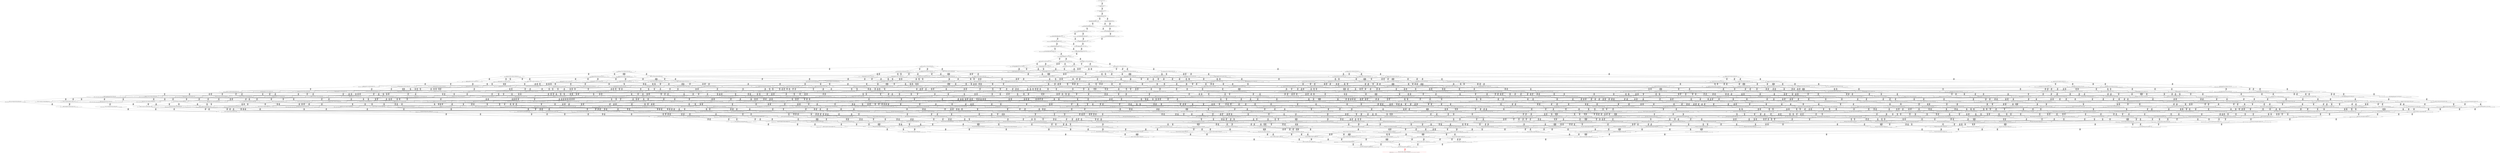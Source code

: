 digraph {
	S0[label="S0: [0, 0] [0, 0] [0, 0] [0, 0] \n{}{}"];
	S1[label="S1: [0, 0] [0, 0] [0, 0] [34, 43] \n{T0J0:34-43}{1}"];
	S2[label="S2: [34, 34] [34, 34] [34, 43] [66, 83] \n{T0J1:66-83}{1, 2}"];
	S3[label="S3: [34, 34] [34, 43] [42, 54] [66, 83] \n{T0J1:66-83, T0J2:42-54}{1, 2, 3}"];
	S4[label="S4: [42, 43] [42, 43] [66, 83] [118, 139] \n{T0J1:66-83, T0J3:118-139}{1, 2, 3, 4}"];
	S5[label="S5: [34, 43] [42, 54] [66, 83] [69, 87] \n{T0J1:66-83, T0J12:69-87}{1, 2, 3, 13}"];
	S6[label="S6: [42, 43] [46, 49] [66, 83] [118, 139] \n{T0J1:66-83, T0J3:118-139, T0J6:46-49}{1, 2, 3, 4, 7}"];
	S7[label="S7: [42, 54] [66, 83] [69, 87] [118, 150] \n{T0J1:66-83, T0J3:118-150, T0J12:69-87}{1, 2, 3, 4, 13}"];
	S8[label="S8: [46, 49] [49, 52] [66, 83] [118, 139] \n{T0J1:66-83, T0J3:118-139, T0J6:46-49, T0J7:49-52}{1, 2, 3, 4, 7, 8}"];
	S9[label="S9: [46, 60] [66, 83] [69, 87] [118, 150] \n{T0J1:66-83, T0J3:118-150, T0J6:46-60, T0J12:69-87}{1, 2, 3, 4, 7, 13}"];
	S10[label="S10: [49, 49] [66, 83] [93, 105] [118, 139] \n{T0J1:66-83, T0J3:118-139, T0J8:93-105}{1, 2, 3, 4, 7, 8, 9}"];
	S11[label="S11: [49, 52] [66, 83] [81, 93] [118, 139] \n{T0J1:66-83, T0J3:118-139, T0J7:49-52, T0J12:81-93}{1, 2, 3, 4, 7, 8, 13}"];
	S12[label="S12: [53, 69] [66, 83] [69, 87] [118, 150] \n{T0J1:66-83, T0J3:118-150, T0J7:53-69, T0J12:69-87}{1, 2, 3, 4, 7, 8, 13}"];
	S13[label="S13: [66, 72] [67, 83] [93, 105] [118, 139] \n{T0J1:66-83, T0J3:118-139, T0J8:93-105, T0J9:67-72}{1, 2, 3, 4, 7, 8, 9, 10}"];
	S14[label="S14: [66, 83] [69, 93] [93, 125] [118, 150] \n{T0J3:118-150, T0J8:93-125, T0J12:69-93}{1, 2, 3, 4, 7, 8, 9, 13}"];
	S15[label="S15: [67, 83] [93, 105] [118, 139] [139, 164] \n{T0J3:118-139, T0J8:93-105, T0J10:139-164}{1, 2, 3, 4, 7, 8, 9, 10, 11}"];
	S16[label="S16: [67, 93] [84, 106] [93, 125] [118, 150] \n{T0J3:118-150, T0J8:93-125}{1, 2, 3, 4, 7, 8, 9, 10, 13}"];
	S17[label="S17: [82, 102] [93, 105] [118, 139] [139, 164] \n{T0J3:118-139, T0J8:93-105, T0J10:139-164, T0J11:82-102}{1, 2, 3, 4, 7, 8, 9, 10, 11, 12}"];
	S18[label="S18: [84, 106] [93, 125] [118, 150] [139, 185] \n{T0J3:118-150, T0J8:93-125, T0J10:139-185}{1, 2, 3, 4, 7, 8, 9, 10, 11, 13}"];
	S19[label="S19: [93, 125] [99, 139] [118, 150] [139, 185] \n{T0J3:118-150, T0J10:139-185}{1, 2, 3, 4, 7, 8, 9, 10, 11, 12, 13}"];
	S20[label="S20: [118, 139] [118, 146] [139, 185] [174, 217] \n{T0J4:174-217}{1, 2, 3, 4, 5, 7, 8, 9, 10, 11, 12, 13}"];
	S21[label="S21: [99, 139] [111, 150] [118, 169] [139, 185] \n{T0J13:111-169}{1, 2, 3, 4, 7, 8, 9, 10, 11, 12, 13, 14}"];
	S22[label="S22: [139, 139] [139, 145] [139, 150] [202, 224] \n{T0J24:202-224}{1, 2, 3, 4, 7, 8, 9, 10, 11, 12, 13, 25}"];
	S23[label="S23: [118, 146] [139, 185] [174, 217] [188, 234] \n{T0J4:174-217, T0J5:188-234}{1, 2, 3, 4, 5, 6, 7, 8, 9, 10, 11, 12, 13}"];
	S24[label="S24: [118, 150] [118, 169] [139, 185] [174, 217] \n{T0J4:174-217}{1, 2, 3, 4, 5, 7, 8, 9, 10, 11, 12, 13, 14}"];
	S25[label="S25: [139, 146] [139, 185] [174, 217] [202, 224] \n{T0J4:174-217, T0J24:202-224}{1, 2, 3, 4, 5, 7, 8, 9, 10, 11, 12, 13, 25}"];
	S26[label="S26: [111, 146] [111, 147] [118, 150] [139, 185] \n{T0J14:111-147}{1, 2, 3, 4, 7, 8, 9, 10, 11, 12, 13, 14, 15}"];
	S27[label="S27: [101, 149] [111, 150] [118, 169] [139, 185] \n{T0J16:101-149}{1, 2, 3, 4, 7, 8, 9, 10, 11, 12, 13, 14, 17}"];
	S28[label="S28: [139, 150] [139, 169] [139, 185] [202, 224] \n{T0J24:202-224}{1, 2, 3, 4, 7, 8, 9, 10, 11, 12, 13, 14, 25}"];
	S29[label="S29: [118, 169] [139, 185] [174, 217] [188, 238] \n{T0J4:174-217, T0J5:188-238}{1, 2, 3, 4, 5, 6, 7, 8, 9, 10, 11, 12, 13, 14}"];
	S30[label="S30: [139, 185] [174, 217] [188, 224] [202, 234] \n{T0J4:174-217, T0J5:188-234, T0J24:202-224}{1, 2, 3, 4, 5, 6, 7, 8, 9, 10, 11, 12, 13, 25}"];
	S31[label="S31: [118, 150] [118, 169] [139, 185] [174, 217] \n{T0J4:174-217}{1, 2, 3, 4, 5, 7, 8, 9, 10, 11, 12, 13, 14, 15}"];
	S32[label="S32: [118, 152] [118, 169] [139, 185] [174, 220] \n{T0J4:174-220}{1, 2, 3, 4, 5, 7, 8, 9, 10, 11, 12, 13, 14, 17}"];
	S33[label="S33: [139, 169] [139, 185] [174, 221] [202, 224] \n{T0J4:174-221, T0J24:202-224}{1, 2, 3, 4, 5, 7, 8, 9, 10, 11, 12, 13, 14, 25}"];
	S34[label="S34: [111, 147] [118, 150] [139, 185] [144, 188] \n{T0J15:144-188}{1, 2, 3, 4, 7, 8, 9, 10, 11, 12, 13, 14, 15, 16}"];
	S35[label="S35: [111, 150] [111, 150] [118, 169] [139, 185] \n{}{1, 2, 3, 4, 7, 8, 9, 10, 11, 12, 13, 14, 15, 17}"];
	S36[label="S36: [139, 150] [139, 169] [139, 185] [202, 224] \n{T0J24:202-224}{1, 2, 3, 4, 7, 8, 9, 10, 11, 12, 13, 14, 15, 25}"];
	S37[label="S37: [111, 150] [118, 169] [139, 185] [167, 232] \n{T0J17:167-232}{1, 2, 3, 4, 7, 8, 9, 10, 11, 12, 13, 14, 17, 18}"];
	S38[label="S38: [111, 150] [118, 169] [126, 180] [139, 185] \n{T0J19:126-180}{1, 2, 3, 4, 7, 8, 9, 10, 11, 12, 13, 14, 17, 20}"];
	S39[label="S39: [139, 152] [139, 169] [139, 185] [202, 224] \n{T0J24:202-224}{1, 2, 3, 4, 7, 8, 9, 10, 11, 12, 13, 14, 17, 25}"];
	S40[label="S40: [118, 170] [139, 185] [174, 217] [188, 238] \n{T0J4:174-217, T0J5:188-238}{1, 2, 3, 4, 5, 6, 7, 8, 9, 10, 11, 12, 13, 14, 15}"];
	S41[label="S41: [118, 171] [139, 185] [174, 220] [188, 240] \n{T0J4:174-220, T0J5:188-240}{1, 2, 3, 4, 5, 6, 7, 8, 9, 10, 11, 12, 13, 14, 17}"];
	S42[label="S42: [139, 208] [174, 221] [188, 224] [202, 257] \n{T0J5:188-257, T0J24:202-224}{1, 2, 3, 4, 5, 6, 7, 8, 9, 10, 11, 12, 13, 14, 25}"];
	S43[label="S43: [118, 169] [139, 185] [144, 191] [174, 218] \n{T0J4:174-218}{1, 2, 3, 4, 5, 7, 8, 9, 10, 11, 12, 13, 14, 15, 16}"];
	S44[label="S44: [118, 152] [118, 169] [139, 185] [174, 221] \n{T0J4:174-221}{1, 2, 3, 4, 5, 7, 8, 9, 10, 11, 12, 13, 14, 15, 17}"];
	S45[label="S45: [139, 169] [139, 185] [174, 221] [202, 224] \n{T0J4:174-221, T0J24:202-224}{1, 2, 3, 4, 5, 7, 8, 9, 10, 11, 12, 13, 14, 15, 25}"];
	S46[label="S46: [118, 169] [139, 185] [167, 221] [174, 232] \n{T0J4:174-221, T0J17:167-232}{1, 2, 3, 4, 5, 7, 8, 9, 10, 11, 12, 13, 14, 17, 18}"];
	S47[label="S47: [118, 169] [126, 181] [139, 185] [174, 221] \n{T0J4:174-221}{1, 2, 3, 4, 5, 7, 8, 9, 10, 11, 12, 13, 14, 17, 20}"];
	S48[label="S48: [139, 169] [139, 185] [174, 223] [202, 224] \n{T0J4:174-223, T0J24:202-224}{1, 2, 3, 4, 5, 7, 8, 9, 10, 11, 12, 13, 14, 17, 25}"];
	S49[label="S49: [111, 150] [118, 169] [139, 185] [144, 191] \n{}{1, 2, 3, 4, 7, 8, 9, 10, 11, 12, 13, 14, 15, 16, 17}"];
	S50[label="S50: [139, 169] [139, 185] [144, 191] [202, 224] \n{T0J24:202-224}{1, 2, 3, 4, 7, 8, 9, 10, 11, 12, 13, 14, 15, 16, 25}"];
	S51[label="S51: [144, 145] [144, 150] [144, 185] [198, 213] \n{T0J25:198-213}{1, 2, 3, 4, 7, 8, 9, 10, 11, 12, 13, 14, 15, 16, 26}"];
	S52[label="S52: [111, 150] [118, 169] [139, 185] [167, 232] \n{T0J17:167-232}{1, 2, 3, 4, 7, 8, 9, 10, 11, 12, 13, 14, 15, 17, 18}"];
	S53[label="S53: [111, 150] [118, 169] [126, 181] [139, 185] \n{}{1, 2, 3, 4, 7, 8, 9, 10, 11, 12, 13, 14, 15, 17, 20}"];
	S54[label="S54: [139, 152] [139, 169] [139, 185] [202, 224] \n{T0J24:202-224}{1, 2, 3, 4, 7, 8, 9, 10, 11, 12, 13, 14, 15, 17, 25}"];
	S55[label="S55: [118, 169] [139, 185] [167, 232] [178, 233] \n{T0J17:167-232, T0J18:178-233}{1, 2, 3, 4, 7, 8, 9, 10, 11, 12, 13, 14, 17, 18, 19}"];
	S56[label="S56: [118, 169] [126, 181] [139, 185] [167, 232] \n{T0J17:167-232}{1, 2, 3, 4, 7, 8, 9, 10, 11, 12, 13, 14, 17, 18, 20}"];
	S57[label="S57: [139, 169] [139, 185] [167, 224] [202, 232] \n{T0J17:167-232, T0J24:202-224}{1, 2, 3, 4, 7, 8, 9, 10, 11, 12, 13, 14, 17, 18, 25}"];
	S58[label="S58: [126, 149] [126, 153] [129, 169] [139, 185] \n{T0J20:129-153}{1, 2, 3, 4, 7, 8, 9, 10, 11, 12, 13, 14, 17, 20, 21}"];
	S59[label="S59: [139, 169] [139, 181] [139, 185] [202, 228] \n{T0J24:202-228}{1, 2, 3, 4, 7, 8, 9, 10, 11, 12, 13, 14, 17, 20, 25}"];
	S60[label="S60: [139, 185] [144, 212] [174, 218] [188, 257] \n{T0J4:174-218, T0J5:188-257}{1, 2, 3, 4, 5, 6, 7, 8, 9, 10, 11, 12, 13, 14, 15, 16}"];
	S61[label="S61: [118, 173] [139, 185] [174, 221] [188, 240] \n{T0J4:174-221, T0J5:188-240}{1, 2, 3, 4, 5, 6, 7, 8, 9, 10, 11, 12, 13, 14, 15, 17}"];
	S62[label="S62: [139, 209] [174, 221] [188, 224] [202, 257] \n{}{1, 2, 3, 4, 5, 6, 7, 8, 9, 10, 11, 12, 13, 14, 15, 25}"];
	S63[label="S63: [139, 185] [167, 221] [174, 240] [188, 257] \n{T0J4:174-221, T0J5:188-257}{1, 2, 3, 4, 5, 6, 7, 8, 9, 10, 11, 12, 13, 14, 17, 18}"];
	S64[label="S64: [126, 185] [139, 203] [174, 221] [188, 257] \n{T0J4:174-221, T0J5:188-257}{1, 2, 3, 4, 5, 6, 7, 8, 9, 10, 11, 12, 13, 14, 17, 20}"];
	S65[label="S65: [139, 210] [174, 223] [188, 224] [202, 257] \n{}{1, 2, 3, 4, 5, 6, 7, 8, 9, 10, 11, 12, 13, 14, 17, 25}"];
	S66[label="S66: [118, 169] [139, 185] [144, 191] [174, 221] \n{T0J4:174-221}{1, 2, 3, 4, 5, 7, 8, 9, 10, 11, 12, 13, 14, 15, 16, 17}"];
	S67[label="S67: [139, 185] [144, 191] [174, 224] [202, 240] \n{T0J4:174-240, T0J24:202-224}{1, 2, 3, 4, 5, 7, 8, 9, 10, 11, 12, 13, 14, 15, 16, 25}"];
	S68[label="S68: [144, 185] [144, 191] [174, 213] [198, 218] \n{T0J4:174-218, T0J25:198-213}{1, 2, 3, 4, 5, 7, 8, 9, 10, 11, 12, 13, 14, 15, 16, 26}"];
	S69[label="S69: [118, 169] [139, 185] [167, 221] [174, 232] \n{T0J4:174-221, T0J17:167-232}{1, 2, 3, 4, 5, 7, 8, 9, 10, 11, 12, 13, 14, 15, 17, 18}"];
	S70[label="S70: [118, 169] [126, 181] [139, 185] [174, 221] \n{T0J4:174-221}{1, 2, 3, 4, 5, 7, 8, 9, 10, 11, 12, 13, 14, 15, 17, 20}"];
	S71[label="S71: [139, 169] [139, 185] [174, 223] [202, 224] \n{T0J4:174-223, T0J24:202-224}{1, 2, 3, 4, 5, 7, 8, 9, 10, 11, 12, 13, 14, 15, 17, 25}"];
	S72[label="S72: [139, 185] [167, 232] [174, 233] [178, 240] \n{T0J4:174-240, T0J18:178-233}{1, 2, 3, 4, 5, 7, 8, 9, 10, 11, 12, 13, 14, 17, 18, 19}"];
	S73[label="S73: [126, 181] [139, 185] [167, 232] [174, 240] \n{T0J4:174-240}{1, 2, 3, 4, 5, 7, 8, 9, 10, 11, 12, 13, 14, 17, 18, 20}"];
	S74[label="S74: [139, 185] [167, 224] [174, 232] [202, 240] \n{T0J4:174-240, T0J24:202-224}{1, 2, 3, 4, 5, 7, 8, 9, 10, 11, 12, 13, 14, 17, 18, 25}"];
	S75[label="S75: [126, 153] [129, 181] [139, 185] [174, 221] \n{T0J4:174-221}{1, 2, 3, 4, 5, 7, 8, 9, 10, 11, 12, 13, 14, 17, 20, 21}"];
	S76[label="S76: [139, 181] [139, 185] [174, 228] [202, 240] \n{T0J4:174-240, T0J24:202-228}{1, 2, 3, 4, 5, 7, 8, 9, 10, 11, 12, 13, 14, 17, 20, 25}"];
	S77[label="S77: [118, 169] [139, 185] [144, 191] [167, 232] \n{T0J17:167-232}{1, 2, 3, 4, 7, 8, 9, 10, 11, 12, 13, 14, 15, 16, 17, 18}"];
	S78[label="S78: [118, 169] [126, 181] [139, 185] [144, 191] \n{}{1, 2, 3, 4, 7, 8, 9, 10, 11, 12, 13, 14, 15, 16, 17, 20}"];
	S79[label="S79: [139, 169] [139, 185] [144, 191] [202, 224] \n{T0J24:202-224}{1, 2, 3, 4, 7, 8, 9, 10, 11, 12, 13, 14, 15, 16, 17, 25}"];
	S80[label="S80: [144, 169] [144, 185] [144, 191] [198, 213] \n{T0J25:198-213}{1, 2, 3, 4, 7, 8, 9, 10, 11, 12, 13, 14, 15, 16, 17, 26}"];
	S81[label="S81: [144, 185] [144, 191] [198, 213] [202, 224] \n{T0J24:202-224, T0J25:198-213}{1, 2, 3, 4, 7, 8, 9, 10, 11, 12, 13, 14, 15, 16, 25, 26}"];
	S82[label="S82: [118, 169] [139, 185] [167, 232] [178, 233] \n{T0J17:167-232, T0J18:178-233}{1, 2, 3, 4, 7, 8, 9, 10, 11, 12, 13, 14, 15, 17, 18, 19}"];
	S83[label="S83: [118, 169] [126, 181] [139, 185] [167, 232] \n{T0J17:167-232}{1, 2, 3, 4, 7, 8, 9, 10, 11, 12, 13, 14, 15, 17, 18, 20}"];
	S84[label="S84: [139, 169] [139, 185] [167, 224] [202, 232] \n{T0J17:167-232, T0J24:202-224}{1, 2, 3, 4, 7, 8, 9, 10, 11, 12, 13, 14, 15, 17, 18, 25}"];
	S85[label="S85: [126, 153] [126, 169] [129, 181] [139, 185] \n{}{1, 2, 3, 4, 7, 8, 9, 10, 11, 12, 13, 14, 15, 17, 20, 21}"];
	S86[label="S86: [139, 169] [139, 181] [139, 185] [202, 228] \n{T0J24:202-228}{1, 2, 3, 4, 7, 8, 9, 10, 11, 12, 13, 14, 15, 17, 20, 25}"];
	S87[label="S87: [126, 181] [139, 185] [167, 232] [178, 233] \n{T0J17:167-232, T0J18:178-233}{1, 2, 3, 4, 7, 8, 9, 10, 11, 12, 13, 14, 17, 18, 19, 20}"];
	S88[label="S88: [139, 185] [167, 224] [178, 232] [202, 233] \n{T0J17:167-232, T0J18:178-233, T0J24:202-224}{1, 2, 3, 4, 7, 8, 9, 10, 11, 12, 13, 14, 17, 18, 19, 25}"];
	S89[label="S89: [126, 153] [129, 181] [139, 185] [167, 232] \n{T0J17:167-232}{1, 2, 3, 4, 7, 8, 9, 10, 11, 12, 13, 14, 17, 18, 20, 21}"];
	S90[label="S90: [139, 181] [139, 185] [167, 228] [202, 232] \n{T0J17:167-232, T0J24:202-228}{1, 2, 3, 4, 7, 8, 9, 10, 11, 12, 13, 14, 17, 18, 20, 25}"];
	S91[label="S91: [126, 153] [129, 169] [139, 185] [156, 187] \n{T0J21:156-187}{1, 2, 3, 4, 7, 8, 9, 10, 11, 12, 13, 14, 17, 20, 21, 22}"];
	S92[label="S92: [139, 153] [139, 181] [139, 185] [202, 228] \n{T0J24:202-228}{1, 2, 3, 4, 7, 8, 9, 10, 11, 12, 13, 14, 17, 20, 21, 25}"];
	S93[label="S93: [139, 188] [144, 215] [174, 221] [188, 257] \n{T0J5:188-257}{1, 2, 3, 4, 5, 6, 7, 8, 9, 10, 11, 12, 13, 14, 15, 16, 17}"];
	S94[label="S94: [144, 221] [174, 224] [188, 251] [202, 273] \n{}{1, 2, 3, 4, 5, 6, 7, 8, 9, 10, 11, 12, 13, 14, 15, 16, 25}"];
	S95[label="S95: [144, 212] [174, 213] [188, 218] [198, 273] \n{T0J5:188-273, T0J25:198-213}{1, 2, 3, 4, 5, 6, 7, 8, 9, 10, 11, 12, 13, 14, 15, 16, 26}"];
	S96[label="S96: [139, 186] [167, 221] [174, 240] [188, 257] \n{T0J5:188-257}{1, 2, 3, 4, 5, 6, 7, 8, 9, 10, 11, 12, 13, 14, 15, 17, 18}"];
	S97[label="S97: [126, 186] [139, 205] [174, 221] [188, 257] \n{T0J5:188-257}{1, 2, 3, 4, 5, 6, 7, 8, 9, 10, 11, 12, 13, 14, 15, 17, 20}"];
	S98[label="S98: [139, 211] [174, 223] [188, 224] [202, 257] \n{}{1, 2, 3, 4, 5, 6, 7, 8, 9, 10, 11, 12, 13, 14, 15, 17, 25}"];
	S99[label="S99: [167, 232] [174, 240] [178, 257] [206, 273] \n{T0J5:188-273}{1, 2, 3, 4, 5, 6, 7, 8, 9, 10, 11, 12, 13, 14, 17, 18, 19}"];
	S100[label="S100: [139, 217] [167, 232] [174, 257] [188, 269] \n{T0J5:188-269}{1, 2, 3, 4, 5, 6, 7, 8, 9, 10, 11, 12, 13, 14, 17, 18, 20}"];
	S101[label="S101: [167, 224] [174, 232] [188, 257] [202, 290] \n{}{1, 2, 3, 4, 5, 6, 7, 8, 9, 10, 11, 12, 13, 14, 17, 18, 25}"];
	S102[label="S102: [129, 189] [139, 203] [174, 221] [188, 257] \n{T0J5:188-257}{1, 2, 3, 4, 5, 6, 7, 8, 9, 10, 11, 12, 13, 14, 17, 20, 21}"];
	S103[label="S103: [139, 223] [174, 228] [188, 257] [202, 269] \n{}{1, 2, 3, 4, 5, 6, 7, 8, 9, 10, 11, 12, 13, 14, 17, 20, 25}"];
	S104[label="S104: [139, 185] [144, 191] [167, 232] [174, 240] \n{T0J4:174-240}{1, 2, 3, 4, 5, 7, 8, 9, 10, 11, 12, 13, 14, 15, 16, 17, 18}"];
	S105[label="S105: [126, 181] [139, 185] [144, 191] [174, 240] \n{T0J4:174-240}{1, 2, 3, 4, 5, 7, 8, 9, 10, 11, 12, 13, 14, 15, 16, 17, 20}"];
	S106[label="S106: [139, 185] [144, 191] [174, 224] [202, 240] \n{T0J4:174-240, T0J24:202-224}{1, 2, 3, 4, 5, 7, 8, 9, 10, 11, 12, 13, 14, 15, 16, 17, 25}"];
	S107[label="S107: [144, 185] [144, 191] [174, 213] [198, 240] \n{T0J4:174-240, T0J25:198-213}{1, 2, 3, 4, 5, 7, 8, 9, 10, 11, 12, 13, 14, 15, 16, 17, 26}"];
	S108[label="S108: [144, 191] [174, 213] [198, 224] [202, 256] \n{T0J4:174-256, T0J24:202-224, T0J25:198-213}{1, 2, 3, 4, 5, 7, 8, 9, 10, 11, 12, 13, 14, 15, 16, 25, 26}"];
	S109[label="S109: [139, 185] [167, 232] [174, 233] [178, 240] \n{T0J4:174-240, T0J18:178-233}{1, 2, 3, 4, 5, 7, 8, 9, 10, 11, 12, 13, 14, 15, 17, 18, 19}"];
	S110[label="S110: [126, 181] [139, 185] [167, 232] [174, 240] \n{T0J4:174-240}{1, 2, 3, 4, 5, 7, 8, 9, 10, 11, 12, 13, 14, 15, 17, 18, 20}"];
	S111[label="S111: [139, 185] [167, 224] [174, 232] [202, 240] \n{T0J4:174-240, T0J24:202-224}{1, 2, 3, 4, 5, 7, 8, 9, 10, 11, 12, 13, 14, 15, 17, 18, 25}"];
	S112[label="S112: [126, 169] [129, 181] [139, 185] [174, 224] \n{T0J4:174-224}{1, 2, 3, 4, 5, 7, 8, 9, 10, 11, 12, 13, 14, 15, 17, 20, 21}"];
	S113[label="S113: [139, 181] [139, 185] [174, 228] [202, 240] \n{T0J4:174-240, T0J24:202-228}{1, 2, 3, 4, 5, 7, 8, 9, 10, 11, 12, 13, 14, 15, 17, 20, 25}"];
	S114[label="S114: [139, 185] [167, 232] [174, 233] [178, 252] \n{T0J4:174-252}{1, 2, 3, 4, 5, 7, 8, 9, 10, 11, 12, 13, 14, 17, 18, 19, 20}"];
	S115[label="S115: [167, 224] [174, 232] [178, 233] [202, 256] \n{T0J4:174-256, T0J24:202-224}{1, 2, 3, 4, 5, 7, 8, 9, 10, 11, 12, 13, 14, 17, 18, 19, 25}"];
	S116[label="S116: [129, 181] [139, 185] [167, 232] [174, 240] \n{T0J4:174-240}{1, 2, 3, 4, 5, 7, 8, 9, 10, 11, 12, 13, 14, 17, 18, 20, 21}"];
	S117[label="S117: [139, 185] [167, 228] [174, 232] [202, 252] \n{T0J4:174-252, T0J24:202-228}{1, 2, 3, 4, 5, 7, 8, 9, 10, 11, 12, 13, 14, 17, 18, 20, 25}"];
	S118[label="S118: [129, 181] [139, 185] [156, 187] [174, 224] \n{T0J4:174-224, T0J21:156-187}{1, 2, 3, 4, 5, 7, 8, 9, 10, 11, 12, 13, 14, 17, 20, 21, 22}"];
	S119[label="S119: [139, 181] [139, 185] [174, 228] [202, 240] \n{T0J4:174-240, T0J24:202-228}{1, 2, 3, 4, 5, 7, 8, 9, 10, 11, 12, 13, 14, 17, 20, 21, 25}"];
	S120[label="S120: [139, 185] [144, 191] [167, 232] [178, 233] \n{T0J17:167-232, T0J18:178-233}{1, 2, 3, 4, 7, 8, 9, 10, 11, 12, 13, 14, 15, 16, 17, 18, 19}"];
	S121[label="S121: [126, 181] [139, 185] [144, 191] [167, 232] \n{T0J17:167-232}{1, 2, 3, 4, 7, 8, 9, 10, 11, 12, 13, 14, 15, 16, 17, 18, 20}"];
	S122[label="S122: [139, 185] [144, 191] [167, 224] [202, 232] \n{T0J17:167-232, T0J24:202-224}{1, 2, 3, 4, 7, 8, 9, 10, 11, 12, 13, 14, 15, 16, 17, 18, 25}"];
	S123[label="S123: [144, 185] [144, 191] [167, 213] [198, 232] \n{T0J17:167-232, T0J25:198-213}{1, 2, 3, 4, 7, 8, 9, 10, 11, 12, 13, 14, 15, 16, 17, 18, 26}"];
	S124[label="S124: [126, 169] [129, 181] [139, 185] [144, 191] \n{}{1, 2, 3, 4, 7, 8, 9, 10, 11, 12, 13, 14, 15, 16, 17, 20, 21}"];
	S125[label="S125: [139, 181] [139, 185] [144, 191] [202, 228] \n{T0J24:202-228}{1, 2, 3, 4, 7, 8, 9, 10, 11, 12, 13, 14, 15, 16, 17, 20, 25}"];
	S126[label="S126: [144, 181] [144, 185] [144, 191] [198, 217] \n{T0J25:198-217}{1, 2, 3, 4, 7, 8, 9, 10, 11, 12, 13, 14, 15, 16, 17, 20, 26}"];
	S127[label="S127: [144, 185] [144, 191] [198, 213] [202, 224] \n{T0J24:202-224, T0J25:198-213}{1, 2, 3, 4, 7, 8, 9, 10, 11, 12, 13, 14, 15, 16, 17, 25, 26}"];
	S128[label="S128: [126, 181] [139, 185] [167, 232] [178, 233] \n{T0J17:167-232, T0J18:178-233}{1, 2, 3, 4, 7, 8, 9, 10, 11, 12, 13, 14, 15, 17, 18, 19, 20}"];
	S129[label="S129: [139, 185] [167, 224] [178, 232] [202, 233] \n{T0J17:167-232, T0J18:178-233, T0J24:202-224}{1, 2, 3, 4, 7, 8, 9, 10, 11, 12, 13, 14, 15, 17, 18, 19, 25}"];
	S130[label="S130: [126, 169] [129, 181] [139, 185] [167, 232] \n{T0J17:167-232}{1, 2, 3, 4, 7, 8, 9, 10, 11, 12, 13, 14, 15, 17, 18, 20, 21}"];
	S131[label="S131: [139, 181] [139, 185] [167, 228] [202, 232] \n{T0J17:167-232, T0J24:202-228}{1, 2, 3, 4, 7, 8, 9, 10, 11, 12, 13, 14, 15, 17, 18, 20, 25}"];
	S132[label="S132: [126, 169] [129, 181] [139, 185] [156, 187] \n{T0J21:156-187}{1, 2, 3, 4, 7, 8, 9, 10, 11, 12, 13, 14, 15, 17, 20, 21, 22}"];
	S133[label="S133: [139, 169] [139, 181] [139, 185] [202, 228] \n{T0J24:202-228}{1, 2, 3, 4, 7, 8, 9, 10, 11, 12, 13, 14, 15, 17, 20, 21, 25}"];
	S134[label="S134: [129, 181] [139, 185] [167, 232] [178, 233] \n{T0J17:167-232, T0J18:178-233}{1, 2, 3, 4, 7, 8, 9, 10, 11, 12, 13, 14, 17, 18, 19, 20, 21}"];
	S135[label="S135: [139, 185] [167, 228] [178, 232] [202, 233] \n{T0J17:167-232, T0J18:178-233, T0J24:202-228}{1, 2, 3, 4, 7, 8, 9, 10, 11, 12, 13, 14, 17, 18, 19, 20, 25}"];
	S136[label="S136: [129, 181] [139, 185] [156, 187] [167, 232] \n{T0J17:167-232, T0J21:156-187}{1, 2, 3, 4, 7, 8, 9, 10, 11, 12, 13, 14, 17, 18, 20, 21, 22}"];
	S137[label="S137: [139, 181] [139, 185] [167, 228] [202, 232] \n{T0J17:167-232, T0J24:202-228}{1, 2, 3, 4, 7, 8, 9, 10, 11, 12, 13, 14, 17, 18, 20, 21, 25}"];
	S138[label="S138: [129, 169] [139, 185] [156, 187] [182, 219] \n{T0J21:156-187, T0J22:182-219}{1, 2, 3, 4, 7, 8, 9, 10, 11, 12, 13, 14, 17, 20, 21, 22, 23}"];
	S139[label="S139: [139, 181] [139, 185] [156, 187] [202, 228] \n{T0J21:156-187, T0J24:202-228}{1, 2, 3, 4, 7, 8, 9, 10, 11, 12, 13, 14, 17, 20, 21, 22, 25}"];
	S140[label="S140: [144, 221] [167, 232] [174, 257] [188, 273] \n{T0J5:188-273}{1, 2, 3, 4, 5, 6, 7, 8, 9, 10, 11, 12, 13, 14, 15, 16, 17, 18}"];
	S141[label="S141: [139, 215] [144, 221] [174, 240] [188, 269] \n{T0J5:188-269}{1, 2, 3, 4, 5, 6, 7, 8, 9, 10, 11, 12, 13, 14, 15, 16, 17, 20}"];
	S142[label="S142: [144, 224] [174, 224] [188, 253] [202, 273] \n{}{1, 2, 3, 4, 5, 6, 7, 8, 9, 10, 11, 12, 13, 14, 15, 16, 17, 25}"];
	S143[label="S143: [144, 213] [174, 215] [188, 240] [198, 273] \n{}{1, 2, 3, 4, 5, 6, 7, 8, 9, 10, 11, 12, 13, 14, 15, 16, 17, 26}"];
	S144[label="S144: [174, 213] [188, 224] [198, 256] [202, 279] \n{T0J25:198-213}{1, 2, 3, 4, 5, 6, 7, 8, 9, 10, 11, 12, 13, 14, 15, 16, 25, 26}"];
	S145[label="S145: [167, 233] [174, 240] [178, 257] [206, 273] \n{}{1, 2, 3, 4, 5, 6, 7, 8, 9, 10, 11, 12, 13, 14, 15, 17, 18, 19}"];
	S146[label="S146: [139, 218] [167, 232] [174, 257] [188, 269] \n{}{1, 2, 3, 4, 5, 6, 7, 8, 9, 10, 11, 12, 13, 14, 15, 17, 18, 20}"];
	S147[label="S147: [167, 225] [174, 232] [188, 257] [202, 290] \n{}{1, 2, 3, 4, 5, 6, 7, 8, 9, 10, 11, 12, 13, 14, 15, 17, 18, 25}"];
	S148[label="S148: [129, 190] [139, 205] [174, 224] [188, 257] \n{}{1, 2, 3, 4, 5, 6, 7, 8, 9, 10, 11, 12, 13, 14, 15, 17, 20, 21}"];
	S149[label="S149: [139, 224] [174, 228] [188, 257] [202, 269] \n{}{1, 2, 3, 4, 5, 6, 7, 8, 9, 10, 11, 12, 13, 14, 15, 17, 20, 25}"];
	S150[label="S150: [167, 239] [174, 257] [178, 269] [206, 291] \n{}{1, 2, 3, 4, 5, 6, 7, 8, 9, 10, 11, 12, 13, 14, 17, 18, 19, 20}"];
	S151[label="S151: [139, 211] [167, 232] [174, 257] [188, 272] \n{}{1, 2, 3, 4, 5, 6, 7, 8, 9, 10, 11, 12, 13, 14, 17, 18, 20, 21}"];
	S152[label="S152: [188, 207] [188, 232] [188, 257] [267, 306] \n{T0J23:267-306}{1, 2, 3, 4, 5, 6, 7, 8, 9, 10, 11, 12, 13, 14, 17, 18, 20, 24}"];
	S153[label="S153: [167, 232] [174, 257] [188, 269] [202, 290] \n{}{1, 2, 3, 4, 5, 6, 7, 8, 9, 10, 11, 12, 13, 14, 17, 18, 20, 25}"];
	S154[label="S154: [174, 232] [178, 257] [202, 290] [234, 312] \n{}{1, 2, 3, 4, 5, 6, 7, 8, 9, 10, 11, 12, 13, 14, 17, 18, 19, 25}"];
	S155[label="S155: [139, 203] [156, 221] [174, 227] [188, 269] \n{}{1, 2, 3, 4, 5, 6, 7, 8, 9, 10, 11, 12, 13, 14, 17, 20, 21, 22}"];
	S156[label="S156: [188, 189] [188, 203] [188, 221] [267, 288] \n{T0J23:267-288}{1, 2, 3, 4, 5, 6, 7, 8, 9, 10, 11, 12, 13, 14, 17, 20, 21, 24}"];
	S157[label="S157: [139, 211] [174, 228] [188, 257] [202, 269] \n{}{1, 2, 3, 4, 5, 6, 7, 8, 9, 10, 11, 12, 13, 14, 17, 20, 21, 25}"];
	S158[label="S158: [188, 228] [188, 257] [202, 269] [267, 306] \n{T0J23:267-306}{1, 2, 3, 4, 5, 6, 7, 8, 9, 10, 11, 12, 13, 14, 17, 20, 24, 25}"];
	S159[label="S159: [144, 191] [167, 232] [174, 233] [178, 256] \n{T0J4:174-256}{1, 2, 3, 4, 5, 7, 8, 9, 10, 11, 12, 13, 14, 15, 16, 17, 18, 19}"];
	S160[label="S160: [139, 185] [144, 191] [167, 232] [174, 252] \n{T0J4:174-252}{1, 2, 3, 4, 5, 7, 8, 9, 10, 11, 12, 13, 14, 15, 16, 17, 18, 20}"];
	S161[label="S161: [144, 191] [167, 224] [174, 232] [202, 256] \n{T0J4:174-256, T0J24:202-224}{1, 2, 3, 4, 5, 7, 8, 9, 10, 11, 12, 13, 14, 15, 16, 17, 18, 25}"];
	S162[label="S162: [144, 191] [167, 213] [174, 232] [198, 256] \n{T0J4:174-256, T0J25:198-213}{1, 2, 3, 4, 5, 7, 8, 9, 10, 11, 12, 13, 14, 15, 16, 17, 18, 26}"];
	S163[label="S163: [129, 181] [139, 185] [144, 191] [174, 240] \n{T0J4:174-240}{1, 2, 3, 4, 5, 7, 8, 9, 10, 11, 12, 13, 14, 15, 16, 17, 20, 21}"];
	S164[label="S164: [139, 185] [144, 191] [174, 228] [202, 252] \n{T0J4:174-252, T0J24:202-228}{1, 2, 3, 4, 5, 7, 8, 9, 10, 11, 12, 13, 14, 15, 16, 17, 20, 25}"];
	S165[label="S165: [144, 185] [144, 191] [174, 217] [198, 252] \n{T0J4:174-252, T0J25:198-217}{1, 2, 3, 4, 5, 7, 8, 9, 10, 11, 12, 13, 14, 15, 16, 17, 20, 26}"];
	S166[label="S166: [144, 191] [174, 213] [198, 224] [202, 256] \n{T0J4:174-256, T0J24:202-224, T0J25:198-213}{1, 2, 3, 4, 5, 7, 8, 9, 10, 11, 12, 13, 14, 15, 16, 17, 25, 26}"];
	S167[label="S167: [139, 185] [167, 232] [174, 233] [178, 252] \n{T0J4:174-252}{1, 2, 3, 4, 5, 7, 8, 9, 10, 11, 12, 13, 14, 15, 17, 18, 19, 20}"];
	S168[label="S168: [167, 224] [174, 232] [178, 233] [202, 256] \n{T0J4:174-256, T0J24:202-224}{1, 2, 3, 4, 5, 7, 8, 9, 10, 11, 12, 13, 14, 15, 17, 18, 19, 25}"];
	S169[label="S169: [129, 181] [139, 185] [167, 232] [174, 240] \n{T0J4:174-240}{1, 2, 3, 4, 5, 7, 8, 9, 10, 11, 12, 13, 14, 15, 17, 18, 20, 21}"];
	S170[label="S170: [139, 185] [167, 228] [174, 232] [202, 252] \n{T0J4:174-252, T0J24:202-228}{1, 2, 3, 4, 5, 7, 8, 9, 10, 11, 12, 13, 14, 15, 17, 18, 20, 25}"];
	S171[label="S171: [129, 181] [139, 185] [156, 187] [174, 240] \n{T0J4:174-240}{1, 2, 3, 4, 5, 7, 8, 9, 10, 11, 12, 13, 14, 15, 17, 20, 21, 22}"];
	S172[label="S172: [139, 181] [139, 185] [174, 228] [202, 240] \n{T0J4:174-240, T0J24:202-228}{1, 2, 3, 4, 5, 7, 8, 9, 10, 11, 12, 13, 14, 15, 17, 20, 21, 25}"];
	S173[label="S173: [139, 185] [167, 232] [174, 233] [178, 252] \n{T0J4:174-252}{1, 2, 3, 4, 5, 7, 8, 9, 10, 11, 12, 13, 14, 17, 18, 19, 20, 21}"];
	S174[label="S174: [167, 228] [174, 232] [178, 233] [202, 256] \n{T0J4:174-256, T0J24:202-228}{1, 2, 3, 4, 5, 7, 8, 9, 10, 11, 12, 13, 14, 17, 18, 19, 20, 25}"];
	S175[label="S175: [139, 185] [156, 187] [167, 232] [174, 252] \n{T0J4:174-252}{1, 2, 3, 4, 5, 7, 8, 9, 10, 11, 12, 13, 14, 17, 18, 20, 21, 22}"];
	S176[label="S176: [139, 185] [167, 228] [174, 232] [202, 252] \n{T0J4:174-252, T0J24:202-228}{1, 2, 3, 4, 5, 7, 8, 9, 10, 11, 12, 13, 14, 17, 18, 20, 21, 25}"];
	S177[label="S177: [139, 185] [156, 187] [174, 219] [185, 240] \n{T0J4:174-240, T0J22:182-219}{1, 2, 3, 4, 5, 7, 8, 9, 10, 11, 12, 13, 14, 17, 20, 21, 22, 23}"];
	S178[label="S178: [139, 185] [156, 187] [174, 228] [202, 252] \n{T0J4:174-252, T0J24:202-228}{1, 2, 3, 4, 5, 7, 8, 9, 10, 11, 12, 13, 14, 17, 20, 21, 22, 25}"];
	S179[label="S179: [139, 185] [144, 191] [167, 232] [178, 233] \n{T0J17:167-232, T0J18:178-233}{1, 2, 3, 4, 7, 8, 9, 10, 11, 12, 13, 14, 15, 16, 17, 18, 19, 20}"];
	S180[label="S180: [144, 191] [167, 224] [178, 232] [202, 233] \n{T0J17:167-232, T0J18:178-233, T0J24:202-224}{1, 2, 3, 4, 7, 8, 9, 10, 11, 12, 13, 14, 15, 16, 17, 18, 19, 25}"];
	S181[label="S181: [144, 191] [167, 213] [178, 232] [198, 233] \n{T0J17:167-232, T0J18:178-233, T0J25:198-213}{1, 2, 3, 4, 7, 8, 9, 10, 11, 12, 13, 14, 15, 16, 17, 18, 19, 26}"];
	S182[label="S182: [129, 181] [139, 185] [144, 191] [167, 232] \n{T0J17:167-232}{1, 2, 3, 4, 7, 8, 9, 10, 11, 12, 13, 14, 15, 16, 17, 18, 20, 21}"];
	S183[label="S183: [139, 185] [144, 191] [167, 228] [202, 232] \n{T0J17:167-232, T0J24:202-228}{1, 2, 3, 4, 7, 8, 9, 10, 11, 12, 13, 14, 15, 16, 17, 18, 20, 25}"];
	S184[label="S184: [144, 185] [144, 191] [167, 217] [198, 232] \n{T0J17:167-232, T0J25:198-217}{1, 2, 3, 4, 7, 8, 9, 10, 11, 12, 13, 14, 15, 16, 17, 18, 20, 26}"];
	S185[label="S185: [144, 191] [167, 213] [198, 224] [202, 232] \n{T0J17:167-232, T0J24:202-224, T0J25:198-213}{1, 2, 3, 4, 7, 8, 9, 10, 11, 12, 13, 14, 15, 16, 17, 18, 25, 26}"];
	S186[label="S186: [129, 181] [139, 185] [144, 187] [156, 191] \n{T0J21:156-187}{1, 2, 3, 4, 7, 8, 9, 10, 11, 12, 13, 14, 15, 16, 17, 20, 21, 22}"];
	S187[label="S187: [139, 181] [139, 185] [144, 191] [202, 228] \n{T0J24:202-228}{1, 2, 3, 4, 7, 8, 9, 10, 11, 12, 13, 14, 15, 16, 17, 20, 21, 25}"];
	S188[label="S188: [144, 181] [144, 185] [144, 191] [198, 217] \n{T0J25:198-217}{1, 2, 3, 4, 7, 8, 9, 10, 11, 12, 13, 14, 15, 16, 17, 20, 21, 26}"];
	S189[label="S189: [144, 185] [144, 191] [198, 217] [202, 228] \n{T0J24:202-228, T0J25:198-217}{1, 2, 3, 4, 7, 8, 9, 10, 11, 12, 13, 14, 15, 16, 17, 20, 25, 26}"];
	S190[label="S190: [129, 181] [139, 185] [167, 232] [178, 233] \n{T0J17:167-232, T0J18:178-233}{1, 2, 3, 4, 7, 8, 9, 10, 11, 12, 13, 14, 15, 17, 18, 19, 20, 21}"];
	S191[label="S191: [139, 185] [167, 228] [178, 232] [202, 233] \n{T0J17:167-232, T0J18:178-233, T0J24:202-228}{1, 2, 3, 4, 7, 8, 9, 10, 11, 12, 13, 14, 15, 17, 18, 19, 20, 25}"];
	S192[label="S192: [129, 181] [139, 185] [156, 187] [167, 232] \n{T0J17:167-232, T0J21:156-187}{1, 2, 3, 4, 7, 8, 9, 10, 11, 12, 13, 14, 15, 17, 18, 20, 21, 22}"];
	S193[label="S193: [139, 181] [139, 185] [167, 228] [202, 232] \n{T0J17:167-232, T0J24:202-228}{1, 2, 3, 4, 7, 8, 9, 10, 11, 12, 13, 14, 15, 17, 18, 20, 21, 25}"];
	S194[label="S194: [129, 181] [139, 185] [156, 187] [182, 219] \n{T0J21:156-187, T0J22:182-219}{1, 2, 3, 4, 7, 8, 9, 10, 11, 12, 13, 14, 15, 17, 20, 21, 22, 23}"];
	S195[label="S195: [139, 181] [139, 185] [156, 187] [202, 228] \n{T0J21:156-187, T0J24:202-228}{1, 2, 3, 4, 7, 8, 9, 10, 11, 12, 13, 14, 15, 17, 20, 21, 22, 25}"];
	S196[label="S196: [139, 185] [156, 187] [167, 232] [178, 233] \n{T0J17:167-232, T0J18:178-233, T0J21:156-187}{1, 2, 3, 4, 7, 8, 9, 10, 11, 12, 13, 14, 17, 18, 19, 20, 21, 22}"];
	S197[label="S197: [139, 185] [167, 228] [178, 232] [202, 233] \n{T0J17:167-232, T0J18:178-233, T0J24:202-228}{1, 2, 3, 4, 7, 8, 9, 10, 11, 12, 13, 14, 17, 18, 19, 20, 21, 25}"];
	S198[label="S198: [139, 185] [156, 187] [167, 219] [185, 232] \n{T0J17:167-232, T0J21:156-187, T0J22:182-219}{1, 2, 3, 4, 7, 8, 9, 10, 11, 12, 13, 14, 17, 18, 20, 21, 22, 23}"];
	S199[label="S199: [139, 185] [156, 187] [167, 228] [202, 232] \n{T0J17:167-232, T0J21:156-187, T0J24:202-228}{1, 2, 3, 4, 7, 8, 9, 10, 11, 12, 13, 14, 17, 18, 20, 21, 22, 25}"];
	S200[label="S200: [139, 185] [156, 187] [182, 219] [202, 228] \n{T0J21:156-187, T0J22:182-219, T0J24:202-228}{1, 2, 3, 4, 7, 8, 9, 10, 11, 12, 13, 14, 17, 20, 21, 22, 23, 25}"];
	S201[label="S201: [167, 240] [174, 257] [178, 273] [206, 305] \n{}{1, 2, 3, 4, 5, 6, 7, 8, 9, 10, 11, 12, 13, 14, 15, 16, 17, 18, 19}"];
	S202[label="S202: [144, 232] [167, 257] [174, 269] [188, 298] \n{}{1, 2, 3, 4, 5, 6, 7, 8, 9, 10, 11, 12, 13, 14, 15, 16, 17, 18, 20}"];
	S203[label="S203: [167, 232] [174, 257] [188, 273] [202, 307] \n{}{1, 2, 3, 4, 5, 6, 7, 8, 9, 10, 11, 12, 13, 14, 15, 16, 17, 18, 25}"];
	S204[label="S204: [167, 215] [174, 240] [188, 273] [198, 296] \n{}{1, 2, 3, 4, 5, 6, 7, 8, 9, 10, 11, 12, 13, 14, 15, 16, 17, 18, 26}"];
	S205[label="S205: [139, 219] [144, 224] [174, 240] [188, 269] \n{}{1, 2, 3, 4, 5, 6, 7, 8, 9, 10, 11, 12, 13, 14, 15, 16, 17, 20, 21}"];
	S206[label="S206: [188, 215] [188, 221] [188, 240] [267, 314] \n{T0J23:267-314}{1, 2, 3, 4, 5, 6, 7, 8, 9, 10, 11, 12, 13, 14, 15, 16, 17, 20, 24}"];
	S207[label="S207: [144, 228] [174, 257] [188, 269] [202, 294] \n{}{1, 2, 3, 4, 5, 6, 7, 8, 9, 10, 11, 12, 13, 14, 15, 16, 17, 20, 25}"];
	S208[label="S208: [144, 221] [174, 240] [188, 252] [198, 273] \n{}{1, 2, 3, 4, 5, 6, 7, 8, 9, 10, 11, 12, 13, 14, 15, 16, 17, 20, 26}"];
	S209[label="S209: [174, 216] [188, 224] [198, 256] [202, 279] \n{}{1, 2, 3, 4, 5, 6, 7, 8, 9, 10, 11, 12, 13, 14, 15, 16, 17, 25, 26}"];
	S210[label="S210: [167, 240] [174, 257] [178, 269] [206, 291] \n{}{1, 2, 3, 4, 5, 6, 7, 8, 9, 10, 11, 12, 13, 14, 15, 17, 18, 19, 20}"];
	S211[label="S211: [139, 212] [167, 232] [174, 257] [188, 273] \n{}{1, 2, 3, 4, 5, 6, 7, 8, 9, 10, 11, 12, 13, 14, 15, 17, 18, 20, 21}"];
	S212[label="S212: [188, 232] [188, 257] [188, 269] [267, 306] \n{T0J23:267-306}{1, 2, 3, 4, 5, 6, 7, 8, 9, 10, 11, 12, 13, 14, 15, 17, 18, 20, 24}"];
	S213[label="S213: [167, 233] [174, 257] [188, 269] [202, 290] \n{}{1, 2, 3, 4, 5, 6, 7, 8, 9, 10, 11, 12, 13, 14, 15, 17, 18, 20, 25}"];
	S214[label="S214: [174, 233] [178, 257] [202, 290] [234, 312] \n{}{1, 2, 3, 4, 5, 6, 7, 8, 9, 10, 11, 12, 13, 14, 15, 17, 18, 19, 25}"];
	S215[label="S215: [139, 205] [156, 224] [174, 240] [188, 269] \n{}{1, 2, 3, 4, 5, 6, 7, 8, 9, 10, 11, 12, 13, 14, 15, 17, 20, 21, 22}"];
	S216[label="S216: [188, 205] [188, 224] [188, 257] [267, 289] \n{T0J23:267-289}{1, 2, 3, 4, 5, 6, 7, 8, 9, 10, 11, 12, 13, 14, 15, 17, 20, 21, 24}"];
	S217[label="S217: [139, 212] [174, 228] [188, 257] [202, 269] \n{}{1, 2, 3, 4, 5, 6, 7, 8, 9, 10, 11, 12, 13, 14, 15, 17, 20, 21, 25}"];
	S218[label="S218: [188, 229] [188, 257] [202, 269] [267, 306] \n{T0J23:267-306}{1, 2, 3, 4, 5, 6, 7, 8, 9, 10, 11, 12, 13, 14, 15, 17, 20, 24, 25}"];
	S219[label="S219: [167, 232] [174, 257] [178, 272] [206, 291] \n{}{1, 2, 3, 4, 5, 6, 7, 8, 9, 10, 11, 12, 13, 14, 17, 18, 19, 20, 21}"];
	S220[label="S220: [188, 257] [188, 269] [206, 291] [267, 306] \n{T0J23:267-306}{1, 2, 3, 4, 5, 6, 7, 8, 9, 10, 11, 12, 13, 14, 17, 18, 19, 20, 24}"];
	S221[label="S221: [174, 257] [178, 269] [202, 290] [230, 316] \n{}{1, 2, 3, 4, 5, 6, 7, 8, 9, 10, 11, 12, 13, 14, 17, 18, 19, 20, 25}"];
	S222[label="S222: [178, 203] [178, 257] [193, 269] [206, 291] \n{T0J26:193-203}{1, 2, 3, 4, 5, 6, 7, 8, 9, 10, 11, 12, 13, 14, 17, 18, 19, 20, 27}"];
	S223[label="S223: [156, 232] [167, 245] [174, 269] [188, 286] \n{}{1, 2, 3, 4, 5, 6, 7, 8, 9, 10, 11, 12, 13, 14, 17, 18, 20, 21, 22}"];
	S224[label="S224: [188, 232] [188, 257] [188, 272] [267, 306] \n{T0J23:267-306}{1, 2, 3, 4, 5, 6, 7, 8, 9, 10, 11, 12, 13, 14, 17, 18, 20, 21, 24}"];
	S225[label="S225: [167, 232] [174, 257] [188, 272] [202, 290] \n{}{1, 2, 3, 4, 5, 6, 7, 8, 9, 10, 11, 12, 13, 14, 17, 18, 20, 21, 25}"];
	S226[label="S226: [188, 257] [188, 269] [202, 290] [267, 306] \n{T0J23:267-306}{1, 2, 3, 4, 5, 6, 7, 8, 9, 10, 11, 12, 13, 14, 17, 18, 20, 24, 25}"];
	S227[label="S227: [156, 221] [174, 227] [185, 269] [195, 273] \n{}{1, 2, 3, 4, 5, 6, 7, 8, 9, 10, 11, 12, 13, 14, 17, 20, 21, 22, 23}"];
	S228[label="S228: [188, 221] [188, 227] [188, 269] [267, 302] \n{T0J23:267-302}{1, 2, 3, 4, 5, 6, 7, 8, 9, 10, 11, 12, 13, 14, 17, 20, 21, 22, 24}"];
	S229[label="S229: [156, 228] [174, 245] [188, 269] [202, 282] \n{}{1, 2, 3, 4, 5, 6, 7, 8, 9, 10, 11, 12, 13, 14, 17, 20, 21, 22, 25}"];
	S230[label="S230: [188, 228] [188, 257] [202, 269] [267, 306] \n{T0J23:267-306}{1, 2, 3, 4, 5, 6, 7, 8, 9, 10, 11, 12, 13, 14, 17, 20, 21, 24, 25}"];
	S231[label="S231: [144, 191] [167, 232] [174, 233] [178, 256] \n{T0J4:174-256}{1, 2, 3, 4, 5, 7, 8, 9, 10, 11, 12, 13, 14, 15, 16, 17, 18, 19, 20}"];
	S232[label="S232: [167, 224] [174, 232] [178, 233] [202, 262] \n{T0J4:174-262, T0J24:202-224}{1, 2, 3, 4, 5, 7, 8, 9, 10, 11, 12, 13, 14, 15, 16, 17, 18, 19, 25}"];
	S233[label="S233: [167, 213] [174, 232] [178, 233] [198, 262] \n{T0J4:174-262, T0J25:198-213}{1, 2, 3, 4, 5, 7, 8, 9, 10, 11, 12, 13, 14, 15, 16, 17, 18, 19, 26}"];
	S234[label="S234: [139, 185] [144, 191] [167, 232] [174, 252] \n{T0J4:174-252}{1, 2, 3, 4, 5, 7, 8, 9, 10, 11, 12, 13, 14, 15, 16, 17, 18, 20, 21}"];
	S235[label="S235: [144, 191] [167, 228] [174, 232] [202, 256] \n{T0J4:174-256, T0J24:202-228}{1, 2, 3, 4, 5, 7, 8, 9, 10, 11, 12, 13, 14, 15, 16, 17, 18, 20, 25}"];
	S236[label="S236: [144, 191] [167, 217] [174, 232] [198, 256] \n{T0J4:174-256, T0J25:198-217}{1, 2, 3, 4, 5, 7, 8, 9, 10, 11, 12, 13, 14, 15, 16, 17, 18, 20, 26}"];
	S237[label="S237: [167, 213] [174, 224] [198, 232] [202, 262] \n{T0J4:174-262, T0J24:202-224, T0J25:198-213}{1, 2, 3, 4, 5, 7, 8, 9, 10, 11, 12, 13, 14, 15, 16, 17, 18, 25, 26}"];
	S238[label="S238: [139, 185] [144, 187] [156, 191] [174, 252] \n{T0J4:174-252}{1, 2, 3, 4, 5, 7, 8, 9, 10, 11, 12, 13, 14, 15, 16, 17, 20, 21, 22}"];
	S239[label="S239: [139, 185] [144, 191] [174, 228] [202, 252] \n{T0J4:174-252, T0J24:202-228}{1, 2, 3, 4, 5, 7, 8, 9, 10, 11, 12, 13, 14, 15, 16, 17, 20, 21, 25}"];
	S240[label="S240: [144, 185] [144, 191] [174, 217] [198, 252] \n{T0J4:174-252, T0J25:198-217}{1, 2, 3, 4, 5, 7, 8, 9, 10, 11, 12, 13, 14, 15, 16, 17, 20, 21, 26}"];
	S241[label="S241: [144, 191] [174, 217] [198, 228] [202, 256] \n{T0J4:174-256, T0J24:202-228, T0J25:198-217}{1, 2, 3, 4, 5, 7, 8, 9, 10, 11, 12, 13, 14, 15, 16, 17, 20, 25, 26}"];
	S242[label="S242: [139, 185] [167, 232] [174, 233] [178, 252] \n{T0J4:174-252}{1, 2, 3, 4, 5, 7, 8, 9, 10, 11, 12, 13, 14, 15, 17, 18, 19, 20, 21}"];
	S243[label="S243: [167, 228] [174, 232] [178, 233] [202, 256] \n{T0J4:174-256, T0J24:202-228}{1, 2, 3, 4, 5, 7, 8, 9, 10, 11, 12, 13, 14, 15, 17, 18, 19, 20, 25}"];
	S244[label="S244: [139, 185] [156, 187] [167, 232] [174, 252] \n{T0J4:174-252}{1, 2, 3, 4, 5, 7, 8, 9, 10, 11, 12, 13, 14, 15, 17, 18, 20, 21, 22}"];
	S245[label="S245: [139, 185] [167, 228] [174, 232] [202, 252] \n{T0J4:174-252, T0J24:202-228}{1, 2, 3, 4, 5, 7, 8, 9, 10, 11, 12, 13, 14, 15, 17, 18, 20, 21, 25}"];
	S246[label="S246: [139, 185] [156, 187] [174, 219] [185, 252] \n{T0J4:174-252, T0J22:182-219}{1, 2, 3, 4, 5, 7, 8, 9, 10, 11, 12, 13, 14, 15, 17, 20, 21, 22, 23}"];
	S247[label="S247: [139, 185] [156, 187] [174, 228] [202, 252] \n{T0J4:174-252, T0J24:202-228}{1, 2, 3, 4, 5, 7, 8, 9, 10, 11, 12, 13, 14, 15, 17, 20, 21, 22, 25}"];
	S248[label="S248: [156, 187] [167, 232] [174, 233] [178, 256] \n{T0J4:174-256}{1, 2, 3, 4, 5, 7, 8, 9, 10, 11, 12, 13, 14, 17, 18, 19, 20, 21, 22}"];
	S249[label="S249: [167, 228] [174, 232] [178, 233] [202, 256] \n{T0J4:174-256, T0J24:202-228}{1, 2, 3, 4, 5, 7, 8, 9, 10, 11, 12, 13, 14, 17, 18, 19, 20, 21, 25}"];
	S250[label="S250: [156, 187] [167, 219] [174, 232] [195, 256] \n{T0J4:174-256}{1, 2, 3, 4, 5, 7, 8, 9, 10, 11, 12, 13, 14, 17, 18, 20, 21, 22, 23}"];
	S251[label="S251: [156, 187] [167, 228] [174, 232] [202, 256] \n{T0J4:174-256, T0J24:202-228}{1, 2, 3, 4, 5, 7, 8, 9, 10, 11, 12, 13, 14, 17, 18, 20, 21, 22, 25}"];
	S252[label="S252: [156, 187] [174, 219] [185, 228] [202, 256] \n{T0J4:174-256, T0J24:202-228}{1, 2, 3, 4, 5, 7, 8, 9, 10, 11, 12, 13, 14, 17, 20, 21, 22, 23, 25}"];
	S253[label="S253: [139, 185] [144, 191] [167, 232] [178, 233] \n{T0J17:167-232, T0J18:178-233}{1, 2, 3, 4, 7, 8, 9, 10, 11, 12, 13, 14, 15, 16, 17, 18, 19, 20, 21}"];
	S254[label="S254: [144, 191] [167, 228] [178, 232] [202, 233] \n{T0J17:167-232, T0J18:178-233, T0J24:202-228}{1, 2, 3, 4, 7, 8, 9, 10, 11, 12, 13, 14, 15, 16, 17, 18, 19, 20, 25}"];
	S255[label="S255: [144, 191] [167, 217] [178, 232] [198, 233] \n{T0J17:167-232, T0J18:178-233, T0J25:198-217}{1, 2, 3, 4, 7, 8, 9, 10, 11, 12, 13, 14, 15, 16, 17, 18, 19, 20, 26}"];
	S256[label="S256: [167, 213] [178, 224] [198, 232] [202, 233] \n{T0J17:167-232, T0J18:178-233, T0J24:202-224, T0J25:198-213}{1, 2, 3, 4, 7, 8, 9, 10, 11, 12, 13, 14, 15, 16, 17, 18, 19, 25, 26}"];
	S257[label="S257: [139, 185] [144, 187] [156, 191] [167, 232] \n{T0J17:167-232, T0J21:156-187}{1, 2, 3, 4, 7, 8, 9, 10, 11, 12, 13, 14, 15, 16, 17, 18, 20, 21, 22}"];
	S258[label="S258: [139, 185] [144, 191] [167, 228] [202, 232] \n{T0J17:167-232, T0J24:202-228}{1, 2, 3, 4, 7, 8, 9, 10, 11, 12, 13, 14, 15, 16, 17, 18, 20, 21, 25}"];
	S259[label="S259: [144, 185] [144, 191] [167, 217] [198, 232] \n{T0J17:167-232, T0J25:198-217}{1, 2, 3, 4, 7, 8, 9, 10, 11, 12, 13, 14, 15, 16, 17, 18, 20, 21, 26}"];
	S260[label="S260: [144, 191] [167, 217] [198, 228] [202, 232] \n{T0J17:167-232, T0J24:202-228, T0J25:198-217}{1, 2, 3, 4, 7, 8, 9, 10, 11, 12, 13, 14, 15, 16, 17, 18, 20, 25, 26}"];
	S261[label="S261: [139, 185] [144, 187] [156, 191] [182, 219] \n{T0J21:156-187, T0J22:182-219}{1, 2, 3, 4, 7, 8, 9, 10, 11, 12, 13, 14, 15, 16, 17, 20, 21, 22, 23}"];
	S262[label="S262: [139, 185] [144, 187] [156, 191] [202, 228] \n{T0J21:156-187, T0J24:202-228}{1, 2, 3, 4, 7, 8, 9, 10, 11, 12, 13, 14, 15, 16, 17, 20, 21, 22, 25}"];
	S263[label="S263: [144, 185] [144, 187] [156, 191] [198, 217] \n{T0J21:156-187, T0J25:198-217}{1, 2, 3, 4, 7, 8, 9, 10, 11, 12, 13, 14, 15, 16, 17, 20, 21, 22, 26}"];
	S264[label="S264: [144, 185] [144, 191] [198, 217] [202, 228] \n{T0J24:202-228, T0J25:198-217}{1, 2, 3, 4, 7, 8, 9, 10, 11, 12, 13, 14, 15, 16, 17, 20, 21, 25, 26}"];
	S265[label="S265: [139, 185] [156, 187] [167, 232] [178, 233] \n{T0J17:167-232, T0J18:178-233, T0J21:156-187}{1, 2, 3, 4, 7, 8, 9, 10, 11, 12, 13, 14, 15, 17, 18, 19, 20, 21, 22}"];
	S266[label="S266: [139, 185] [167, 228] [178, 232] [202, 233] \n{T0J17:167-232, T0J18:178-233, T0J24:202-228}{1, 2, 3, 4, 7, 8, 9, 10, 11, 12, 13, 14, 15, 17, 18, 19, 20, 21, 25}"];
	S267[label="S267: [139, 185] [156, 187] [167, 219] [185, 232] \n{T0J17:167-232, T0J21:156-187, T0J22:182-219}{1, 2, 3, 4, 7, 8, 9, 10, 11, 12, 13, 14, 15, 17, 18, 20, 21, 22, 23}"];
	S268[label="S268: [139, 185] [156, 187] [167, 228] [202, 232] \n{T0J17:167-232, T0J21:156-187, T0J24:202-228}{1, 2, 3, 4, 7, 8, 9, 10, 11, 12, 13, 14, 15, 17, 18, 20, 21, 22, 25}"];
	S269[label="S269: [139, 185] [156, 187] [182, 219] [202, 228] \n{T0J21:156-187, T0J22:182-219, T0J24:202-228}{1, 2, 3, 4, 7, 8, 9, 10, 11, 12, 13, 14, 15, 17, 20, 21, 22, 23, 25}"];
	S270[label="S270: [156, 187] [167, 219] [178, 232] [195, 233] \n{T0J17:167-232, T0J18:178-233, T0J21:156-187, T0J22:182-219}{1, 2, 3, 4, 7, 8, 9, 10, 11, 12, 13, 14, 17, 18, 19, 20, 21, 22, 23}"];
	S271[label="S271: [156, 187] [167, 228] [178, 232] [202, 233] \n{T0J17:167-232, T0J18:178-233, T0J21:156-187, T0J24:202-228}{1, 2, 3, 4, 7, 8, 9, 10, 11, 12, 13, 14, 17, 18, 19, 20, 21, 22, 25}"];
	S272[label="S272: [156, 187] [167, 219] [185, 228] [202, 232] \n{T0J17:167-232, T0J21:156-187, T0J22:182-219, T0J24:202-228}{1, 2, 3, 4, 7, 8, 9, 10, 11, 12, 13, 14, 17, 18, 20, 21, 22, 23, 25}"];
	S273[label="S273: [167, 257] [174, 272] [178, 298] [206, 316] \n{}{1, 2, 3, 4, 5, 6, 7, 8, 9, 10, 11, 12, 13, 14, 15, 16, 17, 18, 19, 20}"];
	S274[label="S274: [144, 232] [167, 257] [174, 269] [188, 302] \n{}{1, 2, 3, 4, 5, 6, 7, 8, 9, 10, 11, 12, 13, 14, 15, 16, 17, 18, 20, 21}"];
	S275[label="S275: [188, 257] [188, 269] [188, 298] [267, 322] \n{T0J23:267-322}{1, 2, 3, 4, 5, 6, 7, 8, 9, 10, 11, 12, 13, 14, 15, 16, 17, 18, 20, 24}"];
	S276[label="S276: [167, 257] [174, 269] [188, 298] [202, 311] \n{}{1, 2, 3, 4, 5, 6, 7, 8, 9, 10, 11, 12, 13, 14, 15, 16, 17, 18, 20, 25}"];
	S277[label="S277: [167, 252] [174, 257] [188, 273] [198, 304] \n{}{1, 2, 3, 4, 5, 6, 7, 8, 9, 10, 11, 12, 13, 14, 15, 16, 17, 18, 20, 26}"];
	S278[label="S278: [174, 257] [178, 275] [202, 307] [234, 316] \n{}{1, 2, 3, 4, 5, 6, 7, 8, 9, 10, 11, 12, 13, 14, 15, 16, 17, 18, 19, 25}"];
	S279[label="S279: [174, 240] [178, 273] [198, 296] [234, 301] \n{}{1, 2, 3, 4, 5, 6, 7, 8, 9, 10, 11, 12, 13, 14, 15, 16, 17, 18, 19, 26}"];
	S280[label="S280: [144, 224] [156, 240] [174, 257] [188, 273] \n{}{1, 2, 3, 4, 5, 6, 7, 8, 9, 10, 11, 12, 13, 14, 15, 16, 17, 20, 21, 22}"];
	S281[label="S281: [188, 224] [188, 247] [188, 269] [267, 318] \n{T0J23:267-318}{1, 2, 3, 4, 5, 6, 7, 8, 9, 10, 11, 12, 13, 14, 15, 16, 17, 20, 21, 24}"];
	S282[label="S282: [144, 228] [174, 257] [188, 269] [202, 298] \n{}{1, 2, 3, 4, 5, 6, 7, 8, 9, 10, 11, 12, 13, 14, 15, 16, 17, 20, 21, 25}"];
	S283[label="S283: [144, 225] [174, 240] [188, 252] [198, 273] \n{}{1, 2, 3, 4, 5, 6, 7, 8, 9, 10, 11, 12, 13, 14, 15, 16, 17, 20, 21, 26}"];
	S284[label="S284: [188, 257] [188, 269] [202, 294] [267, 322] \n{T0J23:267-322}{1, 2, 3, 4, 5, 6, 7, 8, 9, 10, 11, 12, 13, 14, 15, 16, 17, 20, 24, 25}"];
	S285[label="S285: [174, 257] [188, 269] [198, 291] [202, 300] \n{}{1, 2, 3, 4, 5, 6, 7, 8, 9, 10, 11, 12, 13, 14, 15, 16, 17, 20, 25, 26}"];
	S286[label="S286: [188, 240] [188, 252] [198, 273] [267, 320] \n{T0J23:267-320}{1, 2, 3, 4, 5, 6, 7, 8, 9, 10, 11, 12, 13, 14, 15, 16, 17, 20, 24, 26}"];
	S287[label="S287: [174, 224] [198, 256] [202, 279] [237, 301] \n{}{1, 2, 3, 4, 5, 6, 7, 8, 9, 10, 11, 12, 13, 14, 15, 16, 17, 18, 25, 26}"];
	S288[label="S288: [167, 233] [174, 257] [178, 273] [206, 291] \n{}{1, 2, 3, 4, 5, 6, 7, 8, 9, 10, 11, 12, 13, 14, 15, 17, 18, 19, 20, 21}"];
	S289[label="S289: [188, 258] [188, 269] [206, 291] [267, 306] \n{T0J23:267-306}{1, 2, 3, 4, 5, 6, 7, 8, 9, 10, 11, 12, 13, 14, 15, 17, 18, 19, 20, 24}"];
	S290[label="S290: [174, 258] [178, 269] [202, 290] [230, 316] \n{}{1, 2, 3, 4, 5, 6, 7, 8, 9, 10, 11, 12, 13, 14, 15, 17, 18, 19, 20, 25}"];
	S291[label="S291: [178, 204] [178, 257] [193, 269] [206, 291] \n{}{1, 2, 3, 4, 5, 6, 7, 8, 9, 10, 11, 12, 13, 14, 15, 17, 18, 19, 20, 27}"];
	S292[label="S292: [156, 233] [167, 245] [174, 269] [188, 288] \n{}{1, 2, 3, 4, 5, 6, 7, 8, 9, 10, 11, 12, 13, 14, 15, 17, 18, 20, 21, 22}"];
	S293[label="S293: [188, 233] [188, 257] [188, 288] [267, 306] \n{T0J23:267-306}{1, 2, 3, 4, 5, 6, 7, 8, 9, 10, 11, 12, 13, 14, 15, 17, 18, 20, 21, 24}"];
	S294[label="S294: [167, 233] [174, 257] [188, 273] [202, 290] \n{}{1, 2, 3, 4, 5, 6, 7, 8, 9, 10, 11, 12, 13, 14, 15, 17, 18, 20, 21, 25}"];
	S295[label="S295: [188, 258] [188, 269] [202, 290] [267, 306] \n{T0J23:267-306}{1, 2, 3, 4, 5, 6, 7, 8, 9, 10, 11, 12, 13, 14, 15, 17, 18, 20, 24, 25}"];
	S296[label="S296: [156, 224] [174, 240] [185, 269] [195, 275] \n{}{1, 2, 3, 4, 5, 6, 7, 8, 9, 10, 11, 12, 13, 14, 15, 17, 20, 21, 22, 23}"];
	S297[label="S297: [188, 224] [188, 243] [188, 269] [267, 304] \n{T0J23:267-304}{1, 2, 3, 4, 5, 6, 7, 8, 9, 10, 11, 12, 13, 14, 15, 17, 20, 21, 22, 24}"];
	S298[label="S298: [156, 229] [174, 245] [188, 269] [202, 284] \n{}{1, 2, 3, 4, 5, 6, 7, 8, 9, 10, 11, 12, 13, 14, 15, 17, 20, 21, 22, 25}"];
	S299[label="S299: [188, 229] [188, 257] [202, 284] [267, 306] \n{T0J23:267-306}{1, 2, 3, 4, 5, 6, 7, 8, 9, 10, 11, 12, 13, 14, 15, 17, 20, 21, 24, 25}"];
	S300[label="S300: [167, 245] [174, 269] [178, 286] [206, 291] \n{}{1, 2, 3, 4, 5, 6, 7, 8, 9, 10, 11, 12, 13, 14, 17, 18, 19, 20, 21, 22}"];
	S301[label="S301: [188, 257] [188, 272] [206, 291] [267, 306] \n{T0J23:267-306}{1, 2, 3, 4, 5, 6, 7, 8, 9, 10, 11, 12, 13, 14, 17, 18, 19, 20, 21, 24}"];
	S302[label="S302: [174, 257] [178, 272] [202, 290] [230, 316] \n{}{1, 2, 3, 4, 5, 6, 7, 8, 9, 10, 11, 12, 13, 14, 17, 18, 19, 20, 21, 25}"];
	S303[label="S303: [178, 207] [178, 257] [193, 272] [206, 291] \n{}{1, 2, 3, 4, 5, 6, 7, 8, 9, 10, 11, 12, 13, 14, 17, 18, 19, 20, 21, 27}"];
	S304[label="S304: [188, 269] [202, 290] [230, 306] [267, 316] \n{T0J23:267-306}{1, 2, 3, 4, 5, 6, 7, 8, 9, 10, 11, 12, 13, 14, 17, 18, 19, 20, 24, 25}"];
	S305[label="S305: [178, 257] [193, 269] [202, 290] [230, 316] \n{}{1, 2, 3, 4, 5, 6, 7, 8, 9, 10, 11, 12, 13, 14, 17, 18, 19, 20, 25, 27}"];
	S306[label="S306: [188, 257] [193, 269] [206, 291] [267, 302] \n{T0J23:267-302}{1, 2, 3, 4, 5, 6, 7, 8, 9, 10, 11, 12, 13, 14, 17, 18, 19, 20, 24, 27}"];
	S307[label="S307: [167, 245] [174, 269] [188, 277] [212, 290] \n{}{1, 2, 3, 4, 5, 6, 7, 8, 9, 10, 11, 12, 13, 14, 17, 18, 20, 21, 22, 23}"];
	S308[label="S308: [188, 245] [188, 269] [188, 290] [267, 306] \n{T0J23:267-306}{1, 2, 3, 4, 5, 6, 7, 8, 9, 10, 11, 12, 13, 14, 17, 18, 20, 21, 22, 24}"];
	S309[label="S309: [167, 245] [174, 269] [188, 286] [202, 290] \n{}{1, 2, 3, 4, 5, 6, 7, 8, 9, 10, 11, 12, 13, 14, 17, 18, 20, 21, 22, 25}"];
	S310[label="S310: [188, 257] [188, 272] [202, 290] [267, 306] \n{T0J23:267-306}{1, 2, 3, 4, 5, 6, 7, 8, 9, 10, 11, 12, 13, 14, 17, 18, 20, 21, 24, 25}"];
	S311[label="S311: [188, 227] [188, 269] [195, 277] [267, 306] \n{T0J23:267-306}{1, 2, 3, 4, 5, 6, 7, 8, 9, 10, 11, 12, 13, 14, 17, 20, 21, 22, 23, 24}"];
	S312[label="S312: [174, 245] [185, 269] [195, 277] [212, 286] \n{}{1, 2, 3, 4, 5, 6, 7, 8, 9, 10, 11, 12, 13, 14, 17, 20, 21, 22, 23, 25}"];
	S313[label="S313: [182, 227] [185, 260] [195, 269] [242, 273] \n{T0J27:242-260}{1, 2, 3, 4, 5, 6, 7, 8, 9, 10, 11, 12, 13, 14, 17, 20, 21, 22, 23, 28}"];
	S314[label="S314: [188, 245] [188, 269] [202, 286] [267, 306] \n{T0J23:267-306}{1, 2, 3, 4, 5, 6, 7, 8, 9, 10, 11, 12, 13, 14, 17, 20, 21, 22, 24, 25}"];
	S315[label="S315: [144, 191] [167, 232] [174, 233] [178, 256] \n{T0J4:174-256}{1, 2, 3, 4, 5, 7, 8, 9, 10, 11, 12, 13, 14, 15, 16, 17, 18, 19, 20, 21}"];
	S316[label="S316: [167, 228] [174, 232] [178, 233] [202, 262] \n{T0J4:174-262, T0J24:202-228}{1, 2, 3, 4, 5, 7, 8, 9, 10, 11, 12, 13, 14, 15, 16, 17, 18, 19, 20, 25}"];
	S317[label="S317: [167, 217] [174, 232] [178, 233] [198, 262] \n{T0J4:174-262, T0J25:198-217}{1, 2, 3, 4, 5, 7, 8, 9, 10, 11, 12, 13, 14, 15, 16, 17, 18, 19, 20, 26}"];
	S318[label="S318: [144, 187] [156, 191] [167, 232] [174, 256] \n{T0J4:174-256}{1, 2, 3, 4, 5, 7, 8, 9, 10, 11, 12, 13, 14, 15, 16, 17, 18, 20, 21, 22}"];
	S319[label="S319: [144, 191] [167, 228] [174, 232] [202, 256] \n{T0J4:174-256, T0J24:202-228}{1, 2, 3, 4, 5, 7, 8, 9, 10, 11, 12, 13, 14, 15, 16, 17, 18, 20, 21, 25}"];
	S320[label="S320: [144, 191] [167, 217] [174, 232] [198, 256] \n{T0J4:174-256, T0J25:198-217}{1, 2, 3, 4, 5, 7, 8, 9, 10, 11, 12, 13, 14, 15, 16, 17, 18, 20, 21, 26}"];
	S321[label="S321: [167, 217] [174, 228] [198, 232] [202, 262] \n{T0J4:174-262, T0J24:202-228, T0J25:198-217}{1, 2, 3, 4, 5, 7, 8, 9, 10, 11, 12, 13, 14, 15, 16, 17, 18, 20, 25, 26}"];
	S322[label="S322: [144, 187] [156, 191] [174, 219] [185, 256] \n{T0J4:174-256}{1, 2, 3, 4, 5, 7, 8, 9, 10, 11, 12, 13, 14, 15, 16, 17, 20, 21, 22, 23}"];
	S323[label="S323: [144, 187] [156, 191] [174, 228] [202, 256] \n{T0J4:174-256, T0J24:202-228}{1, 2, 3, 4, 5, 7, 8, 9, 10, 11, 12, 13, 14, 15, 16, 17, 20, 21, 22, 25}"];
	S324[label="S324: [144, 187] [156, 191] [174, 217] [198, 256] \n{T0J4:174-256, T0J25:198-217}{1, 2, 3, 4, 5, 7, 8, 9, 10, 11, 12, 13, 14, 15, 16, 17, 20, 21, 22, 26}"];
	S325[label="S325: [144, 191] [174, 217] [198, 228] [202, 256] \n{T0J4:174-256, T0J24:202-228, T0J25:198-217}{1, 2, 3, 4, 5, 7, 8, 9, 10, 11, 12, 13, 14, 15, 16, 17, 20, 21, 25, 26}"];
	S326[label="S326: [156, 187] [167, 232] [174, 233] [178, 256] \n{T0J4:174-256}{1, 2, 3, 4, 5, 7, 8, 9, 10, 11, 12, 13, 14, 15, 17, 18, 19, 20, 21, 22}"];
	S327[label="S327: [167, 228] [174, 232] [178, 233] [202, 256] \n{T0J4:174-256, T0J24:202-228}{1, 2, 3, 4, 5, 7, 8, 9, 10, 11, 12, 13, 14, 15, 17, 18, 19, 20, 21, 25}"];
	S328[label="S328: [156, 187] [167, 219] [174, 232] [195, 256] \n{T0J4:174-256}{1, 2, 3, 4, 5, 7, 8, 9, 10, 11, 12, 13, 14, 15, 17, 18, 20, 21, 22, 23}"];
	S329[label="S329: [156, 187] [167, 228] [174, 232] [202, 256] \n{T0J4:174-256, T0J24:202-228}{1, 2, 3, 4, 5, 7, 8, 9, 10, 11, 12, 13, 14, 15, 17, 18, 20, 21, 22, 25}"];
	S330[label="S330: [156, 187] [174, 219] [185, 228] [202, 256] \n{T0J4:174-256, T0J24:202-228}{1, 2, 3, 4, 5, 7, 8, 9, 10, 11, 12, 13, 14, 15, 17, 20, 21, 22, 23, 25}"];
	S331[label="S331: [144, 187] [156, 191] [167, 232] [178, 233] \n{T0J17:167-232, T0J18:178-233, T0J21:156-187}{1, 2, 3, 4, 7, 8, 9, 10, 11, 12, 13, 14, 15, 16, 17, 18, 19, 20, 21, 22}"];
	S332[label="S332: [144, 191] [167, 228] [178, 232] [202, 233] \n{T0J17:167-232, T0J18:178-233, T0J24:202-228}{1, 2, 3, 4, 7, 8, 9, 10, 11, 12, 13, 14, 15, 16, 17, 18, 19, 20, 21, 25}"];
	S333[label="S333: [144, 191] [167, 217] [178, 232] [198, 233] \n{T0J17:167-232, T0J18:178-233, T0J25:198-217}{1, 2, 3, 4, 7, 8, 9, 10, 11, 12, 13, 14, 15, 16, 17, 18, 19, 20, 21, 26}"];
	S334[label="S334: [167, 217] [178, 228] [198, 232] [202, 233] \n{T0J17:167-232, T0J18:178-233, T0J24:202-228, T0J25:198-217}{1, 2, 3, 4, 7, 8, 9, 10, 11, 12, 13, 14, 15, 16, 17, 18, 19, 20, 25, 26}"];
	S335[label="S335: [178, 224] [198, 232] [202, 233] [223, 284] \n{T0J4:223-284}{1, 2, 3, 4, 5, 7, 8, 9, 10, 11, 12, 13, 14, 15, 16, 17, 18, 19, 25, 26}"];
	S336[label="S336: [144, 187] [156, 191] [167, 219] [185, 232] \n{T0J17:167-232, T0J21:156-187, T0J22:182-219}{1, 2, 3, 4, 7, 8, 9, 10, 11, 12, 13, 14, 15, 16, 17, 18, 20, 21, 22, 23}"];
	S337[label="S337: [144, 187] [156, 191] [167, 228] [202, 232] \n{T0J17:167-232, T0J21:156-187, T0J24:202-228}{1, 2, 3, 4, 7, 8, 9, 10, 11, 12, 13, 14, 15, 16, 17, 18, 20, 21, 22, 25}"];
	S338[label="S338: [144, 187] [156, 191] [167, 217] [198, 232] \n{T0J17:167-232, T0J21:156-187, T0J25:198-217}{1, 2, 3, 4, 7, 8, 9, 10, 11, 12, 13, 14, 15, 16, 17, 18, 20, 21, 22, 26}"];
	S339[label="S339: [144, 191] [167, 217] [198, 228] [202, 232] \n{T0J17:167-232, T0J24:202-228, T0J25:198-217}{1, 2, 3, 4, 7, 8, 9, 10, 11, 12, 13, 14, 15, 16, 17, 18, 20, 21, 25, 26}"];
	S340[label="S340: [144, 187] [156, 191] [182, 219] [202, 228] \n{T0J21:156-187, T0J22:182-219, T0J24:202-228}{1, 2, 3, 4, 7, 8, 9, 10, 11, 12, 13, 14, 15, 16, 17, 20, 21, 22, 23, 25}"];
	S341[label="S341: [144, 187] [156, 191] [182, 217] [198, 219] \n{T0J21:156-187, T0J22:182-219, T0J25:198-217}{1, 2, 3, 4, 7, 8, 9, 10, 11, 12, 13, 14, 15, 16, 17, 20, 21, 22, 23, 26}"];
	S342[label="S342: [144, 187] [156, 191] [198, 217] [202, 228] \n{T0J21:156-187, T0J24:202-228, T0J25:198-217}{1, 2, 3, 4, 7, 8, 9, 10, 11, 12, 13, 14, 15, 16, 17, 20, 21, 22, 25, 26}"];
	S343[label="S343: [156, 187] [167, 219] [178, 232] [195, 233] \n{T0J17:167-232, T0J18:178-233, T0J21:156-187, T0J22:182-219}{1, 2, 3, 4, 7, 8, 9, 10, 11, 12, 13, 14, 15, 17, 18, 19, 20, 21, 22, 23}"];
	S344[label="S344: [156, 187] [167, 228] [178, 232] [202, 233] \n{T0J17:167-232, T0J18:178-233, T0J21:156-187, T0J24:202-228}{1, 2, 3, 4, 7, 8, 9, 10, 11, 12, 13, 14, 15, 17, 18, 19, 20, 21, 22, 25}"];
	S345[label="S345: [156, 187] [167, 219] [185, 228] [202, 232] \n{T0J17:167-232, T0J21:156-187, T0J22:182-219, T0J24:202-228}{1, 2, 3, 4, 7, 8, 9, 10, 11, 12, 13, 14, 15, 17, 18, 20, 21, 22, 23, 25}"];
	S346[label="S346: [167, 219] [178, 232] [195, 233] [212, 258] \n{T0J4:212-258}{1, 2, 3, 4, 5, 7, 8, 9, 10, 11, 12, 13, 14, 17, 18, 19, 20, 21, 22, 23}"];
	S347[label="S347: [167, 228] [178, 232] [202, 233] [212, 258] \n{T0J4:212-258, T0J24:202-228}{1, 2, 3, 4, 5, 7, 8, 9, 10, 11, 12, 13, 14, 17, 18, 19, 20, 21, 22, 25}"];
	S348[label="S348: [167, 219] [185, 228] [202, 232] [212, 258] \n{T0J4:212-258, T0J24:202-228}{1, 2, 3, 4, 5, 7, 8, 9, 10, 11, 12, 13, 14, 17, 18, 20, 21, 22, 23, 25}"];
	S349[label="S349: [167, 261] [174, 273] [178, 302] [206, 316] \n{}{1, 2, 3, 4, 5, 6, 7, 8, 9, 10, 11, 12, 13, 14, 15, 16, 17, 18, 19, 20, 21}"];
	S350[label="S350: [188, 272] [188, 298] [206, 322] [267, 356] \n{T0J23:267-356}{1, 2, 3, 4, 5, 6, 7, 8, 9, 10, 11, 12, 13, 14, 15, 16, 17, 18, 19, 20, 24}"];
	S351[label="S351: [174, 275] [178, 298] [202, 316] [230, 341] \n{}{1, 2, 3, 4, 5, 6, 7, 8, 9, 10, 11, 12, 13, 14, 15, 16, 17, 18, 19, 20, 25}"];
	S352[label="S352: [174, 272] [178, 273] [198, 304] [221, 336] \n{}{1, 2, 3, 4, 5, 6, 7, 8, 9, 10, 11, 12, 13, 14, 15, 16, 17, 18, 19, 20, 26}"];
	S353[label="S353: [178, 246] [178, 272] [193, 298] [206, 316] \n{}{1, 2, 3, 4, 5, 6, 7, 8, 9, 10, 11, 12, 13, 14, 15, 16, 17, 18, 19, 20, 27}"];
	S354[label="S354: [156, 257] [167, 269] [174, 275] [188, 307] \n{}{1, 2, 3, 4, 5, 6, 7, 8, 9, 10, 11, 12, 13, 14, 15, 16, 17, 18, 20, 21, 22}"];
	S355[label="S355: [188, 257] [188, 275] [188, 307] [267, 322] \n{T0J23:267-322}{1, 2, 3, 4, 5, 6, 7, 8, 9, 10, 11, 12, 13, 14, 15, 16, 17, 18, 20, 21, 24}"];
	S356[label="S356: [167, 257] [174, 273] [188, 302] [202, 311] \n{}{1, 2, 3, 4, 5, 6, 7, 8, 9, 10, 11, 12, 13, 14, 15, 16, 17, 18, 20, 21, 25}"];
	S357[label="S357: [167, 252] [174, 257] [188, 273] [198, 308] \n{}{1, 2, 3, 4, 5, 6, 7, 8, 9, 10, 11, 12, 13, 14, 15, 16, 17, 18, 20, 21, 26}"];
	S358[label="S358: [188, 269] [188, 298] [202, 322] [267, 340] \n{T0J23:267-322}{1, 2, 3, 4, 5, 6, 7, 8, 9, 10, 11, 12, 13, 14, 15, 16, 17, 18, 20, 24, 25}"];
	S359[label="S359: [174, 269] [188, 291] [198, 302] [221, 340] \n{}{1, 2, 3, 4, 5, 6, 7, 8, 9, 10, 11, 12, 13, 14, 15, 16, 17, 18, 20, 25, 26}"];
	S360[label="S360: [188, 257] [188, 273] [198, 320] [267, 323] \n{T0J23:267-322}{1, 2, 3, 4, 5, 6, 7, 8, 9, 10, 11, 12, 13, 14, 15, 16, 17, 18, 20, 24, 26}"];
	S361[label="S361: [156, 240] [174, 266] [185, 273] [195, 293] \n{}{1, 2, 3, 4, 5, 6, 7, 8, 9, 10, 11, 12, 13, 14, 15, 16, 17, 20, 21, 22, 23}"];
	S362[label="S362: [188, 247] [188, 266] [188, 273] [267, 322] \n{T0J23:267-322}{1, 2, 3, 4, 5, 6, 7, 8, 9, 10, 11, 12, 13, 14, 15, 16, 17, 20, 21, 22, 24}"];
	S363[label="S363: [156, 257] [174, 269] [188, 273] [202, 302] \n{}{1, 2, 3, 4, 5, 6, 7, 8, 9, 10, 11, 12, 13, 14, 15, 16, 17, 20, 21, 22, 25}"];
	S364[label="S364: [156, 240] [174, 252] [188, 261] [198, 275] \n{}{1, 2, 3, 4, 5, 6, 7, 8, 9, 10, 11, 12, 13, 14, 15, 16, 17, 20, 21, 22, 26}"];
	S365[label="S365: [188, 257] [188, 271] [202, 302] [267, 322] \n{T0J23:267-322}{1, 2, 3, 4, 5, 6, 7, 8, 9, 10, 11, 12, 13, 14, 15, 16, 17, 20, 21, 24, 25}"];
	S366[label="S366: [174, 257] [188, 269] [198, 291] [202, 302] \n{}{1, 2, 3, 4, 5, 6, 7, 8, 9, 10, 11, 12, 13, 14, 15, 16, 17, 20, 21, 25, 26}"];
	S367[label="S367: [188, 240] [188, 252] [198, 273] [267, 322] \n{T0J23:267-322}{1, 2, 3, 4, 5, 6, 7, 8, 9, 10, 11, 12, 13, 14, 15, 16, 17, 20, 21, 24, 26}"];
	S368[label="S368: [188, 269] [198, 291] [202, 302] [267, 322] \n{T0J23:267-322}{1, 2, 3, 4, 5, 6, 7, 8, 9, 10, 11, 12, 13, 14, 15, 16, 17, 20, 24, 25, 26}"];
	S369[label="S369: [198, 256] [202, 279] [223, 301] [241, 312] \n{}{1, 2, 3, 4, 5, 6, 7, 8, 9, 10, 11, 12, 13, 14, 15, 16, 17, 18, 19, 25, 26}"];
	S370[label="S370: [167, 246] [174, 269] [178, 288] [206, 291] \n{}{1, 2, 3, 4, 5, 6, 7, 8, 9, 10, 11, 12, 13, 14, 15, 17, 18, 19, 20, 21, 22}"];
	S371[label="S371: [188, 258] [188, 288] [206, 291] [267, 306] \n{T0J23:267-306}{1, 2, 3, 4, 5, 6, 7, 8, 9, 10, 11, 12, 13, 14, 15, 17, 18, 19, 20, 21, 24}"];
	S372[label="S372: [174, 258] [178, 273] [202, 290] [230, 316] \n{}{1, 2, 3, 4, 5, 6, 7, 8, 9, 10, 11, 12, 13, 14, 15, 17, 18, 19, 20, 21, 25}"];
	S373[label="S373: [178, 208] [178, 257] [193, 273] [206, 291] \n{}{1, 2, 3, 4, 5, 6, 7, 8, 9, 10, 11, 12, 13, 14, 15, 17, 18, 19, 20, 21, 27}"];
	S374[label="S374: [188, 270] [202, 290] [230, 306] [267, 316] \n{}{1, 2, 3, 4, 5, 6, 7, 8, 9, 10, 11, 12, 13, 14, 15, 17, 18, 19, 20, 24, 25}"];
	S375[label="S375: [178, 258] [193, 269] [202, 290] [230, 316] \n{}{1, 2, 3, 4, 5, 6, 7, 8, 9, 10, 11, 12, 13, 14, 15, 17, 18, 19, 20, 25, 27}"];
	S376[label="S376: [188, 258] [193, 269] [206, 291] [267, 303] \n{T0J23:267-303}{1, 2, 3, 4, 5, 6, 7, 8, 9, 10, 11, 12, 13, 14, 15, 17, 18, 19, 20, 24, 27}"];
	S377[label="S377: [167, 246] [174, 269] [188, 277] [212, 290] \n{}{1, 2, 3, 4, 5, 6, 7, 8, 9, 10, 11, 12, 13, 14, 15, 17, 18, 20, 21, 22, 23}"];
	S378[label="S378: [188, 246] [188, 269] [188, 290] [267, 306] \n{T0J23:267-306}{1, 2, 3, 4, 5, 6, 7, 8, 9, 10, 11, 12, 13, 14, 15, 17, 18, 20, 21, 22, 24}"];
	S379[label="S379: [167, 246] [174, 269] [188, 286] [202, 290] \n{}{1, 2, 3, 4, 5, 6, 7, 8, 9, 10, 11, 12, 13, 14, 15, 17, 18, 20, 21, 22, 25}"];
	S380[label="S380: [188, 258] [188, 286] [202, 290] [267, 306] \n{T0J23:267-306}{1, 2, 3, 4, 5, 6, 7, 8, 9, 10, 11, 12, 13, 14, 15, 17, 18, 20, 21, 24, 25}"];
	S381[label="S381: [188, 243] [188, 269] [195, 277] [267, 306] \n{T0J23:267-306}{1, 2, 3, 4, 5, 6, 7, 8, 9, 10, 11, 12, 13, 14, 15, 17, 20, 21, 22, 23, 24}"];
	S382[label="S382: [174, 246] [185, 269] [195, 277] [212, 286] \n{}{1, 2, 3, 4, 5, 6, 7, 8, 9, 10, 11, 12, 13, 14, 15, 17, 20, 21, 22, 23, 25}"];
	S383[label="S383: [182, 240] [185, 260] [195, 269] [242, 275] \n{T0J27:242-260}{1, 2, 3, 4, 5, 6, 7, 8, 9, 10, 11, 12, 13, 14, 15, 17, 20, 21, 22, 23, 28}"];
	S384[label="S384: [188, 246] [188, 269] [202, 286] [267, 306] \n{T0J23:267-306}{1, 2, 3, 4, 5, 6, 7, 8, 9, 10, 11, 12, 13, 14, 15, 17, 20, 21, 22, 24, 25}"];
	S385[label="S385: [174, 269] [178, 277] [206, 290] [223, 307] \n{}{1, 2, 3, 4, 5, 6, 7, 8, 9, 10, 11, 12, 13, 14, 17, 18, 19, 20, 21, 22, 23}"];
	S386[label="S386: [188, 269] [188, 290] [206, 291] [267, 306] \n{T0J23:267-306}{1, 2, 3, 4, 5, 6, 7, 8, 9, 10, 11, 12, 13, 14, 17, 18, 19, 20, 21, 22, 24}"];
	S387[label="S387: [174, 269] [178, 286] [202, 290] [230, 316] \n{}{1, 2, 3, 4, 5, 6, 7, 8, 9, 10, 11, 12, 13, 14, 17, 18, 19, 20, 21, 22, 25}"];
	S388[label="S388: [178, 245] [178, 269] [193, 286] [206, 291] \n{}{1, 2, 3, 4, 5, 6, 7, 8, 9, 10, 11, 12, 13, 14, 17, 18, 19, 20, 21, 22, 27}"];
	S389[label="S389: [188, 272] [202, 290] [230, 306] [267, 316] \n{T0J23:267-306}{1, 2, 3, 4, 5, 6, 7, 8, 9, 10, 11, 12, 13, 14, 17, 18, 19, 20, 21, 24, 25}"];
	S390[label="S390: [178, 257] [193, 272] [202, 290] [230, 316] \n{}{1, 2, 3, 4, 5, 6, 7, 8, 9, 10, 11, 12, 13, 14, 17, 18, 19, 20, 21, 25, 27}"];
	S391[label="S391: [188, 257] [193, 272] [206, 291] [267, 306] \n{T0J23:267-306}{1, 2, 3, 4, 5, 6, 7, 8, 9, 10, 11, 12, 13, 14, 17, 18, 19, 20, 21, 24, 27}"];
	S392[label="S392: [193, 269] [202, 290] [230, 306] [267, 316] \n{T0J23:267-306}{1, 2, 3, 4, 5, 6, 7, 8, 9, 10, 11, 12, 13, 14, 17, 18, 19, 20, 24, 25, 27}"];
	S393[label="S393: [188, 269] [188, 277] [212, 290] [267, 306] \n{T0J23:267-306}{1, 2, 3, 4, 5, 6, 7, 8, 9, 10, 11, 12, 13, 14, 17, 18, 20, 21, 22, 23, 24}"];
	S394[label="S394: [174, 269] [188, 277] [202, 286] [223, 307] \n{}{1, 2, 3, 4, 5, 6, 7, 8, 9, 10, 11, 12, 13, 14, 17, 18, 20, 21, 22, 23, 25}"];
	S395[label="S395: [182, 260] [188, 269] [212, 277] [242, 290] \n{T0J27:242-260}{1, 2, 3, 4, 5, 6, 7, 8, 9, 10, 11, 12, 13, 14, 17, 18, 20, 21, 22, 23, 28}"];
	S396[label="S396: [188, 269] [188, 286] [202, 290] [267, 306] \n{T0J23:267-306}{1, 2, 3, 4, 5, 6, 7, 8, 9, 10, 11, 12, 13, 14, 17, 18, 20, 21, 22, 24, 25}"];
	S397[label="S397: [188, 269] [195, 277] [212, 286] [267, 306] \n{T0J23:267-306}{1, 2, 3, 4, 5, 6, 7, 8, 9, 10, 11, 12, 13, 14, 17, 20, 21, 22, 23, 24, 25}"];
	S398[label="S398: [185, 269] [195, 277] [212, 283] [242, 286] \n{T0J27:242-283}{1, 2, 3, 4, 5, 6, 7, 8, 9, 10, 11, 12, 13, 14, 17, 20, 21, 22, 23, 25, 28}"];
	S399[label="S399: [188, 260] [195, 269] [242, 273] [267, 306] \n{T0J23:267-306, T0J27:242-260}{1, 2, 3, 4, 5, 6, 7, 8, 9, 10, 11, 12, 13, 14, 17, 20, 21, 22, 23, 24, 28}"];
	S400[label="S400: [156, 191] [167, 232] [174, 233] [178, 258] \n{T0J4:174-258}{1, 2, 3, 4, 5, 7, 8, 9, 10, 11, 12, 13, 14, 15, 16, 17, 18, 19, 20, 21, 22}"];
	S401[label="S401: [167, 228] [174, 232] [178, 233] [202, 262] \n{T0J4:174-262, T0J24:202-228}{1, 2, 3, 4, 5, 7, 8, 9, 10, 11, 12, 13, 14, 15, 16, 17, 18, 19, 20, 21, 25}"];
	S402[label="S402: [167, 217] [174, 232] [178, 233] [198, 262] \n{T0J4:174-262, T0J25:198-217}{1, 2, 3, 4, 5, 7, 8, 9, 10, 11, 12, 13, 14, 15, 16, 17, 18, 19, 20, 21, 26}"];
	S403[label="S403: [156, 191] [167, 219] [174, 232] [200, 258] \n{T0J4:174-258}{1, 2, 3, 4, 5, 7, 8, 9, 10, 11, 12, 13, 14, 15, 16, 17, 18, 20, 21, 22, 23}"];
	S404[label="S404: [156, 191] [167, 228] [174, 232] [202, 258] \n{T0J4:174-258, T0J24:202-228}{1, 2, 3, 4, 5, 7, 8, 9, 10, 11, 12, 13, 14, 15, 16, 17, 18, 20, 21, 22, 25}"];
	S405[label="S405: [156, 191] [167, 217] [174, 232] [198, 258] \n{T0J4:174-258, T0J25:198-217}{1, 2, 3, 4, 5, 7, 8, 9, 10, 11, 12, 13, 14, 15, 16, 17, 18, 20, 21, 22, 26}"];
	S406[label="S406: [167, 217] [174, 228] [198, 232] [202, 262] \n{T0J4:174-262, T0J24:202-228, T0J25:198-217}{1, 2, 3, 4, 5, 7, 8, 9, 10, 11, 12, 13, 14, 15, 16, 17, 18, 20, 21, 25, 26}"];
	S407[label="S407: [156, 191] [174, 219] [185, 228] [202, 258] \n{T0J4:174-258, T0J24:202-228}{1, 2, 3, 4, 5, 7, 8, 9, 10, 11, 12, 13, 14, 15, 16, 17, 20, 21, 22, 23, 25}"];
	S408[label="S408: [156, 191] [174, 217] [185, 219] [198, 258] \n{T0J4:174-258, T0J25:198-217}{1, 2, 3, 4, 5, 7, 8, 9, 10, 11, 12, 13, 14, 15, 16, 17, 20, 21, 22, 23, 26}"];
	S409[label="S409: [156, 191] [174, 217] [198, 228] [202, 258] \n{T0J4:174-258, T0J24:202-228, T0J25:198-217}{1, 2, 3, 4, 5, 7, 8, 9, 10, 11, 12, 13, 14, 15, 16, 17, 20, 21, 22, 25, 26}"];
	S410[label="S410: [156, 191] [167, 219] [178, 232] [200, 233] \n{T0J17:167-232, T0J18:178-233, T0J21:156-187, T0J22:182-219}{1, 2, 3, 4, 7, 8, 9, 10, 11, 12, 13, 14, 15, 16, 17, 18, 19, 20, 21, 22, 23}"];
	S411[label="S411: [156, 191] [167, 228] [178, 232] [202, 233] \n{T0J17:167-232, T0J18:178-233, T0J21:156-187, T0J24:202-228}{1, 2, 3, 4, 7, 8, 9, 10, 11, 12, 13, 14, 15, 16, 17, 18, 19, 20, 21, 22, 25}"];
	S412[label="S412: [156, 191] [167, 217] [178, 232] [198, 233] \n{T0J17:167-232, T0J18:178-233, T0J21:156-187, T0J25:198-217}{1, 2, 3, 4, 7, 8, 9, 10, 11, 12, 13, 14, 15, 16, 17, 18, 19, 20, 21, 22, 26}"];
	S413[label="S413: [167, 217] [178, 228] [198, 232] [202, 233] \n{T0J17:167-232, T0J18:178-233, T0J24:202-228, T0J25:198-217}{1, 2, 3, 4, 7, 8, 9, 10, 11, 12, 13, 14, 15, 16, 17, 18, 19, 20, 21, 25, 26}"];
	S414[label="S414: [178, 228] [198, 232] [202, 233] [223, 288] \n{T0J4:223-288}{1, 2, 3, 4, 5, 7, 8, 9, 10, 11, 12, 13, 14, 15, 16, 17, 18, 19, 20, 25, 26}"];
	S415[label="S415: [156, 191] [167, 219] [185, 228] [202, 232] \n{T0J17:167-232, T0J21:156-187, T0J22:182-219, T0J24:202-228}{1, 2, 3, 4, 7, 8, 9, 10, 11, 12, 13, 14, 15, 16, 17, 18, 20, 21, 22, 23, 25}"];
	S416[label="S416: [156, 191] [167, 217] [185, 219] [198, 232] \n{T0J17:167-232, T0J21:156-187, T0J22:182-219, T0J25:198-217}{1, 2, 3, 4, 7, 8, 9, 10, 11, 12, 13, 14, 15, 16, 17, 18, 20, 21, 22, 23, 26}"];
	S417[label="S417: [156, 191] [167, 217] [198, 228] [202, 232] \n{T0J17:167-232, T0J21:156-187, T0J24:202-228, T0J25:198-217}{1, 2, 3, 4, 7, 8, 9, 10, 11, 12, 13, 14, 15, 16, 17, 18, 20, 21, 22, 25, 26}"];
	S418[label="S418: [156, 191] [182, 217] [198, 219] [202, 228] \n{T0J21:156-187, T0J22:182-219, T0J24:202-228, T0J25:198-217}{1, 2, 3, 4, 7, 8, 9, 10, 11, 12, 13, 14, 15, 16, 17, 20, 21, 22, 23, 25, 26}"];
	S419[label="S419: [167, 219] [178, 232] [195, 233] [212, 258] \n{T0J4:212-258}{1, 2, 3, 4, 5, 7, 8, 9, 10, 11, 12, 13, 14, 15, 17, 18, 19, 20, 21, 22, 23}"];
	S420[label="S420: [167, 228] [178, 232] [202, 233] [212, 258] \n{T0J4:212-258, T0J24:202-228}{1, 2, 3, 4, 5, 7, 8, 9, 10, 11, 12, 13, 14, 15, 17, 18, 19, 20, 21, 22, 25}"];
	S421[label="S421: [167, 219] [185, 228] [202, 232] [212, 258] \n{T0J4:212-258, T0J24:202-228}{1, 2, 3, 4, 5, 7, 8, 9, 10, 11, 12, 13, 14, 15, 17, 18, 20, 21, 22, 23, 25}"];
	S422[label="S422: [167, 273] [174, 299] [178, 307] [206, 341] \n{}{1, 2, 3, 4, 5, 6, 7, 8, 9, 10, 11, 12, 13, 14, 15, 16, 17, 18, 19, 20, 21, 22}"];
	S423[label="S423: [188, 288] [188, 307] [206, 322] [267, 360] \n{}{1, 2, 3, 4, 5, 6, 7, 8, 9, 10, 11, 12, 13, 14, 15, 16, 17, 18, 19, 20, 21, 24}"];
	S424[label="S424: [174, 293] [178, 302] [202, 316] [230, 341] \n{}{1, 2, 3, 4, 5, 6, 7, 8, 9, 10, 11, 12, 13, 14, 15, 16, 17, 18, 19, 20, 21, 25}"];
	S425[label="S425: [174, 273] [178, 276] [198, 308] [221, 336] \n{}{1, 2, 3, 4, 5, 6, 7, 8, 9, 10, 11, 12, 13, 14, 15, 16, 17, 18, 19, 20, 21, 26}"];
	S426[label="S426: [178, 250] [178, 273] [193, 302] [206, 316] \n{}{1, 2, 3, 4, 5, 6, 7, 8, 9, 10, 11, 12, 13, 14, 15, 16, 17, 18, 19, 20, 21, 27}"];
	S427[label="S427: [188, 298] [202, 322] [230, 351] [267, 387] \n{}{1, 2, 3, 4, 5, 6, 7, 8, 9, 10, 11, 12, 13, 14, 15, 16, 17, 18, 19, 20, 24, 25}"];
	S428[label="S428: [178, 298] [198, 316] [221, 341] [230, 356] \n{}{1, 2, 3, 4, 5, 6, 7, 8, 9, 10, 11, 12, 13, 14, 15, 16, 17, 18, 19, 20, 25, 26}"];
	S429[label="S429: [178, 298] [193, 307] [202, 316] [230, 341] \n{}{1, 2, 3, 4, 5, 6, 7, 8, 9, 10, 11, 12, 13, 14, 15, 16, 17, 18, 19, 20, 25, 27}"];
	S430[label="S430: [188, 273] [198, 320] [221, 336] [267, 371] \n{T0J23:267-371}{1, 2, 3, 4, 5, 6, 7, 8, 9, 10, 11, 12, 13, 14, 15, 16, 17, 18, 19, 20, 24, 26}"];
	S431[label="S431: [178, 252] [193, 273] [198, 304] [221, 336] \n{}{1, 2, 3, 4, 5, 6, 7, 8, 9, 10, 11, 12, 13, 14, 15, 16, 17, 18, 19, 20, 26, 27}"];
	S432[label="S432: [188, 272] [193, 298] [206, 316] [267, 345] \n{T0J23:267-345}{1, 2, 3, 4, 5, 6, 7, 8, 9, 10, 11, 12, 13, 14, 15, 16, 17, 18, 19, 20, 24, 27}"];
	S433[label="S433: [167, 269] [174, 277] [188, 293] [212, 323] \n{}{1, 2, 3, 4, 5, 6, 7, 8, 9, 10, 11, 12, 13, 14, 15, 16, 17, 18, 20, 21, 22, 23}"];
	S434[label="S434: [188, 269] [188, 288] [188, 322] [267, 330] \n{T0J23:267-322}{1, 2, 3, 4, 5, 6, 7, 8, 9, 10, 11, 12, 13, 14, 15, 16, 17, 18, 20, 21, 22, 24}"];
	S435[label="S435: [167, 269] [174, 286] [188, 302] [202, 340] \n{}{1, 2, 3, 4, 5, 6, 7, 8, 9, 10, 11, 12, 13, 14, 15, 16, 17, 18, 20, 21, 22, 25}"];
	S436[label="S436: [167, 257] [174, 269] [188, 275] [198, 323] \n{}{1, 2, 3, 4, 5, 6, 7, 8, 9, 10, 11, 12, 13, 14, 15, 16, 17, 18, 20, 21, 22, 26}"];
	S437[label="S437: [188, 286] [188, 302] [202, 322] [267, 340] \n{T0J23:267-322}{1, 2, 3, 4, 5, 6, 7, 8, 9, 10, 11, 12, 13, 14, 15, 16, 17, 18, 20, 21, 24, 25}"];
	S438[label="S438: [174, 273] [188, 291] [198, 302] [221, 340] \n{}{1, 2, 3, 4, 5, 6, 7, 8, 9, 10, 11, 12, 13, 14, 15, 16, 17, 18, 20, 21, 25, 26}"];
	S439[label="S439: [188, 257] [188, 273] [198, 322] [267, 323] \n{T0J23:267-322}{1, 2, 3, 4, 5, 6, 7, 8, 9, 10, 11, 12, 13, 14, 15, 16, 17, 18, 20, 21, 24, 26}"];
	S440[label="S440: [188, 291] [198, 302] [221, 322] [267, 352] \n{}{1, 2, 3, 4, 5, 6, 7, 8, 9, 10, 11, 12, 13, 14, 15, 16, 17, 18, 20, 24, 25, 26}"];
	S441[label="S441: [188, 269] [188, 277] [195, 293] [267, 322] \n{T0J23:267-322}{1, 2, 3, 4, 5, 6, 7, 8, 9, 10, 11, 12, 13, 14, 15, 16, 17, 20, 21, 22, 23, 24}"];
	S442[label="S442: [174, 269] [185, 277] [195, 293] [212, 302] \n{}{1, 2, 3, 4, 5, 6, 7, 8, 9, 10, 11, 12, 13, 14, 15, 16, 17, 20, 21, 22, 23, 25}"];
	S443[label="S443: [174, 252] [185, 266] [195, 275] [210, 293] \n{}{1, 2, 3, 4, 5, 6, 7, 8, 9, 10, 11, 12, 13, 14, 15, 16, 17, 20, 21, 22, 23, 26}"];
	S444[label="S444: [182, 260] [185, 269] [195, 275] [242, 293] \n{T0J27:242-260}{1, 2, 3, 4, 5, 6, 7, 8, 9, 10, 11, 12, 13, 14, 15, 16, 17, 20, 21, 22, 23, 28}"];
	S445[label="S445: [188, 269] [188, 286] [202, 302] [267, 322] \n{T0J23:267-322}{1, 2, 3, 4, 5, 6, 7, 8, 9, 10, 11, 12, 13, 14, 15, 16, 17, 20, 21, 22, 24, 25}"];
	S446[label="S446: [174, 269] [188, 273] [198, 291] [204, 302] \n{}{1, 2, 3, 4, 5, 6, 7, 8, 9, 10, 11, 12, 13, 14, 15, 16, 17, 20, 21, 22, 25, 26}"];
	S447[label="S447: [188, 252] [188, 261] [198, 275] [267, 322] \n{T0J23:267-322}{1, 2, 3, 4, 5, 6, 7, 8, 9, 10, 11, 12, 13, 14, 15, 16, 17, 20, 21, 22, 24, 26}"];
	S448[label="S448: [188, 271] [198, 291] [202, 302] [267, 322] \n{T0J23:267-322}{1, 2, 3, 4, 5, 6, 7, 8, 9, 10, 11, 12, 13, 14, 15, 16, 17, 20, 21, 24, 25, 26}"];
	S449[label="S449: [174, 270] [178, 277] [206, 290] [223, 307] \n{}{1, 2, 3, 4, 5, 6, 7, 8, 9, 10, 11, 12, 13, 14, 15, 17, 18, 19, 20, 21, 22, 23}"];
	S450[label="S450: [188, 270] [188, 290] [206, 291] [267, 306] \n{}{1, 2, 3, 4, 5, 6, 7, 8, 9, 10, 11, 12, 13, 14, 15, 17, 18, 19, 20, 21, 22, 24}"];
	S451[label="S451: [174, 270] [178, 286] [202, 290] [230, 316] \n{}{1, 2, 3, 4, 5, 6, 7, 8, 9, 10, 11, 12, 13, 14, 15, 17, 18, 19, 20, 21, 22, 25}"];
	S452[label="S452: [178, 246] [178, 269] [193, 288] [206, 291] \n{}{1, 2, 3, 4, 5, 6, 7, 8, 9, 10, 11, 12, 13, 14, 15, 17, 18, 19, 20, 21, 22, 27}"];
	S453[label="S453: [188, 286] [202, 290] [230, 306] [267, 316] \n{}{1, 2, 3, 4, 5, 6, 7, 8, 9, 10, 11, 12, 13, 14, 15, 17, 18, 19, 20, 21, 24, 25}"];
	S454[label="S454: [178, 258] [193, 273] [202, 290] [230, 316] \n{}{1, 2, 3, 4, 5, 6, 7, 8, 9, 10, 11, 12, 13, 14, 15, 17, 18, 19, 20, 21, 25, 27}"];
	S455[label="S455: [188, 258] [193, 273] [206, 291] [267, 306] \n{T0J23:267-306}{1, 2, 3, 4, 5, 6, 7, 8, 9, 10, 11, 12, 13, 14, 15, 17, 18, 19, 20, 21, 24, 27}"];
	S456[label="S456: [193, 270] [202, 290] [230, 306] [267, 316] \n{}{1, 2, 3, 4, 5, 6, 7, 8, 9, 10, 11, 12, 13, 14, 15, 17, 18, 19, 20, 24, 25, 27}"];
	S457[label="S457: [188, 270] [188, 277] [212, 290] [267, 306] \n{}{1, 2, 3, 4, 5, 6, 7, 8, 9, 10, 11, 12, 13, 14, 15, 17, 18, 20, 21, 22, 23, 24}"];
	S458[label="S458: [174, 270] [188, 277] [202, 286] [223, 307] \n{}{1, 2, 3, 4, 5, 6, 7, 8, 9, 10, 11, 12, 13, 14, 15, 17, 18, 20, 21, 22, 23, 25}"];
	S459[label="S459: [182, 261] [188, 269] [212, 277] [242, 290] \n{}{1, 2, 3, 4, 5, 6, 7, 8, 9, 10, 11, 12, 13, 14, 15, 17, 18, 20, 21, 22, 23, 28}"];
	S460[label="S460: [188, 270] [188, 286] [202, 290] [267, 306] \n{}{1, 2, 3, 4, 5, 6, 7, 8, 9, 10, 11, 12, 13, 14, 15, 17, 18, 20, 21, 22, 24, 25}"];
	S461[label="S461: [188, 270] [195, 277] [212, 286] [267, 306] \n{}{1, 2, 3, 4, 5, 6, 7, 8, 9, 10, 11, 12, 13, 14, 15, 17, 20, 21, 22, 23, 24, 25}"];
	S462[label="S462: [185, 270] [195, 277] [212, 283] [242, 286] \n{}{1, 2, 3, 4, 5, 6, 7, 8, 9, 10, 11, 12, 13, 14, 15, 17, 20, 21, 22, 23, 25, 28}"];
	S463[label="S463: [188, 261] [195, 269] [242, 275] [267, 306] \n{T0J23:267-306}{1, 2, 3, 4, 5, 6, 7, 8, 9, 10, 11, 12, 13, 14, 15, 17, 20, 21, 22, 23, 24, 28}"];
	S464[label="S464: [188, 277] [206, 290] [223, 306] [267, 307] \n{T0J23:267-306}{1, 2, 3, 4, 5, 6, 7, 8, 9, 10, 11, 12, 13, 14, 17, 18, 19, 20, 21, 22, 23, 24}"];
	S465[label="S465: [178, 277] [202, 286] [223, 291] [230, 316] \n{}{1, 2, 3, 4, 5, 6, 7, 8, 9, 10, 11, 12, 13, 14, 17, 18, 19, 20, 21, 22, 23, 25}"];
	S466[label="S466: [178, 269] [193, 277] [206, 290] [223, 307] \n{}{1, 2, 3, 4, 5, 6, 7, 8, 9, 10, 11, 12, 13, 14, 17, 18, 19, 20, 21, 22, 23, 27}"];
	S467[label="S467: [182, 269] [206, 277] [223, 290] [242, 307] \n{T0J27:242-260}{1, 2, 3, 4, 5, 6, 7, 8, 9, 10, 11, 12, 13, 14, 17, 18, 19, 20, 21, 22, 23, 28}"];
	S468[label="S468: [188, 286] [202, 290] [230, 306] [267, 316] \n{T0J23:267-306}{1, 2, 3, 4, 5, 6, 7, 8, 9, 10, 11, 12, 13, 14, 17, 18, 19, 20, 21, 22, 24, 25}"];
	S469[label="S469: [178, 269] [193, 286] [202, 290] [230, 316] \n{}{1, 2, 3, 4, 5, 6, 7, 8, 9, 10, 11, 12, 13, 14, 17, 18, 19, 20, 21, 22, 25, 27}"];
	S470[label="S470: [188, 269] [193, 286] [206, 291] [267, 306] \n{T0J23:267-306}{1, 2, 3, 4, 5, 6, 7, 8, 9, 10, 11, 12, 13, 14, 17, 18, 19, 20, 21, 22, 24, 27}"];
	S471[label="S471: [193, 272] [202, 290] [230, 306] [267, 316] \n{T0J23:267-306}{1, 2, 3, 4, 5, 6, 7, 8, 9, 10, 11, 12, 13, 14, 17, 18, 19, 20, 21, 24, 25, 27}"];
	S472[label="S472: [188, 277] [202, 286] [223, 306] [267, 307] \n{T0J23:267-306}{1, 2, 3, 4, 5, 6, 7, 8, 9, 10, 11, 12, 13, 14, 17, 18, 20, 21, 22, 23, 24, 25}"];
	S473[label="S473: [188, 277] [202, 283] [223, 286] [242, 307] \n{T0J27:242-283}{1, 2, 3, 4, 5, 6, 7, 8, 9, 10, 11, 12, 13, 14, 17, 18, 20, 21, 22, 23, 25, 28}"];
	S474[label="S474: [188, 269] [212, 277] [242, 290] [267, 306] \n{T0J23:267-306, T0J27:242-260}{1, 2, 3, 4, 5, 6, 7, 8, 9, 10, 11, 12, 13, 14, 17, 18, 20, 21, 22, 23, 24, 28}"];
	S475[label="S475: [195, 277] [212, 283] [242, 286] [267, 306] \n{T0J23:267-306, T0J27:242-283}{1, 2, 3, 4, 5, 6, 7, 8, 9, 10, 11, 12, 13, 14, 17, 20, 21, 22, 23, 24, 25, 28}"];
	S476[label="S476: [167, 219] [178, 232] [200, 233] [212, 262] \n{T0J4:212-262}{1, 2, 3, 4, 5, 7, 8, 9, 10, 11, 12, 13, 14, 15, 16, 17, 18, 19, 20, 21, 22, 23}"];
	S477[label="S477: [167, 228] [178, 232] [202, 233] [212, 262] \n{T0J4:212-262, T0J24:202-228}{1, 2, 3, 4, 5, 7, 8, 9, 10, 11, 12, 13, 14, 15, 16, 17, 18, 19, 20, 21, 22, 25}"];
	S478[label="S478: [167, 217] [178, 232] [198, 233] [212, 262] \n{T0J4:212-262, T0J25:198-217}{1, 2, 3, 4, 5, 7, 8, 9, 10, 11, 12, 13, 14, 15, 16, 17, 18, 19, 20, 21, 22, 26}"];
	S479[label="S479: [178, 228] [198, 232] [202, 233] [223, 288] \n{T0J4:223-288}{1, 2, 3, 4, 5, 7, 8, 9, 10, 11, 12, 13, 14, 15, 16, 17, 18, 19, 20, 21, 25, 26}"];
	S480[label="S480: [167, 219] [185, 228] [202, 232] [212, 262] \n{T0J4:212-262, T0J24:202-228}{1, 2, 3, 4, 5, 7, 8, 9, 10, 11, 12, 13, 14, 15, 16, 17, 18, 20, 21, 22, 23, 25}"];
	S481[label="S481: [167, 217] [185, 219] [198, 232] [212, 262] \n{T0J4:212-262, T0J25:198-217}{1, 2, 3, 4, 5, 7, 8, 9, 10, 11, 12, 13, 14, 15, 16, 17, 18, 20, 21, 22, 23, 26}"];
	S482[label="S482: [167, 217] [198, 228] [202, 232] [212, 262] \n{T0J4:212-262, T0J24:202-228, T0J25:198-217}{1, 2, 3, 4, 5, 7, 8, 9, 10, 11, 12, 13, 14, 15, 16, 17, 18, 20, 21, 22, 25, 26}"];
	S483[label="S483: [182, 217] [198, 219] [202, 228] [212, 262] \n{T0J4:212-262, T0J24:202-228, T0J25:198-217}{1, 2, 3, 4, 5, 7, 8, 9, 10, 11, 12, 13, 14, 15, 16, 17, 20, 21, 22, 23, 25, 26}"];
	S484[label="S484: [174, 299] [178, 307] [206, 341] [223, 353] \n{}{1, 2, 3, 4, 5, 6, 7, 8, 9, 10, 11, 12, 13, 14, 15, 16, 17, 18, 19, 20, 21, 22, 23}"];
	S485[label="S485: [188, 307] [188, 322] [206, 341] [267, 372] \n{}{1, 2, 3, 4, 5, 6, 7, 8, 9, 10, 11, 12, 13, 14, 15, 16, 17, 18, 19, 20, 21, 22, 24}"];
	S486[label="S486: [174, 302] [178, 316] [202, 341] [230, 353] \n{}{1, 2, 3, 4, 5, 6, 7, 8, 9, 10, 11, 12, 13, 14, 15, 16, 17, 18, 19, 20, 21, 22, 25}"];
	S487[label="S487: [174, 276] [178, 308] [198, 323] [221, 341] \n{}{1, 2, 3, 4, 5, 6, 7, 8, 9, 10, 11, 12, 13, 14, 15, 16, 17, 18, 19, 20, 21, 22, 26}"];
	S488[label="S488: [178, 273] [178, 299] [193, 307] [206, 341] \n{}{1, 2, 3, 4, 5, 6, 7, 8, 9, 10, 11, 12, 13, 14, 15, 16, 17, 18, 19, 20, 21, 22, 27}"];
	S489[label="S489: [188, 307] [202, 322] [230, 360] [267, 387] \n{}{1, 2, 3, 4, 5, 6, 7, 8, 9, 10, 11, 12, 13, 14, 15, 16, 17, 18, 19, 20, 21, 24, 25}"];
	S490[label="S490: [178, 302] [198, 316] [221, 341] [230, 357] \n{}{1, 2, 3, 4, 5, 6, 7, 8, 9, 10, 11, 12, 13, 14, 15, 16, 17, 18, 19, 20, 21, 25, 26}"];
	S491[label="S491: [178, 302] [193, 307] [202, 316] [230, 341] \n{}{1, 2, 3, 4, 5, 6, 7, 8, 9, 10, 11, 12, 13, 14, 15, 16, 17, 18, 19, 20, 21, 25, 27}"];
	S492[label="S492: [188, 277] [198, 322] [221, 336] [267, 372] \n{}{1, 2, 3, 4, 5, 6, 7, 8, 9, 10, 11, 12, 13, 14, 15, 16, 17, 18, 19, 20, 21, 24, 26}"];
	S493[label="S493: [178, 256] [193, 276] [198, 308] [221, 336] \n{}{1, 2, 3, 4, 5, 6, 7, 8, 9, 10, 11, 12, 13, 14, 15, 16, 17, 18, 19, 20, 21, 26, 27}"];
	S494[label="S494: [188, 276] [193, 302] [206, 316] [267, 349] \n{}{1, 2, 3, 4, 5, 6, 7, 8, 9, 10, 11, 12, 13, 14, 15, 16, 17, 18, 19, 20, 21, 24, 27}"];
	S495[label="S495: [198, 322] [221, 351] [230, 356] [267, 387] \n{}{1, 2, 3, 4, 5, 6, 7, 8, 9, 10, 11, 12, 13, 14, 15, 16, 17, 18, 19, 20, 24, 25, 26}"];
	S496[label="S496: [193, 307] [202, 322] [230, 351] [267, 387] \n{}{1, 2, 3, 4, 5, 6, 7, 8, 9, 10, 11, 12, 13, 14, 15, 16, 17, 18, 19, 20, 24, 25, 27}"];
	S497[label="S497: [267, 318] [267, 322] [267, 351] [291, 387] \n{T0J28:291-318}{1, 2, 3, 4, 5, 6, 7, 8, 9, 10, 11, 12, 13, 14, 15, 16, 17, 18, 19, 20, 24, 25, 29}"];
	S498[label="S498: [193, 307] [198, 316] [221, 341] [230, 356] \n{}{1, 2, 3, 4, 5, 6, 7, 8, 9, 10, 11, 12, 13, 14, 15, 16, 17, 18, 19, 20, 25, 26, 27}"];
	S499[label="S499: [193, 273] [198, 304] [221, 336] [267, 351] \n{T0J23:267-351}{1, 2, 3, 4, 5, 6, 7, 8, 9, 10, 11, 12, 13, 14, 15, 16, 17, 18, 19, 20, 24, 26, 27}"];
	S500[label="S500: [188, 288] [188, 293] [212, 322] [267, 352] \n{}{1, 2, 3, 4, 5, 6, 7, 8, 9, 10, 11, 12, 13, 14, 15, 16, 17, 18, 20, 21, 22, 23, 24}"];
	S501[label="S501: [174, 286] [188, 293] [202, 307] [223, 352] \n{}{1, 2, 3, 4, 5, 6, 7, 8, 9, 10, 11, 12, 13, 14, 15, 16, 17, 18, 20, 21, 22, 23, 25}"];
	S502[label="S502: [174, 269] [188, 277] [198, 293] [221, 335] \n{}{1, 2, 3, 4, 5, 6, 7, 8, 9, 10, 11, 12, 13, 14, 15, 16, 17, 18, 20, 21, 22, 23, 26}"];
	S503[label="S503: [182, 269] [188, 277] [212, 293] [242, 343] \n{}{1, 2, 3, 4, 5, 6, 7, 8, 9, 10, 11, 12, 13, 14, 15, 16, 17, 18, 20, 21, 22, 23, 28}"];
	S504[label="S504: [188, 288] [188, 302] [202, 322] [267, 352] \n{}{1, 2, 3, 4, 5, 6, 7, 8, 9, 10, 11, 12, 13, 14, 15, 16, 17, 18, 20, 21, 22, 24, 25}"];
	S505[label="S505: [174, 286] [188, 291] [198, 302] [221, 352] \n{}{1, 2, 3, 4, 5, 6, 7, 8, 9, 10, 11, 12, 13, 14, 15, 16, 17, 18, 20, 21, 22, 25, 26}"];
	S506[label="S506: [188, 269] [188, 275] [198, 322] [267, 335] \n{T0J23:267-322}{1, 2, 3, 4, 5, 6, 7, 8, 9, 10, 11, 12, 13, 14, 15, 16, 17, 18, 20, 21, 22, 24, 26}"];
	S507[label="S507: [188, 291] [198, 302] [221, 322] [267, 354] \n{}{1, 2, 3, 4, 5, 6, 7, 8, 9, 10, 11, 12, 13, 14, 15, 16, 17, 18, 20, 21, 24, 25, 26}"];
	S508[label="S508: [188, 286] [195, 293] [212, 306] [267, 322] \n{}{1, 2, 3, 4, 5, 6, 7, 8, 9, 10, 11, 12, 13, 14, 15, 16, 17, 20, 21, 22, 23, 24, 25}"];
	S509[label="S509: [185, 277] [195, 291] [204, 293] [228, 305] \n{}{1, 2, 3, 4, 5, 6, 7, 8, 9, 10, 11, 12, 13, 14, 15, 16, 17, 20, 21, 22, 23, 25, 26}"];
	S510[label="S510: [185, 277] [195, 293] [212, 299] [242, 312] \n{}{1, 2, 3, 4, 5, 6, 7, 8, 9, 10, 11, 12, 13, 14, 15, 16, 17, 20, 21, 22, 23, 25, 28}"];
	S511[label="S511: [188, 266] [195, 275] [210, 293] [267, 322] \n{T0J23:267-322}{1, 2, 3, 4, 5, 6, 7, 8, 9, 10, 11, 12, 13, 14, 15, 16, 17, 20, 21, 22, 23, 24, 26}"];
	S512[label="S512: [185, 260] [195, 269] [210, 275] [242, 293] \n{T0J27:242-260}{1, 2, 3, 4, 5, 6, 7, 8, 9, 10, 11, 12, 13, 14, 15, 16, 17, 20, 21, 22, 23, 26, 28}"];
	S513[label="S513: [188, 269] [195, 275] [242, 303] [267, 322] \n{T0J23:267-322}{1, 2, 3, 4, 5, 6, 7, 8, 9, 10, 11, 12, 13, 14, 15, 16, 17, 20, 21, 22, 23, 24, 28}"];
	S514[label="S514: [188, 286] [198, 291] [204, 302] [267, 322] \n{T0J23:267-322}{1, 2, 3, 4, 5, 6, 7, 8, 9, 10, 11, 12, 13, 14, 15, 16, 17, 20, 21, 22, 24, 25, 26}"];
	S515[label="S515: [188, 278] [206, 290] [223, 306] [267, 307] \n{}{1, 2, 3, 4, 5, 6, 7, 8, 9, 10, 11, 12, 13, 14, 15, 17, 18, 19, 20, 21, 22, 23, 24}"];
	S516[label="S516: [178, 278] [202, 286] [223, 291] [230, 316] \n{}{1, 2, 3, 4, 5, 6, 7, 8, 9, 10, 11, 12, 13, 14, 15, 17, 18, 19, 20, 21, 22, 23, 25}"];
	S517[label="S517: [178, 270] [193, 277] [206, 290] [223, 307] \n{}{1, 2, 3, 4, 5, 6, 7, 8, 9, 10, 11, 12, 13, 14, 15, 17, 18, 19, 20, 21, 22, 23, 27}"];
	S518[label="S518: [182, 270] [206, 277] [223, 290] [242, 307] \n{}{1, 2, 3, 4, 5, 6, 7, 8, 9, 10, 11, 12, 13, 14, 15, 17, 18, 19, 20, 21, 22, 23, 28}"];
	S519[label="S519: [188, 287] [202, 290] [230, 306] [267, 316] \n{}{1, 2, 3, 4, 5, 6, 7, 8, 9, 10, 11, 12, 13, 14, 15, 17, 18, 19, 20, 21, 22, 24, 25}"];
	S520[label="S520: [178, 270] [193, 286] [202, 290] [230, 316] \n{}{1, 2, 3, 4, 5, 6, 7, 8, 9, 10, 11, 12, 13, 14, 15, 17, 18, 19, 20, 21, 22, 25, 27}"];
	S521[label="S521: [188, 270] [193, 288] [206, 291] [267, 306] \n{}{1, 2, 3, 4, 5, 6, 7, 8, 9, 10, 11, 12, 13, 14, 15, 17, 18, 19, 20, 21, 22, 24, 27}"];
	S522[label="S522: [193, 273] [202, 290] [230, 306] [267, 316] \n{}{1, 2, 3, 4, 5, 6, 7, 8, 9, 10, 11, 12, 13, 14, 15, 17, 18, 19, 20, 21, 24, 25, 27}"];
	S523[label="S523: [188, 278] [202, 286] [223, 306] [267, 307] \n{}{1, 2, 3, 4, 5, 6, 7, 8, 9, 10, 11, 12, 13, 14, 15, 17, 18, 20, 21, 22, 23, 24, 25}"];
	S524[label="S524: [188, 278] [202, 283] [223, 286] [242, 307] \n{}{1, 2, 3, 4, 5, 6, 7, 8, 9, 10, 11, 12, 13, 14, 15, 17, 18, 20, 21, 22, 23, 25, 28}"];
	S525[label="S525: [188, 270] [212, 277] [242, 290] [267, 306] \n{}{1, 2, 3, 4, 5, 6, 7, 8, 9, 10, 11, 12, 13, 14, 15, 17, 18, 20, 21, 22, 23, 24, 28}"];
	S526[label="S526: [195, 278] [212, 283] [242, 286] [267, 306] \n{}{1, 2, 3, 4, 5, 6, 7, 8, 9, 10, 11, 12, 13, 14, 15, 17, 20, 21, 22, 23, 24, 25, 28}"];
	S527[label="S527: [202, 286] [223, 291] [230, 306] [267, 316] \n{T0J23:267-306}{1, 2, 3, 4, 5, 6, 7, 8, 9, 10, 11, 12, 13, 14, 17, 18, 19, 20, 21, 22, 23, 24, 25}"];
	S528[label="S528: [193, 277] [202, 286] [223, 291] [230, 316] \n{}{1, 2, 3, 4, 5, 6, 7, 8, 9, 10, 11, 12, 13, 14, 17, 18, 19, 20, 21, 22, 23, 25, 27}"];
	S529[label="S529: [202, 283] [223, 286] [230, 291] [242, 316] \n{T0J27:242-283}{1, 2, 3, 4, 5, 6, 7, 8, 9, 10, 11, 12, 13, 14, 17, 18, 19, 20, 21, 22, 23, 25, 28}"];
	S530[label="S530: [193, 277] [206, 290] [223, 306] [267, 307] \n{T0J23:267-306}{1, 2, 3, 4, 5, 6, 7, 8, 9, 10, 11, 12, 13, 14, 17, 18, 19, 20, 21, 22, 23, 24, 27}"];
	S531[label="S531: [193, 260] [206, 277] [223, 290] [242, 307] \n{T0J27:242-260}{1, 2, 3, 4, 5, 6, 7, 8, 9, 10, 11, 12, 13, 14, 17, 18, 19, 20, 21, 22, 23, 27, 28}"];
	S532[label="S532: [206, 277] [223, 290] [242, 306] [267, 307] \n{T0J23:267-306, T0J27:242-260}{1, 2, 3, 4, 5, 6, 7, 8, 9, 10, 11, 12, 13, 14, 17, 18, 19, 20, 21, 22, 23, 24, 28}"];
	S533[label="S533: [193, 286] [202, 290] [230, 306] [267, 316] \n{T0J23:267-306}{1, 2, 3, 4, 5, 6, 7, 8, 9, 10, 11, 12, 13, 14, 17, 18, 19, 20, 21, 22, 24, 25, 27}"];
	S534[label="S534: [202, 283] [223, 286] [242, 306] [267, 307] \n{T0J23:267-306, T0J27:242-283}{1, 2, 3, 4, 5, 6, 7, 8, 9, 10, 11, 12, 13, 14, 17, 18, 20, 21, 22, 23, 24, 25, 28}"];
	S535[label="S535: [188, 322] [206, 341] [223, 372] [267, 398] \n{}{1, 2, 3, 4, 5, 6, 7, 8, 9, 10, 11, 12, 13, 14, 15, 16, 17, 18, 19, 20, 21, 22, 23, 24}"];
	S536[label="S536: [178, 316] [202, 341] [223, 353] [230, 378] \n{}{1, 2, 3, 4, 5, 6, 7, 8, 9, 10, 11, 12, 13, 14, 15, 16, 17, 18, 19, 20, 21, 22, 23, 25}"];
	S537[label="S537: [178, 308] [198, 323] [221, 341] [228, 353] \n{}{1, 2, 3, 4, 5, 6, 7, 8, 9, 10, 11, 12, 13, 14, 15, 16, 17, 18, 19, 20, 21, 22, 23, 26}"];
	S538[label="S538: [178, 299] [193, 307] [206, 341] [223, 353] \n{}{1, 2, 3, 4, 5, 6, 7, 8, 9, 10, 11, 12, 13, 14, 15, 16, 17, 18, 19, 20, 21, 22, 23, 27}"];
	S539[label="S539: [182, 277] [206, 307] [223, 343] [242, 353] \n{}{1, 2, 3, 4, 5, 6, 7, 8, 9, 10, 11, 12, 13, 14, 15, 16, 17, 18, 19, 20, 21, 22, 23, 28}"];
	S540[label="S540: [188, 322] [202, 345] [230, 367] [267, 387] \n{}{1, 2, 3, 4, 5, 6, 7, 8, 9, 10, 11, 12, 13, 14, 15, 16, 17, 18, 19, 20, 21, 22, 24, 25}"];
	S541[label="S541: [178, 316] [198, 341] [221, 353] [230, 370] \n{}{1, 2, 3, 4, 5, 6, 7, 8, 9, 10, 11, 12, 13, 14, 15, 16, 17, 18, 19, 20, 21, 22, 25, 26}"];
	S542[label="S542: [178, 307] [193, 316] [202, 341] [230, 353] \n{}{1, 2, 3, 4, 5, 6, 7, 8, 9, 10, 11, 12, 13, 14, 15, 16, 17, 18, 19, 20, 21, 22, 25, 27}"];
	S543[label="S543: [188, 315] [198, 323] [221, 341] [267, 375] \n{}{1, 2, 3, 4, 5, 6, 7, 8, 9, 10, 11, 12, 13, 14, 15, 16, 17, 18, 19, 20, 21, 22, 24, 26}"];
	S544[label="S544: [178, 276] [193, 308] [198, 323] [221, 341] \n{}{1, 2, 3, 4, 5, 6, 7, 8, 9, 10, 11, 12, 13, 14, 15, 16, 17, 18, 19, 20, 21, 22, 26, 27}"];
	S545[label="S545: [188, 302] [193, 314] [206, 341] [267, 372] \n{}{1, 2, 3, 4, 5, 6, 7, 8, 9, 10, 11, 12, 13, 14, 15, 16, 17, 18, 19, 20, 21, 22, 24, 27}"];
	S546[label="S546: [198, 326] [221, 356] [230, 360] [267, 387] \n{}{1, 2, 3, 4, 5, 6, 7, 8, 9, 10, 11, 12, 13, 14, 15, 16, 17, 18, 19, 20, 21, 24, 25, 26}"];
	S547[label="S547: [193, 311] [202, 322] [230, 360] [267, 387] \n{}{1, 2, 3, 4, 5, 6, 7, 8, 9, 10, 11, 12, 13, 14, 15, 16, 17, 18, 19, 20, 21, 24, 25, 27}"];
	S548[label="S548: [267, 322] [267, 322] [267, 360] [291, 387] \n{}{1, 2, 3, 4, 5, 6, 7, 8, 9, 10, 11, 12, 13, 14, 15, 16, 17, 18, 19, 20, 21, 24, 25, 29}"];
	S549[label="S549: [193, 311] [198, 316] [221, 341] [230, 357] \n{}{1, 2, 3, 4, 5, 6, 7, 8, 9, 10, 11, 12, 13, 14, 15, 16, 17, 18, 19, 20, 21, 25, 26, 27}"];
	S550[label="S550: [193, 277] [198, 308] [221, 336] [267, 355] \n{}{1, 2, 3, 4, 5, 6, 7, 8, 9, 10, 11, 12, 13, 14, 15, 16, 17, 18, 19, 20, 21, 24, 26, 27}"];
	S551[label="S551: [198, 322] [221, 351] [230, 356] [267, 387] \n{}{1, 2, 3, 4, 5, 6, 7, 8, 9, 10, 11, 12, 13, 14, 15, 16, 17, 18, 19, 20, 24, 25, 26, 27}"];
	S552[label="S552: [267, 322] [267, 351] [267, 356] [291, 387] \n{T0J28:291-318}{1, 2, 3, 4, 5, 6, 7, 8, 9, 10, 11, 12, 13, 14, 15, 16, 17, 18, 19, 20, 24, 25, 26, 29}"];
	S553[label="S553: [267, 318] [267, 322] [267, 351] [291, 387] \n{T0J28:291-318}{1, 2, 3, 4, 5, 6, 7, 8, 9, 10, 11, 12, 13, 14, 15, 16, 17, 18, 19, 20, 24, 25, 27, 29}"];
	S554[label="S554: [188, 293] [202, 307] [223, 322] [267, 369] \n{}{1, 2, 3, 4, 5, 6, 7, 8, 9, 10, 11, 12, 13, 14, 15, 16, 17, 18, 20, 21, 22, 23, 24, 25}"];
	S555[label="S555: [188, 291] [198, 293] [221, 307] [228, 360] \n{}{1, 2, 3, 4, 5, 6, 7, 8, 9, 10, 11, 12, 13, 14, 15, 16, 17, 18, 20, 21, 22, 23, 25, 26}"];
	S556[label="S556: [188, 293] [202, 299] [223, 312] [242, 360] \n{}{1, 2, 3, 4, 5, 6, 7, 8, 9, 10, 11, 12, 13, 14, 15, 16, 17, 18, 20, 21, 22, 23, 25, 28}"];
	S557[label="S557: [188, 277] [198, 293] [221, 322] [267, 349] \n{T0J23:267-322}{1, 2, 3, 4, 5, 6, 7, 8, 9, 10, 11, 12, 13, 14, 15, 16, 17, 18, 20, 21, 22, 23, 24, 26}"];
	S558[label="S558: [188, 269] [198, 277] [221, 293] [242, 343] \n{}{1, 2, 3, 4, 5, 6, 7, 8, 9, 10, 11, 12, 13, 14, 15, 16, 17, 18, 20, 21, 22, 23, 26, 28}"];
	S559[label="S559: [188, 277] [212, 303] [242, 322] [267, 352] \n{}{1, 2, 3, 4, 5, 6, 7, 8, 9, 10, 11, 12, 13, 14, 15, 16, 17, 18, 20, 21, 22, 23, 24, 28}"];
	S560[label="S560: [188, 291] [198, 302] [221, 322] [267, 369] \n{}{1, 2, 3, 4, 5, 6, 7, 8, 9, 10, 11, 12, 13, 14, 15, 16, 17, 18, 20, 21, 22, 24, 25, 26}"];
	S561[label="S561: [195, 291] [204, 293] [228, 306] [267, 322] \n{}{1, 2, 3, 4, 5, 6, 7, 8, 9, 10, 11, 12, 13, 14, 15, 16, 17, 20, 21, 22, 23, 24, 25, 26}"];
	S562[label="S562: [195, 293] [212, 302] [242, 312] [267, 322] \n{}{1, 2, 3, 4, 5, 6, 7, 8, 9, 10, 11, 12, 13, 14, 15, 16, 17, 20, 21, 22, 23, 24, 25, 28}"];
	S563[label="S563: [195, 291] [204, 293] [228, 299] [242, 312] \n{}{1, 2, 3, 4, 5, 6, 7, 8, 9, 10, 11, 12, 13, 14, 15, 16, 17, 20, 21, 22, 23, 25, 26, 28}"];
	S564[label="S564: [195, 269] [210, 275] [242, 293] [267, 322] \n{T0J23:267-322, T0J27:242-260}{1, 2, 3, 4, 5, 6, 7, 8, 9, 10, 11, 12, 13, 14, 15, 16, 17, 20, 21, 22, 23, 24, 26, 28}"];
	S565[label="S565: [202, 287] [223, 291] [230, 306] [267, 316] \n{}{1, 2, 3, 4, 5, 6, 7, 8, 9, 10, 11, 12, 13, 14, 15, 17, 18, 19, 20, 21, 22, 23, 24, 25}"];
	S566[label="S566: [193, 278] [202, 286] [223, 291] [230, 316] \n{}{1, 2, 3, 4, 5, 6, 7, 8, 9, 10, 11, 12, 13, 14, 15, 17, 18, 19, 20, 21, 22, 23, 25, 27}"];
	S567[label="S567: [202, 284] [223, 286] [230, 291] [242, 316] \n{}{1, 2, 3, 4, 5, 6, 7, 8, 9, 10, 11, 12, 13, 14, 15, 17, 18, 19, 20, 21, 22, 23, 25, 28}"];
	S568[label="S568: [193, 278] [206, 290] [223, 306] [267, 307] \n{}{1, 2, 3, 4, 5, 6, 7, 8, 9, 10, 11, 12, 13, 14, 15, 17, 18, 19, 20, 21, 22, 23, 24, 27}"];
	S569[label="S569: [193, 261] [206, 277] [223, 290] [242, 307] \n{}{1, 2, 3, 4, 5, 6, 7, 8, 9, 10, 11, 12, 13, 14, 15, 17, 18, 19, 20, 21, 22, 23, 27, 28}"];
	S570[label="S570: [206, 278] [223, 290] [242, 306] [267, 307] \n{}{1, 2, 3, 4, 5, 6, 7, 8, 9, 10, 11, 12, 13, 14, 15, 17, 18, 19, 20, 21, 22, 23, 24, 28}"];
	S571[label="S571: [193, 287] [202, 290] [230, 306] [267, 316] \n{}{1, 2, 3, 4, 5, 6, 7, 8, 9, 10, 11, 12, 13, 14, 15, 17, 18, 19, 20, 21, 22, 24, 25, 27}"];
	S572[label="S572: [202, 284] [223, 286] [242, 306] [267, 307] \n{}{1, 2, 3, 4, 5, 6, 7, 8, 9, 10, 11, 12, 13, 14, 15, 17, 18, 20, 21, 22, 23, 24, 25, 28}"];
	S573[label="S573: [202, 286] [223, 291] [230, 306] [267, 316] \n{T0J23:267-306}{1, 2, 3, 4, 5, 6, 7, 8, 9, 10, 11, 12, 13, 14, 17, 18, 19, 20, 21, 22, 23, 24, 25, 27}"];
	S574[label="S574: [223, 286] [230, 291] [242, 306] [267, 316] \n{T0J23:267-306, T0J27:242-283}{1, 2, 3, 4, 5, 6, 7, 8, 9, 10, 11, 12, 13, 14, 17, 18, 19, 20, 21, 22, 23, 24, 25, 28}"];
	S575[label="S575: [202, 283] [223, 286] [230, 291] [242, 316] \n{T0J27:242-283}{1, 2, 3, 4, 5, 6, 7, 8, 9, 10, 11, 12, 13, 14, 17, 18, 19, 20, 21, 22, 23, 25, 27, 28}"];
	S576[label="S576: [206, 277] [223, 290] [242, 306] [272, 307] \n{T0J23:272-306, T0J27:242-260}{1, 2, 3, 4, 5, 6, 7, 8, 9, 10, 11, 12, 13, 14, 17, 18, 19, 20, 21, 22, 23, 24, 27, 28}"];
	S577[label="S577: [202, 345] [223, 372] [230, 398] [267, 415] \n{}{1, 2, 3, 4, 5, 6, 7, 8, 9, 10, 11, 12, 13, 14, 15, 16, 17, 18, 19, 20, 21, 22, 23, 24, 25}"];
	S578[label="S578: [198, 341] [221, 353] [228, 378] [232, 387] \n{}{1, 2, 3, 4, 5, 6, 7, 8, 9, 10, 11, 12, 13, 14, 15, 16, 17, 18, 19, 20, 21, 22, 23, 25, 26}"];
	S579[label="S579: [193, 334] [202, 341] [223, 353] [230, 378] \n{}{1, 2, 3, 4, 5, 6, 7, 8, 9, 10, 11, 12, 13, 14, 15, 16, 17, 18, 19, 20, 21, 22, 23, 25, 27}"];
	S580[label="S580: [202, 341] [223, 353] [230, 378] [242, 391] \n{}{1, 2, 3, 4, 5, 6, 7, 8, 9, 10, 11, 12, 13, 14, 15, 16, 17, 18, 19, 20, 21, 22, 23, 25, 28}"];
	S581[label="S581: [198, 323] [221, 341] [228, 375] [267, 407] \n{}{1, 2, 3, 4, 5, 6, 7, 8, 9, 10, 11, 12, 13, 14, 15, 16, 17, 18, 19, 20, 21, 22, 23, 24, 26}"];
	S582[label="S582: [193, 308] [198, 323] [221, 341] [228, 353] \n{}{1, 2, 3, 4, 5, 6, 7, 8, 9, 10, 11, 12, 13, 14, 15, 16, 17, 18, 19, 20, 21, 22, 23, 26, 27}"];
	S583[label="S583: [198, 277] [221, 323] [228, 343] [242, 353] \n{}{1, 2, 3, 4, 5, 6, 7, 8, 9, 10, 11, 12, 13, 14, 15, 16, 17, 18, 19, 20, 21, 22, 23, 26, 28}"];
	S584[label="S584: [193, 314] [206, 341] [223, 372] [267, 398] \n{}{1, 2, 3, 4, 5, 6, 7, 8, 9, 10, 11, 12, 13, 14, 15, 16, 17, 18, 19, 20, 21, 22, 23, 24, 27}"];
	S585[label="S585: [193, 277] [206, 307] [223, 343] [242, 353] \n{}{1, 2, 3, 4, 5, 6, 7, 8, 9, 10, 11, 12, 13, 14, 15, 16, 17, 18, 19, 20, 21, 22, 23, 27, 28}"];
	S586[label="S586: [206, 307] [223, 343] [242, 353] [267, 376] \n{}{1, 2, 3, 4, 5, 6, 7, 8, 9, 10, 11, 12, 13, 14, 15, 16, 17, 18, 19, 20, 21, 22, 23, 24, 28}"];
	S587[label="S587: [198, 356] [221, 360] [230, 370] [267, 387] \n{}{1, 2, 3, 4, 5, 6, 7, 8, 9, 10, 11, 12, 13, 14, 15, 16, 17, 18, 19, 20, 21, 22, 24, 25, 26}"];
	S588[label="S588: [193, 322] [202, 349] [230, 367] [267, 387] \n{}{1, 2, 3, 4, 5, 6, 7, 8, 9, 10, 11, 12, 13, 14, 15, 16, 17, 18, 19, 20, 21, 22, 24, 25, 27}"];
	S589[label="S589: [267, 322] [267, 360] [267, 367] [291, 387] \n{}{1, 2, 3, 4, 5, 6, 7, 8, 9, 10, 11, 12, 13, 14, 15, 16, 17, 18, 19, 20, 21, 22, 24, 25, 29}"];
	S590[label="S590: [193, 316] [198, 341] [221, 353] [230, 370] \n{}{1, 2, 3, 4, 5, 6, 7, 8, 9, 10, 11, 12, 13, 14, 15, 16, 17, 18, 19, 20, 21, 22, 25, 26, 27}"];
	S591[label="S591: [193, 308] [198, 323] [221, 341] [267, 375] \n{}{1, 2, 3, 4, 5, 6, 7, 8, 9, 10, 11, 12, 13, 14, 15, 16, 17, 18, 19, 20, 21, 22, 24, 26, 27}"];
	S592[label="S592: [198, 326] [221, 356] [230, 360] [267, 387] \n{}{1, 2, 3, 4, 5, 6, 7, 8, 9, 10, 11, 12, 13, 14, 15, 16, 17, 18, 19, 20, 21, 24, 25, 26, 27}"];
	S593[label="S593: [267, 326] [267, 356] [267, 360] [291, 387] \n{}{1, 2, 3, 4, 5, 6, 7, 8, 9, 10, 11, 12, 13, 14, 15, 16, 17, 18, 19, 20, 21, 24, 25, 26, 29}"];
	S594[label="S594: [267, 322] [267, 322] [267, 360] [291, 387] \n{}{1, 2, 3, 4, 5, 6, 7, 8, 9, 10, 11, 12, 13, 14, 15, 16, 17, 18, 19, 20, 21, 24, 25, 27, 29}"];
	S595[label="S595: [267, 322] [267, 351] [267, 356] [291, 387] \n{T0J28:291-318}{1, 2, 3, 4, 5, 6, 7, 8, 9, 10, 11, 12, 13, 14, 15, 16, 17, 18, 19, 20, 24, 25, 26, 27, 29}"];
	S596[label="S596: [198, 293] [221, 307] [228, 322] [267, 374] \n{}{1, 2, 3, 4, 5, 6, 7, 8, 9, 10, 11, 12, 13, 14, 15, 16, 17, 18, 20, 21, 22, 23, 24, 25, 26}"];
	S597[label="S597: [202, 302] [223, 312] [242, 322] [267, 376] \n{}{1, 2, 3, 4, 5, 6, 7, 8, 9, 10, 11, 12, 13, 14, 15, 16, 17, 18, 20, 21, 22, 23, 24, 25, 28}"];
	S598[label="S598: [198, 293] [221, 299] [228, 312] [242, 374] \n{}{1, 2, 3, 4, 5, 6, 7, 8, 9, 10, 11, 12, 13, 14, 15, 16, 17, 18, 20, 21, 22, 23, 25, 26, 28}"];
	S599[label="S599: [198, 277] [221, 293] [242, 322] [267, 352] \n{}{1, 2, 3, 4, 5, 6, 7, 8, 9, 10, 11, 12, 13, 14, 15, 16, 17, 18, 20, 21, 22, 23, 24, 26, 28}"];
	S600[label="S600: [204, 293] [228, 302] [242, 312] [267, 322] \n{}{1, 2, 3, 4, 5, 6, 7, 8, 9, 10, 11, 12, 13, 14, 15, 16, 17, 20, 21, 22, 23, 24, 25, 26, 28}"];
	S601[label="S601: [202, 287] [223, 291] [230, 306] [267, 316] \n{}{1, 2, 3, 4, 5, 6, 7, 8, 9, 10, 11, 12, 13, 14, 15, 17, 18, 19, 20, 21, 22, 23, 24, 25, 27}"];
	S602[label="S602: [223, 287] [230, 291] [242, 306] [267, 316] \n{}{1, 2, 3, 4, 5, 6, 7, 8, 9, 10, 11, 12, 13, 14, 15, 17, 18, 19, 20, 21, 22, 23, 24, 25, 28}"];
	S603[label="S603: [202, 284] [223, 286] [230, 291] [242, 316] \n{}{1, 2, 3, 4, 5, 6, 7, 8, 9, 10, 11, 12, 13, 14, 15, 17, 18, 19, 20, 21, 22, 23, 25, 27, 28}"];
	S604[label="S604: [206, 278] [223, 290] [242, 306] [272, 307] \n{}{1, 2, 3, 4, 5, 6, 7, 8, 9, 10, 11, 12, 13, 14, 15, 17, 18, 19, 20, 21, 22, 23, 24, 27, 28}"];
	S605[label="S605: [223, 286] [230, 291] [242, 306] [267, 316] \n{T0J23:267-306, T0J27:242-283}{1, 2, 3, 4, 5, 6, 7, 8, 9, 10, 11, 12, 13, 14, 17, 18, 19, 20, 21, 22, 23, 24, 25, 27, 28}"];
	S606[label="S606: [221, 372] [228, 398] [232, 413] [267, 440] \n{}{1, 2, 3, 4, 5, 6, 7, 8, 9, 10, 11, 12, 13, 14, 15, 16, 17, 18, 19, 20, 21, 22, 23, 24, 25, 26}"];
	S607[label="S607: [202, 349] [223, 372] [230, 398] [267, 433] \n{}{1, 2, 3, 4, 5, 6, 7, 8, 9, 10, 11, 12, 13, 14, 15, 16, 17, 18, 19, 20, 21, 22, 23, 24, 25, 27}"];
	S608[label="S608: [223, 372] [230, 398] [242, 404] [267, 440] \n{}{1, 2, 3, 4, 5, 6, 7, 8, 9, 10, 11, 12, 13, 14, 15, 16, 17, 18, 19, 20, 21, 22, 23, 24, 25, 28}"];
	S609[label="S609: [267, 360] [267, 372] [267, 398] [291, 415] \n{}{1, 2, 3, 4, 5, 6, 7, 8, 9, 10, 11, 12, 13, 14, 15, 16, 17, 18, 19, 20, 21, 22, 23, 24, 25, 29}"];
	S610[label="S610: [198, 341] [221, 353] [228, 378] [232, 387] \n{}{1, 2, 3, 4, 5, 6, 7, 8, 9, 10, 11, 12, 13, 14, 15, 16, 17, 18, 19, 20, 21, 22, 23, 25, 26, 27}"];
	S611[label="S611: [221, 353] [228, 378] [232, 387] [256, 391] \n{}{1, 2, 3, 4, 5, 6, 7, 8, 9, 10, 11, 12, 13, 14, 15, 16, 17, 18, 19, 20, 21, 22, 23, 25, 26, 28}"];
	S612[label="S612: [202, 341] [223, 353] [230, 378] [242, 391] \n{}{1, 2, 3, 4, 5, 6, 7, 8, 9, 10, 11, 12, 13, 14, 15, 16, 17, 18, 19, 20, 21, 22, 23, 25, 27, 28}"];
	S613[label="S613: [198, 323] [221, 341] [228, 375] [267, 407] \n{}{1, 2, 3, 4, 5, 6, 7, 8, 9, 10, 11, 12, 13, 14, 15, 16, 17, 18, 19, 20, 21, 22, 23, 24, 26, 27}"];
	S614[label="S614: [221, 323] [228, 343] [242, 353] [267, 376] \n{}{1, 2, 3, 4, 5, 6, 7, 8, 9, 10, 11, 12, 13, 14, 15, 16, 17, 18, 19, 20, 21, 22, 23, 24, 26, 28}"];
	S615[label="S615: [206, 307] [223, 343] [242, 353] [272, 376] \n{}{1, 2, 3, 4, 5, 6, 7, 8, 9, 10, 11, 12, 13, 14, 15, 16, 17, 18, 19, 20, 21, 22, 23, 24, 27, 28}"];
	S616[label="S616: [198, 356] [221, 360] [230, 370] [267, 387] \n{}{1, 2, 3, 4, 5, 6, 7, 8, 9, 10, 11, 12, 13, 14, 15, 16, 17, 18, 19, 20, 21, 22, 24, 25, 26, 27}"];
	S617[label="S617: [267, 356] [267, 360] [267, 370] [291, 387] \n{}{1, 2, 3, 4, 5, 6, 7, 8, 9, 10, 11, 12, 13, 14, 15, 16, 17, 18, 19, 20, 21, 22, 24, 25, 26, 29}"];
	S618[label="S618: [267, 322] [267, 360] [267, 367] [291, 387] \n{}{1, 2, 3, 4, 5, 6, 7, 8, 9, 10, 11, 12, 13, 14, 15, 16, 17, 18, 19, 20, 21, 22, 24, 25, 27, 29}"];
	S619[label="S619: [267, 326] [267, 356] [267, 360] [291, 387] \n{}{1, 2, 3, 4, 5, 6, 7, 8, 9, 10, 11, 12, 13, 14, 15, 16, 17, 18, 19, 20, 21, 24, 25, 26, 27, 29}"];
	S620[label="S620: [221, 302] [228, 312] [242, 322] [267, 376] \n{}{1, 2, 3, 4, 5, 6, 7, 8, 9, 10, 11, 12, 13, 14, 15, 16, 17, 18, 20, 21, 22, 23, 24, 25, 26, 28}"];
	S621[label="S621: [223, 287] [230, 291] [242, 306] [267, 316] \n{}{1, 2, 3, 4, 5, 6, 7, 8, 9, 10, 11, 12, 13, 14, 15, 17, 18, 19, 20, 21, 22, 23, 24, 25, 27, 28}"];
	S622[label="S622: [221, 398] [228, 405] [232, 417] [267, 440] \n{}{1, 2, 3, 4, 5, 6, 7, 8, 9, 10, 11, 12, 13, 14, 15, 16, 17, 18, 19, 20, 21, 22, 23, 24, 25, 26, 27}"];
	S623[label="S623: [228, 398] [232, 413] [256, 440] [277, 461] \n{}{1, 2, 3, 4, 5, 6, 7, 8, 9, 10, 11, 12, 13, 14, 15, 16, 17, 18, 19, 20, 21, 22, 23, 24, 25, 26, 28}"];
	S624[label="S624: [267, 398] [267, 413] [267, 415] [291, 440] \n{}{1, 2, 3, 4, 5, 6, 7, 8, 9, 10, 11, 12, 13, 14, 15, 16, 17, 18, 19, 20, 21, 22, 23, 24, 25, 26, 29}"];
	S625[label="S625: [223, 372] [230, 398] [242, 404] [267, 440] \n{}{1, 2, 3, 4, 5, 6, 7, 8, 9, 10, 11, 12, 13, 14, 15, 16, 17, 18, 19, 20, 21, 22, 23, 24, 25, 27, 28}"];
	S626[label="S626: [267, 360] [267, 372] [267, 398] [291, 433] \n{}{1, 2, 3, 4, 5, 6, 7, 8, 9, 10, 11, 12, 13, 14, 15, 16, 17, 18, 19, 20, 21, 22, 23, 24, 25, 27, 29}"];
	S627[label="S627: [267, 372] [267, 398] [267, 404] [291, 440] \n{}{1, 2, 3, 4, 5, 6, 7, 8, 9, 10, 11, 12, 13, 14, 15, 16, 17, 18, 19, 20, 21, 22, 23, 24, 25, 28, 29}"];
	S628[label="S628: [221, 353] [228, 378] [232, 387] [256, 391] \n{}{1, 2, 3, 4, 5, 6, 7, 8, 9, 10, 11, 12, 13, 14, 15, 16, 17, 18, 19, 20, 21, 22, 23, 25, 26, 27, 28}"];
	S629[label="S629: [267, 356] [267, 360] [267, 370] [291, 387] \n{}{1, 2, 3, 4, 5, 6, 7, 8, 9, 10, 11, 12, 13, 14, 15, 16, 17, 18, 19, 20, 21, 22, 24, 25, 26, 27, 29}"];
	S630[label="S630: [228, 413] [232, 417] [256, 440] [277, 502] \n{}{1, 2, 3, 4, 5, 6, 7, 8, 9, 10, 11, 12, 13, 14, 15, 16, 17, 18, 19, 20, 21, 22, 23, 24, 25, 26, 27, 28}"];
	S631[label="S631: [267, 413] [267, 417] [267, 440] [291, 455] \n{}{1, 2, 3, 4, 5, 6, 7, 8, 9, 10, 11, 12, 13, 14, 15, 16, 17, 18, 19, 20, 21, 22, 23, 24, 25, 26, 27, 29}"];
	S632[label="S632: [267, 413] [267, 415] [277, 440] [291, 461] \n{}{1, 2, 3, 4, 5, 6, 7, 8, 9, 10, 11, 12, 13, 14, 15, 16, 17, 18, 19, 20, 21, 22, 23, 24, 25, 26, 28, 29}"];
	S633[label="S633: [267, 372] [267, 398] [267, 404] [291, 440] \n{}{1, 2, 3, 4, 5, 6, 7, 8, 9, 10, 11, 12, 13, 14, 15, 16, 17, 18, 19, 20, 21, 22, 23, 24, 25, 27, 28, 29}"];
	S634[label="S634: [242, 378] [242, 387] [256, 391] [305, 394] \n{T0J29:305-394}{1, 2, 3, 4, 5, 6, 7, 8, 9, 10, 11, 12, 13, 14, 15, 16, 17, 18, 19, 20, 21, 22, 23, 25, 26, 27, 28, 30}"];
	S635[label="S635: [267, 417] [267, 440] [277, 482] [291, 502] \n{}{1, 2, 3, 4, 5, 6, 7, 8, 9, 10, 11, 12, 13, 14, 15, 16, 17, 18, 19, 20, 21, 22, 23, 24, 25, 26, 27, 28, 29}"];
	S636[label="S636: [242, 417] [256, 440] [277, 502] [305, 530] \n{}{1, 2, 3, 4, 5, 6, 7, 8, 9, 10, 11, 12, 13, 14, 15, 16, 17, 18, 19, 20, 21, 22, 23, 24, 25, 26, 27, 28, 30}"];
	S637[label="S637: [267, 440] [277, 482] [291, 502] [330, 581] \n{T0J29:330-581}{1, 2, 3, 4, 5, 6, 7, 8, 9, 10, 11, 12, 13, 14, 15, 16, 17, 18, 19, 20, 21, 22, 23, 24, 25, 26, 27, 28, 29, 30}"];
	S0 -> S1[label="T0 J0\nDL=550\nES=0\nLS=0\nEF=34\nLF=43",fontsize=8];
	S1 -> S2[label="T0 J1\nDL=550\nES=34\nLS=43\nEF=66\nLF=83",fontsize=8];
	S2 -> S3[label="T0 J2\nDL=550\nES=34\nLS=43\nEF=42\nLF=54",fontsize=8];
	S3 -> S4[label="T0 J3\nDL=550\nES=42\nLS=43\nEF=118\nLF=139",fontsize=8];
	S3 -> S5[label="T0 J12\nDL=550\nES=34\nLS=43\nEF=69\nLF=87",fontsize=8];
	S4 -> S6[label="T0 J6\nDL=550\nES=42\nLS=43\nEF=46\nLF=49",fontsize=8];
	S4 -> S7[label="T0 J12\nDL=550\nES=42\nLS=43\nEF=77\nLF=87",fontsize=8];
	S5 -> S7[label="T0 J3\nDL=550\nES=42\nLS=54\nEF=118\nLF=150",fontsize=8];
	S6 -> S8[label="T0 J7\nDL=550\nES=42\nLS=43\nEF=49\nLF=52",fontsize=8];
	S6 -> S9[label="T0 J12\nDL=550\nES=42\nLS=43\nEF=77\nLF=87",fontsize=8];
	S7 -> S9[label="T0 J6\nDL=550\nES=42\nLS=54\nEF=46\nLF=60",fontsize=8];
	S8 -> S10[label="T0 J8\nDL=550\nES=49\nLS=49\nEF=93\nLF=105",fontsize=8];
	S8 -> S11[label="T0 J12\nDL=550\nES=46\nLS=49\nEF=81\nLF=93",fontsize=8];
	S9 -> S12[label="T0 J7\nDL=550\nES=46\nLS=60\nEF=53\nLF=69",fontsize=8];
	S10 -> S13[label="T0 J9\nDL=550\nES=49\nLS=49\nEF=67\nLF=72",fontsize=8];
	S10 -> S14[label="T0 J12\nDL=550\nES=49\nLS=49\nEF=84\nLF=93",fontsize=8];
	S11 -> S14[label="T0 J8\nDL=550\nES=49\nLS=52\nEF=93\nLF=108",fontsize=8];
	S12 -> S14[label="T0 J8\nDL=550\nES=53\nLS=69\nEF=97\nLF=125",fontsize=8];
	S13 -> S15[label="T0 J10\nDL=550\nES=66\nLS=72\nEF=139\nLF=164",fontsize=8];
	S13 -> S16[label="T0 J12\nDL=550\nES=66\nLS=68\nEF=101\nLF=112",fontsize=8];
	S14 -> S16[label="T0 J9\nDL=550\nES=66\nLS=83\nEF=84\nLF=106",fontsize=8];
	S15 -> S17[label="T0 J11\nDL=550\nES=67\nLS=83\nEF=82\nLF=102",fontsize=8];
	S15 -> S18[label="T0 J12\nDL=550\nES=67\nLS=68\nEF=102\nLF=112",fontsize=8];
	S16 -> S18[label="T0 J10\nDL=550\nES=67\nLS=93\nEF=140\nLF=185",fontsize=8];
	S17 -> S19[label="T0 J12\nDL=550\nES=82\nLS=102\nEF=117\nLF=146",fontsize=8];
	S18 -> S19[label="T0 J11\nDL=550\nES=84\nLS=106\nEF=99\nLF=125",fontsize=8];
	S19 -> S20[label="T0 J4\nDL=550\nES=118\nLS=146\nEF=174\nLF=217",fontsize=8];
	S19 -> S21[label="T0 J13\nDL=550\nES=93\nLS=146\nEF=111\nLF=169",fontsize=8];
	S19 -> S22[label="T0 J24\nDL=550\nES=139\nLS=145\nEF=202\nLF=224",fontsize=8];
	S20 -> S23[label="T0 J5\nDL=550\nES=118\nLS=146\nEF=188\nLF=234",fontsize=8];
	S20 -> S24[label="T0 J13\nDL=550\nES=118\nLS=146\nEF=136\nLF=169",fontsize=8];
	S20 -> S25[label="T0 J24\nDL=550\nES=139\nLS=145\nEF=202\nLF=224",fontsize=8];
	S21 -> S24[label="T0 J4\nDL=550\nES=118\nLS=146\nEF=174\nLF=217",fontsize=8];
	S21 -> S26[label="T0 J14\nDL=550\nES=111\nLS=146\nEF=111\nLF=147",fontsize=8];
	S21 -> S27[label="T0 J16\nDL=550\nES=99\nLS=146\nEF=101\nLF=149",fontsize=8];
	S21 -> S28[label="T0 J24\nDL=550\nES=139\nLS=145\nEF=202\nLF=224",fontsize=8];
	S22 -> S25[label="T0 J4\nDL=550\nES=139\nLS=146\nEF=195\nLF=217",fontsize=8];
	S22 -> S28[label="T0 J13\nDL=550\nES=139\nLS=146\nEF=157\nLF=169",fontsize=8];
	S23 -> S29[label="T0 J13\nDL=550\nES=118\nLS=146\nEF=136\nLF=169",fontsize=8];
	S23 -> S30[label="T0 J24\nDL=550\nES=139\nLS=145\nEF=202\nLF=224",fontsize=8];
	S24 -> S29[label="T0 J5\nDL=550\nES=118\nLS=150\nEF=188\nLF=238",fontsize=8];
	S24 -> S31[label="T0 J14\nDL=550\nES=118\nLS=149\nEF=118\nLF=150",fontsize=8];
	S24 -> S32[label="T0 J16\nDL=550\nES=118\nLS=149\nEF=120\nLF=152",fontsize=8];
	S24 -> S33[label="T0 J24\nDL=550\nES=139\nLS=145\nEF=202\nLF=224",fontsize=8];
	S25 -> S30[label="T0 J5\nDL=550\nES=139\nLS=146\nEF=209\nLF=234",fontsize=8];
	S25 -> S33[label="T0 J13\nDL=550\nES=139\nLS=146\nEF=157\nLF=169",fontsize=8];
	S26 -> S31[label="T0 J4\nDL=550\nES=118\nLS=146\nEF=174\nLF=217",fontsize=8];
	S26 -> S34[label="T0 J15\nDL=550\nES=111\nLS=146\nEF=144\nLF=188",fontsize=8];
	S26 -> S35[label="T0 J16\nDL=550\nES=111\nLS=146\nEF=113\nLF=149",fontsize=8];
	S26 -> S36[label="T0 J24\nDL=550\nES=139\nLS=145\nEF=202\nLF=224",fontsize=8];
	S27 -> S32[label="T0 J4\nDL=550\nES=118\nLS=149\nEF=174\nLF=220",fontsize=8];
	S27 -> S35[label="T0 J14\nDL=550\nES=111\nLS=149\nEF=111\nLF=150",fontsize=8];
	S27 -> S37[label="T0 J17\nDL=550\nES=101\nLS=149\nEF=167\nLF=232",fontsize=8];
	S27 -> S38[label="T0 J19\nDL=550\nES=101\nLS=148\nEF=126\nLF=180",fontsize=8];
	S27 -> S39[label="T0 J24\nDL=550\nES=139\nLS=145\nEF=202\nLF=224",fontsize=8];
	S28 -> S33[label="T0 J4\nDL=550\nES=139\nLS=150\nEF=195\nLF=221",fontsize=8];
	S28 -> S36[label="T0 J14\nDL=550\nES=139\nLS=149\nEF=139\nLF=150",fontsize=8];
	S28 -> S39[label="T0 J16\nDL=550\nES=139\nLS=149\nEF=141\nLF=152",fontsize=8];
	S29 -> S40[label="T0 J14\nDL=550\nES=118\nLS=169\nEF=118\nLF=170",fontsize=8];
	S29 -> S41[label="T0 J16\nDL=550\nES=118\nLS=168\nEF=120\nLF=171",fontsize=8];
	S29 -> S42[label="T0 J24\nDL=550\nES=139\nLS=145\nEF=202\nLF=224",fontsize=8];
	S30 -> S42[label="T0 J13\nDL=550\nES=139\nLS=185\nEF=157\nLF=208",fontsize=8];
	S31 -> S40[label="T0 J5\nDL=550\nES=118\nLS=150\nEF=188\nLF=238",fontsize=8];
	S31 -> S43[label="T0 J15\nDL=550\nES=118\nLS=149\nEF=151\nLF=191",fontsize=8];
	S31 -> S44[label="T0 J16\nDL=550\nES=118\nLS=149\nEF=120\nLF=152",fontsize=8];
	S31 -> S45[label="T0 J24\nDL=550\nES=139\nLS=145\nEF=202\nLF=224",fontsize=8];
	S32 -> S41[label="T0 J5\nDL=550\nES=118\nLS=152\nEF=188\nLF=240",fontsize=8];
	S32 -> S44[label="T0 J14\nDL=550\nES=118\nLS=149\nEF=118\nLF=150",fontsize=8];
	S32 -> S46[label="T0 J17\nDL=550\nES=118\nLS=149\nEF=184\nLF=232",fontsize=8];
	S32 -> S47[label="T0 J19\nDL=550\nES=118\nLS=149\nEF=143\nLF=181",fontsize=8];
	S32 -> S48[label="T0 J24\nDL=550\nES=139\nLS=145\nEF=202\nLF=224",fontsize=8];
	S33 -> S42[label="T0 J5\nDL=550\nES=139\nLS=169\nEF=209\nLF=257",fontsize=8];
	S33 -> S45[label="T0 J14\nDL=550\nES=139\nLS=149\nEF=139\nLF=150",fontsize=8];
	S33 -> S48[label="T0 J16\nDL=550\nES=139\nLS=149\nEF=141\nLF=152",fontsize=8];
	S34 -> S43[label="T0 J4\nDL=550\nES=118\nLS=147\nEF=174\nLF=218",fontsize=8];
	S34 -> S49[label="T0 J16\nDL=550\nES=111\nLS=147\nEF=113\nLF=150",fontsize=8];
	S34 -> S50[label="T0 J24\nDL=550\nES=139\nLS=145\nEF=202\nLF=224",fontsize=8];
	S34 -> S51[label="T0 J25\nDL=550\nES=144\nLS=145\nEF=198\nLF=213",fontsize=8];
	S35 -> S44[label="T0 J4\nDL=550\nES=118\nLS=150\nEF=174\nLF=221",fontsize=8];
	S35 -> S49[label="T0 J15\nDL=550\nES=111\nLS=149\nEF=144\nLF=191",fontsize=8];
	S35 -> S52[label="T0 J17\nDL=550\nES=111\nLS=149\nEF=177\nLF=232",fontsize=8];
	S35 -> S53[label="T0 J19\nDL=550\nES=111\nLS=149\nEF=136\nLF=181",fontsize=8];
	S35 -> S54[label="T0 J24\nDL=550\nES=139\nLS=145\nEF=202\nLF=224",fontsize=8];
	S36 -> S45[label="T0 J4\nDL=550\nES=139\nLS=150\nEF=195\nLF=221",fontsize=8];
	S36 -> S50[label="T0 J15\nDL=550\nES=139\nLS=149\nEF=172\nLF=191",fontsize=8];
	S36 -> S54[label="T0 J16\nDL=550\nES=139\nLS=149\nEF=141\nLF=152",fontsize=8];
	S37 -> S46[label="T0 J4\nDL=550\nES=118\nLS=150\nEF=174\nLF=221",fontsize=8];
	S37 -> S52[label="T0 J14\nDL=550\nES=111\nLS=149\nEF=111\nLF=150",fontsize=8];
	S37 -> S55[label="T0 J18\nDL=550\nES=111\nLS=149\nEF=178\nLF=233",fontsize=8];
	S37 -> S56[label="T0 J19\nDL=550\nES=111\nLS=149\nEF=136\nLF=181",fontsize=8];
	S37 -> S57[label="T0 J24\nDL=550\nES=139\nLS=145\nEF=202\nLF=224",fontsize=8];
	S38 -> S47[label="T0 J4\nDL=550\nES=118\nLS=150\nEF=174\nLF=221",fontsize=8];
	S38 -> S53[label="T0 J14\nDL=550\nES=111\nLS=149\nEF=111\nLF=150",fontsize=8];
	S38 -> S56[label="T0 J17\nDL=550\nES=111\nLS=149\nEF=177\nLF=232",fontsize=8];
	S38 -> S58[label="T0 J20\nDL=550\nES=126\nLS=149\nEF=129\nLF=153",fontsize=8];
	S38 -> S59[label="T0 J24\nDL=550\nES=139\nLS=149\nEF=202\nLF=228",fontsize=8];
	S39 -> S48[label="T0 J4\nDL=550\nES=139\nLS=152\nEF=195\nLF=223",fontsize=8];
	S39 -> S54[label="T0 J14\nDL=550\nES=139\nLS=149\nEF=139\nLF=150",fontsize=8];
	S39 -> S57[label="T0 J17\nDL=550\nES=139\nLS=149\nEF=205\nLF=232",fontsize=8];
	S39 -> S59[label="T0 J19\nDL=550\nES=139\nLS=149\nEF=164\nLF=181",fontsize=8];
	S40 -> S60[label="T0 J15\nDL=550\nES=118\nLS=170\nEF=151\nLF=212",fontsize=8];
	S40 -> S61[label="T0 J16\nDL=550\nES=118\nLS=170\nEF=120\nLF=173",fontsize=8];
	S40 -> S62[label="T0 J24\nDL=550\nES=139\nLS=145\nEF=202\nLF=224",fontsize=8];
	S41 -> S61[label="T0 J14\nDL=550\nES=118\nLS=171\nEF=118\nLF=172",fontsize=8];
	S41 -> S63[label="T0 J17\nDL=550\nES=118\nLS=171\nEF=184\nLF=254",fontsize=8];
	S41 -> S64[label="T0 J19\nDL=550\nES=118\nLS=171\nEF=143\nLF=203",fontsize=8];
	S41 -> S65[label="T0 J24\nDL=550\nES=139\nLS=145\nEF=202\nLF=224",fontsize=8];
	S42 -> S62[label="T0 J14\nDL=550\nES=139\nLS=208\nEF=139\nLF=209",fontsize=8];
	S42 -> S65[label="T0 J16\nDL=550\nES=139\nLS=207\nEF=141\nLF=210",fontsize=8];
	S43 -> S60[label="T0 J5\nDL=550\nES=118\nLS=169\nEF=188\nLF=257",fontsize=8];
	S43 -> S66[label="T0 J16\nDL=550\nES=118\nLS=149\nEF=120\nLF=152",fontsize=8];
	S43 -> S67[label="T0 J24\nDL=550\nES=139\nLS=145\nEF=202\nLF=224",fontsize=8];
	S43 -> S68[label="T0 J25\nDL=550\nES=144\nLS=145\nEF=198\nLF=213",fontsize=8];
	S44 -> S61[label="T0 J5\nDL=550\nES=118\nLS=152\nEF=188\nLF=240",fontsize=8];
	S44 -> S66[label="T0 J15\nDL=550\nES=118\nLS=149\nEF=151\nLF=191",fontsize=8];
	S44 -> S69[label="T0 J17\nDL=550\nES=118\nLS=149\nEF=184\nLF=232",fontsize=8];
	S44 -> S70[label="T0 J19\nDL=550\nES=118\nLS=149\nEF=143\nLF=181",fontsize=8];
	S44 -> S71[label="T0 J24\nDL=550\nES=139\nLS=145\nEF=202\nLF=224",fontsize=8];
	S45 -> S62[label="T0 J5\nDL=550\nES=139\nLS=169\nEF=209\nLF=257",fontsize=8];
	S45 -> S67[label="T0 J15\nDL=550\nES=139\nLS=149\nEF=172\nLF=191",fontsize=8];
	S45 -> S71[label="T0 J16\nDL=550\nES=139\nLS=149\nEF=141\nLF=152",fontsize=8];
	S46 -> S63[label="T0 J5\nDL=550\nES=118\nLS=169\nEF=188\nLF=257",fontsize=8];
	S46 -> S69[label="T0 J14\nDL=550\nES=118\nLS=149\nEF=118\nLF=150",fontsize=8];
	S46 -> S72[label="T0 J18\nDL=550\nES=118\nLS=149\nEF=185\nLF=233",fontsize=8];
	S46 -> S73[label="T0 J19\nDL=550\nES=118\nLS=149\nEF=143\nLF=181",fontsize=8];
	S46 -> S74[label="T0 J24\nDL=550\nES=139\nLS=145\nEF=202\nLF=224",fontsize=8];
	S47 -> S64[label="T0 J5\nDL=550\nES=118\nLS=169\nEF=188\nLF=257",fontsize=8];
	S47 -> S70[label="T0 J14\nDL=550\nES=118\nLS=149\nEF=118\nLF=150",fontsize=8];
	S47 -> S73[label="T0 J17\nDL=550\nES=118\nLS=149\nEF=184\nLF=232",fontsize=8];
	S47 -> S75[label="T0 J20\nDL=550\nES=126\nLS=149\nEF=129\nLF=153",fontsize=8];
	S47 -> S76[label="T0 J24\nDL=550\nES=139\nLS=149\nEF=202\nLF=228",fontsize=8];
	S48 -> S65[label="T0 J5\nDL=550\nES=139\nLS=169\nEF=209\nLF=257",fontsize=8];
	S48 -> S71[label="T0 J14\nDL=550\nES=139\nLS=149\nEF=139\nLF=150",fontsize=8];
	S48 -> S74[label="T0 J17\nDL=550\nES=139\nLS=149\nEF=205\nLF=232",fontsize=8];
	S48 -> S76[label="T0 J19\nDL=550\nES=139\nLS=149\nEF=164\nLF=181",fontsize=8];
	S49 -> S66[label="T0 J4\nDL=550\nES=118\nLS=150\nEF=174\nLF=221",fontsize=8];
	S49 -> S77[label="T0 J17\nDL=550\nES=111\nLS=149\nEF=177\nLF=232",fontsize=8];
	S49 -> S78[label="T0 J19\nDL=550\nES=111\nLS=149\nEF=136\nLF=181",fontsize=8];
	S49 -> S79[label="T0 J24\nDL=550\nES=139\nLS=145\nEF=202\nLF=224",fontsize=8];
	S49 -> S80[label="T0 J25\nDL=550\nES=144\nLS=145\nEF=198\nLF=213",fontsize=8];
	S50 -> S67[label="T0 J4\nDL=550\nES=139\nLS=169\nEF=195\nLF=240",fontsize=8];
	S50 -> S79[label="T0 J16\nDL=550\nES=139\nLS=149\nEF=141\nLF=152",fontsize=8];
	S50 -> S81[label="T0 J25\nDL=550\nES=144\nLS=145\nEF=198\nLF=213",fontsize=8];
	S51 -> S68[label="T0 J4\nDL=550\nES=144\nLS=146\nEF=200\nLF=217",fontsize=8];
	S51 -> S80[label="T0 J16\nDL=550\nES=144\nLS=146\nEF=146\nLF=149",fontsize=8];
	S51 -> S81[label="T0 J24\nDL=550\nES=144\nLS=145\nEF=207\nLF=224",fontsize=8];
	S52 -> S69[label="T0 J4\nDL=550\nES=118\nLS=150\nEF=174\nLF=221",fontsize=8];
	S52 -> S77[label="T0 J15\nDL=550\nES=111\nLS=149\nEF=144\nLF=191",fontsize=8];
	S52 -> S82[label="T0 J18\nDL=550\nES=111\nLS=149\nEF=178\nLF=233",fontsize=8];
	S52 -> S83[label="T0 J19\nDL=550\nES=111\nLS=149\nEF=136\nLF=181",fontsize=8];
	S52 -> S84[label="T0 J24\nDL=550\nES=139\nLS=145\nEF=202\nLF=224",fontsize=8];
	S53 -> S70[label="T0 J4\nDL=550\nES=118\nLS=150\nEF=174\nLF=221",fontsize=8];
	S53 -> S78[label="T0 J15\nDL=550\nES=111\nLS=149\nEF=144\nLF=191",fontsize=8];
	S53 -> S83[label="T0 J17\nDL=550\nES=111\nLS=149\nEF=177\nLF=232",fontsize=8];
	S53 -> S85[label="T0 J20\nDL=550\nES=126\nLS=149\nEF=129\nLF=153",fontsize=8];
	S53 -> S86[label="T0 J24\nDL=550\nES=139\nLS=149\nEF=202\nLF=228",fontsize=8];
	S54 -> S71[label="T0 J4\nDL=550\nES=139\nLS=152\nEF=195\nLF=223",fontsize=8];
	S54 -> S79[label="T0 J15\nDL=550\nES=139\nLS=149\nEF=172\nLF=191",fontsize=8];
	S54 -> S84[label="T0 J17\nDL=550\nES=139\nLS=149\nEF=205\nLF=232",fontsize=8];
	S54 -> S86[label="T0 J19\nDL=550\nES=139\nLS=149\nEF=164\nLF=181",fontsize=8];
	S55 -> S72[label="T0 J4\nDL=550\nES=118\nLS=169\nEF=174\nLF=240",fontsize=8];
	S55 -> S82[label="T0 J14\nDL=550\nES=118\nLS=149\nEF=118\nLF=150",fontsize=8];
	S55 -> S87[label="T0 J19\nDL=550\nES=118\nLS=149\nEF=143\nLF=181",fontsize=8];
	S55 -> S88[label="T0 J24\nDL=550\nES=139\nLS=145\nEF=202\nLF=224",fontsize=8];
	S56 -> S73[label="T0 J4\nDL=550\nES=118\nLS=169\nEF=174\nLF=240",fontsize=8];
	S56 -> S83[label="T0 J14\nDL=550\nES=118\nLS=149\nEF=118\nLF=150",fontsize=8];
	S56 -> S87[label="T0 J18\nDL=550\nES=118\nLS=149\nEF=185\nLF=233",fontsize=8];
	S56 -> S89[label="T0 J20\nDL=550\nES=126\nLS=149\nEF=129\nLF=153",fontsize=8];
	S56 -> S90[label="T0 J24\nDL=550\nES=139\nLS=149\nEF=202\nLF=228",fontsize=8];
	S57 -> S74[label="T0 J4\nDL=550\nES=139\nLS=169\nEF=195\nLF=240",fontsize=8];
	S57 -> S84[label="T0 J14\nDL=550\nES=139\nLS=149\nEF=139\nLF=150",fontsize=8];
	S57 -> S88[label="T0 J18\nDL=550\nES=139\nLS=149\nEF=206\nLF=233",fontsize=8];
	S57 -> S90[label="T0 J19\nDL=550\nES=139\nLS=149\nEF=164\nLF=181",fontsize=8];
	S58 -> S75[label="T0 J4\nDL=550\nES=126\nLS=150\nEF=182\nLF=221",fontsize=8];
	S58 -> S85[label="T0 J14\nDL=550\nES=126\nLS=149\nEF=126\nLF=150",fontsize=8];
	S58 -> S89[label="T0 J17\nDL=550\nES=126\nLS=149\nEF=192\nLF=232",fontsize=8];
	S58 -> S91[label="T0 J21\nDL=550\nES=126\nLS=149\nEF=156\nLF=187",fontsize=8];
	S58 -> S92[label="T0 J24\nDL=550\nES=139\nLS=149\nEF=202\nLF=228",fontsize=8];
	S59 -> S76[label="T0 J4\nDL=550\nES=139\nLS=169\nEF=195\nLF=240",fontsize=8];
	S59 -> S86[label="T0 J14\nDL=550\nES=139\nLS=149\nEF=139\nLF=150",fontsize=8];
	S59 -> S90[label="T0 J17\nDL=550\nES=139\nLS=149\nEF=205\nLF=232",fontsize=8];
	S59 -> S92[label="T0 J20\nDL=550\nES=139\nLS=149\nEF=142\nLF=153",fontsize=8];
	S60 -> S93[label="T0 J16\nDL=550\nES=139\nLS=185\nEF=141\nLF=188",fontsize=8];
	S60 -> S94[label="T0 J24\nDL=550\nES=139\nLS=145\nEF=202\nLF=224",fontsize=8];
	S60 -> S95[label="T0 J25\nDL=550\nES=144\nLS=145\nEF=198\nLF=213",fontsize=8];
	S61 -> S93[label="T0 J15\nDL=550\nES=118\nLS=173\nEF=151\nLF=215",fontsize=8];
	S61 -> S96[label="T0 J17\nDL=550\nES=118\nLS=173\nEF=184\nLF=256",fontsize=8];
	S61 -> S97[label="T0 J19\nDL=550\nES=118\nLS=173\nEF=143\nLF=205",fontsize=8];
	S61 -> S98[label="T0 J24\nDL=550\nES=139\nLS=145\nEF=202\nLF=224",fontsize=8];
	S62 -> S94[label="T0 J15\nDL=550\nES=139\nLS=209\nEF=172\nLF=251",fontsize=8];
	S62 -> S98[label="T0 J16\nDL=550\nES=139\nLS=207\nEF=141\nLF=210",fontsize=8];
	S63 -> S96[label="T0 J14\nDL=550\nES=139\nLS=185\nEF=139\nLF=186",fontsize=8];
	S63 -> S99[label="T0 J18\nDL=550\nES=139\nLS=185\nEF=206\nLF=269",fontsize=8];
	S63 -> S100[label="T0 J19\nDL=550\nES=139\nLS=185\nEF=164\nLF=217",fontsize=8];
	S63 -> S101[label="T0 J24\nDL=550\nES=139\nLS=145\nEF=202\nLF=224",fontsize=8];
	S64 -> S97[label="T0 J14\nDL=550\nES=126\nLS=185\nEF=126\nLF=186",fontsize=8];
	S64 -> S100[label="T0 J17\nDL=550\nES=126\nLS=185\nEF=192\nLF=268",fontsize=8];
	S64 -> S102[label="T0 J20\nDL=550\nES=126\nLS=185\nEF=129\nLF=189",fontsize=8];
	S64 -> S103[label="T0 J24\nDL=550\nES=139\nLS=185\nEF=202\nLF=264",fontsize=8];
	S65 -> S98[label="T0 J14\nDL=550\nES=139\nLS=210\nEF=139\nLF=211",fontsize=8];
	S65 -> S101[label="T0 J17\nDL=550\nES=139\nLS=207\nEF=205\nLF=290",fontsize=8];
	S65 -> S103[label="T0 J19\nDL=550\nES=139\nLS=207\nEF=164\nLF=239",fontsize=8];
	S66 -> S93[label="T0 J5\nDL=550\nES=118\nLS=169\nEF=188\nLF=257",fontsize=8];
	S66 -> S104[label="T0 J17\nDL=550\nES=118\nLS=149\nEF=184\nLF=232",fontsize=8];
	S66 -> S105[label="T0 J19\nDL=550\nES=118\nLS=149\nEF=143\nLF=181",fontsize=8];
	S66 -> S106[label="T0 J24\nDL=550\nES=139\nLS=145\nEF=202\nLF=224",fontsize=8];
	S66 -> S107[label="T0 J25\nDL=550\nES=144\nLS=145\nEF=198\nLF=213",fontsize=8];
	S67 -> S94[label="T0 J5\nDL=550\nES=139\nLS=185\nEF=209\nLF=273",fontsize=8];
	S67 -> S106[label="T0 J16\nDL=550\nES=139\nLS=149\nEF=141\nLF=152",fontsize=8];
	S67 -> S108[label="T0 J25\nDL=550\nES=144\nLS=145\nEF=198\nLF=213",fontsize=8];
	S68 -> S95[label="T0 J5\nDL=550\nES=144\nLS=185\nEF=214\nLF=273",fontsize=8];
	S68 -> S107[label="T0 J16\nDL=550\nES=144\nLS=149\nEF=146\nLF=152",fontsize=8];
	S68 -> S108[label="T0 J24\nDL=550\nES=144\nLS=145\nEF=207\nLF=224",fontsize=8];
	S69 -> S96[label="T0 J5\nDL=550\nES=118\nLS=169\nEF=188\nLF=257",fontsize=8];
	S69 -> S104[label="T0 J15\nDL=550\nES=118\nLS=149\nEF=151\nLF=191",fontsize=8];
	S69 -> S109[label="T0 J18\nDL=550\nES=118\nLS=149\nEF=185\nLF=233",fontsize=8];
	S69 -> S110[label="T0 J19\nDL=550\nES=118\nLS=149\nEF=143\nLF=181",fontsize=8];
	S69 -> S111[label="T0 J24\nDL=550\nES=139\nLS=145\nEF=202\nLF=224",fontsize=8];
	S70 -> S97[label="T0 J5\nDL=550\nES=118\nLS=169\nEF=188\nLF=257",fontsize=8];
	S70 -> S105[label="T0 J15\nDL=550\nES=118\nLS=149\nEF=151\nLF=191",fontsize=8];
	S70 -> S110[label="T0 J17\nDL=550\nES=118\nLS=149\nEF=184\nLF=232",fontsize=8];
	S70 -> S112[label="T0 J20\nDL=550\nES=126\nLS=149\nEF=129\nLF=153",fontsize=8];
	S70 -> S113[label="T0 J24\nDL=550\nES=139\nLS=149\nEF=202\nLF=228",fontsize=8];
	S71 -> S98[label="T0 J5\nDL=550\nES=139\nLS=169\nEF=209\nLF=257",fontsize=8];
	S71 -> S106[label="T0 J15\nDL=550\nES=139\nLS=149\nEF=172\nLF=191",fontsize=8];
	S71 -> S111[label="T0 J17\nDL=550\nES=139\nLS=149\nEF=205\nLF=232",fontsize=8];
	S71 -> S113[label="T0 J19\nDL=550\nES=139\nLS=149\nEF=164\nLF=181",fontsize=8];
	S72 -> S99[label="T0 J5\nDL=550\nES=139\nLS=185\nEF=209\nLF=273",fontsize=8];
	S72 -> S109[label="T0 J14\nDL=550\nES=139\nLS=149\nEF=139\nLF=150",fontsize=8];
	S72 -> S114[label="T0 J19\nDL=550\nES=139\nLS=149\nEF=164\nLF=181",fontsize=8];
	S72 -> S115[label="T0 J24\nDL=550\nES=139\nLS=145\nEF=202\nLF=224",fontsize=8];
	S73 -> S100[label="T0 J5\nDL=550\nES=126\nLS=181\nEF=196\nLF=269",fontsize=8];
	S73 -> S110[label="T0 J14\nDL=550\nES=126\nLS=149\nEF=126\nLF=150",fontsize=8];
	S73 -> S114[label="T0 J18\nDL=550\nES=126\nLS=149\nEF=193\nLF=233",fontsize=8];
	S73 -> S116[label="T0 J20\nDL=550\nES=126\nLS=149\nEF=129\nLF=153",fontsize=8];
	S73 -> S117[label="T0 J24\nDL=550\nES=139\nLS=149\nEF=202\nLF=228",fontsize=8];
	S74 -> S101[label="T0 J5\nDL=550\nES=139\nLS=185\nEF=209\nLF=273",fontsize=8];
	S74 -> S111[label="T0 J14\nDL=550\nES=139\nLS=149\nEF=139\nLF=150",fontsize=8];
	S74 -> S115[label="T0 J18\nDL=550\nES=139\nLS=149\nEF=206\nLF=233",fontsize=8];
	S74 -> S117[label="T0 J19\nDL=550\nES=139\nLS=149\nEF=164\nLF=181",fontsize=8];
	S75 -> S102[label="T0 J5\nDL=550\nES=126\nLS=153\nEF=196\nLF=241",fontsize=8];
	S75 -> S112[label="T0 J14\nDL=550\nES=126\nLS=149\nEF=126\nLF=150",fontsize=8];
	S75 -> S116[label="T0 J17\nDL=550\nES=126\nLS=149\nEF=192\nLF=232",fontsize=8];
	S75 -> S118[label="T0 J21\nDL=550\nES=126\nLS=149\nEF=156\nLF=187",fontsize=8];
	S75 -> S119[label="T0 J24\nDL=550\nES=139\nLS=149\nEF=202\nLF=228",fontsize=8];
	S76 -> S103[label="T0 J5\nDL=550\nES=139\nLS=181\nEF=209\nLF=269",fontsize=8];
	S76 -> S113[label="T0 J14\nDL=550\nES=139\nLS=149\nEF=139\nLF=150",fontsize=8];
	S76 -> S117[label="T0 J17\nDL=550\nES=139\nLS=149\nEF=205\nLF=232",fontsize=8];
	S76 -> S119[label="T0 J20\nDL=550\nES=139\nLS=149\nEF=142\nLF=153",fontsize=8];
	S77 -> S104[label="T0 J4\nDL=550\nES=118\nLS=169\nEF=174\nLF=240",fontsize=8];
	S77 -> S120[label="T0 J18\nDL=550\nES=118\nLS=149\nEF=185\nLF=233",fontsize=8];
	S77 -> S121[label="T0 J19\nDL=550\nES=118\nLS=149\nEF=143\nLF=181",fontsize=8];
	S77 -> S122[label="T0 J24\nDL=550\nES=139\nLS=145\nEF=202\nLF=224",fontsize=8];
	S77 -> S123[label="T0 J25\nDL=550\nES=144\nLS=145\nEF=198\nLF=213",fontsize=8];
	S78 -> S105[label="T0 J4\nDL=550\nES=118\nLS=169\nEF=174\nLF=240",fontsize=8];
	S78 -> S121[label="T0 J17\nDL=550\nES=118\nLS=149\nEF=184\nLF=232",fontsize=8];
	S78 -> S124[label="T0 J20\nDL=550\nES=126\nLS=149\nEF=129\nLF=153",fontsize=8];
	S78 -> S125[label="T0 J24\nDL=550\nES=139\nLS=149\nEF=202\nLF=228",fontsize=8];
	S78 -> S126[label="T0 J25\nDL=550\nES=144\nLS=149\nEF=198\nLF=217",fontsize=8];
	S79 -> S106[label="T0 J4\nDL=550\nES=139\nLS=169\nEF=195\nLF=240",fontsize=8];
	S79 -> S122[label="T0 J17\nDL=550\nES=139\nLS=149\nEF=205\nLF=232",fontsize=8];
	S79 -> S125[label="T0 J19\nDL=550\nES=139\nLS=149\nEF=164\nLF=181",fontsize=8];
	S79 -> S127[label="T0 J25\nDL=550\nES=144\nLS=145\nEF=198\nLF=213",fontsize=8];
	S80 -> S107[label="T0 J4\nDL=550\nES=144\nLS=169\nEF=200\nLF=240",fontsize=8];
	S80 -> S123[label="T0 J17\nDL=550\nES=144\nLS=149\nEF=210\nLF=232",fontsize=8];
	S80 -> S126[label="T0 J19\nDL=550\nES=144\nLS=149\nEF=169\nLF=181",fontsize=8];
	S80 -> S127[label="T0 J24\nDL=550\nES=144\nLS=145\nEF=207\nLF=224",fontsize=8];
	S81 -> S108[label="T0 J4\nDL=550\nES=144\nLS=185\nEF=200\nLF=256",fontsize=8];
	S81 -> S127[label="T0 J16\nDL=550\nES=144\nLS=149\nEF=146\nLF=152",fontsize=8];
	S82 -> S109[label="T0 J4\nDL=550\nES=118\nLS=169\nEF=174\nLF=240",fontsize=8];
	S82 -> S120[label="T0 J15\nDL=550\nES=118\nLS=149\nEF=151\nLF=191",fontsize=8];
	S82 -> S128[label="T0 J19\nDL=550\nES=118\nLS=149\nEF=143\nLF=181",fontsize=8];
	S82 -> S129[label="T0 J24\nDL=550\nES=139\nLS=145\nEF=202\nLF=224",fontsize=8];
	S83 -> S110[label="T0 J4\nDL=550\nES=118\nLS=169\nEF=174\nLF=240",fontsize=8];
	S83 -> S121[label="T0 J15\nDL=550\nES=118\nLS=149\nEF=151\nLF=191",fontsize=8];
	S83 -> S128[label="T0 J18\nDL=550\nES=118\nLS=149\nEF=185\nLF=233",fontsize=8];
	S83 -> S130[label="T0 J20\nDL=550\nES=126\nLS=149\nEF=129\nLF=153",fontsize=8];
	S83 -> S131[label="T0 J24\nDL=550\nES=139\nLS=149\nEF=202\nLF=228",fontsize=8];
	S84 -> S111[label="T0 J4\nDL=550\nES=139\nLS=169\nEF=195\nLF=240",fontsize=8];
	S84 -> S122[label="T0 J15\nDL=550\nES=139\nLS=149\nEF=172\nLF=191",fontsize=8];
	S84 -> S129[label="T0 J18\nDL=550\nES=139\nLS=149\nEF=206\nLF=233",fontsize=8];
	S84 -> S131[label="T0 J19\nDL=550\nES=139\nLS=149\nEF=164\nLF=181",fontsize=8];
	S85 -> S112[label="T0 J4\nDL=550\nES=126\nLS=153\nEF=182\nLF=224",fontsize=8];
	S85 -> S124[label="T0 J15\nDL=550\nES=126\nLS=149\nEF=159\nLF=191",fontsize=8];
	S85 -> S130[label="T0 J17\nDL=550\nES=126\nLS=149\nEF=192\nLF=232",fontsize=8];
	S85 -> S132[label="T0 J21\nDL=550\nES=126\nLS=149\nEF=156\nLF=187",fontsize=8];
	S85 -> S133[label="T0 J24\nDL=550\nES=139\nLS=149\nEF=202\nLF=228",fontsize=8];
	S86 -> S113[label="T0 J4\nDL=550\nES=139\nLS=169\nEF=195\nLF=240",fontsize=8];
	S86 -> S125[label="T0 J15\nDL=550\nES=139\nLS=149\nEF=172\nLF=191",fontsize=8];
	S86 -> S131[label="T0 J17\nDL=550\nES=139\nLS=149\nEF=205\nLF=232",fontsize=8];
	S86 -> S133[label="T0 J20\nDL=550\nES=139\nLS=149\nEF=142\nLF=153",fontsize=8];
	S87 -> S114[label="T0 J4\nDL=550\nES=126\nLS=181\nEF=182\nLF=252",fontsize=8];
	S87 -> S128[label="T0 J14\nDL=550\nES=126\nLS=149\nEF=126\nLF=150",fontsize=8];
	S87 -> S134[label="T0 J20\nDL=550\nES=126\nLS=149\nEF=129\nLF=153",fontsize=8];
	S87 -> S135[label="T0 J24\nDL=550\nES=139\nLS=149\nEF=202\nLF=228",fontsize=8];
	S88 -> S115[label="T0 J4\nDL=550\nES=139\nLS=185\nEF=195\nLF=256",fontsize=8];
	S88 -> S129[label="T0 J14\nDL=550\nES=139\nLS=149\nEF=139\nLF=150",fontsize=8];
	S88 -> S135[label="T0 J19\nDL=550\nES=139\nLS=149\nEF=164\nLF=181",fontsize=8];
	S89 -> S116[label="T0 J4\nDL=550\nES=126\nLS=153\nEF=182\nLF=224",fontsize=8];
	S89 -> S130[label="T0 J14\nDL=550\nES=126\nLS=149\nEF=126\nLF=150",fontsize=8];
	S89 -> S134[label="T0 J18\nDL=550\nES=126\nLS=149\nEF=193\nLF=233",fontsize=8];
	S89 -> S136[label="T0 J21\nDL=550\nES=126\nLS=149\nEF=156\nLF=187",fontsize=8];
	S89 -> S137[label="T0 J24\nDL=550\nES=139\nLS=149\nEF=202\nLF=228",fontsize=8];
	S90 -> S117[label="T0 J4\nDL=550\nES=139\nLS=181\nEF=195\nLF=252",fontsize=8];
	S90 -> S131[label="T0 J14\nDL=550\nES=139\nLS=149\nEF=139\nLF=150",fontsize=8];
	S90 -> S135[label="T0 J18\nDL=550\nES=139\nLS=149\nEF=206\nLF=233",fontsize=8];
	S90 -> S137[label="T0 J20\nDL=550\nES=139\nLS=149\nEF=142\nLF=153",fontsize=8];
	S91 -> S118[label="T0 J4\nDL=550\nES=126\nLS=153\nEF=182\nLF=224",fontsize=8];
	S91 -> S132[label="T0 J14\nDL=550\nES=126\nLS=149\nEF=126\nLF=150",fontsize=8];
	S91 -> S136[label="T0 J17\nDL=550\nES=126\nLS=149\nEF=192\nLF=232",fontsize=8];
	S91 -> S138[label="T0 J22\nDL=550\nES=126\nLS=149\nEF=182\nLF=219",fontsize=8];
	S91 -> S139[label="T0 J24\nDL=550\nES=139\nLS=149\nEF=202\nLF=228",fontsize=8];
	S92 -> S119[label="T0 J4\nDL=550\nES=139\nLS=153\nEF=195\nLF=224",fontsize=8];
	S92 -> S133[label="T0 J14\nDL=550\nES=139\nLS=149\nEF=139\nLF=150",fontsize=8];
	S92 -> S137[label="T0 J17\nDL=550\nES=139\nLS=149\nEF=205\nLF=232",fontsize=8];
	S92 -> S139[label="T0 J21\nDL=550\nES=139\nLS=149\nEF=169\nLF=187",fontsize=8];
	S93 -> S140[label="T0 J17\nDL=550\nES=139\nLS=188\nEF=205\nLF=271",fontsize=8];
	S93 -> S141[label="T0 J19\nDL=550\nES=139\nLS=188\nEF=164\nLF=220",fontsize=8];
	S93 -> S142[label="T0 J24\nDL=550\nES=139\nLS=145\nEF=202\nLF=224",fontsize=8];
	S93 -> S143[label="T0 J25\nDL=550\nES=144\nLS=145\nEF=198\nLF=213",fontsize=8];
	S94 -> S142[label="T0 J16\nDL=550\nES=144\nLS=221\nEF=146\nLF=224",fontsize=8];
	S94 -> S144[label="T0 J25\nDL=550\nES=144\nLS=145\nEF=198\nLF=213",fontsize=8];
	S95 -> S143[label="T0 J16\nDL=550\nES=144\nLS=212\nEF=146\nLF=215",fontsize=8];
	S95 -> S144[label="T0 J24\nDL=550\nES=144\nLS=145\nEF=207\nLF=224",fontsize=8];
	S96 -> S140[label="T0 J15\nDL=550\nES=139\nLS=186\nEF=172\nLF=228",fontsize=8];
	S96 -> S145[label="T0 J18\nDL=550\nES=139\nLS=186\nEF=206\nLF=270",fontsize=8];
	S96 -> S146[label="T0 J19\nDL=550\nES=139\nLS=186\nEF=164\nLF=218",fontsize=8];
	S96 -> S147[label="T0 J24\nDL=550\nES=139\nLS=145\nEF=202\nLF=224",fontsize=8];
	S97 -> S141[label="T0 J15\nDL=550\nES=126\nLS=186\nEF=159\nLF=228",fontsize=8];
	S97 -> S146[label="T0 J17\nDL=550\nES=126\nLS=186\nEF=192\nLF=269",fontsize=8];
	S97 -> S148[label="T0 J20\nDL=550\nES=126\nLS=186\nEF=129\nLF=190",fontsize=8];
	S97 -> S149[label="T0 J24\nDL=550\nES=139\nLS=186\nEF=202\nLF=265",fontsize=8];
	S98 -> S142[label="T0 J15\nDL=550\nES=139\nLS=211\nEF=172\nLF=253",fontsize=8];
	S98 -> S147[label="T0 J17\nDL=550\nES=139\nLS=207\nEF=205\nLF=290",fontsize=8];
	S98 -> S149[label="T0 J19\nDL=550\nES=139\nLS=207\nEF=164\nLF=239",fontsize=8];
	S99 -> S145[label="T0 J14\nDL=550\nES=167\nLS=232\nEF=167\nLF=233",fontsize=8];
	S99 -> S150[label="T0 J19\nDL=550\nES=167\nLS=207\nEF=192\nLF=239",fontsize=8];
	S100 -> S146[label="T0 J14\nDL=550\nES=139\nLS=217\nEF=139\nLF=218",fontsize=8];
	S100 -> S150[label="T0 J18\nDL=550\nES=139\nLS=207\nEF=206\nLF=291",fontsize=8];
	S100 -> S151[label="T0 J20\nDL=550\nES=139\nLS=207\nEF=142\nLF=211",fontsize=8];
	S100 -> S152[label="T0 J23\nDL=550\nES=188\nLS=207\nEF=267\nLF=306",fontsize=8];
	S100 -> S153[label="T0 J24\nDL=550\nES=139\nLS=207\nEF=202\nLF=286",fontsize=8];
	S101 -> S147[label="T0 J14\nDL=550\nES=167\nLS=224\nEF=167\nLF=225",fontsize=8];
	S101 -> S154[label="T0 J18\nDL=550\nES=167\nLS=207\nEF=234\nLF=291",fontsize=8];
	S101 -> S153[label="T0 J19\nDL=550\nES=167\nLS=207\nEF=192\nLF=239",fontsize=8];
	S102 -> S148[label="T0 J14\nDL=550\nES=129\nLS=189\nEF=129\nLF=190",fontsize=8];
	S102 -> S151[label="T0 J17\nDL=550\nES=129\nLS=189\nEF=195\nLF=272",fontsize=8];
	S102 -> S155[label="T0 J21\nDL=550\nES=129\nLS=189\nEF=159\nLF=227",fontsize=8];
	S102 -> S156[label="T0 J23\nDL=550\nES=188\nLS=189\nEF=267\nLF=288",fontsize=8];
	S102 -> S157[label="T0 J24\nDL=550\nES=139\nLS=189\nEF=202\nLF=268",fontsize=8];
	S103 -> S149[label="T0 J14\nDL=550\nES=139\nLS=223\nEF=139\nLF=224",fontsize=8];
	S103 -> S153[label="T0 J17\nDL=550\nES=139\nLS=207\nEF=205\nLF=290",fontsize=8];
	S103 -> S157[label="T0 J20\nDL=550\nES=139\nLS=207\nEF=142\nLF=211",fontsize=8];
	S103 -> S158[label="T0 J23\nDL=550\nES=188\nLS=207\nEF=267\nLF=306",fontsize=8];
	S104 -> S140[label="T0 J5\nDL=550\nES=139\nLS=185\nEF=209\nLF=273",fontsize=8];
	S104 -> S159[label="T0 J18\nDL=550\nES=139\nLS=149\nEF=206\nLF=233",fontsize=8];
	S104 -> S160[label="T0 J19\nDL=550\nES=139\nLS=149\nEF=164\nLF=181",fontsize=8];
	S104 -> S161[label="T0 J24\nDL=550\nES=139\nLS=145\nEF=202\nLF=224",fontsize=8];
	S104 -> S162[label="T0 J25\nDL=550\nES=144\nLS=145\nEF=198\nLF=213",fontsize=8];
	S105 -> S141[label="T0 J5\nDL=550\nES=126\nLS=181\nEF=196\nLF=269",fontsize=8];
	S105 -> S160[label="T0 J17\nDL=550\nES=126\nLS=149\nEF=192\nLF=232",fontsize=8];
	S105 -> S163[label="T0 J20\nDL=550\nES=126\nLS=149\nEF=129\nLF=153",fontsize=8];
	S105 -> S164[label="T0 J24\nDL=550\nES=139\nLS=149\nEF=202\nLF=228",fontsize=8];
	S105 -> S165[label="T0 J25\nDL=550\nES=144\nLS=149\nEF=198\nLF=217",fontsize=8];
	S106 -> S142[label="T0 J5\nDL=550\nES=139\nLS=185\nEF=209\nLF=273",fontsize=8];
	S106 -> S161[label="T0 J17\nDL=550\nES=139\nLS=149\nEF=205\nLF=232",fontsize=8];
	S106 -> S164[label="T0 J19\nDL=550\nES=139\nLS=149\nEF=164\nLF=181",fontsize=8];
	S106 -> S166[label="T0 J25\nDL=550\nES=144\nLS=145\nEF=198\nLF=213",fontsize=8];
	S107 -> S143[label="T0 J5\nDL=550\nES=144\nLS=185\nEF=214\nLF=273",fontsize=8];
	S107 -> S162[label="T0 J17\nDL=550\nES=144\nLS=149\nEF=210\nLF=232",fontsize=8];
	S107 -> S165[label="T0 J19\nDL=550\nES=144\nLS=149\nEF=169\nLF=181",fontsize=8];
	S107 -> S166[label="T0 J24\nDL=550\nES=144\nLS=145\nEF=207\nLF=224",fontsize=8];
	S108 -> S144[label="T0 J5\nDL=550\nES=144\nLS=191\nEF=214\nLF=279",fontsize=8];
	S108 -> S166[label="T0 J16\nDL=550\nES=144\nLS=149\nEF=146\nLF=152",fontsize=8];
	S109 -> S145[label="T0 J5\nDL=550\nES=139\nLS=185\nEF=209\nLF=273",fontsize=8];
	S109 -> S159[label="T0 J15\nDL=550\nES=139\nLS=149\nEF=172\nLF=191",fontsize=8];
	S109 -> S167[label="T0 J19\nDL=550\nES=139\nLS=149\nEF=164\nLF=181",fontsize=8];
	S109 -> S168[label="T0 J24\nDL=550\nES=139\nLS=145\nEF=202\nLF=224",fontsize=8];
	S110 -> S146[label="T0 J5\nDL=550\nES=126\nLS=181\nEF=196\nLF=269",fontsize=8];
	S110 -> S160[label="T0 J15\nDL=550\nES=126\nLS=149\nEF=159\nLF=191",fontsize=8];
	S110 -> S167[label="T0 J18\nDL=550\nES=126\nLS=149\nEF=193\nLF=233",fontsize=8];
	S110 -> S169[label="T0 J20\nDL=550\nES=126\nLS=149\nEF=129\nLF=153",fontsize=8];
	S110 -> S170[label="T0 J24\nDL=550\nES=139\nLS=149\nEF=202\nLF=228",fontsize=8];
	S111 -> S147[label="T0 J5\nDL=550\nES=139\nLS=185\nEF=209\nLF=273",fontsize=8];
	S111 -> S161[label="T0 J15\nDL=550\nES=139\nLS=149\nEF=172\nLF=191",fontsize=8];
	S111 -> S168[label="T0 J18\nDL=550\nES=139\nLS=149\nEF=206\nLF=233",fontsize=8];
	S111 -> S170[label="T0 J19\nDL=550\nES=139\nLS=149\nEF=164\nLF=181",fontsize=8];
	S112 -> S148[label="T0 J5\nDL=550\nES=126\nLS=169\nEF=196\nLF=257",fontsize=8];
	S112 -> S163[label="T0 J15\nDL=550\nES=126\nLS=149\nEF=159\nLF=191",fontsize=8];
	S112 -> S169[label="T0 J17\nDL=550\nES=126\nLS=149\nEF=192\nLF=232",fontsize=8];
	S112 -> S171[label="T0 J21\nDL=550\nES=126\nLS=149\nEF=156\nLF=187",fontsize=8];
	S112 -> S172[label="T0 J24\nDL=550\nES=139\nLS=149\nEF=202\nLF=228",fontsize=8];
	S113 -> S149[label="T0 J5\nDL=550\nES=139\nLS=181\nEF=209\nLF=269",fontsize=8];
	S113 -> S164[label="T0 J15\nDL=550\nES=139\nLS=149\nEF=172\nLF=191",fontsize=8];
	S113 -> S170[label="T0 J17\nDL=550\nES=139\nLS=149\nEF=205\nLF=232",fontsize=8];
	S113 -> S172[label="T0 J20\nDL=550\nES=139\nLS=149\nEF=142\nLF=153",fontsize=8];
	S114 -> S150[label="T0 J5\nDL=550\nES=139\nLS=185\nEF=209\nLF=273",fontsize=8];
	S114 -> S167[label="T0 J14\nDL=550\nES=139\nLS=149\nEF=139\nLF=150",fontsize=8];
	S114 -> S173[label="T0 J20\nDL=550\nES=139\nLS=149\nEF=142\nLF=153",fontsize=8];
	S114 -> S174[label="T0 J24\nDL=550\nES=139\nLS=149\nEF=202\nLF=228",fontsize=8];
	S115 -> S154[label="T0 J5\nDL=550\nES=167\nLS=224\nEF=237\nLF=312",fontsize=8];
	S116 -> S151[label="T0 J5\nDL=550\nES=129\nLS=181\nEF=199\nLF=269",fontsize=8];
	S116 -> S169[label="T0 J14\nDL=550\nES=129\nLS=149\nEF=129\nLF=150",fontsize=8];
	S116 -> S173[label="T0 J18\nDL=550\nES=129\nLS=149\nEF=196\nLF=233",fontsize=8];
	S116 -> S175[label="T0 J21\nDL=550\nES=129\nLS=149\nEF=159\nLF=187",fontsize=8];
	S116 -> S176[label="T0 J24\nDL=550\nES=139\nLS=149\nEF=202\nLF=228",fontsize=8];
	S117 -> S153[label="T0 J5\nDL=550\nES=139\nLS=185\nEF=209\nLF=273",fontsize=8];
	S117 -> S170[label="T0 J14\nDL=550\nES=139\nLS=149\nEF=139\nLF=150",fontsize=8];
	S117 -> S174[label="T0 J18\nDL=550\nES=139\nLS=149\nEF=206\nLF=233",fontsize=8];
	S117 -> S176[label="T0 J20\nDL=550\nES=139\nLS=149\nEF=142\nLF=153",fontsize=8];
	S118 -> S155[label="T0 J5\nDL=550\nES=129\nLS=181\nEF=199\nLF=269",fontsize=8];
	S118 -> S171[label="T0 J14\nDL=550\nES=129\nLS=149\nEF=129\nLF=150",fontsize=8];
	S118 -> S175[label="T0 J17\nDL=550\nES=129\nLS=149\nEF=195\nLF=232",fontsize=8];
	S118 -> S177[label="T0 J22\nDL=550\nES=129\nLS=149\nEF=185\nLF=219",fontsize=8];
	S118 -> S178[label="T0 J24\nDL=550\nES=139\nLS=149\nEF=202\nLF=228",fontsize=8];
	S119 -> S157[label="T0 J5\nDL=550\nES=139\nLS=181\nEF=209\nLF=269",fontsize=8];
	S119 -> S172[label="T0 J14\nDL=550\nES=139\nLS=149\nEF=139\nLF=150",fontsize=8];
	S119 -> S176[label="T0 J17\nDL=550\nES=139\nLS=149\nEF=205\nLF=232",fontsize=8];
	S119 -> S178[label="T0 J21\nDL=550\nES=139\nLS=149\nEF=169\nLF=187",fontsize=8];
	S120 -> S159[label="T0 J4\nDL=550\nES=139\nLS=185\nEF=195\nLF=256",fontsize=8];
	S120 -> S179[label="T0 J19\nDL=550\nES=139\nLS=149\nEF=164\nLF=181",fontsize=8];
	S120 -> S180[label="T0 J24\nDL=550\nES=139\nLS=145\nEF=202\nLF=224",fontsize=8];
	S120 -> S181[label="T0 J25\nDL=550\nES=144\nLS=145\nEF=198\nLF=213",fontsize=8];
	S121 -> S160[label="T0 J4\nDL=550\nES=126\nLS=181\nEF=182\nLF=252",fontsize=8];
	S121 -> S179[label="T0 J18\nDL=550\nES=126\nLS=149\nEF=193\nLF=233",fontsize=8];
	S121 -> S182[label="T0 J20\nDL=550\nES=126\nLS=149\nEF=129\nLF=153",fontsize=8];
	S121 -> S183[label="T0 J24\nDL=550\nES=139\nLS=149\nEF=202\nLF=228",fontsize=8];
	S121 -> S184[label="T0 J25\nDL=550\nES=144\nLS=149\nEF=198\nLF=217",fontsize=8];
	S122 -> S161[label="T0 J4\nDL=550\nES=139\nLS=185\nEF=195\nLF=256",fontsize=8];
	S122 -> S180[label="T0 J18\nDL=550\nES=139\nLS=149\nEF=206\nLF=233",fontsize=8];
	S122 -> S183[label="T0 J19\nDL=550\nES=139\nLS=149\nEF=164\nLF=181",fontsize=8];
	S122 -> S185[label="T0 J25\nDL=550\nES=144\nLS=145\nEF=198\nLF=213",fontsize=8];
	S123 -> S162[label="T0 J4\nDL=550\nES=144\nLS=185\nEF=200\nLF=256",fontsize=8];
	S123 -> S181[label="T0 J18\nDL=550\nES=144\nLS=149\nEF=211\nLF=233",fontsize=8];
	S123 -> S184[label="T0 J19\nDL=550\nES=144\nLS=149\nEF=169\nLF=181",fontsize=8];
	S123 -> S185[label="T0 J24\nDL=550\nES=144\nLS=145\nEF=207\nLF=224",fontsize=8];
	S124 -> S163[label="T0 J4\nDL=550\nES=126\nLS=169\nEF=182\nLF=240",fontsize=8];
	S124 -> S182[label="T0 J17\nDL=550\nES=126\nLS=149\nEF=192\nLF=232",fontsize=8];
	S124 -> S186[label="T0 J21\nDL=550\nES=126\nLS=149\nEF=156\nLF=187",fontsize=8];
	S124 -> S187[label="T0 J24\nDL=550\nES=139\nLS=149\nEF=202\nLF=228",fontsize=8];
	S124 -> S188[label="T0 J25\nDL=550\nES=144\nLS=149\nEF=198\nLF=217",fontsize=8];
	S125 -> S164[label="T0 J4\nDL=550\nES=139\nLS=181\nEF=195\nLF=252",fontsize=8];
	S125 -> S183[label="T0 J17\nDL=550\nES=139\nLS=149\nEF=205\nLF=232",fontsize=8];
	S125 -> S187[label="T0 J20\nDL=550\nES=139\nLS=149\nEF=142\nLF=153",fontsize=8];
	S125 -> S189[label="T0 J25\nDL=550\nES=144\nLS=149\nEF=198\nLF=217",fontsize=8];
	S126 -> S165[label="T0 J4\nDL=550\nES=144\nLS=181\nEF=200\nLF=252",fontsize=8];
	S126 -> S184[label="T0 J17\nDL=550\nES=144\nLS=149\nEF=210\nLF=232",fontsize=8];
	S126 -> S188[label="T0 J20\nDL=550\nES=144\nLS=149\nEF=147\nLF=153",fontsize=8];
	S126 -> S189[label="T0 J24\nDL=550\nES=144\nLS=149\nEF=207\nLF=228",fontsize=8];
	S127 -> S166[label="T0 J4\nDL=550\nES=144\nLS=185\nEF=200\nLF=256",fontsize=8];
	S127 -> S185[label="T0 J17\nDL=550\nES=144\nLS=149\nEF=210\nLF=232",fontsize=8];
	S127 -> S189[label="T0 J19\nDL=550\nES=144\nLS=149\nEF=169\nLF=181",fontsize=8];
	S128 -> S167[label="T0 J4\nDL=550\nES=126\nLS=181\nEF=182\nLF=252",fontsize=8];
	S128 -> S179[label="T0 J15\nDL=550\nES=126\nLS=149\nEF=159\nLF=191",fontsize=8];
	S128 -> S190[label="T0 J20\nDL=550\nES=126\nLS=149\nEF=129\nLF=153",fontsize=8];
	S128 -> S191[label="T0 J24\nDL=550\nES=139\nLS=149\nEF=202\nLF=228",fontsize=8];
	S129 -> S168[label="T0 J4\nDL=550\nES=139\nLS=185\nEF=195\nLF=256",fontsize=8];
	S129 -> S180[label="T0 J15\nDL=550\nES=139\nLS=149\nEF=172\nLF=191",fontsize=8];
	S129 -> S191[label="T0 J19\nDL=550\nES=139\nLS=149\nEF=164\nLF=181",fontsize=8];
	S130 -> S169[label="T0 J4\nDL=550\nES=126\nLS=169\nEF=182\nLF=240",fontsize=8];
	S130 -> S182[label="T0 J15\nDL=550\nES=126\nLS=149\nEF=159\nLF=191",fontsize=8];
	S130 -> S190[label="T0 J18\nDL=550\nES=126\nLS=149\nEF=193\nLF=233",fontsize=8];
	S130 -> S192[label="T0 J21\nDL=550\nES=126\nLS=149\nEF=156\nLF=187",fontsize=8];
	S130 -> S193[label="T0 J24\nDL=550\nES=139\nLS=149\nEF=202\nLF=228",fontsize=8];
	S131 -> S170[label="T0 J4\nDL=550\nES=139\nLS=181\nEF=195\nLF=252",fontsize=8];
	S131 -> S183[label="T0 J15\nDL=550\nES=139\nLS=149\nEF=172\nLF=191",fontsize=8];
	S131 -> S191[label="T0 J18\nDL=550\nES=139\nLS=149\nEF=206\nLF=233",fontsize=8];
	S131 -> S193[label="T0 J20\nDL=550\nES=139\nLS=149\nEF=142\nLF=153",fontsize=8];
	S132 -> S171[label="T0 J4\nDL=550\nES=126\nLS=169\nEF=182\nLF=240",fontsize=8];
	S132 -> S186[label="T0 J15\nDL=550\nES=126\nLS=149\nEF=159\nLF=191",fontsize=8];
	S132 -> S192[label="T0 J17\nDL=550\nES=126\nLS=149\nEF=192\nLF=232",fontsize=8];
	S132 -> S194[label="T0 J22\nDL=550\nES=126\nLS=149\nEF=182\nLF=219",fontsize=8];
	S132 -> S195[label="T0 J24\nDL=550\nES=139\nLS=149\nEF=202\nLF=228",fontsize=8];
	S133 -> S172[label="T0 J4\nDL=550\nES=139\nLS=169\nEF=195\nLF=240",fontsize=8];
	S133 -> S187[label="T0 J15\nDL=550\nES=139\nLS=149\nEF=172\nLF=191",fontsize=8];
	S133 -> S193[label="T0 J17\nDL=550\nES=139\nLS=149\nEF=205\nLF=232",fontsize=8];
	S133 -> S195[label="T0 J21\nDL=550\nES=139\nLS=149\nEF=169\nLF=187",fontsize=8];
	S134 -> S173[label="T0 J4\nDL=550\nES=129\nLS=181\nEF=185\nLF=252",fontsize=8];
	S134 -> S190[label="T0 J14\nDL=550\nES=129\nLS=149\nEF=129\nLF=150",fontsize=8];
	S134 -> S196[label="T0 J21\nDL=550\nES=129\nLS=149\nEF=159\nLF=187",fontsize=8];
	S134 -> S197[label="T0 J24\nDL=550\nES=139\nLS=149\nEF=202\nLF=228",fontsize=8];
	S135 -> S174[label="T0 J4\nDL=550\nES=139\nLS=185\nEF=195\nLF=256",fontsize=8];
	S135 -> S191[label="T0 J14\nDL=550\nES=139\nLS=149\nEF=139\nLF=150",fontsize=8];
	S135 -> S197[label="T0 J20\nDL=550\nES=139\nLS=149\nEF=142\nLF=153",fontsize=8];
	S136 -> S175[label="T0 J4\nDL=550\nES=129\nLS=181\nEF=185\nLF=252",fontsize=8];
	S136 -> S192[label="T0 J14\nDL=550\nES=129\nLS=149\nEF=129\nLF=150",fontsize=8];
	S136 -> S196[label="T0 J18\nDL=550\nES=129\nLS=149\nEF=196\nLF=233",fontsize=8];
	S136 -> S198[label="T0 J22\nDL=550\nES=129\nLS=149\nEF=185\nLF=219",fontsize=8];
	S136 -> S199[label="T0 J24\nDL=550\nES=139\nLS=149\nEF=202\nLF=228",fontsize=8];
	S137 -> S176[label="T0 J4\nDL=550\nES=139\nLS=181\nEF=195\nLF=252",fontsize=8];
	S137 -> S193[label="T0 J14\nDL=550\nES=139\nLS=149\nEF=139\nLF=150",fontsize=8];
	S137 -> S197[label="T0 J18\nDL=550\nES=139\nLS=149\nEF=206\nLF=233",fontsize=8];
	S137 -> S199[label="T0 J21\nDL=550\nES=139\nLS=149\nEF=169\nLF=187",fontsize=8];
	S138 -> S177[label="T0 J4\nDL=550\nES=129\nLS=169\nEF=185\nLF=240",fontsize=8];
	S138 -> S194[label="T0 J14\nDL=550\nES=129\nLS=149\nEF=129\nLF=150",fontsize=8];
	S138 -> S198[label="T0 J17\nDL=550\nES=129\nLS=149\nEF=195\nLF=232",fontsize=8];
	S138 -> S200[label="T0 J24\nDL=550\nES=139\nLS=149\nEF=202\nLF=228",fontsize=8];
	S139 -> S178[label="T0 J4\nDL=550\nES=139\nLS=181\nEF=195\nLF=252",fontsize=8];
	S139 -> S195[label="T0 J14\nDL=550\nES=139\nLS=149\nEF=139\nLF=150",fontsize=8];
	S139 -> S199[label="T0 J17\nDL=550\nES=139\nLS=149\nEF=205\nLF=232",fontsize=8];
	S139 -> S200[label="T0 J22\nDL=550\nES=139\nLS=149\nEF=195\nLF=219",fontsize=8];
	S140 -> S201[label="T0 J18\nDL=550\nES=144\nLS=221\nEF=211\nLF=305",fontsize=8];
	S140 -> S202[label="T0 J19\nDL=550\nES=144\nLS=221\nEF=169\nLF=253",fontsize=8];
	S140 -> S203[label="T0 J24\nDL=550\nES=144\nLS=145\nEF=207\nLF=224",fontsize=8];
	S140 -> S204[label="T0 J25\nDL=550\nES=144\nLS=145\nEF=198\nLF=213",fontsize=8];
	S141 -> S202[label="T0 J17\nDL=550\nES=139\nLS=215\nEF=205\nLF=298",fontsize=8];
	S141 -> S205[label="T0 J20\nDL=550\nES=139\nLS=215\nEF=142\nLF=219",fontsize=8];
	S141 -> S206[label="T0 J23\nDL=550\nES=188\nLS=215\nEF=267\nLF=314",fontsize=8];
	S141 -> S207[label="T0 J24\nDL=550\nES=139\nLS=215\nEF=202\nLF=294",fontsize=8];
	S141 -> S208[label="T0 J25\nDL=550\nES=144\nLS=184\nEF=198\nLF=252",fontsize=8];
	S142 -> S203[label="T0 J17\nDL=550\nES=144\nLS=224\nEF=210\nLF=307",fontsize=8];
	S142 -> S207[label="T0 J19\nDL=550\nES=144\nLS=223\nEF=169\nLF=255",fontsize=8];
	S142 -> S209[label="T0 J25\nDL=550\nES=144\nLS=145\nEF=198\nLF=213",fontsize=8];
	S143 -> S204[label="T0 J17\nDL=550\nES=144\nLS=213\nEF=210\nLF=296",fontsize=8];
	S143 -> S208[label="T0 J19\nDL=550\nES=144\nLS=213\nEF=169\nLF=245",fontsize=8];
	S143 -> S209[label="T0 J24\nDL=550\nES=144\nLS=145\nEF=207\nLF=224",fontsize=8];
	S144 -> S209[label="T0 J16\nDL=550\nES=174\nLS=213\nEF=176\nLF=216",fontsize=8];
	S145 -> S201[label="T0 J15\nDL=550\nES=167\nLS=233\nEF=200\nLF=275",fontsize=8];
	S145 -> S210[label="T0 J19\nDL=550\nES=167\nLS=207\nEF=192\nLF=239",fontsize=8];
	S146 -> S202[label="T0 J15\nDL=550\nES=139\nLS=218\nEF=172\nLF=260",fontsize=8];
	S146 -> S210[label="T0 J18\nDL=550\nES=139\nLS=207\nEF=206\nLF=291",fontsize=8];
	S146 -> S211[label="T0 J20\nDL=550\nES=139\nLS=207\nEF=142\nLF=211",fontsize=8];
	S146 -> S212[label="T0 J23\nDL=550\nES=188\nLS=207\nEF=267\nLF=306",fontsize=8];
	S146 -> S213[label="T0 J24\nDL=550\nES=139\nLS=207\nEF=202\nLF=286",fontsize=8];
	S147 -> S203[label="T0 J15\nDL=550\nES=167\nLS=225\nEF=200\nLF=267",fontsize=8];
	S147 -> S214[label="T0 J18\nDL=550\nES=167\nLS=207\nEF=234\nLF=291",fontsize=8];
	S147 -> S213[label="T0 J19\nDL=550\nES=167\nLS=207\nEF=192\nLF=239",fontsize=8];
	S148 -> S205[label="T0 J15\nDL=550\nES=129\nLS=190\nEF=162\nLF=232",fontsize=8];
	S148 -> S211[label="T0 J17\nDL=550\nES=129\nLS=190\nEF=195\nLF=273",fontsize=8];
	S148 -> S215[label="T0 J21\nDL=550\nES=129\nLS=190\nEF=159\nLF=228",fontsize=8];
	S148 -> S216[label="T0 J23\nDL=550\nES=188\nLS=190\nEF=267\nLF=289",fontsize=8];
	S148 -> S217[label="T0 J24\nDL=550\nES=139\nLS=190\nEF=202\nLF=269",fontsize=8];
	S149 -> S207[label="T0 J15\nDL=550\nES=139\nLS=224\nEF=172\nLF=266",fontsize=8];
	S149 -> S213[label="T0 J17\nDL=550\nES=139\nLS=207\nEF=205\nLF=290",fontsize=8];
	S149 -> S217[label="T0 J20\nDL=550\nES=139\nLS=207\nEF=142\nLF=211",fontsize=8];
	S149 -> S218[label="T0 J23\nDL=550\nES=188\nLS=207\nEF=267\nLF=306",fontsize=8];
	S150 -> S210[label="T0 J14\nDL=550\nES=167\nLS=239\nEF=167\nLF=240",fontsize=8];
	S150 -> S219[label="T0 J20\nDL=550\nES=167\nLS=207\nEF=170\nLF=211",fontsize=8];
	S150 -> S220[label="T0 J23\nDL=550\nES=188\nLS=207\nEF=267\nLF=306",fontsize=8];
	S150 -> S221[label="T0 J24\nDL=550\nES=167\nLS=207\nEF=230\nLF=286",fontsize=8];
	S150 -> S222[label="T0 J26\nDL=550\nES=178\nLS=184\nEF=193\nLF=203",fontsize=8];
	S151 -> S211[label="T0 J14\nDL=550\nES=139\nLS=211\nEF=139\nLF=212",fontsize=8];
	S151 -> S219[label="T0 J18\nDL=550\nES=139\nLS=207\nEF=206\nLF=291",fontsize=8];
	S151 -> S223[label="T0 J21\nDL=550\nES=139\nLS=207\nEF=169\nLF=245",fontsize=8];
	S151 -> S224[label="T0 J23\nDL=550\nES=188\nLS=207\nEF=267\nLF=306",fontsize=8];
	S151 -> S225[label="T0 J24\nDL=550\nES=139\nLS=207\nEF=202\nLF=286",fontsize=8];
	S152 -> S212[label="T0 J14\nDL=550\nES=188\nLS=207\nEF=188\nLF=208",fontsize=8];
	S152 -> S220[label="T0 J18\nDL=550\nES=188\nLS=207\nEF=255\nLF=291",fontsize=8];
	S152 -> S224[label="T0 J20\nDL=550\nES=188\nLS=207\nEF=191\nLF=211",fontsize=8];
	S152 -> S226[label="T0 J24\nDL=550\nES=188\nLS=207\nEF=251\nLF=286",fontsize=8];
	S153 -> S213[label="T0 J14\nDL=550\nES=167\nLS=232\nEF=167\nLF=233",fontsize=8];
	S153 -> S221[label="T0 J18\nDL=550\nES=167\nLS=207\nEF=234\nLF=291",fontsize=8];
	S153 -> S225[label="T0 J20\nDL=550\nES=167\nLS=207\nEF=170\nLF=211",fontsize=8];
	S153 -> S226[label="T0 J23\nDL=550\nES=188\nLS=207\nEF=267\nLF=306",fontsize=8];
	S154 -> S214[label="T0 J14\nDL=550\nES=174\nLS=232\nEF=174\nLF=233",fontsize=8];
	S154 -> S221[label="T0 J19\nDL=550\nES=174\nLS=207\nEF=199\nLF=239",fontsize=8];
	S155 -> S215[label="T0 J14\nDL=550\nES=139\nLS=203\nEF=139\nLF=204",fontsize=8];
	S155 -> S223[label="T0 J17\nDL=550\nES=139\nLS=203\nEF=205\nLF=286",fontsize=8];
	S155 -> S227[label="T0 J22\nDL=550\nES=139\nLS=203\nEF=195\nLF=273",fontsize=8];
	S155 -> S228[label="T0 J23\nDL=550\nES=188\nLS=203\nEF=267\nLF=302",fontsize=8];
	S155 -> S229[label="T0 J24\nDL=550\nES=139\nLS=203\nEF=202\nLF=282",fontsize=8];
	S156 -> S216[label="T0 J14\nDL=550\nES=188\nLS=189\nEF=188\nLF=190",fontsize=8];
	S156 -> S224[label="T0 J17\nDL=550\nES=188\nLS=189\nEF=254\nLF=272",fontsize=8];
	S156 -> S228[label="T0 J21\nDL=550\nES=188\nLS=189\nEF=218\nLF=227",fontsize=8];
	S156 -> S230[label="T0 J24\nDL=550\nES=188\nLS=189\nEF=251\nLF=268",fontsize=8];
	S157 -> S217[label="T0 J14\nDL=550\nES=139\nLS=211\nEF=139\nLF=212",fontsize=8];
	S157 -> S225[label="T0 J17\nDL=550\nES=139\nLS=207\nEF=205\nLF=290",fontsize=8];
	S157 -> S229[label="T0 J21\nDL=550\nES=139\nLS=207\nEF=169\nLF=245",fontsize=8];
	S157 -> S230[label="T0 J23\nDL=550\nES=188\nLS=207\nEF=267\nLF=306",fontsize=8];
	S158 -> S218[label="T0 J14\nDL=550\nES=188\nLS=228\nEF=188\nLF=229",fontsize=8];
	S158 -> S226[label="T0 J17\nDL=550\nES=188\nLS=207\nEF=254\nLF=290",fontsize=8];
	S158 -> S230[label="T0 J20\nDL=550\nES=188\nLS=207\nEF=191\nLF=211",fontsize=8];
	S159 -> S201[label="T0 J5\nDL=550\nES=144\nLS=191\nEF=214\nLF=279",fontsize=8];
	S159 -> S231[label="T0 J19\nDL=550\nES=144\nLS=149\nEF=169\nLF=181",fontsize=8];
	S159 -> S232[label="T0 J24\nDL=550\nES=144\nLS=145\nEF=207\nLF=224",fontsize=8];
	S159 -> S233[label="T0 J25\nDL=550\nES=144\nLS=145\nEF=198\nLF=213",fontsize=8];
	S160 -> S202[label="T0 J5\nDL=550\nES=139\nLS=185\nEF=209\nLF=273",fontsize=8];
	S160 -> S231[label="T0 J18\nDL=550\nES=139\nLS=149\nEF=206\nLF=233",fontsize=8];
	S160 -> S234[label="T0 J20\nDL=550\nES=139\nLS=149\nEF=142\nLF=153",fontsize=8];
	S160 -> S235[label="T0 J24\nDL=550\nES=139\nLS=149\nEF=202\nLF=228",fontsize=8];
	S160 -> S236[label="T0 J25\nDL=550\nES=144\nLS=149\nEF=198\nLF=217",fontsize=8];
	S161 -> S203[label="T0 J5\nDL=550\nES=144\nLS=191\nEF=214\nLF=279",fontsize=8];
	S161 -> S232[label="T0 J18\nDL=550\nES=144\nLS=149\nEF=211\nLF=233",fontsize=8];
	S161 -> S235[label="T0 J19\nDL=550\nES=144\nLS=149\nEF=169\nLF=181",fontsize=8];
	S161 -> S237[label="T0 J25\nDL=550\nES=144\nLS=145\nEF=198\nLF=213",fontsize=8];
	S162 -> S204[label="T0 J5\nDL=550\nES=144\nLS=191\nEF=214\nLF=279",fontsize=8];
	S162 -> S233[label="T0 J18\nDL=550\nES=144\nLS=149\nEF=211\nLF=233",fontsize=8];
	S162 -> S236[label="T0 J19\nDL=550\nES=144\nLS=149\nEF=169\nLF=181",fontsize=8];
	S162 -> S237[label="T0 J24\nDL=550\nES=144\nLS=145\nEF=207\nLF=224",fontsize=8];
	S163 -> S205[label="T0 J5\nDL=550\nES=129\nLS=181\nEF=199\nLF=269",fontsize=8];
	S163 -> S234[label="T0 J17\nDL=550\nES=129\nLS=149\nEF=195\nLF=232",fontsize=8];
	S163 -> S238[label="T0 J21\nDL=550\nES=129\nLS=149\nEF=159\nLF=187",fontsize=8];
	S163 -> S239[label="T0 J24\nDL=550\nES=139\nLS=149\nEF=202\nLF=228",fontsize=8];
	S163 -> S240[label="T0 J25\nDL=550\nES=144\nLS=149\nEF=198\nLF=217",fontsize=8];
	S164 -> S207[label="T0 J5\nDL=550\nES=139\nLS=185\nEF=209\nLF=273",fontsize=8];
	S164 -> S235[label="T0 J17\nDL=550\nES=139\nLS=149\nEF=205\nLF=232",fontsize=8];
	S164 -> S239[label="T0 J20\nDL=550\nES=139\nLS=149\nEF=142\nLF=153",fontsize=8];
	S164 -> S241[label="T0 J25\nDL=550\nES=144\nLS=149\nEF=198\nLF=217",fontsize=8];
	S165 -> S208[label="T0 J5\nDL=550\nES=144\nLS=185\nEF=214\nLF=273",fontsize=8];
	S165 -> S236[label="T0 J17\nDL=550\nES=144\nLS=149\nEF=210\nLF=232",fontsize=8];
	S165 -> S240[label="T0 J20\nDL=550\nES=144\nLS=149\nEF=147\nLF=153",fontsize=8];
	S165 -> S241[label="T0 J24\nDL=550\nES=144\nLS=149\nEF=207\nLF=228",fontsize=8];
	S166 -> S209[label="T0 J5\nDL=550\nES=144\nLS=191\nEF=214\nLF=279",fontsize=8];
	S166 -> S237[label="T0 J17\nDL=550\nES=144\nLS=149\nEF=210\nLF=232",fontsize=8];
	S166 -> S241[label="T0 J19\nDL=550\nES=144\nLS=149\nEF=169\nLF=181",fontsize=8];
	S167 -> S210[label="T0 J5\nDL=550\nES=139\nLS=185\nEF=209\nLF=273",fontsize=8];
	S167 -> S231[label="T0 J15\nDL=550\nES=139\nLS=149\nEF=172\nLF=191",fontsize=8];
	S167 -> S242[label="T0 J20\nDL=550\nES=139\nLS=149\nEF=142\nLF=153",fontsize=8];
	S167 -> S243[label="T0 J24\nDL=550\nES=139\nLS=149\nEF=202\nLF=228",fontsize=8];
	S168 -> S214[label="T0 J5\nDL=550\nES=167\nLS=224\nEF=237\nLF=312",fontsize=8];
	S169 -> S211[label="T0 J5\nDL=550\nES=129\nLS=181\nEF=199\nLF=269",fontsize=8];
	S169 -> S234[label="T0 J15\nDL=550\nES=129\nLS=149\nEF=162\nLF=191",fontsize=8];
	S169 -> S242[label="T0 J18\nDL=550\nES=129\nLS=149\nEF=196\nLF=233",fontsize=8];
	S169 -> S244[label="T0 J21\nDL=550\nES=129\nLS=149\nEF=159\nLF=187",fontsize=8];
	S169 -> S245[label="T0 J24\nDL=550\nES=139\nLS=149\nEF=202\nLF=228",fontsize=8];
	S170 -> S213[label="T0 J5\nDL=550\nES=139\nLS=185\nEF=209\nLF=273",fontsize=8];
	S170 -> S235[label="T0 J15\nDL=550\nES=139\nLS=149\nEF=172\nLF=191",fontsize=8];
	S170 -> S243[label="T0 J18\nDL=550\nES=139\nLS=149\nEF=206\nLF=233",fontsize=8];
	S170 -> S245[label="T0 J20\nDL=550\nES=139\nLS=149\nEF=142\nLF=153",fontsize=8];
	S171 -> S215[label="T0 J5\nDL=550\nES=129\nLS=181\nEF=199\nLF=269",fontsize=8];
	S171 -> S238[label="T0 J15\nDL=550\nES=129\nLS=149\nEF=162\nLF=191",fontsize=8];
	S171 -> S244[label="T0 J17\nDL=550\nES=129\nLS=149\nEF=195\nLF=232",fontsize=8];
	S171 -> S246[label="T0 J22\nDL=550\nES=129\nLS=149\nEF=185\nLF=219",fontsize=8];
	S171 -> S247[label="T0 J24\nDL=550\nES=139\nLS=149\nEF=202\nLF=228",fontsize=8];
	S172 -> S217[label="T0 J5\nDL=550\nES=139\nLS=181\nEF=209\nLF=269",fontsize=8];
	S172 -> S239[label="T0 J15\nDL=550\nES=139\nLS=149\nEF=172\nLF=191",fontsize=8];
	S172 -> S245[label="T0 J17\nDL=550\nES=139\nLS=149\nEF=205\nLF=232",fontsize=8];
	S172 -> S247[label="T0 J21\nDL=550\nES=139\nLS=149\nEF=169\nLF=187",fontsize=8];
	S173 -> S219[label="T0 J5\nDL=550\nES=139\nLS=185\nEF=209\nLF=273",fontsize=8];
	S173 -> S242[label="T0 J14\nDL=550\nES=139\nLS=149\nEF=139\nLF=150",fontsize=8];
	S173 -> S248[label="T0 J21\nDL=550\nES=139\nLS=149\nEF=169\nLF=187",fontsize=8];
	S173 -> S249[label="T0 J24\nDL=550\nES=139\nLS=149\nEF=202\nLF=228",fontsize=8];
	S174 -> S221[label="T0 J5\nDL=550\nES=167\nLS=228\nEF=237\nLF=316",fontsize=8];
	S175 -> S223[label="T0 J5\nDL=550\nES=139\nLS=185\nEF=209\nLF=273",fontsize=8];
	S175 -> S244[label="T0 J14\nDL=550\nES=139\nLS=149\nEF=139\nLF=150",fontsize=8];
	S175 -> S248[label="T0 J18\nDL=550\nES=139\nLS=149\nEF=206\nLF=233",fontsize=8];
	S175 -> S250[label="T0 J22\nDL=550\nES=139\nLS=149\nEF=195\nLF=219",fontsize=8];
	S175 -> S251[label="T0 J24\nDL=550\nES=139\nLS=149\nEF=202\nLF=228",fontsize=8];
	S176 -> S225[label="T0 J5\nDL=550\nES=139\nLS=185\nEF=209\nLF=273",fontsize=8];
	S176 -> S245[label="T0 J14\nDL=550\nES=139\nLS=149\nEF=139\nLF=150",fontsize=8];
	S176 -> S249[label="T0 J18\nDL=550\nES=139\nLS=149\nEF=206\nLF=233",fontsize=8];
	S176 -> S251[label="T0 J21\nDL=550\nES=139\nLS=149\nEF=169\nLF=187",fontsize=8];
	S177 -> S227[label="T0 J5\nDL=550\nES=139\nLS=185\nEF=209\nLF=273",fontsize=8];
	S177 -> S246[label="T0 J14\nDL=550\nES=139\nLS=149\nEF=139\nLF=150",fontsize=8];
	S177 -> S250[label="T0 J17\nDL=550\nES=139\nLS=149\nEF=205\nLF=232",fontsize=8];
	S177 -> S252[label="T0 J24\nDL=550\nES=139\nLS=149\nEF=202\nLF=228",fontsize=8];
	S178 -> S229[label="T0 J5\nDL=550\nES=139\nLS=185\nEF=209\nLF=273",fontsize=8];
	S178 -> S247[label="T0 J14\nDL=550\nES=139\nLS=149\nEF=139\nLF=150",fontsize=8];
	S178 -> S251[label="T0 J17\nDL=550\nES=139\nLS=149\nEF=205\nLF=232",fontsize=8];
	S178 -> S252[label="T0 J22\nDL=550\nES=139\nLS=149\nEF=195\nLF=219",fontsize=8];
	S179 -> S231[label="T0 J4\nDL=550\nES=139\nLS=185\nEF=195\nLF=256",fontsize=8];
	S179 -> S253[label="T0 J20\nDL=550\nES=139\nLS=149\nEF=142\nLF=153",fontsize=8];
	S179 -> S254[label="T0 J24\nDL=550\nES=139\nLS=149\nEF=202\nLF=228",fontsize=8];
	S179 -> S255[label="T0 J25\nDL=550\nES=144\nLS=149\nEF=198\nLF=217",fontsize=8];
	S180 -> S232[label="T0 J4\nDL=550\nES=144\nLS=191\nEF=200\nLF=262",fontsize=8];
	S180 -> S254[label="T0 J19\nDL=550\nES=144\nLS=149\nEF=169\nLF=181",fontsize=8];
	S180 -> S256[label="T0 J25\nDL=550\nES=144\nLS=145\nEF=198\nLF=213",fontsize=8];
	S181 -> S233[label="T0 J4\nDL=550\nES=144\nLS=191\nEF=200\nLF=262",fontsize=8];
	S181 -> S255[label="T0 J19\nDL=550\nES=144\nLS=149\nEF=169\nLF=181",fontsize=8];
	S181 -> S256[label="T0 J24\nDL=550\nES=144\nLS=145\nEF=207\nLF=224",fontsize=8];
	S182 -> S234[label="T0 J4\nDL=550\nES=129\nLS=181\nEF=185\nLF=252",fontsize=8];
	S182 -> S253[label="T0 J18\nDL=550\nES=129\nLS=149\nEF=196\nLF=233",fontsize=8];
	S182 -> S257[label="T0 J21\nDL=550\nES=129\nLS=149\nEF=159\nLF=187",fontsize=8];
	S182 -> S258[label="T0 J24\nDL=550\nES=139\nLS=149\nEF=202\nLF=228",fontsize=8];
	S182 -> S259[label="T0 J25\nDL=550\nES=144\nLS=149\nEF=198\nLF=217",fontsize=8];
	S183 -> S235[label="T0 J4\nDL=550\nES=139\nLS=185\nEF=195\nLF=256",fontsize=8];
	S183 -> S254[label="T0 J18\nDL=550\nES=139\nLS=149\nEF=206\nLF=233",fontsize=8];
	S183 -> S258[label="T0 J20\nDL=550\nES=139\nLS=149\nEF=142\nLF=153",fontsize=8];
	S183 -> S260[label="T0 J25\nDL=550\nES=144\nLS=149\nEF=198\nLF=217",fontsize=8];
	S184 -> S236[label="T0 J4\nDL=550\nES=144\nLS=185\nEF=200\nLF=256",fontsize=8];
	S184 -> S255[label="T0 J18\nDL=550\nES=144\nLS=149\nEF=211\nLF=233",fontsize=8];
	S184 -> S259[label="T0 J20\nDL=550\nES=144\nLS=149\nEF=147\nLF=153",fontsize=8];
	S184 -> S260[label="T0 J24\nDL=550\nES=144\nLS=149\nEF=207\nLF=228",fontsize=8];
	S185 -> S237[label="T0 J4\nDL=550\nES=144\nLS=191\nEF=200\nLF=262",fontsize=8];
	S185 -> S256[label="T0 J18\nDL=550\nES=144\nLS=149\nEF=211\nLF=233",fontsize=8];
	S185 -> S260[label="T0 J19\nDL=550\nES=144\nLS=149\nEF=169\nLF=181",fontsize=8];
	S186 -> S238[label="T0 J4\nDL=550\nES=129\nLS=181\nEF=185\nLF=252",fontsize=8];
	S186 -> S257[label="T0 J17\nDL=550\nES=129\nLS=149\nEF=195\nLF=232",fontsize=8];
	S186 -> S261[label="T0 J22\nDL=550\nES=129\nLS=149\nEF=185\nLF=219",fontsize=8];
	S186 -> S262[label="T0 J24\nDL=550\nES=139\nLS=149\nEF=202\nLF=228",fontsize=8];
	S186 -> S263[label="T0 J25\nDL=550\nES=144\nLS=149\nEF=198\nLF=217",fontsize=8];
	S187 -> S239[label="T0 J4\nDL=550\nES=139\nLS=181\nEF=195\nLF=252",fontsize=8];
	S187 -> S258[label="T0 J17\nDL=550\nES=139\nLS=149\nEF=205\nLF=232",fontsize=8];
	S187 -> S262[label="T0 J21\nDL=550\nES=139\nLS=149\nEF=169\nLF=187",fontsize=8];
	S187 -> S264[label="T0 J25\nDL=550\nES=144\nLS=149\nEF=198\nLF=217",fontsize=8];
	S188 -> S240[label="T0 J4\nDL=550\nES=144\nLS=181\nEF=200\nLF=252",fontsize=8];
	S188 -> S259[label="T0 J17\nDL=550\nES=144\nLS=149\nEF=210\nLF=232",fontsize=8];
	S188 -> S263[label="T0 J21\nDL=550\nES=144\nLS=149\nEF=174\nLF=187",fontsize=8];
	S188 -> S264[label="T0 J24\nDL=550\nES=144\nLS=149\nEF=207\nLF=228",fontsize=8];
	S189 -> S241[label="T0 J4\nDL=550\nES=144\nLS=185\nEF=200\nLF=256",fontsize=8];
	S189 -> S260[label="T0 J17\nDL=550\nES=144\nLS=149\nEF=210\nLF=232",fontsize=8];
	S189 -> S264[label="T0 J20\nDL=550\nES=144\nLS=149\nEF=147\nLF=153",fontsize=8];
	S190 -> S242[label="T0 J4\nDL=550\nES=129\nLS=181\nEF=185\nLF=252",fontsize=8];
	S190 -> S253[label="T0 J15\nDL=550\nES=129\nLS=149\nEF=162\nLF=191",fontsize=8];
	S190 -> S265[label="T0 J21\nDL=550\nES=129\nLS=149\nEF=159\nLF=187",fontsize=8];
	S190 -> S266[label="T0 J24\nDL=550\nES=139\nLS=149\nEF=202\nLF=228",fontsize=8];
	S191 -> S243[label="T0 J4\nDL=550\nES=139\nLS=185\nEF=195\nLF=256",fontsize=8];
	S191 -> S254[label="T0 J15\nDL=550\nES=139\nLS=149\nEF=172\nLF=191",fontsize=8];
	S191 -> S266[label="T0 J20\nDL=550\nES=139\nLS=149\nEF=142\nLF=153",fontsize=8];
	S192 -> S244[label="T0 J4\nDL=550\nES=129\nLS=181\nEF=185\nLF=252",fontsize=8];
	S192 -> S257[label="T0 J15\nDL=550\nES=129\nLS=149\nEF=162\nLF=191",fontsize=8];
	S192 -> S265[label="T0 J18\nDL=550\nES=129\nLS=149\nEF=196\nLF=233",fontsize=8];
	S192 -> S267[label="T0 J22\nDL=550\nES=129\nLS=149\nEF=185\nLF=219",fontsize=8];
	S192 -> S268[label="T0 J24\nDL=550\nES=139\nLS=149\nEF=202\nLF=228",fontsize=8];
	S193 -> S245[label="T0 J4\nDL=550\nES=139\nLS=181\nEF=195\nLF=252",fontsize=8];
	S193 -> S258[label="T0 J15\nDL=550\nES=139\nLS=149\nEF=172\nLF=191",fontsize=8];
	S193 -> S266[label="T0 J18\nDL=550\nES=139\nLS=149\nEF=206\nLF=233",fontsize=8];
	S193 -> S268[label="T0 J21\nDL=550\nES=139\nLS=149\nEF=169\nLF=187",fontsize=8];
	S194 -> S246[label="T0 J4\nDL=550\nES=129\nLS=181\nEF=185\nLF=252",fontsize=8];
	S194 -> S261[label="T0 J15\nDL=550\nES=129\nLS=149\nEF=162\nLF=191",fontsize=8];
	S194 -> S267[label="T0 J17\nDL=550\nES=129\nLS=149\nEF=195\nLF=232",fontsize=8];
	S194 -> S269[label="T0 J24\nDL=550\nES=139\nLS=149\nEF=202\nLF=228",fontsize=8];
	S195 -> S247[label="T0 J4\nDL=550\nES=139\nLS=181\nEF=195\nLF=252",fontsize=8];
	S195 -> S262[label="T0 J15\nDL=550\nES=139\nLS=149\nEF=172\nLF=191",fontsize=8];
	S195 -> S268[label="T0 J17\nDL=550\nES=139\nLS=149\nEF=205\nLF=232",fontsize=8];
	S195 -> S269[label="T0 J22\nDL=550\nES=139\nLS=149\nEF=195\nLF=219",fontsize=8];
	S196 -> S248[label="T0 J4\nDL=550\nES=139\nLS=185\nEF=195\nLF=256",fontsize=8];
	S196 -> S265[label="T0 J14\nDL=550\nES=139\nLS=149\nEF=139\nLF=150",fontsize=8];
	S196 -> S270[label="T0 J22\nDL=550\nES=139\nLS=149\nEF=195\nLF=219",fontsize=8];
	S196 -> S271[label="T0 J24\nDL=550\nES=139\nLS=149\nEF=202\nLF=228",fontsize=8];
	S197 -> S249[label="T0 J4\nDL=550\nES=139\nLS=185\nEF=195\nLF=256",fontsize=8];
	S197 -> S266[label="T0 J14\nDL=550\nES=139\nLS=149\nEF=139\nLF=150",fontsize=8];
	S197 -> S271[label="T0 J21\nDL=550\nES=139\nLS=149\nEF=169\nLF=187",fontsize=8];
	S198 -> S250[label="T0 J4\nDL=550\nES=139\nLS=185\nEF=195\nLF=256",fontsize=8];
	S198 -> S267[label="T0 J14\nDL=550\nES=139\nLS=149\nEF=139\nLF=150",fontsize=8];
	S198 -> S270[label="T0 J18\nDL=550\nES=139\nLS=149\nEF=206\nLF=233",fontsize=8];
	S198 -> S272[label="T0 J24\nDL=550\nES=139\nLS=149\nEF=202\nLF=228",fontsize=8];
	S199 -> S251[label="T0 J4\nDL=550\nES=139\nLS=185\nEF=195\nLF=256",fontsize=8];
	S199 -> S268[label="T0 J14\nDL=550\nES=139\nLS=149\nEF=139\nLF=150",fontsize=8];
	S199 -> S271[label="T0 J18\nDL=550\nES=139\nLS=149\nEF=206\nLF=233",fontsize=8];
	S199 -> S272[label="T0 J22\nDL=550\nES=139\nLS=149\nEF=195\nLF=219",fontsize=8];
	S200 -> S252[label="T0 J4\nDL=550\nES=139\nLS=185\nEF=195\nLF=256",fontsize=8];
	S200 -> S269[label="T0 J14\nDL=550\nES=139\nLS=149\nEF=139\nLF=150",fontsize=8];
	S200 -> S272[label="T0 J17\nDL=550\nES=139\nLS=149\nEF=205\nLF=232",fontsize=8];
	S201 -> S273[label="T0 J19\nDL=550\nES=167\nLS=240\nEF=192\nLF=272",fontsize=8];
	S202 -> S273[label="T0 J18\nDL=550\nES=144\nLS=232\nEF=211\nLF=316",fontsize=8];
	S202 -> S274[label="T0 J20\nDL=550\nES=144\nLS=223\nEF=147\nLF=227",fontsize=8];
	S202 -> S275[label="T0 J23\nDL=550\nES=188\nLS=223\nEF=267\nLF=322",fontsize=8];
	S202 -> S276[label="T0 J24\nDL=550\nES=144\nLS=223\nEF=207\nLF=302",fontsize=8];
	S202 -> S277[label="T0 J25\nDL=550\nES=144\nLS=184\nEF=198\nLF=252",fontsize=8];
	S203 -> S278[label="T0 J18\nDL=550\nES=167\nLS=232\nEF=234\nLF=316",fontsize=8];
	S203 -> S276[label="T0 J19\nDL=550\nES=167\nLS=223\nEF=192\nLF=255",fontsize=8];
	S204 -> S279[label="T0 J18\nDL=550\nES=167\nLS=215\nEF=234\nLF=299",fontsize=8];
	S204 -> S277[label="T0 J19\nDL=550\nES=167\nLS=215\nEF=192\nLF=247",fontsize=8];
	S205 -> S274[label="T0 J17\nDL=550\nES=139\nLS=219\nEF=205\nLF=302",fontsize=8];
	S205 -> S280[label="T0 J21\nDL=550\nES=139\nLS=219\nEF=169\nLF=257",fontsize=8];
	S205 -> S281[label="T0 J23\nDL=550\nES=188\nLS=219\nEF=267\nLF=318",fontsize=8];
	S205 -> S282[label="T0 J24\nDL=550\nES=139\nLS=219\nEF=202\nLF=298",fontsize=8];
	S205 -> S283[label="T0 J25\nDL=550\nES=144\nLS=184\nEF=198\nLF=252",fontsize=8];
	S206 -> S275[label="T0 J17\nDL=550\nES=188\nLS=215\nEF=254\nLF=298",fontsize=8];
	S206 -> S281[label="T0 J20\nDL=550\nES=188\nLS=215\nEF=191\nLF=219",fontsize=8];
	S206 -> S284[label="T0 J24\nDL=550\nES=188\nLS=215\nEF=251\nLF=294",fontsize=8];
	S207 -> S276[label="T0 J17\nDL=550\nES=144\nLS=228\nEF=210\nLF=311",fontsize=8];
	S207 -> S282[label="T0 J20\nDL=550\nES=144\nLS=223\nEF=147\nLF=227",fontsize=8];
	S207 -> S284[label="T0 J23\nDL=550\nES=188\nLS=223\nEF=267\nLF=322",fontsize=8];
	S207 -> S285[label="T0 J25\nDL=550\nES=144\nLS=223\nEF=198\nLF=291",fontsize=8];
	S208 -> S277[label="T0 J17\nDL=550\nES=144\nLS=221\nEF=210\nLF=304",fontsize=8];
	S208 -> S283[label="T0 J20\nDL=550\nES=144\nLS=221\nEF=147\nLF=225",fontsize=8];
	S208 -> S286[label="T0 J23\nDL=550\nES=188\nLS=221\nEF=267\nLF=320",fontsize=8];
	S208 -> S285[label="T0 J24\nDL=550\nES=144\nLS=221\nEF=207\nLF=300",fontsize=8];
	S209 -> S287[label="T0 J17\nDL=550\nES=174\nLS=216\nEF=240\nLF=299",fontsize=8];
	S209 -> S285[label="T0 J19\nDL=550\nES=174\nLS=216\nEF=199\nLF=248",fontsize=8];
	S210 -> S273[label="T0 J15\nDL=550\nES=167\nLS=240\nEF=200\nLF=282",fontsize=8];
	S210 -> S288[label="T0 J20\nDL=550\nES=167\nLS=207\nEF=170\nLF=211",fontsize=8];
	S210 -> S289[label="T0 J23\nDL=550\nES=188\nLS=207\nEF=267\nLF=306",fontsize=8];
	S210 -> S290[label="T0 J24\nDL=550\nES=167\nLS=207\nEF=230\nLF=286",fontsize=8];
	S210 -> S291[label="T0 J26\nDL=550\nES=178\nLS=184\nEF=193\nLF=203",fontsize=8];
	S211 -> S274[label="T0 J15\nDL=550\nES=139\nLS=212\nEF=172\nLF=254",fontsize=8];
	S211 -> S288[label="T0 J18\nDL=550\nES=139\nLS=207\nEF=206\nLF=291",fontsize=8];
	S211 -> S292[label="T0 J21\nDL=550\nES=139\nLS=207\nEF=169\nLF=245",fontsize=8];
	S211 -> S293[label="T0 J23\nDL=550\nES=188\nLS=207\nEF=267\nLF=306",fontsize=8];
	S211 -> S294[label="T0 J24\nDL=550\nES=139\nLS=207\nEF=202\nLF=286",fontsize=8];
	S212 -> S275[label="T0 J15\nDL=550\nES=188\nLS=232\nEF=221\nLF=274",fontsize=8];
	S212 -> S289[label="T0 J18\nDL=550\nES=188\nLS=207\nEF=255\nLF=291",fontsize=8];
	S212 -> S293[label="T0 J20\nDL=550\nES=188\nLS=207\nEF=191\nLF=211",fontsize=8];
	S212 -> S295[label="T0 J24\nDL=550\nES=188\nLS=207\nEF=251\nLF=286",fontsize=8];
	S213 -> S276[label="T0 J15\nDL=550\nES=167\nLS=233\nEF=200\nLF=275",fontsize=8];
	S213 -> S290[label="T0 J18\nDL=550\nES=167\nLS=207\nEF=234\nLF=291",fontsize=8];
	S213 -> S294[label="T0 J20\nDL=550\nES=167\nLS=207\nEF=170\nLF=211",fontsize=8];
	S213 -> S295[label="T0 J23\nDL=550\nES=188\nLS=207\nEF=267\nLF=306",fontsize=8];
	S214 -> S278[label="T0 J15\nDL=550\nES=174\nLS=233\nEF=207\nLF=275",fontsize=8];
	S214 -> S290[label="T0 J19\nDL=550\nES=174\nLS=207\nEF=199\nLF=239",fontsize=8];
	S215 -> S280[label="T0 J15\nDL=550\nES=139\nLS=205\nEF=172\nLF=247",fontsize=8];
	S215 -> S292[label="T0 J17\nDL=550\nES=139\nLS=205\nEF=205\nLF=288",fontsize=8];
	S215 -> S296[label="T0 J22\nDL=550\nES=139\nLS=205\nEF=195\nLF=275",fontsize=8];
	S215 -> S297[label="T0 J23\nDL=550\nES=188\nLS=205\nEF=267\nLF=304",fontsize=8];
	S215 -> S298[label="T0 J24\nDL=550\nES=139\nLS=205\nEF=202\nLF=284",fontsize=8];
	S216 -> S281[label="T0 J15\nDL=550\nES=188\nLS=205\nEF=221\nLF=247",fontsize=8];
	S216 -> S293[label="T0 J17\nDL=550\nES=188\nLS=205\nEF=254\nLF=288",fontsize=8];
	S216 -> S297[label="T0 J21\nDL=550\nES=188\nLS=205\nEF=218\nLF=243",fontsize=8];
	S216 -> S299[label="T0 J24\nDL=550\nES=188\nLS=205\nEF=251\nLF=284",fontsize=8];
	S217 -> S282[label="T0 J15\nDL=550\nES=139\nLS=212\nEF=172\nLF=254",fontsize=8];
	S217 -> S294[label="T0 J17\nDL=550\nES=139\nLS=207\nEF=205\nLF=290",fontsize=8];
	S217 -> S298[label="T0 J21\nDL=550\nES=139\nLS=207\nEF=169\nLF=245",fontsize=8];
	S217 -> S299[label="T0 J23\nDL=550\nES=188\nLS=207\nEF=267\nLF=306",fontsize=8];
	S218 -> S284[label="T0 J15\nDL=550\nES=188\nLS=229\nEF=221\nLF=271",fontsize=8];
	S218 -> S295[label="T0 J17\nDL=550\nES=188\nLS=207\nEF=254\nLF=290",fontsize=8];
	S218 -> S299[label="T0 J20\nDL=550\nES=188\nLS=207\nEF=191\nLF=211",fontsize=8];
	S219 -> S288[label="T0 J14\nDL=550\nES=167\nLS=232\nEF=167\nLF=233",fontsize=8];
	S219 -> S300[label="T0 J21\nDL=550\nES=167\nLS=207\nEF=197\nLF=245",fontsize=8];
	S219 -> S301[label="T0 J23\nDL=550\nES=188\nLS=207\nEF=267\nLF=306",fontsize=8];
	S219 -> S302[label="T0 J24\nDL=550\nES=167\nLS=207\nEF=230\nLF=286",fontsize=8];
	S219 -> S303[label="T0 J26\nDL=550\nES=178\nLS=184\nEF=193\nLF=203",fontsize=8];
	S220 -> S289[label="T0 J14\nDL=550\nES=188\nLS=257\nEF=188\nLF=258",fontsize=8];
	S220 -> S301[label="T0 J20\nDL=550\nES=188\nLS=207\nEF=191\nLF=211",fontsize=8];
	S220 -> S304[label="T0 J24\nDL=550\nES=188\nLS=207\nEF=251\nLF=286",fontsize=8];
	S221 -> S290[label="T0 J14\nDL=550\nES=174\nLS=257\nEF=174\nLF=258",fontsize=8];
	S221 -> S302[label="T0 J20\nDL=550\nES=174\nLS=207\nEF=177\nLF=211",fontsize=8];
	S221 -> S304[label="T0 J23\nDL=550\nES=188\nLS=207\nEF=267\nLF=306",fontsize=8];
	S221 -> S305[label="T0 J26\nDL=550\nES=178\nLS=207\nEF=193\nLF=226",fontsize=8];
	S222 -> S291[label="T0 J14\nDL=550\nES=178\nLS=203\nEF=178\nLF=204",fontsize=8];
	S222 -> S303[label="T0 J20\nDL=550\nES=178\nLS=203\nEF=181\nLF=207",fontsize=8];
	S222 -> S306[label="T0 J23\nDL=550\nES=188\nLS=203\nEF=267\nLF=302",fontsize=8];
	S222 -> S305[label="T0 J24\nDL=550\nES=178\nLS=203\nEF=241\nLF=282",fontsize=8];
	S223 -> S292[label="T0 J14\nDL=550\nES=156\nLS=232\nEF=156\nLF=233",fontsize=8];
	S223 -> S300[label="T0 J18\nDL=550\nES=156\nLS=207\nEF=223\nLF=291",fontsize=8];
	S223 -> S307[label="T0 J22\nDL=550\nES=156\nLS=207\nEF=212\nLF=277",fontsize=8];
	S223 -> S308[label="T0 J23\nDL=550\nES=188\nLS=207\nEF=267\nLF=306",fontsize=8];
	S223 -> S309[label="T0 J24\nDL=550\nES=156\nLS=207\nEF=219\nLF=286",fontsize=8];
	S224 -> S293[label="T0 J14\nDL=550\nES=188\nLS=232\nEF=188\nLF=233",fontsize=8];
	S224 -> S301[label="T0 J18\nDL=550\nES=188\nLS=207\nEF=255\nLF=291",fontsize=8];
	S224 -> S308[label="T0 J21\nDL=550\nES=188\nLS=207\nEF=218\nLF=245",fontsize=8];
	S224 -> S310[label="T0 J24\nDL=550\nES=188\nLS=207\nEF=251\nLF=286",fontsize=8];
	S225 -> S294[label="T0 J14\nDL=550\nES=167\nLS=232\nEF=167\nLF=233",fontsize=8];
	S225 -> S302[label="T0 J18\nDL=550\nES=167\nLS=207\nEF=234\nLF=291",fontsize=8];
	S225 -> S309[label="T0 J21\nDL=550\nES=167\nLS=207\nEF=197\nLF=245",fontsize=8];
	S225 -> S310[label="T0 J23\nDL=550\nES=188\nLS=207\nEF=267\nLF=306",fontsize=8];
	S226 -> S295[label="T0 J14\nDL=550\nES=188\nLS=257\nEF=188\nLF=258",fontsize=8];
	S226 -> S304[label="T0 J18\nDL=550\nES=188\nLS=207\nEF=255\nLF=291",fontsize=8];
	S226 -> S310[label="T0 J20\nDL=550\nES=188\nLS=207\nEF=191\nLF=211",fontsize=8];
	S227 -> S296[label="T0 J14\nDL=550\nES=156\nLS=221\nEF=156\nLF=222",fontsize=8];
	S227 -> S307[label="T0 J17\nDL=550\nES=156\nLS=207\nEF=222\nLF=290",fontsize=8];
	S227 -> S311[label="T0 J23\nDL=550\nES=188\nLS=207\nEF=267\nLF=306",fontsize=8];
	S227 -> S312[label="T0 J24\nDL=550\nES=156\nLS=207\nEF=219\nLF=286",fontsize=8];
	S227 -> S313[label="T0 J27\nDL=550\nES=182\nLS=184\nEF=242\nLF=260",fontsize=8];
	S228 -> S297[label="T0 J14\nDL=550\nES=188\nLS=221\nEF=188\nLF=222",fontsize=8];
	S228 -> S308[label="T0 J17\nDL=550\nES=188\nLS=207\nEF=254\nLF=290",fontsize=8];
	S228 -> S311[label="T0 J22\nDL=550\nES=188\nLS=207\nEF=244\nLF=277",fontsize=8];
	S228 -> S314[label="T0 J24\nDL=550\nES=188\nLS=207\nEF=251\nLF=286",fontsize=8];
	S229 -> S298[label="T0 J14\nDL=550\nES=156\nLS=228\nEF=156\nLF=229",fontsize=8];
	S229 -> S309[label="T0 J17\nDL=550\nES=156\nLS=207\nEF=222\nLF=290",fontsize=8];
	S229 -> S312[label="T0 J22\nDL=550\nES=156\nLS=207\nEF=212\nLF=277",fontsize=8];
	S229 -> S314[label="T0 J23\nDL=550\nES=188\nLS=207\nEF=267\nLF=306",fontsize=8];
	S230 -> S299[label="T0 J14\nDL=550\nES=188\nLS=228\nEF=188\nLF=229",fontsize=8];
	S230 -> S310[label="T0 J17\nDL=550\nES=188\nLS=207\nEF=254\nLF=290",fontsize=8];
	S230 -> S314[label="T0 J21\nDL=550\nES=188\nLS=207\nEF=218\nLF=245",fontsize=8];
	S231 -> S273[label="T0 J5\nDL=550\nES=144\nLS=191\nEF=214\nLF=279",fontsize=8];
	S231 -> S315[label="T0 J20\nDL=550\nES=144\nLS=149\nEF=147\nLF=153",fontsize=8];
	S231 -> S316[label="T0 J24\nDL=550\nES=144\nLS=149\nEF=207\nLF=228",fontsize=8];
	S231 -> S317[label="T0 J25\nDL=550\nES=144\nLS=149\nEF=198\nLF=217",fontsize=8];
	S232 -> S278[label="T0 J5\nDL=550\nES=167\nLS=224\nEF=237\nLF=312",fontsize=8];
	S233 -> S279[label="T0 J5\nDL=550\nES=167\nLS=213\nEF=237\nLF=301",fontsize=8];
	S234 -> S274[label="T0 J5\nDL=550\nES=139\nLS=185\nEF=209\nLF=273",fontsize=8];
	S234 -> S315[label="T0 J18\nDL=550\nES=139\nLS=149\nEF=206\nLF=233",fontsize=8];
	S234 -> S318[label="T0 J21\nDL=550\nES=139\nLS=149\nEF=169\nLF=187",fontsize=8];
	S234 -> S319[label="T0 J24\nDL=550\nES=139\nLS=149\nEF=202\nLF=228",fontsize=8];
	S234 -> S320[label="T0 J25\nDL=550\nES=144\nLS=149\nEF=198\nLF=217",fontsize=8];
	S235 -> S276[label="T0 J5\nDL=550\nES=144\nLS=191\nEF=214\nLF=279",fontsize=8];
	S235 -> S316[label="T0 J18\nDL=550\nES=144\nLS=149\nEF=211\nLF=233",fontsize=8];
	S235 -> S319[label="T0 J20\nDL=550\nES=144\nLS=149\nEF=147\nLF=153",fontsize=8];
	S235 -> S321[label="T0 J25\nDL=550\nES=144\nLS=149\nEF=198\nLF=217",fontsize=8];
	S236 -> S277[label="T0 J5\nDL=550\nES=144\nLS=191\nEF=214\nLF=279",fontsize=8];
	S236 -> S317[label="T0 J18\nDL=550\nES=144\nLS=149\nEF=211\nLF=233",fontsize=8];
	S236 -> S320[label="T0 J20\nDL=550\nES=144\nLS=149\nEF=147\nLF=153",fontsize=8];
	S236 -> S321[label="T0 J24\nDL=550\nES=144\nLS=149\nEF=207\nLF=228",fontsize=8];
	S237 -> S287[label="T0 J5\nDL=550\nES=167\nLS=213\nEF=237\nLF=301",fontsize=8];
	S238 -> S280[label="T0 J5\nDL=550\nES=139\nLS=185\nEF=209\nLF=273",fontsize=8];
	S238 -> S318[label="T0 J17\nDL=550\nES=139\nLS=149\nEF=205\nLF=232",fontsize=8];
	S238 -> S322[label="T0 J22\nDL=550\nES=139\nLS=149\nEF=195\nLF=219",fontsize=8];
	S238 -> S323[label="T0 J24\nDL=550\nES=139\nLS=149\nEF=202\nLF=228",fontsize=8];
	S238 -> S324[label="T0 J25\nDL=550\nES=144\nLS=149\nEF=198\nLF=217",fontsize=8];
	S239 -> S282[label="T0 J5\nDL=550\nES=139\nLS=185\nEF=209\nLF=273",fontsize=8];
	S239 -> S319[label="T0 J17\nDL=550\nES=139\nLS=149\nEF=205\nLF=232",fontsize=8];
	S239 -> S323[label="T0 J21\nDL=550\nES=139\nLS=149\nEF=169\nLF=187",fontsize=8];
	S239 -> S325[label="T0 J25\nDL=550\nES=144\nLS=149\nEF=198\nLF=217",fontsize=8];
	S240 -> S283[label="T0 J5\nDL=550\nES=144\nLS=185\nEF=214\nLF=273",fontsize=8];
	S240 -> S320[label="T0 J17\nDL=550\nES=144\nLS=149\nEF=210\nLF=232",fontsize=8];
	S240 -> S324[label="T0 J21\nDL=550\nES=144\nLS=149\nEF=174\nLF=187",fontsize=8];
	S240 -> S325[label="T0 J24\nDL=550\nES=144\nLS=149\nEF=207\nLF=228",fontsize=8];
	S241 -> S285[label="T0 J5\nDL=550\nES=144\nLS=191\nEF=214\nLF=279",fontsize=8];
	S241 -> S321[label="T0 J17\nDL=550\nES=144\nLS=149\nEF=210\nLF=232",fontsize=8];
	S241 -> S325[label="T0 J20\nDL=550\nES=144\nLS=149\nEF=147\nLF=153",fontsize=8];
	S242 -> S288[label="T0 J5\nDL=550\nES=139\nLS=185\nEF=209\nLF=273",fontsize=8];
	S242 -> S315[label="T0 J15\nDL=550\nES=139\nLS=149\nEF=172\nLF=191",fontsize=8];
	S242 -> S326[label="T0 J21\nDL=550\nES=139\nLS=149\nEF=169\nLF=187",fontsize=8];
	S242 -> S327[label="T0 J24\nDL=550\nES=139\nLS=149\nEF=202\nLF=228",fontsize=8];
	S243 -> S290[label="T0 J5\nDL=550\nES=167\nLS=228\nEF=237\nLF=316",fontsize=8];
	S244 -> S292[label="T0 J5\nDL=550\nES=139\nLS=185\nEF=209\nLF=273",fontsize=8];
	S244 -> S318[label="T0 J15\nDL=550\nES=139\nLS=149\nEF=172\nLF=191",fontsize=8];
	S244 -> S326[label="T0 J18\nDL=550\nES=139\nLS=149\nEF=206\nLF=233",fontsize=8];
	S244 -> S328[label="T0 J22\nDL=550\nES=139\nLS=149\nEF=195\nLF=219",fontsize=8];
	S244 -> S329[label="T0 J24\nDL=550\nES=139\nLS=149\nEF=202\nLF=228",fontsize=8];
	S245 -> S294[label="T0 J5\nDL=550\nES=139\nLS=185\nEF=209\nLF=273",fontsize=8];
	S245 -> S319[label="T0 J15\nDL=550\nES=139\nLS=149\nEF=172\nLF=191",fontsize=8];
	S245 -> S327[label="T0 J18\nDL=550\nES=139\nLS=149\nEF=206\nLF=233",fontsize=8];
	S245 -> S329[label="T0 J21\nDL=550\nES=139\nLS=149\nEF=169\nLF=187",fontsize=8];
	S246 -> S296[label="T0 J5\nDL=550\nES=139\nLS=185\nEF=209\nLF=273",fontsize=8];
	S246 -> S322[label="T0 J15\nDL=550\nES=139\nLS=149\nEF=172\nLF=191",fontsize=8];
	S246 -> S328[label="T0 J17\nDL=550\nES=139\nLS=149\nEF=205\nLF=232",fontsize=8];
	S246 -> S330[label="T0 J24\nDL=550\nES=139\nLS=149\nEF=202\nLF=228",fontsize=8];
	S247 -> S298[label="T0 J5\nDL=550\nES=139\nLS=185\nEF=209\nLF=273",fontsize=8];
	S247 -> S323[label="T0 J15\nDL=550\nES=139\nLS=149\nEF=172\nLF=191",fontsize=8];
	S247 -> S329[label="T0 J17\nDL=550\nES=139\nLS=149\nEF=205\nLF=232",fontsize=8];
	S247 -> S330[label="T0 J22\nDL=550\nES=139\nLS=149\nEF=195\nLF=219",fontsize=8];
	S248 -> S300[label="T0 J5\nDL=550\nES=156\nLS=187\nEF=226\nLF=275",fontsize=8];
	S249 -> S302[label="T0 J5\nDL=550\nES=167\nLS=228\nEF=237\nLF=316",fontsize=8];
	S250 -> S307[label="T0 J5\nDL=550\nES=156\nLS=187\nEF=226\nLF=275",fontsize=8];
	S251 -> S309[label="T0 J5\nDL=550\nES=156\nLS=187\nEF=226\nLF=275",fontsize=8];
	S252 -> S312[label="T0 J5\nDL=550\nES=156\nLS=187\nEF=226\nLF=275",fontsize=8];
	S253 -> S315[label="T0 J4\nDL=550\nES=139\nLS=185\nEF=195\nLF=256",fontsize=8];
	S253 -> S331[label="T0 J21\nDL=550\nES=139\nLS=149\nEF=169\nLF=187",fontsize=8];
	S253 -> S332[label="T0 J24\nDL=550\nES=139\nLS=149\nEF=202\nLF=228",fontsize=8];
	S253 -> S333[label="T0 J25\nDL=550\nES=144\nLS=149\nEF=198\nLF=217",fontsize=8];
	S254 -> S316[label="T0 J4\nDL=550\nES=144\nLS=191\nEF=200\nLF=262",fontsize=8];
	S254 -> S332[label="T0 J20\nDL=550\nES=144\nLS=149\nEF=147\nLF=153",fontsize=8];
	S254 -> S334[label="T0 J25\nDL=550\nES=144\nLS=149\nEF=198\nLF=217",fontsize=8];
	S255 -> S317[label="T0 J4\nDL=550\nES=144\nLS=191\nEF=200\nLF=262",fontsize=8];
	S255 -> S333[label="T0 J20\nDL=550\nES=144\nLS=149\nEF=147\nLF=153",fontsize=8];
	S255 -> S334[label="T0 J24\nDL=550\nES=144\nLS=149\nEF=207\nLF=228",fontsize=8];
	S256 -> S335[label="T0 J4\nDL=550\nES=167\nLS=213\nEF=223\nLF=284",fontsize=8];
	S257 -> S318[label="T0 J4\nDL=550\nES=139\nLS=185\nEF=195\nLF=256",fontsize=8];
	S257 -> S331[label="T0 J18\nDL=550\nES=139\nLS=149\nEF=206\nLF=233",fontsize=8];
	S257 -> S336[label="T0 J22\nDL=550\nES=139\nLS=149\nEF=195\nLF=219",fontsize=8];
	S257 -> S337[label="T0 J24\nDL=550\nES=139\nLS=149\nEF=202\nLF=228",fontsize=8];
	S257 -> S338[label="T0 J25\nDL=550\nES=144\nLS=149\nEF=198\nLF=217",fontsize=8];
	S258 -> S319[label="T0 J4\nDL=550\nES=139\nLS=185\nEF=195\nLF=256",fontsize=8];
	S258 -> S332[label="T0 J18\nDL=550\nES=139\nLS=149\nEF=206\nLF=233",fontsize=8];
	S258 -> S337[label="T0 J21\nDL=550\nES=139\nLS=149\nEF=169\nLF=187",fontsize=8];
	S258 -> S339[label="T0 J25\nDL=550\nES=144\nLS=149\nEF=198\nLF=217",fontsize=8];
	S259 -> S320[label="T0 J4\nDL=550\nES=144\nLS=185\nEF=200\nLF=256",fontsize=8];
	S259 -> S333[label="T0 J18\nDL=550\nES=144\nLS=149\nEF=211\nLF=233",fontsize=8];
	S259 -> S338[label="T0 J21\nDL=550\nES=144\nLS=149\nEF=174\nLF=187",fontsize=8];
	S259 -> S339[label="T0 J24\nDL=550\nES=144\nLS=149\nEF=207\nLF=228",fontsize=8];
	S260 -> S321[label="T0 J4\nDL=550\nES=144\nLS=191\nEF=200\nLF=262",fontsize=8];
	S260 -> S334[label="T0 J18\nDL=550\nES=144\nLS=149\nEF=211\nLF=233",fontsize=8];
	S260 -> S339[label="T0 J20\nDL=550\nES=144\nLS=149\nEF=147\nLF=153",fontsize=8];
	S261 -> S322[label="T0 J4\nDL=550\nES=139\nLS=185\nEF=195\nLF=256",fontsize=8];
	S261 -> S336[label="T0 J17\nDL=550\nES=139\nLS=149\nEF=205\nLF=232",fontsize=8];
	S261 -> S340[label="T0 J24\nDL=550\nES=139\nLS=149\nEF=202\nLF=228",fontsize=8];
	S261 -> S341[label="T0 J25\nDL=550\nES=144\nLS=149\nEF=198\nLF=217",fontsize=8];
	S262 -> S323[label="T0 J4\nDL=550\nES=139\nLS=185\nEF=195\nLF=256",fontsize=8];
	S262 -> S337[label="T0 J17\nDL=550\nES=139\nLS=149\nEF=205\nLF=232",fontsize=8];
	S262 -> S340[label="T0 J22\nDL=550\nES=139\nLS=149\nEF=195\nLF=219",fontsize=8];
	S262 -> S342[label="T0 J25\nDL=550\nES=144\nLS=149\nEF=198\nLF=217",fontsize=8];
	S263 -> S324[label="T0 J4\nDL=550\nES=144\nLS=185\nEF=200\nLF=256",fontsize=8];
	S263 -> S338[label="T0 J17\nDL=550\nES=144\nLS=149\nEF=210\nLF=232",fontsize=8];
	S263 -> S341[label="T0 J22\nDL=550\nES=144\nLS=149\nEF=200\nLF=219",fontsize=8];
	S263 -> S342[label="T0 J24\nDL=550\nES=144\nLS=149\nEF=207\nLF=228",fontsize=8];
	S264 -> S325[label="T0 J4\nDL=550\nES=144\nLS=185\nEF=200\nLF=256",fontsize=8];
	S264 -> S339[label="T0 J17\nDL=550\nES=144\nLS=149\nEF=210\nLF=232",fontsize=8];
	S264 -> S342[label="T0 J21\nDL=550\nES=144\nLS=149\nEF=174\nLF=187",fontsize=8];
	S265 -> S326[label="T0 J4\nDL=550\nES=139\nLS=185\nEF=195\nLF=256",fontsize=8];
	S265 -> S331[label="T0 J15\nDL=550\nES=139\nLS=149\nEF=172\nLF=191",fontsize=8];
	S265 -> S343[label="T0 J22\nDL=550\nES=139\nLS=149\nEF=195\nLF=219",fontsize=8];
	S265 -> S344[label="T0 J24\nDL=550\nES=139\nLS=149\nEF=202\nLF=228",fontsize=8];
	S266 -> S327[label="T0 J4\nDL=550\nES=139\nLS=185\nEF=195\nLF=256",fontsize=8];
	S266 -> S332[label="T0 J15\nDL=550\nES=139\nLS=149\nEF=172\nLF=191",fontsize=8];
	S266 -> S344[label="T0 J21\nDL=550\nES=139\nLS=149\nEF=169\nLF=187",fontsize=8];
	S267 -> S328[label="T0 J4\nDL=550\nES=139\nLS=185\nEF=195\nLF=256",fontsize=8];
	S267 -> S336[label="T0 J15\nDL=550\nES=139\nLS=149\nEF=172\nLF=191",fontsize=8];
	S267 -> S343[label="T0 J18\nDL=550\nES=139\nLS=149\nEF=206\nLF=233",fontsize=8];
	S267 -> S345[label="T0 J24\nDL=550\nES=139\nLS=149\nEF=202\nLF=228",fontsize=8];
	S268 -> S329[label="T0 J4\nDL=550\nES=139\nLS=185\nEF=195\nLF=256",fontsize=8];
	S268 -> S337[label="T0 J15\nDL=550\nES=139\nLS=149\nEF=172\nLF=191",fontsize=8];
	S268 -> S344[label="T0 J18\nDL=550\nES=139\nLS=149\nEF=206\nLF=233",fontsize=8];
	S268 -> S345[label="T0 J22\nDL=550\nES=139\nLS=149\nEF=195\nLF=219",fontsize=8];
	S269 -> S330[label="T0 J4\nDL=550\nES=139\nLS=185\nEF=195\nLF=256",fontsize=8];
	S269 -> S340[label="T0 J15\nDL=550\nES=139\nLS=149\nEF=172\nLF=191",fontsize=8];
	S269 -> S345[label="T0 J17\nDL=550\nES=139\nLS=149\nEF=205\nLF=232",fontsize=8];
	S270 -> S346[label="T0 J4\nDL=550\nES=156\nLS=187\nEF=212\nLF=258",fontsize=8];
	S271 -> S347[label="T0 J4\nDL=550\nES=156\nLS=187\nEF=212\nLF=258",fontsize=8];
	S272 -> S348[label="T0 J4\nDL=550\nES=156\nLS=187\nEF=212\nLF=258",fontsize=8];
	S273 -> S349[label="T0 J20\nDL=550\nES=167\nLS=257\nEF=170\nLF=261",fontsize=8];
	S273 -> S350[label="T0 J23\nDL=550\nES=188\nLS=257\nEF=267\nLF=356",fontsize=8];
	S273 -> S351[label="T0 J24\nDL=550\nES=167\nLS=257\nEF=230\nLF=336",fontsize=8];
	S273 -> S352[label="T0 J25\nDL=550\nES=167\nLS=184\nEF=221\nLF=252",fontsize=8];
	S273 -> S353[label="T0 J26\nDL=550\nES=178\nLS=184\nEF=193\nLF=203",fontsize=8];
	S274 -> S349[label="T0 J18\nDL=550\nES=144\nLS=232\nEF=211\nLF=316",fontsize=8];
	S274 -> S354[label="T0 J21\nDL=550\nES=144\nLS=223\nEF=174\nLF=261",fontsize=8];
	S274 -> S355[label="T0 J23\nDL=550\nES=188\nLS=223\nEF=267\nLF=322",fontsize=8];
	S274 -> S356[label="T0 J24\nDL=550\nES=144\nLS=223\nEF=207\nLF=302",fontsize=8];
	S274 -> S357[label="T0 J25\nDL=550\nES=144\nLS=184\nEF=198\nLF=252",fontsize=8];
	S275 -> S350[label="T0 J18\nDL=550\nES=188\nLS=257\nEF=255\nLF=341",fontsize=8];
	S275 -> S355[label="T0 J20\nDL=550\nES=188\nLS=223\nEF=191\nLF=227",fontsize=8];
	S275 -> S358[label="T0 J24\nDL=550\nES=188\nLS=223\nEF=251\nLF=302",fontsize=8];
	S276 -> S351[label="T0 J18\nDL=550\nES=167\nLS=257\nEF=234\nLF=341",fontsize=8];
	S276 -> S356[label="T0 J20\nDL=550\nES=167\nLS=223\nEF=170\nLF=227",fontsize=8];
	S276 -> S358[label="T0 J23\nDL=550\nES=188\nLS=223\nEF=267\nLF=322",fontsize=8];
	S276 -> S359[label="T0 J25\nDL=550\nES=167\nLS=223\nEF=221\nLF=291",fontsize=8];
	S277 -> S352[label="T0 J18\nDL=550\nES=167\nLS=252\nEF=234\nLF=336",fontsize=8];
	S277 -> S357[label="T0 J20\nDL=550\nES=167\nLS=223\nEF=170\nLF=227",fontsize=8];
	S277 -> S360[label="T0 J23\nDL=550\nES=188\nLS=223\nEF=267\nLF=322",fontsize=8];
	S277 -> S359[label="T0 J24\nDL=550\nES=167\nLS=223\nEF=230\nLF=302",fontsize=8];
	S278 -> S351[label="T0 J19\nDL=550\nES=174\nLS=257\nEF=199\nLF=289",fontsize=8];
	S279 -> S352[label="T0 J19\nDL=550\nES=174\nLS=240\nEF=199\nLF=272",fontsize=8];
	S280 -> S354[label="T0 J17\nDL=550\nES=144\nLS=224\nEF=210\nLF=307",fontsize=8];
	S280 -> S361[label="T0 J22\nDL=550\nES=144\nLS=223\nEF=200\nLF=293",fontsize=8];
	S280 -> S362[label="T0 J23\nDL=550\nES=188\nLS=223\nEF=267\nLF=322",fontsize=8];
	S280 -> S363[label="T0 J24\nDL=550\nES=144\nLS=223\nEF=207\nLF=302",fontsize=8];
	S280 -> S364[label="T0 J25\nDL=550\nES=144\nLS=184\nEF=198\nLF=252",fontsize=8];
	S281 -> S355[label="T0 J17\nDL=550\nES=188\nLS=224\nEF=254\nLF=307",fontsize=8];
	S281 -> S362[label="T0 J21\nDL=550\nES=188\nLS=223\nEF=218\nLF=261",fontsize=8];
	S281 -> S365[label="T0 J24\nDL=550\nES=188\nLS=223\nEF=251\nLF=302",fontsize=8];
	S282 -> S356[label="T0 J17\nDL=550\nES=144\nLS=228\nEF=210\nLF=311",fontsize=8];
	S282 -> S363[label="T0 J21\nDL=550\nES=144\nLS=223\nEF=174\nLF=261",fontsize=8];
	S282 -> S365[label="T0 J23\nDL=550\nES=188\nLS=223\nEF=267\nLF=322",fontsize=8];
	S282 -> S366[label="T0 J25\nDL=550\nES=144\nLS=223\nEF=198\nLF=291",fontsize=8];
	S283 -> S357[label="T0 J17\nDL=550\nES=144\nLS=225\nEF=210\nLF=308",fontsize=8];
	S283 -> S364[label="T0 J21\nDL=550\nES=144\nLS=223\nEF=174\nLF=261",fontsize=8];
	S283 -> S367[label="T0 J23\nDL=550\nES=188\nLS=223\nEF=267\nLF=322",fontsize=8];
	S283 -> S366[label="T0 J24\nDL=550\nES=144\nLS=223\nEF=207\nLF=302",fontsize=8];
	S284 -> S358[label="T0 J17\nDL=550\nES=188\nLS=257\nEF=254\nLF=340",fontsize=8];
	S284 -> S365[label="T0 J20\nDL=550\nES=188\nLS=223\nEF=191\nLF=227",fontsize=8];
	S284 -> S368[label="T0 J25\nDL=550\nES=188\nLS=223\nEF=242\nLF=291",fontsize=8];
	S285 -> S359[label="T0 J17\nDL=550\nES=174\nLS=257\nEF=240\nLF=340",fontsize=8];
	S285 -> S366[label="T0 J20\nDL=550\nES=174\nLS=223\nEF=177\nLF=227",fontsize=8];
	S285 -> S368[label="T0 J23\nDL=550\nES=188\nLS=223\nEF=267\nLF=322",fontsize=8];
	S286 -> S360[label="T0 J17\nDL=550\nES=188\nLS=240\nEF=254\nLF=323",fontsize=8];
	S286 -> S367[label="T0 J20\nDL=550\nES=188\nLS=223\nEF=191\nLF=227",fontsize=8];
	S286 -> S368[label="T0 J24\nDL=550\nES=188\nLS=223\nEF=251\nLF=302",fontsize=8];
	S287 -> S369[label="T0 J18\nDL=550\nES=174\nLS=224\nEF=241\nLF=308",fontsize=8];
	S287 -> S359[label="T0 J19\nDL=550\nES=174\nLS=223\nEF=199\nLF=255",fontsize=8];
	S288 -> S349[label="T0 J15\nDL=550\nES=167\nLS=233\nEF=200\nLF=275",fontsize=8];
	S288 -> S370[label="T0 J21\nDL=550\nES=167\nLS=207\nEF=197\nLF=245",fontsize=8];
	S288 -> S371[label="T0 J23\nDL=550\nES=188\nLS=207\nEF=267\nLF=306",fontsize=8];
	S288 -> S372[label="T0 J24\nDL=550\nES=167\nLS=207\nEF=230\nLF=286",fontsize=8];
	S288 -> S373[label="T0 J26\nDL=550\nES=178\nLS=184\nEF=193\nLF=203",fontsize=8];
	S289 -> S350[label="T0 J15\nDL=550\nES=188\nLS=258\nEF=221\nLF=300",fontsize=8];
	S289 -> S371[label="T0 J20\nDL=550\nES=188\nLS=207\nEF=191\nLF=211",fontsize=8];
	S289 -> S374[label="T0 J24\nDL=550\nES=188\nLS=207\nEF=251\nLF=286",fontsize=8];
	S290 -> S351[label="T0 J15\nDL=550\nES=174\nLS=258\nEF=207\nLF=300",fontsize=8];
	S290 -> S372[label="T0 J20\nDL=550\nES=174\nLS=207\nEF=177\nLF=211",fontsize=8];
	S290 -> S374[label="T0 J23\nDL=550\nES=188\nLS=207\nEF=267\nLF=306",fontsize=8];
	S290 -> S375[label="T0 J26\nDL=550\nES=178\nLS=207\nEF=193\nLF=226",fontsize=8];
	S291 -> S353[label="T0 J15\nDL=550\nES=178\nLS=204\nEF=211\nLF=246",fontsize=8];
	S291 -> S373[label="T0 J20\nDL=550\nES=178\nLS=204\nEF=181\nLF=208",fontsize=8];
	S291 -> S376[label="T0 J23\nDL=550\nES=188\nLS=204\nEF=267\nLF=303",fontsize=8];
	S291 -> S375[label="T0 J24\nDL=550\nES=178\nLS=204\nEF=241\nLF=283",fontsize=8];
	S292 -> S354[label="T0 J15\nDL=550\nES=156\nLS=233\nEF=189\nLF=275",fontsize=8];
	S292 -> S370[label="T0 J18\nDL=550\nES=156\nLS=207\nEF=223\nLF=291",fontsize=8];
	S292 -> S377[label="T0 J22\nDL=550\nES=156\nLS=207\nEF=212\nLF=277",fontsize=8];
	S292 -> S378[label="T0 J23\nDL=550\nES=188\nLS=207\nEF=267\nLF=306",fontsize=8];
	S292 -> S379[label="T0 J24\nDL=550\nES=156\nLS=207\nEF=219\nLF=286",fontsize=8];
	S293 -> S355[label="T0 J15\nDL=550\nES=188\nLS=233\nEF=221\nLF=275",fontsize=8];
	S293 -> S371[label="T0 J18\nDL=550\nES=188\nLS=207\nEF=255\nLF=291",fontsize=8];
	S293 -> S378[label="T0 J21\nDL=550\nES=188\nLS=207\nEF=218\nLF=245",fontsize=8];
	S293 -> S380[label="T0 J24\nDL=550\nES=188\nLS=207\nEF=251\nLF=286",fontsize=8];
	S294 -> S356[label="T0 J15\nDL=550\nES=167\nLS=233\nEF=200\nLF=275",fontsize=8];
	S294 -> S372[label="T0 J18\nDL=550\nES=167\nLS=207\nEF=234\nLF=291",fontsize=8];
	S294 -> S379[label="T0 J21\nDL=550\nES=167\nLS=207\nEF=197\nLF=245",fontsize=8];
	S294 -> S380[label="T0 J23\nDL=550\nES=188\nLS=207\nEF=267\nLF=306",fontsize=8];
	S295 -> S358[label="T0 J15\nDL=550\nES=188\nLS=258\nEF=221\nLF=300",fontsize=8];
	S295 -> S374[label="T0 J18\nDL=550\nES=188\nLS=207\nEF=255\nLF=291",fontsize=8];
	S295 -> S380[label="T0 J20\nDL=550\nES=188\nLS=207\nEF=191\nLF=211",fontsize=8];
	S296 -> S361[label="T0 J15\nDL=550\nES=156\nLS=224\nEF=189\nLF=266",fontsize=8];
	S296 -> S377[label="T0 J17\nDL=550\nES=156\nLS=207\nEF=222\nLF=290",fontsize=8];
	S296 -> S381[label="T0 J23\nDL=550\nES=188\nLS=207\nEF=267\nLF=306",fontsize=8];
	S296 -> S382[label="T0 J24\nDL=550\nES=156\nLS=207\nEF=219\nLF=286",fontsize=8];
	S296 -> S383[label="T0 J27\nDL=550\nES=182\nLS=184\nEF=242\nLF=260",fontsize=8];
	S297 -> S362[label="T0 J15\nDL=550\nES=188\nLS=224\nEF=221\nLF=266",fontsize=8];
	S297 -> S378[label="T0 J17\nDL=550\nES=188\nLS=207\nEF=254\nLF=290",fontsize=8];
	S297 -> S381[label="T0 J22\nDL=550\nES=188\nLS=207\nEF=244\nLF=277",fontsize=8];
	S297 -> S384[label="T0 J24\nDL=550\nES=188\nLS=207\nEF=251\nLF=286",fontsize=8];
	S298 -> S363[label="T0 J15\nDL=550\nES=156\nLS=229\nEF=189\nLF=271",fontsize=8];
	S298 -> S379[label="T0 J17\nDL=550\nES=156\nLS=207\nEF=222\nLF=290",fontsize=8];
	S298 -> S382[label="T0 J22\nDL=550\nES=156\nLS=207\nEF=212\nLF=277",fontsize=8];
	S298 -> S384[label="T0 J23\nDL=550\nES=188\nLS=207\nEF=267\nLF=306",fontsize=8];
	S299 -> S365[label="T0 J15\nDL=550\nES=188\nLS=229\nEF=221\nLF=271",fontsize=8];
	S299 -> S380[label="T0 J17\nDL=550\nES=188\nLS=207\nEF=254\nLF=290",fontsize=8];
	S299 -> S384[label="T0 J21\nDL=550\nES=188\nLS=207\nEF=218\nLF=245",fontsize=8];
	S300 -> S370[label="T0 J14\nDL=550\nES=167\nLS=245\nEF=167\nLF=246",fontsize=8];
	S300 -> S385[label="T0 J22\nDL=550\nES=167\nLS=207\nEF=223\nLF=277",fontsize=8];
	S300 -> S386[label="T0 J23\nDL=550\nES=188\nLS=207\nEF=267\nLF=306",fontsize=8];
	S300 -> S387[label="T0 J24\nDL=550\nES=167\nLS=207\nEF=230\nLF=286",fontsize=8];
	S300 -> S388[label="T0 J26\nDL=550\nES=178\nLS=184\nEF=193\nLF=203",fontsize=8];
	S301 -> S371[label="T0 J14\nDL=550\nES=188\nLS=257\nEF=188\nLF=258",fontsize=8];
	S301 -> S386[label="T0 J21\nDL=550\nES=188\nLS=207\nEF=218\nLF=245",fontsize=8];
	S301 -> S389[label="T0 J24\nDL=550\nES=188\nLS=207\nEF=251\nLF=286",fontsize=8];
	S302 -> S372[label="T0 J14\nDL=550\nES=174\nLS=257\nEF=174\nLF=258",fontsize=8];
	S302 -> S387[label="T0 J21\nDL=550\nES=174\nLS=207\nEF=204\nLF=245",fontsize=8];
	S302 -> S389[label="T0 J23\nDL=550\nES=188\nLS=207\nEF=267\nLF=306",fontsize=8];
	S302 -> S390[label="T0 J26\nDL=550\nES=178\nLS=207\nEF=193\nLF=226",fontsize=8];
	S303 -> S373[label="T0 J14\nDL=550\nES=178\nLS=207\nEF=178\nLF=208",fontsize=8];
	S303 -> S388[label="T0 J21\nDL=550\nES=178\nLS=207\nEF=208\nLF=245",fontsize=8];
	S303 -> S391[label="T0 J23\nDL=550\nES=188\nLS=207\nEF=267\nLF=306",fontsize=8];
	S303 -> S390[label="T0 J24\nDL=550\nES=178\nLS=207\nEF=241\nLF=286",fontsize=8];
	S304 -> S374[label="T0 J14\nDL=550\nES=188\nLS=269\nEF=188\nLF=270",fontsize=8];
	S304 -> S389[label="T0 J20\nDL=550\nES=188\nLS=207\nEF=191\nLF=211",fontsize=8];
	S304 -> S392[label="T0 J26\nDL=550\nES=188\nLS=207\nEF=203\nLF=226",fontsize=8];
	S305 -> S375[label="T0 J14\nDL=550\nES=178\nLS=257\nEF=178\nLF=258",fontsize=8];
	S305 -> S390[label="T0 J20\nDL=550\nES=178\nLS=207\nEF=181\nLF=211",fontsize=8];
	S305 -> S392[label="T0 J23\nDL=550\nES=188\nLS=207\nEF=267\nLF=306",fontsize=8];
	S306 -> S376[label="T0 J14\nDL=550\nES=188\nLS=257\nEF=188\nLF=258",fontsize=8];
	S306 -> S391[label="T0 J20\nDL=550\nES=188\nLS=207\nEF=191\nLF=211",fontsize=8];
	S306 -> S392[label="T0 J24\nDL=550\nES=188\nLS=207\nEF=251\nLF=286",fontsize=8];
	S307 -> S377[label="T0 J14\nDL=550\nES=167\nLS=245\nEF=167\nLF=246",fontsize=8];
	S307 -> S385[label="T0 J18\nDL=550\nES=167\nLS=207\nEF=234\nLF=291",fontsize=8];
	S307 -> S393[label="T0 J23\nDL=550\nES=188\nLS=207\nEF=267\nLF=306",fontsize=8];
	S307 -> S394[label="T0 J24\nDL=550\nES=167\nLS=207\nEF=230\nLF=286",fontsize=8];
	S307 -> S395[label="T0 J27\nDL=550\nES=182\nLS=184\nEF=242\nLF=260",fontsize=8];
	S308 -> S378[label="T0 J14\nDL=550\nES=188\nLS=245\nEF=188\nLF=246",fontsize=8];
	S308 -> S386[label="T0 J18\nDL=550\nES=188\nLS=207\nEF=255\nLF=291",fontsize=8];
	S308 -> S393[label="T0 J22\nDL=550\nES=188\nLS=207\nEF=244\nLF=277",fontsize=8];
	S308 -> S396[label="T0 J24\nDL=550\nES=188\nLS=207\nEF=251\nLF=286",fontsize=8];
	S309 -> S379[label="T0 J14\nDL=550\nES=167\nLS=245\nEF=167\nLF=246",fontsize=8];
	S309 -> S387[label="T0 J18\nDL=550\nES=167\nLS=207\nEF=234\nLF=291",fontsize=8];
	S309 -> S394[label="T0 J22\nDL=550\nES=167\nLS=207\nEF=223\nLF=277",fontsize=8];
	S309 -> S396[label="T0 J23\nDL=550\nES=188\nLS=207\nEF=267\nLF=306",fontsize=8];
	S310 -> S380[label="T0 J14\nDL=550\nES=188\nLS=257\nEF=188\nLF=258",fontsize=8];
	S310 -> S389[label="T0 J18\nDL=550\nES=188\nLS=207\nEF=255\nLF=291",fontsize=8];
	S310 -> S396[label="T0 J21\nDL=550\nES=188\nLS=207\nEF=218\nLF=245",fontsize=8];
	S311 -> S381[label="T0 J14\nDL=550\nES=188\nLS=227\nEF=188\nLF=228",fontsize=8];
	S311 -> S393[label="T0 J17\nDL=550\nES=188\nLS=207\nEF=254\nLF=290",fontsize=8];
	S311 -> S397[label="T0 J24\nDL=550\nES=188\nLS=207\nEF=251\nLF=286",fontsize=8];
	S312 -> S382[label="T0 J14\nDL=550\nES=174\nLS=245\nEF=174\nLF=246",fontsize=8];
	S312 -> S394[label="T0 J17\nDL=550\nES=174\nLS=207\nEF=240\nLF=290",fontsize=8];
	S312 -> S397[label="T0 J23\nDL=550\nES=188\nLS=207\nEF=267\nLF=306",fontsize=8];
	S312 -> S398[label="T0 J27\nDL=550\nES=182\nLS=207\nEF=242\nLF=283",fontsize=8];
	S313 -> S383[label="T0 J14\nDL=550\nES=182\nLS=227\nEF=182\nLF=228",fontsize=8];
	S313 -> S395[label="T0 J17\nDL=550\nES=182\nLS=207\nEF=248\nLF=290",fontsize=8];
	S313 -> S399[label="T0 J23\nDL=550\nES=188\nLS=207\nEF=267\nLF=306",fontsize=8];
	S313 -> S398[label="T0 J24\nDL=550\nES=182\nLS=207\nEF=245\nLF=286",fontsize=8];
	S314 -> S384[label="T0 J14\nDL=550\nES=188\nLS=245\nEF=188\nLF=246",fontsize=8];
	S314 -> S396[label="T0 J17\nDL=550\nES=188\nLS=207\nEF=254\nLF=290",fontsize=8];
	S314 -> S397[label="T0 J22\nDL=550\nES=188\nLS=207\nEF=244\nLF=277",fontsize=8];
	S315 -> S349[label="T0 J5\nDL=550\nES=144\nLS=191\nEF=214\nLF=279",fontsize=8];
	S315 -> S400[label="T0 J21\nDL=550\nES=144\nLS=149\nEF=174\nLF=187",fontsize=8];
	S315 -> S401[label="T0 J24\nDL=550\nES=144\nLS=149\nEF=207\nLF=228",fontsize=8];
	S315 -> S402[label="T0 J25\nDL=550\nES=144\nLS=149\nEF=198\nLF=217",fontsize=8];
	S316 -> S351[label="T0 J5\nDL=550\nES=167\nLS=228\nEF=237\nLF=316",fontsize=8];
	S317 -> S352[label="T0 J5\nDL=550\nES=167\nLS=217\nEF=237\nLF=305",fontsize=8];
	S318 -> S354[label="T0 J5\nDL=550\nES=144\nLS=187\nEF=214\nLF=275",fontsize=8];
	S318 -> S400[label="T0 J18\nDL=550\nES=144\nLS=149\nEF=211\nLF=233",fontsize=8];
	S318 -> S403[label="T0 J22\nDL=550\nES=144\nLS=149\nEF=200\nLF=219",fontsize=8];
	S318 -> S404[label="T0 J24\nDL=550\nES=144\nLS=149\nEF=207\nLF=228",fontsize=8];
	S318 -> S405[label="T0 J25\nDL=550\nES=144\nLS=149\nEF=198\nLF=217",fontsize=8];
	S319 -> S356[label="T0 J5\nDL=550\nES=144\nLS=191\nEF=214\nLF=279",fontsize=8];
	S319 -> S401[label="T0 J18\nDL=550\nES=144\nLS=149\nEF=211\nLF=233",fontsize=8];
	S319 -> S404[label="T0 J21\nDL=550\nES=144\nLS=149\nEF=174\nLF=187",fontsize=8];
	S319 -> S406[label="T0 J25\nDL=550\nES=144\nLS=149\nEF=198\nLF=217",fontsize=8];
	S320 -> S357[label="T0 J5\nDL=550\nES=144\nLS=191\nEF=214\nLF=279",fontsize=8];
	S320 -> S402[label="T0 J18\nDL=550\nES=144\nLS=149\nEF=211\nLF=233",fontsize=8];
	S320 -> S405[label="T0 J21\nDL=550\nES=144\nLS=149\nEF=174\nLF=187",fontsize=8];
	S320 -> S406[label="T0 J24\nDL=550\nES=144\nLS=149\nEF=207\nLF=228",fontsize=8];
	S321 -> S359[label="T0 J5\nDL=550\nES=167\nLS=217\nEF=237\nLF=305",fontsize=8];
	S322 -> S361[label="T0 J5\nDL=550\nES=144\nLS=187\nEF=214\nLF=275",fontsize=8];
	S322 -> S403[label="T0 J17\nDL=550\nES=144\nLS=149\nEF=210\nLF=232",fontsize=8];
	S322 -> S407[label="T0 J24\nDL=550\nES=144\nLS=149\nEF=207\nLF=228",fontsize=8];
	S322 -> S408[label="T0 J25\nDL=550\nES=144\nLS=149\nEF=198\nLF=217",fontsize=8];
	S323 -> S363[label="T0 J5\nDL=550\nES=144\nLS=187\nEF=214\nLF=275",fontsize=8];
	S323 -> S404[label="T0 J17\nDL=550\nES=144\nLS=149\nEF=210\nLF=232",fontsize=8];
	S323 -> S407[label="T0 J22\nDL=550\nES=144\nLS=149\nEF=200\nLF=219",fontsize=8];
	S323 -> S409[label="T0 J25\nDL=550\nES=144\nLS=149\nEF=198\nLF=217",fontsize=8];
	S324 -> S364[label="T0 J5\nDL=550\nES=144\nLS=187\nEF=214\nLF=275",fontsize=8];
	S324 -> S405[label="T0 J17\nDL=550\nES=144\nLS=149\nEF=210\nLF=232",fontsize=8];
	S324 -> S408[label="T0 J22\nDL=550\nES=144\nLS=149\nEF=200\nLF=219",fontsize=8];
	S324 -> S409[label="T0 J24\nDL=550\nES=144\nLS=149\nEF=207\nLF=228",fontsize=8];
	S325 -> S366[label="T0 J5\nDL=550\nES=144\nLS=191\nEF=214\nLF=279",fontsize=8];
	S325 -> S406[label="T0 J17\nDL=550\nES=144\nLS=149\nEF=210\nLF=232",fontsize=8];
	S325 -> S409[label="T0 J21\nDL=550\nES=144\nLS=149\nEF=174\nLF=187",fontsize=8];
	S326 -> S370[label="T0 J5\nDL=550\nES=156\nLS=187\nEF=226\nLF=275",fontsize=8];
	S327 -> S372[label="T0 J5\nDL=550\nES=167\nLS=228\nEF=237\nLF=316",fontsize=8];
	S328 -> S377[label="T0 J5\nDL=550\nES=156\nLS=187\nEF=226\nLF=275",fontsize=8];
	S329 -> S379[label="T0 J5\nDL=550\nES=156\nLS=187\nEF=226\nLF=275",fontsize=8];
	S330 -> S382[label="T0 J5\nDL=550\nES=156\nLS=187\nEF=226\nLF=275",fontsize=8];
	S331 -> S400[label="T0 J4\nDL=550\nES=144\nLS=187\nEF=200\nLF=258",fontsize=8];
	S331 -> S410[label="T0 J22\nDL=550\nES=144\nLS=149\nEF=200\nLF=219",fontsize=8];
	S331 -> S411[label="T0 J24\nDL=550\nES=144\nLS=149\nEF=207\nLF=228",fontsize=8];
	S331 -> S412[label="T0 J25\nDL=550\nES=144\nLS=149\nEF=198\nLF=217",fontsize=8];
	S332 -> S401[label="T0 J4\nDL=550\nES=144\nLS=191\nEF=200\nLF=262",fontsize=8];
	S332 -> S411[label="T0 J21\nDL=550\nES=144\nLS=149\nEF=174\nLF=187",fontsize=8];
	S332 -> S413[label="T0 J25\nDL=550\nES=144\nLS=149\nEF=198\nLF=217",fontsize=8];
	S333 -> S402[label="T0 J4\nDL=550\nES=144\nLS=191\nEF=200\nLF=262",fontsize=8];
	S333 -> S412[label="T0 J21\nDL=550\nES=144\nLS=149\nEF=174\nLF=187",fontsize=8];
	S333 -> S413[label="T0 J24\nDL=550\nES=144\nLS=149\nEF=207\nLF=228",fontsize=8];
	S334 -> S414[label="T0 J4\nDL=550\nES=167\nLS=217\nEF=223\nLF=288",fontsize=8];
	S335 -> S369[label="T0 J5\nDL=550\nES=178\nLS=224\nEF=248\nLF=312",fontsize=8];
	S336 -> S403[label="T0 J4\nDL=550\nES=144\nLS=187\nEF=200\nLF=258",fontsize=8];
	S336 -> S410[label="T0 J18\nDL=550\nES=144\nLS=149\nEF=211\nLF=233",fontsize=8];
	S336 -> S415[label="T0 J24\nDL=550\nES=144\nLS=149\nEF=207\nLF=228",fontsize=8];
	S336 -> S416[label="T0 J25\nDL=550\nES=144\nLS=149\nEF=198\nLF=217",fontsize=8];
	S337 -> S404[label="T0 J4\nDL=550\nES=144\nLS=187\nEF=200\nLF=258",fontsize=8];
	S337 -> S411[label="T0 J18\nDL=550\nES=144\nLS=149\nEF=211\nLF=233",fontsize=8];
	S337 -> S415[label="T0 J22\nDL=550\nES=144\nLS=149\nEF=200\nLF=219",fontsize=8];
	S337 -> S417[label="T0 J25\nDL=550\nES=144\nLS=149\nEF=198\nLF=217",fontsize=8];
	S338 -> S405[label="T0 J4\nDL=550\nES=144\nLS=187\nEF=200\nLF=258",fontsize=8];
	S338 -> S412[label="T0 J18\nDL=550\nES=144\nLS=149\nEF=211\nLF=233",fontsize=8];
	S338 -> S416[label="T0 J22\nDL=550\nES=144\nLS=149\nEF=200\nLF=219",fontsize=8];
	S338 -> S417[label="T0 J24\nDL=550\nES=144\nLS=149\nEF=207\nLF=228",fontsize=8];
	S339 -> S406[label="T0 J4\nDL=550\nES=144\nLS=191\nEF=200\nLF=262",fontsize=8];
	S339 -> S413[label="T0 J18\nDL=550\nES=144\nLS=149\nEF=211\nLF=233",fontsize=8];
	S339 -> S417[label="T0 J21\nDL=550\nES=144\nLS=149\nEF=174\nLF=187",fontsize=8];
	S340 -> S407[label="T0 J4\nDL=550\nES=144\nLS=187\nEF=200\nLF=258",fontsize=8];
	S340 -> S415[label="T0 J17\nDL=550\nES=144\nLS=149\nEF=210\nLF=232",fontsize=8];
	S340 -> S418[label="T0 J25\nDL=550\nES=144\nLS=149\nEF=198\nLF=217",fontsize=8];
	S341 -> S408[label="T0 J4\nDL=550\nES=144\nLS=187\nEF=200\nLF=258",fontsize=8];
	S341 -> S416[label="T0 J17\nDL=550\nES=144\nLS=149\nEF=210\nLF=232",fontsize=8];
	S341 -> S418[label="T0 J24\nDL=550\nES=144\nLS=149\nEF=207\nLF=228",fontsize=8];
	S342 -> S409[label="T0 J4\nDL=550\nES=144\nLS=187\nEF=200\nLF=258",fontsize=8];
	S342 -> S417[label="T0 J17\nDL=550\nES=144\nLS=149\nEF=210\nLF=232",fontsize=8];
	S342 -> S418[label="T0 J22\nDL=550\nES=144\nLS=149\nEF=200\nLF=219",fontsize=8];
	S343 -> S419[label="T0 J4\nDL=550\nES=156\nLS=187\nEF=212\nLF=258",fontsize=8];
	S344 -> S420[label="T0 J4\nDL=550\nES=156\nLS=187\nEF=212\nLF=258",fontsize=8];
	S345 -> S421[label="T0 J4\nDL=550\nES=156\nLS=187\nEF=212\nLF=258",fontsize=8];
	S346 -> S385[label="T0 J5\nDL=550\nES=167\nLS=219\nEF=237\nLF=307",fontsize=8];
	S347 -> S387[label="T0 J5\nDL=550\nES=167\nLS=228\nEF=237\nLF=316",fontsize=8];
	S348 -> S394[label="T0 J5\nDL=550\nES=167\nLS=219\nEF=237\nLF=307",fontsize=8];
	S349 -> S422[label="T0 J21\nDL=550\nES=167\nLS=261\nEF=197\nLF=299",fontsize=8];
	S349 -> S423[label="T0 J23\nDL=550\nES=188\nLS=261\nEF=267\nLF=360",fontsize=8];
	S349 -> S424[label="T0 J24\nDL=550\nES=167\nLS=261\nEF=230\nLF=340",fontsize=8];
	S349 -> S425[label="T0 J25\nDL=550\nES=167\nLS=184\nEF=221\nLF=252",fontsize=8];
	S349 -> S426[label="T0 J26\nDL=550\nES=178\nLS=184\nEF=193\nLF=203",fontsize=8];
	S350 -> S423[label="T0 J20\nDL=550\nES=188\nLS=272\nEF=191\nLF=276",fontsize=8];
	S350 -> S427[label="T0 J24\nDL=550\nES=188\nLS=272\nEF=251\nLF=351",fontsize=8];
	S351 -> S424[label="T0 J20\nDL=550\nES=174\nLS=289\nEF=177\nLF=293",fontsize=8];
	S351 -> S427[label="T0 J23\nDL=550\nES=188\nLS=288\nEF=267\nLF=387",fontsize=8];
	S351 -> S428[label="T0 J25\nDL=550\nES=174\nLS=288\nEF=228\nLF=356",fontsize=8];
	S351 -> S429[label="T0 J26\nDL=550\nES=178\nLS=288\nEF=193\nLF=307",fontsize=8];
	S352 -> S425[label="T0 J20\nDL=550\nES=174\nLS=272\nEF=177\nLF=276",fontsize=8];
	S352 -> S430[label="T0 J23\nDL=550\nES=188\nLS=272\nEF=267\nLF=371",fontsize=8];
	S352 -> S428[label="T0 J24\nDL=550\nES=174\nLS=272\nEF=237\nLF=351",fontsize=8];
	S352 -> S431[label="T0 J26\nDL=550\nES=178\nLS=184\nEF=193\nLF=203",fontsize=8];
	S353 -> S426[label="T0 J20\nDL=550\nES=178\nLS=246\nEF=181\nLF=250",fontsize=8];
	S353 -> S432[label="T0 J23\nDL=550\nES=188\nLS=246\nEF=267\nLF=345",fontsize=8];
	S353 -> S429[label="T0 J24\nDL=550\nES=178\nLS=246\nEF=241\nLF=325",fontsize=8];
	S353 -> S431[label="T0 J25\nDL=550\nES=178\nLS=184\nEF=232\nLF=252",fontsize=8];
	S354 -> S422[label="T0 J18\nDL=550\nES=156\nLS=257\nEF=223\nLF=341",fontsize=8];
	S354 -> S433[label="T0 J22\nDL=550\nES=156\nLS=223\nEF=212\nLF=293",fontsize=8];
	S354 -> S434[label="T0 J23\nDL=550\nES=188\nLS=223\nEF=267\nLF=322",fontsize=8];
	S354 -> S435[label="T0 J24\nDL=550\nES=156\nLS=223\nEF=219\nLF=302",fontsize=8];
	S354 -> S436[label="T0 J25\nDL=550\nES=156\nLS=184\nEF=210\nLF=252",fontsize=8];
	S355 -> S423[label="T0 J18\nDL=550\nES=188\nLS=257\nEF=255\nLF=341",fontsize=8];
	S355 -> S434[label="T0 J21\nDL=550\nES=188\nLS=223\nEF=218\nLF=261",fontsize=8];
	S355 -> S437[label="T0 J24\nDL=550\nES=188\nLS=223\nEF=251\nLF=302",fontsize=8];
	S356 -> S424[label="T0 J18\nDL=550\nES=167\nLS=257\nEF=234\nLF=341",fontsize=8];
	S356 -> S435[label="T0 J21\nDL=550\nES=167\nLS=223\nEF=197\nLF=261",fontsize=8];
	S356 -> S437[label="T0 J23\nDL=550\nES=188\nLS=223\nEF=267\nLF=322",fontsize=8];
	S356 -> S438[label="T0 J25\nDL=550\nES=167\nLS=223\nEF=221\nLF=291",fontsize=8];
	S357 -> S425[label="T0 J18\nDL=550\nES=167\nLS=252\nEF=234\nLF=336",fontsize=8];
	S357 -> S436[label="T0 J21\nDL=550\nES=167\nLS=223\nEF=197\nLF=261",fontsize=8];
	S357 -> S439[label="T0 J23\nDL=550\nES=188\nLS=223\nEF=267\nLF=322",fontsize=8];
	S357 -> S438[label="T0 J24\nDL=550\nES=167\nLS=223\nEF=230\nLF=302",fontsize=8];
	S358 -> S427[label="T0 J18\nDL=550\nES=188\nLS=269\nEF=255\nLF=353",fontsize=8];
	S358 -> S437[label="T0 J20\nDL=550\nES=188\nLS=223\nEF=191\nLF=227",fontsize=8];
	S358 -> S440[label="T0 J25\nDL=550\nES=188\nLS=223\nEF=242\nLF=291",fontsize=8];
	S359 -> S428[label="T0 J18\nDL=550\nES=174\nLS=269\nEF=241\nLF=353",fontsize=8];
	S359 -> S438[label="T0 J20\nDL=550\nES=174\nLS=223\nEF=177\nLF=227",fontsize=8];
	S359 -> S440[label="T0 J23\nDL=550\nES=188\nLS=223\nEF=267\nLF=322",fontsize=8];
	S360 -> S430[label="T0 J18\nDL=550\nES=188\nLS=257\nEF=255\nLF=341",fontsize=8];
	S360 -> S439[label="T0 J20\nDL=550\nES=188\nLS=223\nEF=191\nLF=227",fontsize=8];
	S360 -> S440[label="T0 J24\nDL=550\nES=188\nLS=223\nEF=251\nLF=302",fontsize=8];
	S361 -> S433[label="T0 J17\nDL=550\nES=156\nLS=240\nEF=222\nLF=323",fontsize=8];
	S361 -> S441[label="T0 J23\nDL=550\nES=188\nLS=223\nEF=267\nLF=322",fontsize=8];
	S361 -> S442[label="T0 J24\nDL=550\nES=156\nLS=223\nEF=219\nLF=302",fontsize=8];
	S361 -> S443[label="T0 J25\nDL=550\nES=156\nLS=184\nEF=210\nLF=252",fontsize=8];
	S361 -> S444[label="T0 J27\nDL=550\nES=182\nLS=184\nEF=242\nLF=260",fontsize=8];
	S362 -> S434[label="T0 J17\nDL=550\nES=188\nLS=247\nEF=254\nLF=330",fontsize=8];
	S362 -> S441[label="T0 J22\nDL=550\nES=188\nLS=223\nEF=244\nLF=293",fontsize=8];
	S362 -> S445[label="T0 J24\nDL=550\nES=188\nLS=223\nEF=251\nLF=302",fontsize=8];
	S363 -> S435[label="T0 J17\nDL=550\nES=156\nLS=257\nEF=222\nLF=340",fontsize=8];
	S363 -> S442[label="T0 J22\nDL=550\nES=156\nLS=223\nEF=212\nLF=293",fontsize=8];
	S363 -> S445[label="T0 J23\nDL=550\nES=188\nLS=223\nEF=267\nLF=322",fontsize=8];
	S363 -> S446[label="T0 J25\nDL=550\nES=156\nLS=223\nEF=210\nLF=291",fontsize=8];
	S364 -> S436[label="T0 J17\nDL=550\nES=156\nLS=240\nEF=222\nLF=323",fontsize=8];
	S364 -> S443[label="T0 J22\nDL=550\nES=156\nLS=223\nEF=212\nLF=293",fontsize=8];
	S364 -> S447[label="T0 J23\nDL=550\nES=188\nLS=223\nEF=267\nLF=322",fontsize=8];
	S364 -> S446[label="T0 J24\nDL=550\nES=156\nLS=223\nEF=219\nLF=302",fontsize=8];
	S365 -> S437[label="T0 J17\nDL=550\nES=188\nLS=257\nEF=254\nLF=340",fontsize=8];
	S365 -> S445[label="T0 J21\nDL=550\nES=188\nLS=223\nEF=218\nLF=261",fontsize=8];
	S365 -> S448[label="T0 J25\nDL=550\nES=188\nLS=223\nEF=242\nLF=291",fontsize=8];
	S366 -> S438[label="T0 J17\nDL=550\nES=174\nLS=257\nEF=240\nLF=340",fontsize=8];
	S366 -> S446[label="T0 J21\nDL=550\nES=174\nLS=223\nEF=204\nLF=261",fontsize=8];
	S366 -> S448[label="T0 J23\nDL=550\nES=188\nLS=223\nEF=267\nLF=322",fontsize=8];
	S367 -> S439[label="T0 J17\nDL=550\nES=188\nLS=240\nEF=254\nLF=323",fontsize=8];
	S367 -> S447[label="T0 J21\nDL=550\nES=188\nLS=223\nEF=218\nLF=261",fontsize=8];
	S367 -> S448[label="T0 J24\nDL=550\nES=188\nLS=223\nEF=251\nLF=302",fontsize=8];
	S368 -> S440[label="T0 J17\nDL=550\nES=188\nLS=269\nEF=254\nLF=352",fontsize=8];
	S368 -> S448[label="T0 J20\nDL=550\nES=188\nLS=223\nEF=191\nLF=227",fontsize=8];
	S369 -> S428[label="T0 J19\nDL=550\nES=198\nLS=256\nEF=223\nLF=288",fontsize=8];
	S370 -> S422[label="T0 J15\nDL=550\nES=167\nLS=246\nEF=200\nLF=288",fontsize=8];
	S370 -> S449[label="T0 J22\nDL=550\nES=167\nLS=207\nEF=223\nLF=277",fontsize=8];
	S370 -> S450[label="T0 J23\nDL=550\nES=188\nLS=207\nEF=267\nLF=306",fontsize=8];
	S370 -> S451[label="T0 J24\nDL=550\nES=167\nLS=207\nEF=230\nLF=286",fontsize=8];
	S370 -> S452[label="T0 J26\nDL=550\nES=178\nLS=184\nEF=193\nLF=203",fontsize=8];
	S371 -> S423[label="T0 J15\nDL=550\nES=188\nLS=258\nEF=221\nLF=300",fontsize=8];
	S371 -> S450[label="T0 J21\nDL=550\nES=188\nLS=207\nEF=218\nLF=245",fontsize=8];
	S371 -> S453[label="T0 J24\nDL=550\nES=188\nLS=207\nEF=251\nLF=286",fontsize=8];
	S372 -> S424[label="T0 J15\nDL=550\nES=174\nLS=258\nEF=207\nLF=300",fontsize=8];
	S372 -> S451[label="T0 J21\nDL=550\nES=174\nLS=207\nEF=204\nLF=245",fontsize=8];
	S372 -> S453[label="T0 J23\nDL=550\nES=188\nLS=207\nEF=267\nLF=306",fontsize=8];
	S372 -> S454[label="T0 J26\nDL=550\nES=178\nLS=207\nEF=193\nLF=226",fontsize=8];
	S373 -> S426[label="T0 J15\nDL=550\nES=178\nLS=208\nEF=211\nLF=250",fontsize=8];
	S373 -> S452[label="T0 J21\nDL=550\nES=178\nLS=207\nEF=208\nLF=245",fontsize=8];
	S373 -> S455[label="T0 J23\nDL=550\nES=188\nLS=207\nEF=267\nLF=306",fontsize=8];
	S373 -> S454[label="T0 J24\nDL=550\nES=178\nLS=207\nEF=241\nLF=286",fontsize=8];
	S374 -> S427[label="T0 J15\nDL=550\nES=188\nLS=270\nEF=221\nLF=312",fontsize=8];
	S374 -> S453[label="T0 J20\nDL=550\nES=188\nLS=207\nEF=191\nLF=211",fontsize=8];
	S374 -> S456[label="T0 J26\nDL=550\nES=188\nLS=207\nEF=203\nLF=226",fontsize=8];
	S375 -> S429[label="T0 J15\nDL=550\nES=178\nLS=258\nEF=211\nLF=300",fontsize=8];
	S375 -> S454[label="T0 J20\nDL=550\nES=178\nLS=207\nEF=181\nLF=211",fontsize=8];
	S375 -> S456[label="T0 J23\nDL=550\nES=188\nLS=207\nEF=267\nLF=306",fontsize=8];
	S376 -> S432[label="T0 J15\nDL=550\nES=188\nLS=258\nEF=221\nLF=300",fontsize=8];
	S376 -> S455[label="T0 J20\nDL=550\nES=188\nLS=207\nEF=191\nLF=211",fontsize=8];
	S376 -> S456[label="T0 J24\nDL=550\nES=188\nLS=207\nEF=251\nLF=286",fontsize=8];
	S377 -> S433[label="T0 J15\nDL=550\nES=167\nLS=246\nEF=200\nLF=288",fontsize=8];
	S377 -> S449[label="T0 J18\nDL=550\nES=167\nLS=207\nEF=234\nLF=291",fontsize=8];
	S377 -> S457[label="T0 J23\nDL=550\nES=188\nLS=207\nEF=267\nLF=306",fontsize=8];
	S377 -> S458[label="T0 J24\nDL=550\nES=167\nLS=207\nEF=230\nLF=286",fontsize=8];
	S377 -> S459[label="T0 J27\nDL=550\nES=182\nLS=184\nEF=242\nLF=260",fontsize=8];
	S378 -> S434[label="T0 J15\nDL=550\nES=188\nLS=246\nEF=221\nLF=288",fontsize=8];
	S378 -> S450[label="T0 J18\nDL=550\nES=188\nLS=207\nEF=255\nLF=291",fontsize=8];
	S378 -> S457[label="T0 J22\nDL=550\nES=188\nLS=207\nEF=244\nLF=277",fontsize=8];
	S378 -> S460[label="T0 J24\nDL=550\nES=188\nLS=207\nEF=251\nLF=286",fontsize=8];
	S379 -> S435[label="T0 J15\nDL=550\nES=167\nLS=246\nEF=200\nLF=288",fontsize=8];
	S379 -> S451[label="T0 J18\nDL=550\nES=167\nLS=207\nEF=234\nLF=291",fontsize=8];
	S379 -> S458[label="T0 J22\nDL=550\nES=167\nLS=207\nEF=223\nLF=277",fontsize=8];
	S379 -> S460[label="T0 J23\nDL=550\nES=188\nLS=207\nEF=267\nLF=306",fontsize=8];
	S380 -> S437[label="T0 J15\nDL=550\nES=188\nLS=258\nEF=221\nLF=300",fontsize=8];
	S380 -> S453[label="T0 J18\nDL=550\nES=188\nLS=207\nEF=255\nLF=291",fontsize=8];
	S380 -> S460[label="T0 J21\nDL=550\nES=188\nLS=207\nEF=218\nLF=245",fontsize=8];
	S381 -> S441[label="T0 J15\nDL=550\nES=188\nLS=243\nEF=221\nLF=285",fontsize=8];
	S381 -> S457[label="T0 J17\nDL=550\nES=188\nLS=207\nEF=254\nLF=290",fontsize=8];
	S381 -> S461[label="T0 J24\nDL=550\nES=188\nLS=207\nEF=251\nLF=286",fontsize=8];
	S382 -> S442[label="T0 J15\nDL=550\nES=174\nLS=246\nEF=207\nLF=288",fontsize=8];
	S382 -> S458[label="T0 J17\nDL=550\nES=174\nLS=207\nEF=240\nLF=290",fontsize=8];
	S382 -> S461[label="T0 J23\nDL=550\nES=188\nLS=207\nEF=267\nLF=306",fontsize=8];
	S382 -> S462[label="T0 J27\nDL=550\nES=182\nLS=207\nEF=242\nLF=283",fontsize=8];
	S383 -> S444[label="T0 J15\nDL=550\nES=182\nLS=240\nEF=215\nLF=282",fontsize=8];
	S383 -> S459[label="T0 J17\nDL=550\nES=182\nLS=207\nEF=248\nLF=290",fontsize=8];
	S383 -> S463[label="T0 J23\nDL=550\nES=188\nLS=207\nEF=267\nLF=306",fontsize=8];
	S383 -> S462[label="T0 J24\nDL=550\nES=182\nLS=207\nEF=245\nLF=286",fontsize=8];
	S384 -> S445[label="T0 J15\nDL=550\nES=188\nLS=246\nEF=221\nLF=288",fontsize=8];
	S384 -> S460[label="T0 J17\nDL=550\nES=188\nLS=207\nEF=254\nLF=290",fontsize=8];
	S384 -> S461[label="T0 J22\nDL=550\nES=188\nLS=207\nEF=244\nLF=277",fontsize=8];
	S385 -> S449[label="T0 J14\nDL=550\nES=174\nLS=269\nEF=174\nLF=270",fontsize=8];
	S385 -> S464[label="T0 J23\nDL=550\nES=188\nLS=207\nEF=267\nLF=306",fontsize=8];
	S385 -> S465[label="T0 J24\nDL=550\nES=174\nLS=207\nEF=237\nLF=286",fontsize=8];
	S385 -> S466[label="T0 J26\nDL=550\nES=178\nLS=184\nEF=193\nLF=203",fontsize=8];
	S385 -> S467[label="T0 J27\nDL=550\nES=182\nLS=184\nEF=242\nLF=260",fontsize=8];
	S386 -> S450[label="T0 J14\nDL=550\nES=188\nLS=269\nEF=188\nLF=270",fontsize=8];
	S386 -> S464[label="T0 J22\nDL=550\nES=188\nLS=207\nEF=244\nLF=277",fontsize=8];
	S386 -> S468[label="T0 J24\nDL=550\nES=188\nLS=207\nEF=251\nLF=286",fontsize=8];
	S387 -> S451[label="T0 J14\nDL=550\nES=174\nLS=269\nEF=174\nLF=270",fontsize=8];
	S387 -> S465[label="T0 J22\nDL=550\nES=174\nLS=207\nEF=230\nLF=277",fontsize=8];
	S387 -> S468[label="T0 J23\nDL=550\nES=188\nLS=207\nEF=267\nLF=306",fontsize=8];
	S387 -> S469[label="T0 J26\nDL=550\nES=178\nLS=207\nEF=193\nLF=226",fontsize=8];
	S388 -> S452[label="T0 J14\nDL=550\nES=178\nLS=245\nEF=178\nLF=246",fontsize=8];
	S388 -> S466[label="T0 J22\nDL=550\nES=178\nLS=207\nEF=234\nLF=277",fontsize=8];
	S388 -> S470[label="T0 J23\nDL=550\nES=188\nLS=207\nEF=267\nLF=306",fontsize=8];
	S388 -> S469[label="T0 J24\nDL=550\nES=178\nLS=207\nEF=241\nLF=286",fontsize=8];
	S389 -> S453[label="T0 J14\nDL=550\nES=188\nLS=272\nEF=188\nLF=273",fontsize=8];
	S389 -> S468[label="T0 J21\nDL=550\nES=188\nLS=207\nEF=218\nLF=245",fontsize=8];
	S389 -> S471[label="T0 J26\nDL=550\nES=188\nLS=207\nEF=203\nLF=226",fontsize=8];
	S390 -> S454[label="T0 J14\nDL=550\nES=178\nLS=257\nEF=178\nLF=258",fontsize=8];
	S390 -> S469[label="T0 J21\nDL=550\nES=178\nLS=207\nEF=208\nLF=245",fontsize=8];
	S390 -> S471[label="T0 J23\nDL=550\nES=188\nLS=207\nEF=267\nLF=306",fontsize=8];
	S391 -> S455[label="T0 J14\nDL=550\nES=188\nLS=257\nEF=188\nLF=258",fontsize=8];
	S391 -> S470[label="T0 J21\nDL=550\nES=188\nLS=207\nEF=218\nLF=245",fontsize=8];
	S391 -> S471[label="T0 J24\nDL=550\nES=188\nLS=207\nEF=251\nLF=286",fontsize=8];
	S392 -> S456[label="T0 J14\nDL=550\nES=193\nLS=269\nEF=193\nLF=270",fontsize=8];
	S392 -> S471[label="T0 J20\nDL=550\nES=193\nLS=207\nEF=196\nLF=211",fontsize=8];
	S393 -> S457[label="T0 J14\nDL=550\nES=188\nLS=269\nEF=188\nLF=270",fontsize=8];
	S393 -> S464[label="T0 J18\nDL=550\nES=188\nLS=207\nEF=255\nLF=291",fontsize=8];
	S393 -> S472[label="T0 J24\nDL=550\nES=188\nLS=207\nEF=251\nLF=286",fontsize=8];
	S394 -> S458[label="T0 J14\nDL=550\nES=174\nLS=269\nEF=174\nLF=270",fontsize=8];
	S394 -> S465[label="T0 J18\nDL=550\nES=174\nLS=207\nEF=241\nLF=291",fontsize=8];
	S394 -> S472[label="T0 J23\nDL=550\nES=188\nLS=207\nEF=267\nLF=306",fontsize=8];
	S394 -> S473[label="T0 J27\nDL=550\nES=182\nLS=207\nEF=242\nLF=283",fontsize=8];
	S395 -> S459[label="T0 J14\nDL=550\nES=182\nLS=260\nEF=182\nLF=261",fontsize=8];
	S395 -> S467[label="T0 J18\nDL=550\nES=182\nLS=207\nEF=249\nLF=291",fontsize=8];
	S395 -> S474[label="T0 J23\nDL=550\nES=188\nLS=207\nEF=267\nLF=306",fontsize=8];
	S395 -> S473[label="T0 J24\nDL=550\nES=182\nLS=207\nEF=245\nLF=286",fontsize=8];
	S396 -> S460[label="T0 J14\nDL=550\nES=188\nLS=269\nEF=188\nLF=270",fontsize=8];
	S396 -> S468[label="T0 J18\nDL=550\nES=188\nLS=207\nEF=255\nLF=291",fontsize=8];
	S396 -> S472[label="T0 J22\nDL=550\nES=188\nLS=207\nEF=244\nLF=277",fontsize=8];
	S397 -> S461[label="T0 J14\nDL=550\nES=188\nLS=269\nEF=188\nLF=270",fontsize=8];
	S397 -> S472[label="T0 J17\nDL=550\nES=188\nLS=207\nEF=254\nLF=290",fontsize=8];
	S397 -> S475[label="T0 J27\nDL=550\nES=188\nLS=207\nEF=248\nLF=283",fontsize=8];
	S398 -> S462[label="T0 J14\nDL=550\nES=185\nLS=269\nEF=185\nLF=270",fontsize=8];
	S398 -> S473[label="T0 J17\nDL=550\nES=185\nLS=207\nEF=251\nLF=290",fontsize=8];
	S398 -> S475[label="T0 J23\nDL=550\nES=188\nLS=207\nEF=267\nLF=306",fontsize=8];
	S399 -> S463[label="T0 J14\nDL=550\nES=188\nLS=260\nEF=188\nLF=261",fontsize=8];
	S399 -> S474[label="T0 J17\nDL=550\nES=188\nLS=207\nEF=254\nLF=290",fontsize=8];
	S399 -> S475[label="T0 J24\nDL=550\nES=188\nLS=207\nEF=251\nLF=286",fontsize=8];
	S400 -> S422[label="T0 J5\nDL=550\nES=156\nLS=191\nEF=226\nLF=279",fontsize=8];
	S401 -> S424[label="T0 J5\nDL=550\nES=167\nLS=228\nEF=237\nLF=316",fontsize=8];
	S402 -> S425[label="T0 J5\nDL=550\nES=167\nLS=217\nEF=237\nLF=305",fontsize=8];
	S403 -> S433[label="T0 J5\nDL=550\nES=156\nLS=191\nEF=226\nLF=279",fontsize=8];
	S404 -> S435[label="T0 J5\nDL=550\nES=156\nLS=191\nEF=226\nLF=279",fontsize=8];
	S405 -> S436[label="T0 J5\nDL=550\nES=156\nLS=191\nEF=226\nLF=279",fontsize=8];
	S406 -> S438[label="T0 J5\nDL=550\nES=167\nLS=217\nEF=237\nLF=305",fontsize=8];
	S407 -> S442[label="T0 J5\nDL=550\nES=156\nLS=191\nEF=226\nLF=279",fontsize=8];
	S408 -> S443[label="T0 J5\nDL=550\nES=156\nLS=191\nEF=226\nLF=279",fontsize=8];
	S409 -> S446[label="T0 J5\nDL=550\nES=156\nLS=191\nEF=226\nLF=279",fontsize=8];
	S410 -> S476[label="T0 J4\nDL=550\nES=156\nLS=191\nEF=212\nLF=262",fontsize=8];
	S411 -> S477[label="T0 J4\nDL=550\nES=156\nLS=191\nEF=212\nLF=262",fontsize=8];
	S412 -> S478[label="T0 J4\nDL=550\nES=156\nLS=191\nEF=212\nLF=262",fontsize=8];
	S413 -> S479[label="T0 J4\nDL=550\nES=167\nLS=217\nEF=223\nLF=288",fontsize=8];
	S414 -> S428[label="T0 J5\nDL=550\nES=178\nLS=228\nEF=248\nLF=316",fontsize=8];
	S415 -> S480[label="T0 J4\nDL=550\nES=156\nLS=191\nEF=212\nLF=262",fontsize=8];
	S416 -> S481[label="T0 J4\nDL=550\nES=156\nLS=191\nEF=212\nLF=262",fontsize=8];
	S417 -> S482[label="T0 J4\nDL=550\nES=156\nLS=191\nEF=212\nLF=262",fontsize=8];
	S418 -> S483[label="T0 J4\nDL=550\nES=156\nLS=191\nEF=212\nLF=262",fontsize=8];
	S419 -> S449[label="T0 J5\nDL=550\nES=167\nLS=219\nEF=237\nLF=307",fontsize=8];
	S420 -> S451[label="T0 J5\nDL=550\nES=167\nLS=228\nEF=237\nLF=316",fontsize=8];
	S421 -> S458[label="T0 J5\nDL=550\nES=167\nLS=219\nEF=237\nLF=307",fontsize=8];
	S422 -> S484[label="T0 J22\nDL=550\nES=167\nLS=273\nEF=223\nLF=343",fontsize=8];
	S422 -> S485[label="T0 J23\nDL=550\nES=188\nLS=273\nEF=267\nLF=372",fontsize=8];
	S422 -> S486[label="T0 J24\nDL=550\nES=167\nLS=273\nEF=230\nLF=352",fontsize=8];
	S422 -> S487[label="T0 J25\nDL=550\nES=167\nLS=184\nEF=221\nLF=252",fontsize=8];
	S422 -> S488[label="T0 J26\nDL=550\nES=178\nLS=184\nEF=193\nLF=203",fontsize=8];
	S423 -> S485[label="T0 J21\nDL=550\nES=188\nLS=288\nEF=218\nLF=326",fontsize=8];
	S423 -> S489[label="T0 J24\nDL=550\nES=188\nLS=288\nEF=251\nLF=367",fontsize=8];
	S424 -> S486[label="T0 J21\nDL=550\nES=174\nLS=293\nEF=204\nLF=331",fontsize=8];
	S424 -> S489[label="T0 J23\nDL=550\nES=188\nLS=288\nEF=267\nLF=387",fontsize=8];
	S424 -> S490[label="T0 J25\nDL=550\nES=174\nLS=288\nEF=228\nLF=356",fontsize=8];
	S424 -> S491[label="T0 J26\nDL=550\nES=178\nLS=288\nEF=193\nLF=307",fontsize=8];
	S425 -> S487[label="T0 J21\nDL=550\nES=174\nLS=273\nEF=204\nLF=311",fontsize=8];
	S425 -> S492[label="T0 J23\nDL=550\nES=188\nLS=273\nEF=267\nLF=372",fontsize=8];
	S425 -> S490[label="T0 J24\nDL=550\nES=174\nLS=273\nEF=237\nLF=352",fontsize=8];
	S425 -> S493[label="T0 J26\nDL=550\nES=178\nLS=184\nEF=193\nLF=203",fontsize=8];
	S426 -> S488[label="T0 J21\nDL=550\nES=178\nLS=250\nEF=208\nLF=288",fontsize=8];
	S426 -> S494[label="T0 J23\nDL=550\nES=188\nLS=250\nEF=267\nLF=349",fontsize=8];
	S426 -> S491[label="T0 J24\nDL=550\nES=178\nLS=250\nEF=241\nLF=329",fontsize=8];
	S426 -> S493[label="T0 J25\nDL=550\nES=178\nLS=184\nEF=232\nLF=252",fontsize=8];
	S427 -> S489[label="T0 J20\nDL=550\nES=188\nLS=298\nEF=191\nLF=302",fontsize=8];
	S427 -> S495[label="T0 J25\nDL=550\nES=188\nLS=288\nEF=242\nLF=356",fontsize=8];
	S427 -> S496[label="T0 J26\nDL=550\nES=188\nLS=288\nEF=203\nLF=307",fontsize=8];
	S427 -> S497[label="T0 J28\nDL=550\nES=267\nLS=288\nEF=291\nLF=318",fontsize=8];
	S428 -> S490[label="T0 J20\nDL=550\nES=178\nLS=298\nEF=181\nLF=302",fontsize=8];
	S428 -> S495[label="T0 J23\nDL=550\nES=188\nLS=288\nEF=267\nLF=387",fontsize=8];
	S428 -> S498[label="T0 J26\nDL=550\nES=178\nLS=288\nEF=193\nLF=307",fontsize=8];
	S429 -> S491[label="T0 J20\nDL=550\nES=178\nLS=298\nEF=181\nLF=302",fontsize=8];
	S429 -> S496[label="T0 J23\nDL=550\nES=188\nLS=288\nEF=267\nLF=387",fontsize=8];
	S429 -> S498[label="T0 J25\nDL=550\nES=178\nLS=288\nEF=232\nLF=356",fontsize=8];
	S430 -> S492[label="T0 J20\nDL=550\nES=188\nLS=273\nEF=191\nLF=277",fontsize=8];
	S430 -> S495[label="T0 J24\nDL=550\nES=188\nLS=273\nEF=251\nLF=352",fontsize=8];
	S431 -> S493[label="T0 J20\nDL=550\nES=178\nLS=252\nEF=181\nLF=256",fontsize=8];
	S431 -> S499[label="T0 J23\nDL=550\nES=188\nLS=252\nEF=267\nLF=351",fontsize=8];
	S431 -> S498[label="T0 J24\nDL=550\nES=178\nLS=252\nEF=241\nLF=331",fontsize=8];
	S432 -> S494[label="T0 J20\nDL=550\nES=188\nLS=272\nEF=191\nLF=276",fontsize=8];
	S432 -> S496[label="T0 J24\nDL=550\nES=188\nLS=272\nEF=251\nLF=351",fontsize=8];
	S433 -> S484[label="T0 J18\nDL=550\nES=167\nLS=269\nEF=234\nLF=353",fontsize=8];
	S433 -> S500[label="T0 J23\nDL=550\nES=188\nLS=223\nEF=267\nLF=322",fontsize=8];
	S433 -> S501[label="T0 J24\nDL=550\nES=167\nLS=223\nEF=230\nLF=302",fontsize=8];
	S433 -> S502[label="T0 J25\nDL=550\nES=167\nLS=184\nEF=221\nLF=252",fontsize=8];
	S433 -> S503[label="T0 J27\nDL=550\nES=182\nLS=184\nEF=242\nLF=260",fontsize=8];
	S434 -> S485[label="T0 J18\nDL=550\nES=188\nLS=269\nEF=255\nLF=353",fontsize=8];
	S434 -> S500[label="T0 J22\nDL=550\nES=188\nLS=223\nEF=244\nLF=293",fontsize=8];
	S434 -> S504[label="T0 J24\nDL=550\nES=188\nLS=223\nEF=251\nLF=302",fontsize=8];
	S435 -> S486[label="T0 J18\nDL=550\nES=167\nLS=269\nEF=234\nLF=353",fontsize=8];
	S435 -> S501[label="T0 J22\nDL=550\nES=167\nLS=223\nEF=223\nLF=293",fontsize=8];
	S435 -> S504[label="T0 J23\nDL=550\nES=188\nLS=223\nEF=267\nLF=322",fontsize=8];
	S435 -> S505[label="T0 J25\nDL=550\nES=167\nLS=223\nEF=221\nLF=291",fontsize=8];
	S436 -> S487[label="T0 J18\nDL=550\nES=167\nLS=257\nEF=234\nLF=341",fontsize=8];
	S436 -> S502[label="T0 J22\nDL=550\nES=167\nLS=223\nEF=223\nLF=293",fontsize=8];
	S436 -> S506[label="T0 J23\nDL=550\nES=188\nLS=223\nEF=267\nLF=322",fontsize=8];
	S436 -> S505[label="T0 J24\nDL=550\nES=167\nLS=223\nEF=230\nLF=302",fontsize=8];
	S437 -> S489[label="T0 J18\nDL=550\nES=188\nLS=286\nEF=255\nLF=370",fontsize=8];
	S437 -> S504[label="T0 J21\nDL=550\nES=188\nLS=223\nEF=218\nLF=261",fontsize=8];
	S437 -> S507[label="T0 J25\nDL=550\nES=188\nLS=223\nEF=242\nLF=291",fontsize=8];
	S438 -> S490[label="T0 J18\nDL=550\nES=174\nLS=273\nEF=241\nLF=357",fontsize=8];
	S438 -> S505[label="T0 J21\nDL=550\nES=174\nLS=223\nEF=204\nLF=261",fontsize=8];
	S438 -> S507[label="T0 J23\nDL=550\nES=188\nLS=223\nEF=267\nLF=322",fontsize=8];
	S439 -> S492[label="T0 J18\nDL=550\nES=188\nLS=257\nEF=255\nLF=341",fontsize=8];
	S439 -> S506[label="T0 J21\nDL=550\nES=188\nLS=223\nEF=218\nLF=261",fontsize=8];
	S439 -> S507[label="T0 J24\nDL=550\nES=188\nLS=223\nEF=251\nLF=302",fontsize=8];
	S440 -> S495[label="T0 J18\nDL=550\nES=188\nLS=291\nEF=255\nLF=375",fontsize=8];
	S440 -> S507[label="T0 J20\nDL=550\nES=188\nLS=223\nEF=191\nLF=227",fontsize=8];
	S441 -> S500[label="T0 J17\nDL=550\nES=188\nLS=269\nEF=254\nLF=352",fontsize=8];
	S441 -> S508[label="T0 J24\nDL=550\nES=188\nLS=223\nEF=251\nLF=302",fontsize=8];
	S442 -> S501[label="T0 J17\nDL=550\nES=174\nLS=269\nEF=240\nLF=352",fontsize=8];
	S442 -> S508[label="T0 J23\nDL=550\nES=188\nLS=223\nEF=267\nLF=322",fontsize=8];
	S442 -> S509[label="T0 J25\nDL=550\nES=174\nLS=223\nEF=228\nLF=291",fontsize=8];
	S442 -> S510[label="T0 J27\nDL=550\nES=182\nLS=223\nEF=242\nLF=299",fontsize=8];
	S443 -> S502[label="T0 J17\nDL=550\nES=174\nLS=252\nEF=240\nLF=335",fontsize=8];
	S443 -> S511[label="T0 J23\nDL=550\nES=188\nLS=223\nEF=267\nLF=322",fontsize=8];
	S443 -> S509[label="T0 J24\nDL=550\nES=174\nLS=223\nEF=237\nLF=302",fontsize=8];
	S443 -> S512[label="T0 J27\nDL=550\nES=182\nLS=184\nEF=242\nLF=260",fontsize=8];
	S444 -> S503[label="T0 J17\nDL=550\nES=182\nLS=260\nEF=248\nLF=343",fontsize=8];
	S444 -> S513[label="T0 J23\nDL=550\nES=188\nLS=223\nEF=267\nLF=322",fontsize=8];
	S444 -> S510[label="T0 J24\nDL=550\nES=182\nLS=223\nEF=245\nLF=302",fontsize=8];
	S444 -> S512[label="T0 J25\nDL=550\nES=182\nLS=184\nEF=236\nLF=252",fontsize=8];
	S445 -> S504[label="T0 J17\nDL=550\nES=188\nLS=269\nEF=254\nLF=352",fontsize=8];
	S445 -> S508[label="T0 J22\nDL=550\nES=188\nLS=223\nEF=244\nLF=293",fontsize=8];
	S445 -> S514[label="T0 J25\nDL=550\nES=188\nLS=223\nEF=242\nLF=291",fontsize=8];
	S446 -> S505[label="T0 J17\nDL=550\nES=174\nLS=269\nEF=240\nLF=352",fontsize=8];
	S446 -> S509[label="T0 J22\nDL=550\nES=174\nLS=223\nEF=230\nLF=293",fontsize=8];
	S446 -> S514[label="T0 J23\nDL=550\nES=188\nLS=223\nEF=267\nLF=322",fontsize=8];
	S447 -> S506[label="T0 J17\nDL=550\nES=188\nLS=252\nEF=254\nLF=335",fontsize=8];
	S447 -> S511[label="T0 J22\nDL=550\nES=188\nLS=223\nEF=244\nLF=293",fontsize=8];
	S447 -> S514[label="T0 J24\nDL=550\nES=188\nLS=223\nEF=251\nLF=302",fontsize=8];
	S448 -> S507[label="T0 J17\nDL=550\nES=188\nLS=271\nEF=254\nLF=354",fontsize=8];
	S448 -> S514[label="T0 J21\nDL=550\nES=188\nLS=223\nEF=218\nLF=261",fontsize=8];
	S449 -> S484[label="T0 J15\nDL=550\nES=174\nLS=270\nEF=207\nLF=312",fontsize=8];
	S449 -> S515[label="T0 J23\nDL=550\nES=188\nLS=207\nEF=267\nLF=306",fontsize=8];
	S449 -> S516[label="T0 J24\nDL=550\nES=174\nLS=207\nEF=237\nLF=286",fontsize=8];
	S449 -> S517[label="T0 J26\nDL=550\nES=178\nLS=184\nEF=193\nLF=203",fontsize=8];
	S449 -> S518[label="T0 J27\nDL=550\nES=182\nLS=184\nEF=242\nLF=260",fontsize=8];
	S450 -> S485[label="T0 J15\nDL=550\nES=188\nLS=270\nEF=221\nLF=312",fontsize=8];
	S450 -> S515[label="T0 J22\nDL=550\nES=188\nLS=207\nEF=244\nLF=277",fontsize=8];
	S450 -> S519[label="T0 J24\nDL=550\nES=188\nLS=207\nEF=251\nLF=286",fontsize=8];
	S451 -> S486[label="T0 J15\nDL=550\nES=174\nLS=270\nEF=207\nLF=312",fontsize=8];
	S451 -> S516[label="T0 J22\nDL=550\nES=174\nLS=207\nEF=230\nLF=277",fontsize=8];
	S451 -> S519[label="T0 J23\nDL=550\nES=188\nLS=207\nEF=267\nLF=306",fontsize=8];
	S451 -> S520[label="T0 J26\nDL=550\nES=178\nLS=207\nEF=193\nLF=226",fontsize=8];
	S452 -> S488[label="T0 J15\nDL=550\nES=178\nLS=246\nEF=211\nLF=288",fontsize=8];
	S452 -> S517[label="T0 J22\nDL=550\nES=178\nLS=207\nEF=234\nLF=277",fontsize=8];
	S452 -> S521[label="T0 J23\nDL=550\nES=188\nLS=207\nEF=267\nLF=306",fontsize=8];
	S452 -> S520[label="T0 J24\nDL=550\nES=178\nLS=207\nEF=241\nLF=286",fontsize=8];
	S453 -> S489[label="T0 J15\nDL=550\nES=188\nLS=286\nEF=221\nLF=328",fontsize=8];
	S453 -> S519[label="T0 J21\nDL=550\nES=188\nLS=207\nEF=218\nLF=245",fontsize=8];
	S453 -> S522[label="T0 J26\nDL=550\nES=188\nLS=207\nEF=203\nLF=226",fontsize=8];
	S454 -> S491[label="T0 J15\nDL=550\nES=178\nLS=258\nEF=211\nLF=300",fontsize=8];
	S454 -> S520[label="T0 J21\nDL=550\nES=178\nLS=207\nEF=208\nLF=245",fontsize=8];
	S454 -> S522[label="T0 J23\nDL=550\nES=188\nLS=207\nEF=267\nLF=306",fontsize=8];
	S455 -> S494[label="T0 J15\nDL=550\nES=188\nLS=258\nEF=221\nLF=300",fontsize=8];
	S455 -> S521[label="T0 J21\nDL=550\nES=188\nLS=207\nEF=218\nLF=245",fontsize=8];
	S455 -> S522[label="T0 J24\nDL=550\nES=188\nLS=207\nEF=251\nLF=286",fontsize=8];
	S456 -> S496[label="T0 J15\nDL=550\nES=193\nLS=270\nEF=226\nLF=312",fontsize=8];
	S456 -> S522[label="T0 J20\nDL=550\nES=193\nLS=207\nEF=196\nLF=211",fontsize=8];
	S457 -> S500[label="T0 J15\nDL=550\nES=188\nLS=270\nEF=221\nLF=312",fontsize=8];
	S457 -> S515[label="T0 J18\nDL=550\nES=188\nLS=207\nEF=255\nLF=291",fontsize=8];
	S457 -> S523[label="T0 J24\nDL=550\nES=188\nLS=207\nEF=251\nLF=286",fontsize=8];
	S458 -> S501[label="T0 J15\nDL=550\nES=174\nLS=270\nEF=207\nLF=312",fontsize=8];
	S458 -> S516[label="T0 J18\nDL=550\nES=174\nLS=207\nEF=241\nLF=291",fontsize=8];
	S458 -> S523[label="T0 J23\nDL=550\nES=188\nLS=207\nEF=267\nLF=306",fontsize=8];
	S458 -> S524[label="T0 J27\nDL=550\nES=182\nLS=207\nEF=242\nLF=283",fontsize=8];
	S459 -> S503[label="T0 J15\nDL=550\nES=182\nLS=261\nEF=215\nLF=303",fontsize=8];
	S459 -> S518[label="T0 J18\nDL=550\nES=182\nLS=207\nEF=249\nLF=291",fontsize=8];
	S459 -> S525[label="T0 J23\nDL=550\nES=188\nLS=207\nEF=267\nLF=306",fontsize=8];
	S459 -> S524[label="T0 J24\nDL=550\nES=182\nLS=207\nEF=245\nLF=286",fontsize=8];
	S460 -> S504[label="T0 J15\nDL=550\nES=188\nLS=270\nEF=221\nLF=312",fontsize=8];
	S460 -> S519[label="T0 J18\nDL=550\nES=188\nLS=207\nEF=255\nLF=291",fontsize=8];
	S460 -> S523[label="T0 J22\nDL=550\nES=188\nLS=207\nEF=244\nLF=277",fontsize=8];
	S461 -> S508[label="T0 J15\nDL=550\nES=188\nLS=270\nEF=221\nLF=312",fontsize=8];
	S461 -> S523[label="T0 J17\nDL=550\nES=188\nLS=207\nEF=254\nLF=290",fontsize=8];
	S461 -> S526[label="T0 J27\nDL=550\nES=188\nLS=207\nEF=248\nLF=283",fontsize=8];
	S462 -> S510[label="T0 J15\nDL=550\nES=185\nLS=270\nEF=218\nLF=312",fontsize=8];
	S462 -> S524[label="T0 J17\nDL=550\nES=185\nLS=207\nEF=251\nLF=290",fontsize=8];
	S462 -> S526[label="T0 J23\nDL=550\nES=188\nLS=207\nEF=267\nLF=306",fontsize=8];
	S463 -> S513[label="T0 J15\nDL=550\nES=188\nLS=261\nEF=221\nLF=303",fontsize=8];
	S463 -> S525[label="T0 J17\nDL=550\nES=188\nLS=207\nEF=254\nLF=290",fontsize=8];
	S463 -> S526[label="T0 J24\nDL=550\nES=188\nLS=207\nEF=251\nLF=286",fontsize=8];
	S464 -> S515[label="T0 J14\nDL=550\nES=188\nLS=277\nEF=188\nLF=278",fontsize=8];
	S464 -> S527[label="T0 J24\nDL=550\nES=188\nLS=207\nEF=251\nLF=286",fontsize=8];
	S465 -> S516[label="T0 J14\nDL=550\nES=178\nLS=277\nEF=178\nLF=278",fontsize=8];
	S465 -> S527[label="T0 J23\nDL=550\nES=188\nLS=207\nEF=267\nLF=306",fontsize=8];
	S465 -> S528[label="T0 J26\nDL=550\nES=178\nLS=207\nEF=193\nLF=226",fontsize=8];
	S465 -> S529[label="T0 J27\nDL=550\nES=182\nLS=207\nEF=242\nLF=283",fontsize=8];
	S466 -> S517[label="T0 J14\nDL=550\nES=178\nLS=269\nEF=178\nLF=270",fontsize=8];
	S466 -> S530[label="T0 J23\nDL=550\nES=188\nLS=207\nEF=267\nLF=306",fontsize=8];
	S466 -> S528[label="T0 J24\nDL=550\nES=178\nLS=207\nEF=241\nLF=286",fontsize=8];
	S466 -> S531[label="T0 J27\nDL=550\nES=182\nLS=184\nEF=242\nLF=260",fontsize=8];
	S467 -> S518[label="T0 J14\nDL=550\nES=182\nLS=269\nEF=182\nLF=270",fontsize=8];
	S467 -> S532[label="T0 J23\nDL=550\nES=188\nLS=207\nEF=267\nLF=306",fontsize=8];
	S467 -> S529[label="T0 J24\nDL=550\nES=182\nLS=207\nEF=245\nLF=286",fontsize=8];
	S467 -> S531[label="T0 J26\nDL=550\nES=182\nLS=184\nEF=197\nLF=203",fontsize=8];
	S468 -> S519[label="T0 J14\nDL=550\nES=188\nLS=286\nEF=188\nLF=287",fontsize=8];
	S468 -> S527[label="T0 J22\nDL=550\nES=188\nLS=207\nEF=244\nLF=277",fontsize=8];
	S468 -> S533[label="T0 J26\nDL=550\nES=188\nLS=207\nEF=203\nLF=226",fontsize=8];
	S469 -> S520[label="T0 J14\nDL=550\nES=178\nLS=269\nEF=178\nLF=270",fontsize=8];
	S469 -> S528[label="T0 J22\nDL=550\nES=178\nLS=207\nEF=234\nLF=277",fontsize=8];
	S469 -> S533[label="T0 J23\nDL=550\nES=188\nLS=207\nEF=267\nLF=306",fontsize=8];
	S470 -> S521[label="T0 J14\nDL=550\nES=188\nLS=269\nEF=188\nLF=270",fontsize=8];
	S470 -> S530[label="T0 J22\nDL=550\nES=188\nLS=207\nEF=244\nLF=277",fontsize=8];
	S470 -> S533[label="T0 J24\nDL=550\nES=188\nLS=207\nEF=251\nLF=286",fontsize=8];
	S471 -> S522[label="T0 J14\nDL=550\nES=193\nLS=272\nEF=193\nLF=273",fontsize=8];
	S471 -> S533[label="T0 J21\nDL=550\nES=193\nLS=207\nEF=223\nLF=245",fontsize=8];
	S472 -> S523[label="T0 J14\nDL=550\nES=188\nLS=277\nEF=188\nLF=278",fontsize=8];
	S472 -> S527[label="T0 J18\nDL=550\nES=188\nLS=207\nEF=255\nLF=291",fontsize=8];
	S472 -> S534[label="T0 J27\nDL=550\nES=188\nLS=207\nEF=248\nLF=283",fontsize=8];
	S473 -> S524[label="T0 J14\nDL=550\nES=188\nLS=277\nEF=188\nLF=278",fontsize=8];
	S473 -> S529[label="T0 J18\nDL=550\nES=188\nLS=207\nEF=255\nLF=291",fontsize=8];
	S473 -> S534[label="T0 J23\nDL=550\nES=188\nLS=207\nEF=267\nLF=306",fontsize=8];
	S474 -> S525[label="T0 J14\nDL=550\nES=188\nLS=269\nEF=188\nLF=270",fontsize=8];
	S474 -> S532[label="T0 J18\nDL=550\nES=188\nLS=207\nEF=255\nLF=291",fontsize=8];
	S474 -> S534[label="T0 J24\nDL=550\nES=188\nLS=207\nEF=251\nLF=286",fontsize=8];
	S475 -> S526[label="T0 J14\nDL=550\nES=195\nLS=277\nEF=195\nLF=278",fontsize=8];
	S475 -> S534[label="T0 J17\nDL=550\nES=195\nLS=207\nEF=261\nLF=290",fontsize=8];
	S476 -> S484[label="T0 J5\nDL=550\nES=167\nLS=219\nEF=237\nLF=307",fontsize=8];
	S477 -> S486[label="T0 J5\nDL=550\nES=167\nLS=228\nEF=237\nLF=316",fontsize=8];
	S478 -> S487[label="T0 J5\nDL=550\nES=167\nLS=217\nEF=237\nLF=305",fontsize=8];
	S479 -> S490[label="T0 J5\nDL=550\nES=178\nLS=228\nEF=248\nLF=316",fontsize=8];
	S480 -> S501[label="T0 J5\nDL=550\nES=167\nLS=219\nEF=237\nLF=307",fontsize=8];
	S481 -> S502[label="T0 J5\nDL=550\nES=167\nLS=217\nEF=237\nLF=305",fontsize=8];
	S482 -> S505[label="T0 J5\nDL=550\nES=167\nLS=217\nEF=237\nLF=305",fontsize=8];
	S483 -> S509[label="T0 J5\nDL=550\nES=182\nLS=217\nEF=252\nLF=305",fontsize=8];
	S484 -> S535[label="T0 J23\nDL=550\nES=188\nLS=299\nEF=267\nLF=398",fontsize=8];
	S484 -> S536[label="T0 J24\nDL=550\nES=174\nLS=299\nEF=237\nLF=378",fontsize=8];
	S484 -> S537[label="T0 J25\nDL=550\nES=174\nLS=184\nEF=228\nLF=252",fontsize=8];
	S484 -> S538[label="T0 J26\nDL=550\nES=178\nLS=184\nEF=193\nLF=203",fontsize=8];
	S484 -> S539[label="T0 J27\nDL=550\nES=182\nLS=184\nEF=242\nLF=260",fontsize=8];
	S485 -> S535[label="T0 J22\nDL=550\nES=188\nLS=307\nEF=244\nLF=377",fontsize=8];
	S485 -> S540[label="T0 J24\nDL=550\nES=188\nLS=288\nEF=251\nLF=367",fontsize=8];
	S486 -> S536[label="T0 J22\nDL=550\nES=174\nLS=302\nEF=230\nLF=372",fontsize=8];
	S486 -> S540[label="T0 J23\nDL=550\nES=188\nLS=288\nEF=267\nLF=387",fontsize=8];
	S486 -> S541[label="T0 J25\nDL=550\nES=174\nLS=288\nEF=228\nLF=356",fontsize=8];
	S486 -> S542[label="T0 J26\nDL=550\nES=178\nLS=288\nEF=193\nLF=307",fontsize=8];
	S487 -> S537[label="T0 J22\nDL=550\nES=174\nLS=276\nEF=230\nLF=346",fontsize=8];
	S487 -> S543[label="T0 J23\nDL=550\nES=188\nLS=276\nEF=267\nLF=375",fontsize=8];
	S487 -> S541[label="T0 J24\nDL=550\nES=174\nLS=276\nEF=237\nLF=355",fontsize=8];
	S487 -> S544[label="T0 J26\nDL=550\nES=178\nLS=184\nEF=193\nLF=203",fontsize=8];
	S488 -> S538[label="T0 J22\nDL=550\nES=178\nLS=273\nEF=234\nLF=343",fontsize=8];
	S488 -> S545[label="T0 J23\nDL=550\nES=188\nLS=273\nEF=267\nLF=372",fontsize=8];
	S488 -> S542[label="T0 J24\nDL=550\nES=178\nLS=273\nEF=241\nLF=352",fontsize=8];
	S488 -> S544[label="T0 J25\nDL=550\nES=178\nLS=184\nEF=232\nLF=252",fontsize=8];
	S489 -> S540[label="T0 J21\nDL=550\nES=188\nLS=307\nEF=218\nLF=345",fontsize=8];
	S489 -> S546[label="T0 J25\nDL=550\nES=188\nLS=288\nEF=242\nLF=356",fontsize=8];
	S489 -> S547[label="T0 J26\nDL=550\nES=188\nLS=288\nEF=203\nLF=307",fontsize=8];
	S489 -> S548[label="T0 J28\nDL=550\nES=267\nLS=288\nEF=291\nLF=318",fontsize=8];
	S490 -> S541[label="T0 J21\nDL=550\nES=178\nLS=302\nEF=208\nLF=340",fontsize=8];
	S490 -> S546[label="T0 J23\nDL=550\nES=188\nLS=288\nEF=267\nLF=387",fontsize=8];
	S490 -> S549[label="T0 J26\nDL=550\nES=178\nLS=288\nEF=193\nLF=307",fontsize=8];
	S491 -> S542[label="T0 J21\nDL=550\nES=178\nLS=302\nEF=208\nLF=340",fontsize=8];
	S491 -> S547[label="T0 J23\nDL=550\nES=188\nLS=288\nEF=267\nLF=387",fontsize=8];
	S491 -> S549[label="T0 J25\nDL=550\nES=178\nLS=288\nEF=232\nLF=356",fontsize=8];
	S492 -> S543[label="T0 J21\nDL=550\nES=188\nLS=277\nEF=218\nLF=315",fontsize=8];
	S492 -> S546[label="T0 J24\nDL=550\nES=188\nLS=277\nEF=251\nLF=356",fontsize=8];
	S493 -> S544[label="T0 J21\nDL=550\nES=178\nLS=256\nEF=208\nLF=294",fontsize=8];
	S493 -> S550[label="T0 J23\nDL=550\nES=188\nLS=256\nEF=267\nLF=355",fontsize=8];
	S493 -> S549[label="T0 J24\nDL=550\nES=178\nLS=256\nEF=241\nLF=335",fontsize=8];
	S494 -> S545[label="T0 J21\nDL=550\nES=188\nLS=276\nEF=218\nLF=314",fontsize=8];
	S494 -> S547[label="T0 J24\nDL=550\nES=188\nLS=276\nEF=251\nLF=355",fontsize=8];
	S495 -> S546[label="T0 J20\nDL=550\nES=198\nLS=322\nEF=201\nLF=326",fontsize=8];
	S495 -> S551[label="T0 J26\nDL=550\nES=198\nLS=288\nEF=213\nLF=307",fontsize=8];
	S495 -> S552[label="T0 J28\nDL=550\nES=267\nLS=288\nEF=291\nLF=318",fontsize=8];
	S496 -> S547[label="T0 J20\nDL=550\nES=193\nLS=307\nEF=196\nLF=311",fontsize=8];
	S496 -> S551[label="T0 J25\nDL=550\nES=193\nLS=288\nEF=247\nLF=356",fontsize=8];
	S496 -> S553[label="T0 J28\nDL=550\nES=267\nLS=288\nEF=291\nLF=318",fontsize=8];
	S497 -> S548[label="T0 J20\nDL=550\nES=267\nLS=318\nEF=270\nLF=322",fontsize=8];
	S497 -> S552[label="T0 J25\nDL=550\nES=267\nLS=288\nEF=321\nLF=356",fontsize=8];
	S497 -> S553[label="T0 J26\nDL=550\nES=267\nLS=288\nEF=282\nLF=307",fontsize=8];
	S498 -> S549[label="T0 J20\nDL=550\nES=193\nLS=307\nEF=196\nLF=311",fontsize=8];
	S498 -> S551[label="T0 J23\nDL=550\nES=193\nLS=288\nEF=272\nLF=387",fontsize=8];
	S499 -> S550[label="T0 J20\nDL=550\nES=193\nLS=273\nEF=196\nLF=277",fontsize=8];
	S499 -> S551[label="T0 J24\nDL=550\nES=193\nLS=273\nEF=256\nLF=352",fontsize=8];
	S500 -> S535[label="T0 J18\nDL=550\nES=188\nLS=288\nEF=255\nLF=372",fontsize=8];
	S500 -> S554[label="T0 J24\nDL=550\nES=188\nLS=223\nEF=251\nLF=302",fontsize=8];
	S501 -> S536[label="T0 J18\nDL=550\nES=174\nLS=286\nEF=241\nLF=370",fontsize=8];
	S501 -> S554[label="T0 J23\nDL=550\nES=188\nLS=223\nEF=267\nLF=322",fontsize=8];
	S501 -> S555[label="T0 J25\nDL=550\nES=174\nLS=223\nEF=228\nLF=291",fontsize=8];
	S501 -> S556[label="T0 J27\nDL=550\nES=182\nLS=223\nEF=242\nLF=299",fontsize=8];
	S502 -> S537[label="T0 J18\nDL=550\nES=174\nLS=269\nEF=241\nLF=353",fontsize=8];
	S502 -> S557[label="T0 J23\nDL=550\nES=188\nLS=223\nEF=267\nLF=322",fontsize=8];
	S502 -> S555[label="T0 J24\nDL=550\nES=174\nLS=223\nEF=237\nLF=302",fontsize=8];
	S502 -> S558[label="T0 J27\nDL=550\nES=182\nLS=184\nEF=242\nLF=260",fontsize=8];
	S503 -> S539[label="T0 J18\nDL=550\nES=182\nLS=269\nEF=249\nLF=353",fontsize=8];
	S503 -> S559[label="T0 J23\nDL=550\nES=188\nLS=223\nEF=267\nLF=322",fontsize=8];
	S503 -> S556[label="T0 J24\nDL=550\nES=182\nLS=223\nEF=245\nLF=302",fontsize=8];
	S503 -> S558[label="T0 J25\nDL=550\nES=182\nLS=184\nEF=236\nLF=252",fontsize=8];
	S504 -> S540[label="T0 J18\nDL=550\nES=188\nLS=288\nEF=255\nLF=372",fontsize=8];
	S504 -> S554[label="T0 J22\nDL=550\nES=188\nLS=223\nEF=244\nLF=293",fontsize=8];
	S504 -> S560[label="T0 J25\nDL=550\nES=188\nLS=223\nEF=242\nLF=291",fontsize=8];
	S505 -> S541[label="T0 J18\nDL=550\nES=174\nLS=286\nEF=241\nLF=370",fontsize=8];
	S505 -> S555[label="T0 J22\nDL=550\nES=174\nLS=223\nEF=230\nLF=293",fontsize=8];
	S505 -> S560[label="T0 J23\nDL=550\nES=188\nLS=223\nEF=267\nLF=322",fontsize=8];
	S506 -> S543[label="T0 J18\nDL=550\nES=188\nLS=269\nEF=255\nLF=353",fontsize=8];
	S506 -> S557[label="T0 J22\nDL=550\nES=188\nLS=223\nEF=244\nLF=293",fontsize=8];
	S506 -> S560[label="T0 J24\nDL=550\nES=188\nLS=223\nEF=251\nLF=302",fontsize=8];
	S507 -> S546[label="T0 J18\nDL=550\nES=188\nLS=291\nEF=255\nLF=375",fontsize=8];
	S507 -> S560[label="T0 J21\nDL=550\nES=188\nLS=223\nEF=218\nLF=261",fontsize=8];
	S508 -> S554[label="T0 J17\nDL=550\nES=188\nLS=286\nEF=254\nLF=369",fontsize=8];
	S508 -> S561[label="T0 J25\nDL=550\nES=188\nLS=223\nEF=242\nLF=291",fontsize=8];
	S508 -> S562[label="T0 J27\nDL=550\nES=188\nLS=223\nEF=248\nLF=299",fontsize=8];
	S509 -> S555[label="T0 J17\nDL=550\nES=185\nLS=277\nEF=251\nLF=360",fontsize=8];
	S509 -> S561[label="T0 J23\nDL=550\nES=188\nLS=223\nEF=267\nLF=322",fontsize=8];
	S509 -> S563[label="T0 J27\nDL=550\nES=185\nLS=223\nEF=245\nLF=299",fontsize=8];
	S510 -> S556[label="T0 J17\nDL=550\nES=185\nLS=277\nEF=251\nLF=360",fontsize=8];
	S510 -> S562[label="T0 J23\nDL=550\nES=188\nLS=223\nEF=267\nLF=322",fontsize=8];
	S510 -> S563[label="T0 J25\nDL=550\nES=185\nLS=223\nEF=239\nLF=291",fontsize=8];
	S511 -> S557[label="T0 J17\nDL=550\nES=188\nLS=266\nEF=254\nLF=349",fontsize=8];
	S511 -> S561[label="T0 J24\nDL=550\nES=188\nLS=223\nEF=251\nLF=302",fontsize=8];
	S512 -> S558[label="T0 J17\nDL=550\nES=185\nLS=260\nEF=251\nLF=343",fontsize=8];
	S512 -> S564[label="T0 J23\nDL=550\nES=188\nLS=223\nEF=267\nLF=322",fontsize=8];
	S512 -> S563[label="T0 J24\nDL=550\nES=185\nLS=223\nEF=248\nLF=302",fontsize=8];
	S513 -> S559[label="T0 J17\nDL=550\nES=188\nLS=269\nEF=254\nLF=352",fontsize=8];
	S513 -> S562[label="T0 J24\nDL=550\nES=188\nLS=223\nEF=251\nLF=302",fontsize=8];
	S514 -> S560[label="T0 J17\nDL=550\nES=188\nLS=286\nEF=254\nLF=369",fontsize=8];
	S514 -> S561[label="T0 J22\nDL=550\nES=188\nLS=223\nEF=244\nLF=293",fontsize=8];
	S515 -> S535[label="T0 J15\nDL=550\nES=188\nLS=278\nEF=221\nLF=320",fontsize=8];
	S515 -> S565[label="T0 J24\nDL=550\nES=188\nLS=207\nEF=251\nLF=286",fontsize=8];
	S516 -> S536[label="T0 J15\nDL=550\nES=178\nLS=278\nEF=211\nLF=320",fontsize=8];
	S516 -> S565[label="T0 J23\nDL=550\nES=188\nLS=207\nEF=267\nLF=306",fontsize=8];
	S516 -> S566[label="T0 J26\nDL=550\nES=178\nLS=207\nEF=193\nLF=226",fontsize=8];
	S516 -> S567[label="T0 J27\nDL=550\nES=182\nLS=207\nEF=242\nLF=283",fontsize=8];
	S517 -> S538[label="T0 J15\nDL=550\nES=178\nLS=270\nEF=211\nLF=312",fontsize=8];
	S517 -> S568[label="T0 J23\nDL=550\nES=188\nLS=207\nEF=267\nLF=306",fontsize=8];
	S517 -> S566[label="T0 J24\nDL=550\nES=178\nLS=207\nEF=241\nLF=286",fontsize=8];
	S517 -> S569[label="T0 J27\nDL=550\nES=182\nLS=184\nEF=242\nLF=260",fontsize=8];
	S518 -> S539[label="T0 J15\nDL=550\nES=182\nLS=270\nEF=215\nLF=312",fontsize=8];
	S518 -> S570[label="T0 J23\nDL=550\nES=188\nLS=207\nEF=267\nLF=306",fontsize=8];
	S518 -> S567[label="T0 J24\nDL=550\nES=182\nLS=207\nEF=245\nLF=286",fontsize=8];
	S518 -> S569[label="T0 J26\nDL=550\nES=182\nLS=184\nEF=197\nLF=203",fontsize=8];
	S519 -> S540[label="T0 J15\nDL=550\nES=188\nLS=287\nEF=221\nLF=329",fontsize=8];
	S519 -> S565[label="T0 J22\nDL=550\nES=188\nLS=207\nEF=244\nLF=277",fontsize=8];
	S519 -> S571[label="T0 J26\nDL=550\nES=188\nLS=207\nEF=203\nLF=226",fontsize=8];
	S520 -> S542[label="T0 J15\nDL=550\nES=178\nLS=270\nEF=211\nLF=312",fontsize=8];
	S520 -> S566[label="T0 J22\nDL=550\nES=178\nLS=207\nEF=234\nLF=277",fontsize=8];
	S520 -> S571[label="T0 J23\nDL=550\nES=188\nLS=207\nEF=267\nLF=306",fontsize=8];
	S521 -> S545[label="T0 J15\nDL=550\nES=188\nLS=270\nEF=221\nLF=312",fontsize=8];
	S521 -> S568[label="T0 J22\nDL=550\nES=188\nLS=207\nEF=244\nLF=277",fontsize=8];
	S521 -> S571[label="T0 J24\nDL=550\nES=188\nLS=207\nEF=251\nLF=286",fontsize=8];
	S522 -> S547[label="T0 J15\nDL=550\nES=193\nLS=273\nEF=226\nLF=315",fontsize=8];
	S522 -> S571[label="T0 J21\nDL=550\nES=193\nLS=207\nEF=223\nLF=245",fontsize=8];
	S523 -> S554[label="T0 J15\nDL=550\nES=188\nLS=278\nEF=221\nLF=320",fontsize=8];
	S523 -> S565[label="T0 J18\nDL=550\nES=188\nLS=207\nEF=255\nLF=291",fontsize=8];
	S523 -> S572[label="T0 J27\nDL=550\nES=188\nLS=207\nEF=248\nLF=283",fontsize=8];
	S524 -> S556[label="T0 J15\nDL=550\nES=188\nLS=278\nEF=221\nLF=320",fontsize=8];
	S524 -> S567[label="T0 J18\nDL=550\nES=188\nLS=207\nEF=255\nLF=291",fontsize=8];
	S524 -> S572[label="T0 J23\nDL=550\nES=188\nLS=207\nEF=267\nLF=306",fontsize=8];
	S525 -> S559[label="T0 J15\nDL=550\nES=188\nLS=270\nEF=221\nLF=312",fontsize=8];
	S525 -> S570[label="T0 J18\nDL=550\nES=188\nLS=207\nEF=255\nLF=291",fontsize=8];
	S525 -> S572[label="T0 J24\nDL=550\nES=188\nLS=207\nEF=251\nLF=286",fontsize=8];
	S526 -> S562[label="T0 J15\nDL=550\nES=195\nLS=278\nEF=228\nLF=320",fontsize=8];
	S526 -> S572[label="T0 J17\nDL=550\nES=195\nLS=207\nEF=261\nLF=290",fontsize=8];
	S527 -> S565[label="T0 J14\nDL=550\nES=202\nLS=286\nEF=202\nLF=287",fontsize=8];
	S527 -> S573[label="T0 J26\nDL=550\nES=202\nLS=207\nEF=217\nLF=226",fontsize=8];
	S527 -> S574[label="T0 J27\nDL=550\nES=202\nLS=207\nEF=262\nLF=283",fontsize=8];
	S528 -> S566[label="T0 J14\nDL=550\nES=193\nLS=277\nEF=193\nLF=278",fontsize=8];
	S528 -> S573[label="T0 J23\nDL=550\nES=193\nLS=207\nEF=272\nLF=306",fontsize=8];
	S528 -> S575[label="T0 J27\nDL=550\nES=193\nLS=207\nEF=253\nLF=283",fontsize=8];
	S529 -> S567[label="T0 J14\nDL=550\nES=202\nLS=283\nEF=202\nLF=284",fontsize=8];
	S529 -> S574[label="T0 J23\nDL=550\nES=202\nLS=207\nEF=281\nLF=306",fontsize=8];
	S529 -> S575[label="T0 J26\nDL=550\nES=202\nLS=207\nEF=217\nLF=226",fontsize=8];
	S530 -> S568[label="T0 J14\nDL=550\nES=193\nLS=277\nEF=193\nLF=278",fontsize=8];
	S530 -> S573[label="T0 J24\nDL=550\nES=193\nLS=207\nEF=256\nLF=286",fontsize=8];
	S531 -> S569[label="T0 J14\nDL=550\nES=193\nLS=260\nEF=193\nLF=261",fontsize=8];
	S531 -> S576[label="T0 J23\nDL=550\nES=193\nLS=207\nEF=272\nLF=306",fontsize=8];
	S531 -> S575[label="T0 J24\nDL=550\nES=193\nLS=207\nEF=256\nLF=286",fontsize=8];
	S532 -> S570[label="T0 J14\nDL=550\nES=206\nLS=277\nEF=206\nLF=278",fontsize=8];
	S532 -> S574[label="T0 J24\nDL=550\nES=206\nLS=207\nEF=269\nLF=286",fontsize=8];
	S533 -> S571[label="T0 J14\nDL=550\nES=193\nLS=286\nEF=193\nLF=287",fontsize=8];
	S533 -> S573[label="T0 J22\nDL=550\nES=193\nLS=207\nEF=249\nLF=277",fontsize=8];
	S534 -> S572[label="T0 J14\nDL=550\nES=202\nLS=283\nEF=202\nLF=284",fontsize=8];
	S534 -> S574[label="T0 J18\nDL=550\nES=202\nLS=207\nEF=269\nLF=291",fontsize=8];
	S535 -> S577[label="T0 J24\nDL=550\nES=188\nLS=322\nEF=251\nLF=401",fontsize=8];
	S536 -> S577[label="T0 J23\nDL=550\nES=188\nLS=316\nEF=267\nLF=415",fontsize=8];
	S536 -> S578[label="T0 J25\nDL=550\nES=178\nLS=315\nEF=232\nLF=383",fontsize=8];
	S536 -> S579[label="T0 J26\nDL=550\nES=178\nLS=315\nEF=193\nLF=334",fontsize=8];
	S536 -> S580[label="T0 J27\nDL=550\nES=182\nLS=315\nEF=242\nLF=391",fontsize=8];
	S537 -> S581[label="T0 J23\nDL=550\nES=188\nLS=308\nEF=267\nLF=407",fontsize=8];
	S537 -> S578[label="T0 J24\nDL=550\nES=178\nLS=308\nEF=241\nLF=387",fontsize=8];
	S537 -> S582[label="T0 J26\nDL=550\nES=178\nLS=184\nEF=193\nLF=203",fontsize=8];
	S537 -> S583[label="T0 J27\nDL=550\nES=182\nLS=184\nEF=242\nLF=260",fontsize=8];
	S538 -> S584[label="T0 J23\nDL=550\nES=188\nLS=299\nEF=267\nLF=398",fontsize=8];
	S538 -> S579[label="T0 J24\nDL=550\nES=178\nLS=299\nEF=241\nLF=378",fontsize=8];
	S538 -> S582[label="T0 J25\nDL=550\nES=178\nLS=184\nEF=232\nLF=252",fontsize=8];
	S538 -> S585[label="T0 J27\nDL=550\nES=182\nLS=184\nEF=242\nLF=260",fontsize=8];
	S539 -> S586[label="T0 J23\nDL=550\nES=188\nLS=277\nEF=267\nLF=376",fontsize=8];
	S539 -> S580[label="T0 J24\nDL=550\nES=182\nLS=277\nEF=245\nLF=356",fontsize=8];
	S539 -> S583[label="T0 J25\nDL=550\nES=182\nLS=184\nEF=236\nLF=252",fontsize=8];
	S539 -> S585[label="T0 J26\nDL=550\nES=182\nLS=184\nEF=197\nLF=203",fontsize=8];
	S540 -> S577[label="T0 J22\nDL=550\nES=188\nLS=322\nEF=244\nLF=392",fontsize=8];
	S540 -> S587[label="T0 J25\nDL=550\nES=188\nLS=288\nEF=242\nLF=356",fontsize=8];
	S540 -> S588[label="T0 J26\nDL=550\nES=188\nLS=288\nEF=203\nLF=307",fontsize=8];
	S540 -> S589[label="T0 J28\nDL=550\nES=267\nLS=288\nEF=291\nLF=318",fontsize=8];
	S541 -> S578[label="T0 J22\nDL=550\nES=178\nLS=316\nEF=234\nLF=386",fontsize=8];
	S541 -> S587[label="T0 J23\nDL=550\nES=188\nLS=288\nEF=267\nLF=387",fontsize=8];
	S541 -> S590[label="T0 J26\nDL=550\nES=178\nLS=288\nEF=193\nLF=307",fontsize=8];
	S542 -> S579[label="T0 J22\nDL=550\nES=178\nLS=307\nEF=234\nLF=377",fontsize=8];
	S542 -> S588[label="T0 J23\nDL=550\nES=188\nLS=288\nEF=267\nLF=387",fontsize=8];
	S542 -> S590[label="T0 J25\nDL=550\nES=178\nLS=288\nEF=232\nLF=356",fontsize=8];
	S543 -> S581[label="T0 J22\nDL=550\nES=188\nLS=315\nEF=244\nLF=385",fontsize=8];
	S543 -> S587[label="T0 J24\nDL=550\nES=188\nLS=288\nEF=251\nLF=367",fontsize=8];
	S544 -> S582[label="T0 J22\nDL=550\nES=178\nLS=276\nEF=234\nLF=346",fontsize=8];
	S544 -> S591[label="T0 J23\nDL=550\nES=188\nLS=276\nEF=267\nLF=375",fontsize=8];
	S544 -> S590[label="T0 J24\nDL=550\nES=178\nLS=276\nEF=241\nLF=355",fontsize=8];
	S545 -> S584[label="T0 J22\nDL=550\nES=188\nLS=302\nEF=244\nLF=372",fontsize=8];
	S545 -> S588[label="T0 J24\nDL=550\nES=188\nLS=288\nEF=251\nLF=367",fontsize=8];
	S546 -> S587[label="T0 J21\nDL=550\nES=198\nLS=326\nEF=228\nLF=364",fontsize=8];
	S546 -> S592[label="T0 J26\nDL=550\nES=198\nLS=288\nEF=213\nLF=307",fontsize=8];
	S546 -> S593[label="T0 J28\nDL=550\nES=267\nLS=288\nEF=291\nLF=318",fontsize=8];
	S547 -> S588[label="T0 J21\nDL=550\nES=193\nLS=311\nEF=223\nLF=349",fontsize=8];
	S547 -> S592[label="T0 J25\nDL=550\nES=193\nLS=288\nEF=247\nLF=356",fontsize=8];
	S547 -> S594[label="T0 J28\nDL=550\nES=267\nLS=288\nEF=291\nLF=318",fontsize=8];
	S548 -> S589[label="T0 J21\nDL=550\nES=267\nLS=322\nEF=297\nLF=360",fontsize=8];
	S548 -> S593[label="T0 J25\nDL=550\nES=267\nLS=288\nEF=321\nLF=356",fontsize=8];
	S548 -> S594[label="T0 J26\nDL=550\nES=267\nLS=288\nEF=282\nLF=307",fontsize=8];
	S549 -> S590[label="T0 J21\nDL=550\nES=193\nLS=311\nEF=223\nLF=349",fontsize=8];
	S549 -> S592[label="T0 J23\nDL=550\nES=193\nLS=288\nEF=272\nLF=387",fontsize=8];
	S550 -> S591[label="T0 J21\nDL=550\nES=193\nLS=277\nEF=223\nLF=315",fontsize=8];
	S550 -> S592[label="T0 J24\nDL=550\nES=193\nLS=277\nEF=256\nLF=356",fontsize=8];
	S551 -> S592[label="T0 J20\nDL=550\nES=198\nLS=322\nEF=201\nLF=326",fontsize=8];
	S551 -> S595[label="T0 J28\nDL=550\nES=267\nLS=288\nEF=291\nLF=318",fontsize=8];
	S552 -> S593[label="T0 J20\nDL=550\nES=267\nLS=322\nEF=270\nLF=326",fontsize=8];
	S552 -> S595[label="T0 J26\nDL=550\nES=267\nLS=288\nEF=282\nLF=307",fontsize=8];
	S553 -> S594[label="T0 J20\nDL=550\nES=267\nLS=318\nEF=270\nLF=322",fontsize=8];
	S553 -> S595[label="T0 J25\nDL=550\nES=267\nLS=288\nEF=321\nLF=356",fontsize=8];
	S554 -> S577[label="T0 J18\nDL=550\nES=188\nLS=293\nEF=255\nLF=377",fontsize=8];
	S554 -> S596[label="T0 J25\nDL=550\nES=188\nLS=223\nEF=242\nLF=291",fontsize=8];
	S554 -> S597[label="T0 J27\nDL=550\nES=188\nLS=223\nEF=248\nLF=299",fontsize=8];
	S555 -> S578[label="T0 J18\nDL=550\nES=188\nLS=291\nEF=255\nLF=375",fontsize=8];
	S555 -> S596[label="T0 J23\nDL=550\nES=188\nLS=223\nEF=267\nLF=322",fontsize=8];
	S555 -> S598[label="T0 J27\nDL=550\nES=188\nLS=223\nEF=248\nLF=299",fontsize=8];
	S556 -> S580[label="T0 J18\nDL=550\nES=188\nLS=293\nEF=255\nLF=377",fontsize=8];
	S556 -> S597[label="T0 J23\nDL=550\nES=188\nLS=223\nEF=267\nLF=322",fontsize=8];
	S556 -> S598[label="T0 J25\nDL=550\nES=188\nLS=223\nEF=242\nLF=291",fontsize=8];
	S557 -> S581[label="T0 J18\nDL=550\nES=188\nLS=277\nEF=255\nLF=361",fontsize=8];
	S557 -> S596[label="T0 J24\nDL=550\nES=188\nLS=223\nEF=251\nLF=302",fontsize=8];
	S558 -> S583[label="T0 J18\nDL=550\nES=188\nLS=269\nEF=255\nLF=353",fontsize=8];
	S558 -> S599[label="T0 J23\nDL=550\nES=188\nLS=223\nEF=267\nLF=322",fontsize=8];
	S558 -> S598[label="T0 J24\nDL=550\nES=188\nLS=223\nEF=251\nLF=302",fontsize=8];
	S559 -> S586[label="T0 J18\nDL=550\nES=188\nLS=277\nEF=255\nLF=361",fontsize=8];
	S559 -> S597[label="T0 J24\nDL=550\nES=188\nLS=223\nEF=251\nLF=302",fontsize=8];
	S560 -> S587[label="T0 J18\nDL=550\nES=188\nLS=291\nEF=255\nLF=375",fontsize=8];
	S560 -> S596[label="T0 J22\nDL=550\nES=188\nLS=223\nEF=244\nLF=293",fontsize=8];
	S561 -> S596[label="T0 J17\nDL=550\nES=195\nLS=291\nEF=261\nLF=374",fontsize=8];
	S561 -> S600[label="T0 J27\nDL=550\nES=195\nLS=223\nEF=255\nLF=299",fontsize=8];
	S562 -> S597[label="T0 J17\nDL=550\nES=195\nLS=293\nEF=261\nLF=376",fontsize=8];
	S562 -> S600[label="T0 J25\nDL=550\nES=195\nLS=223\nEF=249\nLF=291",fontsize=8];
	S563 -> S598[label="T0 J17\nDL=550\nES=195\nLS=291\nEF=261\nLF=374",fontsize=8];
	S563 -> S600[label="T0 J23\nDL=550\nES=195\nLS=223\nEF=274\nLF=322",fontsize=8];
	S564 -> S599[label="T0 J17\nDL=550\nES=195\nLS=269\nEF=261\nLF=352",fontsize=8];
	S564 -> S600[label="T0 J24\nDL=550\nES=195\nLS=223\nEF=258\nLF=302",fontsize=8];
	S565 -> S577[label="T0 J15\nDL=550\nES=202\nLS=287\nEF=235\nLF=329",fontsize=8];
	S565 -> S601[label="T0 J26\nDL=550\nES=202\nLS=207\nEF=217\nLF=226",fontsize=8];
	S565 -> S602[label="T0 J27\nDL=550\nES=202\nLS=207\nEF=262\nLF=283",fontsize=8];
	S566 -> S579[label="T0 J15\nDL=550\nES=193\nLS=278\nEF=226\nLF=320",fontsize=8];
	S566 -> S601[label="T0 J23\nDL=550\nES=193\nLS=207\nEF=272\nLF=306",fontsize=8];
	S566 -> S603[label="T0 J27\nDL=550\nES=193\nLS=207\nEF=253\nLF=283",fontsize=8];
	S567 -> S580[label="T0 J15\nDL=550\nES=202\nLS=284\nEF=235\nLF=326",fontsize=8];
	S567 -> S602[label="T0 J23\nDL=550\nES=202\nLS=207\nEF=281\nLF=306",fontsize=8];
	S567 -> S603[label="T0 J26\nDL=550\nES=202\nLS=207\nEF=217\nLF=226",fontsize=8];
	S568 -> S584[label="T0 J15\nDL=550\nES=193\nLS=278\nEF=226\nLF=320",fontsize=8];
	S568 -> S601[label="T0 J24\nDL=550\nES=193\nLS=207\nEF=256\nLF=286",fontsize=8];
	S569 -> S585[label="T0 J15\nDL=550\nES=193\nLS=261\nEF=226\nLF=303",fontsize=8];
	S569 -> S604[label="T0 J23\nDL=550\nES=193\nLS=207\nEF=272\nLF=306",fontsize=8];
	S569 -> S603[label="T0 J24\nDL=550\nES=193\nLS=207\nEF=256\nLF=286",fontsize=8];
	S570 -> S586[label="T0 J15\nDL=550\nES=206\nLS=278\nEF=239\nLF=320",fontsize=8];
	S570 -> S602[label="T0 J24\nDL=550\nES=206\nLS=207\nEF=269\nLF=286",fontsize=8];
	S571 -> S588[label="T0 J15\nDL=550\nES=193\nLS=287\nEF=226\nLF=329",fontsize=8];
	S571 -> S601[label="T0 J22\nDL=550\nES=193\nLS=207\nEF=249\nLF=277",fontsize=8];
	S572 -> S597[label="T0 J15\nDL=550\nES=202\nLS=284\nEF=235\nLF=326",fontsize=8];
	S572 -> S602[label="T0 J18\nDL=550\nES=202\nLS=207\nEF=269\nLF=291",fontsize=8];
	S573 -> S601[label="T0 J14\nDL=550\nES=202\nLS=286\nEF=202\nLF=287",fontsize=8];
	S573 -> S605[label="T0 J27\nDL=550\nES=202\nLS=207\nEF=262\nLF=283",fontsize=8];
	S574 -> S602[label="T0 J14\nDL=550\nES=223\nLS=286\nEF=223\nLF=287",fontsize=8];
	S575 -> S603[label="T0 J14\nDL=550\nES=202\nLS=283\nEF=202\nLF=284",fontsize=8];
	S575 -> S605[label="T0 J23\nDL=550\nES=202\nLS=207\nEF=281\nLF=306",fontsize=8];
	S576 -> S604[label="T0 J14\nDL=550\nES=206\nLS=277\nEF=206\nLF=278",fontsize=8];
	S576 -> S605[label="T0 J24\nDL=550\nES=206\nLS=207\nEF=269\nLF=286",fontsize=8];
	S577 -> S606[label="T0 J25\nDL=550\nES=202\nLS=345\nEF=256\nLF=413",fontsize=8];
	S577 -> S607[label="T0 J26\nDL=550\nES=202\nLS=328\nEF=217\nLF=347",fontsize=8];
	S577 -> S608[label="T0 J27\nDL=550\nES=202\nLS=328\nEF=262\nLF=404",fontsize=8];
	S577 -> S609[label="T0 J28\nDL=550\nES=267\nLS=328\nEF=291\nLF=358",fontsize=8];
	S578 -> S606[label="T0 J23\nDL=550\nES=198\nLS=341\nEF=277\nLF=440",fontsize=8];
	S578 -> S610[label="T0 J26\nDL=550\nES=198\nLS=315\nEF=213\nLF=334",fontsize=8];
	S578 -> S611[label="T0 J27\nDL=550\nES=198\nLS=315\nEF=258\nLF=391",fontsize=8];
	S579 -> S607[label="T0 J23\nDL=550\nES=193\nLS=334\nEF=272\nLF=433",fontsize=8];
	S579 -> S610[label="T0 J25\nDL=550\nES=193\nLS=315\nEF=247\nLF=383",fontsize=8];
	S579 -> S612[label="T0 J27\nDL=550\nES=193\nLS=315\nEF=253\nLF=391",fontsize=8];
	S580 -> S608[label="T0 J23\nDL=550\nES=202\nLS=341\nEF=281\nLF=440",fontsize=8];
	S580 -> S611[label="T0 J25\nDL=550\nES=202\nLS=315\nEF=256\nLF=383",fontsize=8];
	S580 -> S612[label="T0 J26\nDL=550\nES=202\nLS=315\nEF=217\nLF=334",fontsize=8];
	S581 -> S606[label="T0 J24\nDL=550\nES=198\nLS=323\nEF=261\nLF=402",fontsize=8];
	S582 -> S613[label="T0 J23\nDL=550\nES=193\nLS=308\nEF=272\nLF=407",fontsize=8];
	S582 -> S610[label="T0 J24\nDL=550\nES=193\nLS=308\nEF=256\nLF=387",fontsize=8];
	S583 -> S614[label="T0 J23\nDL=550\nES=198\nLS=277\nEF=277\nLF=376",fontsize=8];
	S583 -> S611[label="T0 J24\nDL=550\nES=198\nLS=277\nEF=261\nLF=356",fontsize=8];
	S584 -> S607[label="T0 J24\nDL=550\nES=193\nLS=314\nEF=256\nLF=393",fontsize=8];
	S585 -> S615[label="T0 J23\nDL=550\nES=193\nLS=277\nEF=272\nLF=376",fontsize=8];
	S585 -> S612[label="T0 J24\nDL=550\nES=193\nLS=277\nEF=256\nLF=356",fontsize=8];
	S586 -> S608[label="T0 J24\nDL=550\nES=206\nLS=307\nEF=269\nLF=386",fontsize=8];
	S587 -> S606[label="T0 J22\nDL=550\nES=198\nLS=356\nEF=254\nLF=426",fontsize=8];
	S587 -> S616[label="T0 J26\nDL=550\nES=198\nLS=288\nEF=213\nLF=307",fontsize=8];
	S587 -> S617[label="T0 J28\nDL=550\nES=267\nLS=288\nEF=291\nLF=318",fontsize=8];
	S588 -> S607[label="T0 J22\nDL=550\nES=193\nLS=322\nEF=249\nLF=392",fontsize=8];
	S588 -> S616[label="T0 J25\nDL=550\nES=193\nLS=288\nEF=247\nLF=356",fontsize=8];
	S588 -> S618[label="T0 J28\nDL=550\nES=267\nLS=288\nEF=291\nLF=318",fontsize=8];
	S589 -> S609[label="T0 J22\nDL=550\nES=267\nLS=322\nEF=323\nLF=392",fontsize=8];
	S589 -> S617[label="T0 J25\nDL=550\nES=267\nLS=288\nEF=321\nLF=356",fontsize=8];
	S589 -> S618[label="T0 J26\nDL=550\nES=267\nLS=288\nEF=282\nLF=307",fontsize=8];
	S590 -> S610[label="T0 J22\nDL=550\nES=193\nLS=316\nEF=249\nLF=386",fontsize=8];
	S590 -> S616[label="T0 J23\nDL=550\nES=193\nLS=288\nEF=272\nLF=387",fontsize=8];
	S591 -> S613[label="T0 J22\nDL=550\nES=193\nLS=308\nEF=249\nLF=378",fontsize=8];
	S591 -> S616[label="T0 J24\nDL=550\nES=193\nLS=288\nEF=256\nLF=367",fontsize=8];
	S592 -> S616[label="T0 J21\nDL=550\nES=198\nLS=326\nEF=228\nLF=364",fontsize=8];
	S592 -> S619[label="T0 J28\nDL=550\nES=267\nLS=288\nEF=291\nLF=318",fontsize=8];
	S593 -> S617[label="T0 J21\nDL=550\nES=267\nLS=326\nEF=297\nLF=364",fontsize=8];
	S593 -> S619[label="T0 J26\nDL=550\nES=267\nLS=288\nEF=282\nLF=307",fontsize=8];
	S594 -> S618[label="T0 J21\nDL=550\nES=267\nLS=322\nEF=297\nLF=360",fontsize=8];
	S594 -> S619[label="T0 J25\nDL=550\nES=267\nLS=288\nEF=321\nLF=356",fontsize=8];
	S595 -> S619[label="T0 J20\nDL=550\nES=267\nLS=322\nEF=270\nLF=326",fontsize=8];
	S596 -> S606[label="T0 J18\nDL=550\nES=198\nLS=293\nEF=265\nLF=377",fontsize=8];
	S596 -> S620[label="T0 J27\nDL=550\nES=198\nLS=223\nEF=258\nLF=299",fontsize=8];
	S597 -> S608[label="T0 J18\nDL=550\nES=202\nLS=302\nEF=269\nLF=386",fontsize=8];
	S597 -> S620[label="T0 J25\nDL=550\nES=202\nLS=223\nEF=256\nLF=291",fontsize=8];
	S598 -> S611[label="T0 J18\nDL=550\nES=198\nLS=293\nEF=265\nLF=377",fontsize=8];
	S598 -> S620[label="T0 J23\nDL=550\nES=198\nLS=223\nEF=277\nLF=322",fontsize=8];
	S599 -> S614[label="T0 J18\nDL=550\nES=198\nLS=277\nEF=265\nLF=361",fontsize=8];
	S599 -> S620[label="T0 J24\nDL=550\nES=198\nLS=223\nEF=261\nLF=302",fontsize=8];
	S600 -> S620[label="T0 J17\nDL=550\nES=204\nLS=293\nEF=270\nLF=376",fontsize=8];
	S601 -> S607[label="T0 J15\nDL=550\nES=202\nLS=287\nEF=235\nLF=329",fontsize=8];
	S601 -> S621[label="T0 J27\nDL=550\nES=202\nLS=207\nEF=262\nLF=283",fontsize=8];
	S602 -> S608[label="T0 J15\nDL=550\nES=223\nLS=287\nEF=256\nLF=329",fontsize=8];
	S603 -> S612[label="T0 J15\nDL=550\nES=202\nLS=284\nEF=235\nLF=326",fontsize=8];
	S603 -> S621[label="T0 J23\nDL=550\nES=202\nLS=207\nEF=281\nLF=306",fontsize=8];
	S604 -> S615[label="T0 J15\nDL=550\nES=206\nLS=278\nEF=239\nLF=320",fontsize=8];
	S604 -> S621[label="T0 J24\nDL=550\nES=206\nLS=207\nEF=269\nLF=286",fontsize=8];
	S605 -> S621[label="T0 J14\nDL=550\nES=223\nLS=286\nEF=223\nLF=287",fontsize=8];
	S606 -> S622[label="T0 J26\nDL=550\nES=221\nLS=386\nEF=236\nLF=405",fontsize=8];
	S606 -> S623[label="T0 J27\nDL=550\nES=221\nLS=385\nEF=281\nLF=461",fontsize=8];
	S606 -> S624[label="T0 J28\nDL=550\nES=267\nLS=385\nEF=291\nLF=415",fontsize=8];
	S607 -> S622[label="T0 J25\nDL=550\nES=202\nLS=349\nEF=256\nLF=417",fontsize=8];
	S607 -> S625[label="T0 J27\nDL=550\nES=202\nLS=328\nEF=262\nLF=404",fontsize=8];
	S607 -> S626[label="T0 J28\nDL=550\nES=267\nLS=328\nEF=291\nLF=358",fontsize=8];
	S608 -> S623[label="T0 J25\nDL=550\nES=223\nLS=372\nEF=277\nLF=440",fontsize=8];
	S608 -> S625[label="T0 J26\nDL=550\nES=223\nLS=328\nEF=238\nLF=347",fontsize=8];
	S608 -> S627[label="T0 J28\nDL=550\nES=267\nLS=328\nEF=291\nLF=358",fontsize=8];
	S609 -> S624[label="T0 J25\nDL=550\nES=267\nLS=360\nEF=321\nLF=428",fontsize=8];
	S609 -> S626[label="T0 J26\nDL=550\nES=267\nLS=328\nEF=282\nLF=347",fontsize=8];
	S609 -> S627[label="T0 J27\nDL=550\nES=267\nLS=328\nEF=327\nLF=404",fontsize=8];
	S610 -> S622[label="T0 J23\nDL=550\nES=198\nLS=341\nEF=277\nLF=440",fontsize=8];
	S610 -> S628[label="T0 J27\nDL=550\nES=198\nLS=315\nEF=258\nLF=391",fontsize=8];
	S611 -> S623[label="T0 J23\nDL=550\nES=221\nLS=353\nEF=300\nLF=452",fontsize=8];
	S611 -> S628[label="T0 J26\nDL=550\nES=221\nLS=315\nEF=236\nLF=334",fontsize=8];
	S612 -> S625[label="T0 J23\nDL=550\nES=202\nLS=341\nEF=281\nLF=440",fontsize=8];
	S612 -> S628[label="T0 J25\nDL=550\nES=202\nLS=315\nEF=256\nLF=383",fontsize=8];
	S613 -> S622[label="T0 J24\nDL=550\nES=198\nLS=323\nEF=261\nLF=402",fontsize=8];
	S614 -> S623[label="T0 J24\nDL=550\nES=221\nLS=323\nEF=284\nLF=402",fontsize=8];
	S615 -> S625[label="T0 J24\nDL=550\nES=206\nLS=307\nEF=269\nLF=386",fontsize=8];
	S616 -> S622[label="T0 J22\nDL=550\nES=198\nLS=356\nEF=254\nLF=426",fontsize=8];
	S616 -> S629[label="T0 J28\nDL=550\nES=267\nLS=288\nEF=291\nLF=318",fontsize=8];
	S617 -> S624[label="T0 J22\nDL=550\nES=267\nLS=356\nEF=323\nLF=426",fontsize=8];
	S617 -> S629[label="T0 J26\nDL=550\nES=267\nLS=288\nEF=282\nLF=307",fontsize=8];
	S618 -> S626[label="T0 J22\nDL=550\nES=267\nLS=322\nEF=323\nLF=392",fontsize=8];
	S618 -> S629[label="T0 J25\nDL=550\nES=267\nLS=288\nEF=321\nLF=356",fontsize=8];
	S619 -> S629[label="T0 J21\nDL=550\nES=267\nLS=326\nEF=297\nLF=364",fontsize=8];
	S620 -> S623[label="T0 J18\nDL=550\nES=221\nLS=302\nEF=288\nLF=386",fontsize=8];
	S621 -> S625[label="T0 J15\nDL=550\nES=223\nLS=287\nEF=256\nLF=329",fontsize=8];
	S622 -> S630[label="T0 J27\nDL=550\nES=221\nLS=426\nEF=281\nLF=502",fontsize=8];
	S622 -> S631[label="T0 J28\nDL=550\nES=267\nLS=425\nEF=291\nLF=455",fontsize=8];
	S623 -> S630[label="T0 J26\nDL=550\nES=228\nLS=398\nEF=243\nLF=417",fontsize=8];
	S623 -> S632[label="T0 J28\nDL=550\nES=267\nLS=385\nEF=291\nLF=415",fontsize=8];
	S624 -> S631[label="T0 J26\nDL=550\nES=267\nLS=398\nEF=282\nLF=417",fontsize=8];
	S624 -> S632[label="T0 J27\nDL=550\nES=267\nLS=385\nEF=327\nLF=461",fontsize=8];
	S625 -> S630[label="T0 J25\nDL=550\nES=223\nLS=372\nEF=277\nLF=440",fontsize=8];
	S625 -> S633[label="T0 J28\nDL=550\nES=267\nLS=328\nEF=291\nLF=358",fontsize=8];
	S626 -> S631[label="T0 J25\nDL=550\nES=267\nLS=360\nEF=321\nLF=428",fontsize=8];
	S626 -> S633[label="T0 J27\nDL=550\nES=267\nLS=328\nEF=327\nLF=404",fontsize=8];
	S627 -> S632[label="T0 J25\nDL=550\nES=267\nLS=372\nEF=321\nLF=440",fontsize=8];
	S627 -> S633[label="T0 J26\nDL=550\nES=267\nLS=328\nEF=282\nLF=347",fontsize=8];
	S628 -> S630[label="T0 J23\nDL=550\nES=221\nLS=353\nEF=300\nLF=452",fontsize=8];
	S628 -> S634[label="T0 J29\nDL=550\nES=242\nLS=315\nEF=305\nLF=394",fontsize=8];
	S629 -> S631[label="T0 J22\nDL=550\nES=267\nLS=356\nEF=323\nLF=426",fontsize=8];
	S630 -> S635[label="T0 J28\nDL=550\nES=267\nLS=452\nEF=291\nLF=482",fontsize=8];
	S630 -> S636[label="T0 J29\nDL=550\nES=242\nLS=451\nEF=305\nLF=530",fontsize=8];
	S631 -> S635[label="T0 J27\nDL=550\nES=267\nLS=426\nEF=327\nLF=502",fontsize=8];
	S632 -> S635[label="T0 J26\nDL=550\nES=267\nLS=413\nEF=282\nLF=432",fontsize=8];
	S633 -> S635[label="T0 J25\nDL=550\nES=267\nLS=372\nEF=321\nLF=440",fontsize=8];
	S634 -> S636[label="T0 J23\nDL=550\nES=242\nLS=378\nEF=321\nLF=477",fontsize=8];
	S635 -> S637[label="T0 J29\nDL=550\nES=267\nLS=502\nEF=330\nLF=581",color=Red,fontcolor=Red,fontsize=8];
S637[color=Red];
}
